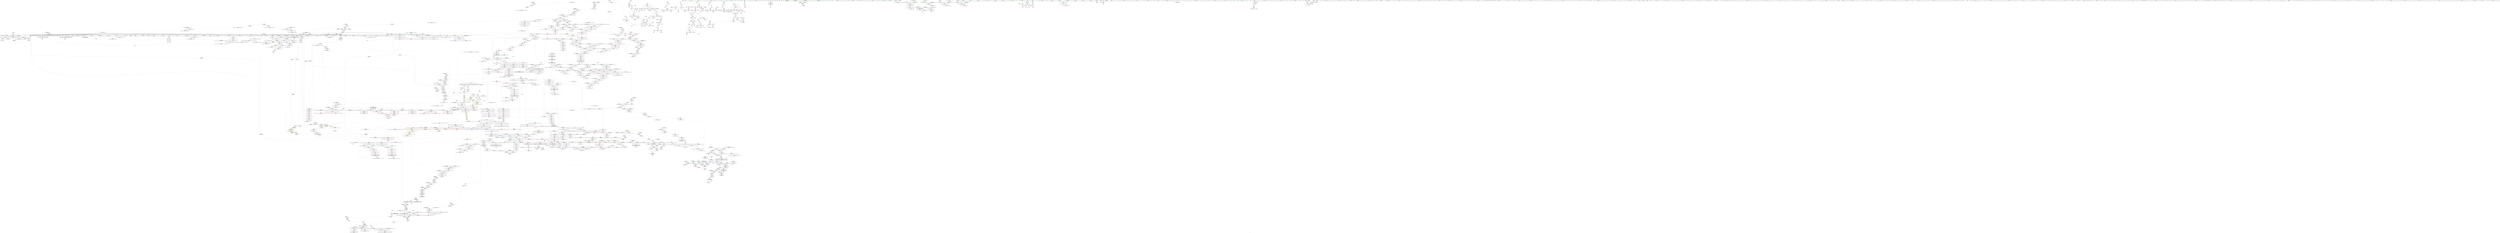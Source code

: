 digraph "SVFG" {
	label="SVFG";

	Node0x55b5dfab3390 [shape=record,color=grey,label="{NodeID: 0\nNullPtr|{|<s60>172}}"];
	Node0x55b5dfab3390 -> Node0x55b5dfb0c3a0[style=solid];
	Node0x55b5dfab3390 -> Node0x55b5dfb0c4a0[style=solid];
	Node0x55b5dfab3390 -> Node0x55b5dfb0c570[style=solid];
	Node0x55b5dfab3390 -> Node0x55b5dfb0c640[style=solid];
	Node0x55b5dfab3390 -> Node0x55b5dfb0c710[style=solid];
	Node0x55b5dfab3390 -> Node0x55b5dfb0c7e0[style=solid];
	Node0x55b5dfab3390 -> Node0x55b5dfb0c8b0[style=solid];
	Node0x55b5dfab3390 -> Node0x55b5dfb0c980[style=solid];
	Node0x55b5dfab3390 -> Node0x55b5dfb0ca50[style=solid];
	Node0x55b5dfab3390 -> Node0x55b5dfb0cb20[style=solid];
	Node0x55b5dfab3390 -> Node0x55b5dfb0cbf0[style=solid];
	Node0x55b5dfab3390 -> Node0x55b5dfb0ccc0[style=solid];
	Node0x55b5dfab3390 -> Node0x55b5dfb00710[style=solid];
	Node0x55b5dfab3390 -> Node0x55b5dfb007e0[style=solid];
	Node0x55b5dfab3390 -> Node0x55b5dfb008b0[style=solid];
	Node0x55b5dfab3390 -> Node0x55b5dfb00980[style=solid];
	Node0x55b5dfab3390 -> Node0x55b5dfb00a50[style=solid];
	Node0x55b5dfab3390 -> Node0x55b5dfb00b20[style=solid];
	Node0x55b5dfab3390 -> Node0x55b5dfb00bf0[style=solid];
	Node0x55b5dfab3390 -> Node0x55b5dfb00cc0[style=solid];
	Node0x55b5dfab3390 -> Node0x55b5dfb00d90[style=solid];
	Node0x55b5dfab3390 -> Node0x55b5dfb00e60[style=solid];
	Node0x55b5dfab3390 -> Node0x55b5dfb00f30[style=solid];
	Node0x55b5dfab3390 -> Node0x55b5dfb01000[style=solid];
	Node0x55b5dfab3390 -> Node0x55b5dfb010d0[style=solid];
	Node0x55b5dfab3390 -> Node0x55b5dfb011a0[style=solid];
	Node0x55b5dfab3390 -> Node0x55b5dfb01270[style=solid];
	Node0x55b5dfab3390 -> Node0x55b5dfb01340[style=solid];
	Node0x55b5dfab3390 -> Node0x55b5dfb01410[style=solid];
	Node0x55b5dfab3390 -> Node0x55b5dfb014e0[style=solid];
	Node0x55b5dfab3390 -> Node0x55b5dfb015b0[style=solid];
	Node0x55b5dfab3390 -> Node0x55b5dfb01680[style=solid];
	Node0x55b5dfab3390 -> Node0x55b5dfb01750[style=solid];
	Node0x55b5dfab3390 -> Node0x55b5dfb01820[style=solid];
	Node0x55b5dfab3390 -> Node0x55b5dfb018f0[style=solid];
	Node0x55b5dfab3390 -> Node0x55b5dfb019c0[style=solid];
	Node0x55b5dfab3390 -> Node0x55b5dfb01a90[style=solid];
	Node0x55b5dfab3390 -> Node0x55b5dfb01b60[style=solid];
	Node0x55b5dfab3390 -> Node0x55b5dfb01c30[style=solid];
	Node0x55b5dfab3390 -> Node0x55b5dfb01d00[style=solid];
	Node0x55b5dfab3390 -> Node0x55b5dfb01dd0[style=solid];
	Node0x55b5dfab3390 -> Node0x55b5dfb01ea0[style=solid];
	Node0x55b5dfab3390 -> Node0x55b5dfb01f70[style=solid];
	Node0x55b5dfab3390 -> Node0x55b5dfb02040[style=solid];
	Node0x55b5dfab3390 -> Node0x55b5dfb02110[style=solid];
	Node0x55b5dfab3390 -> Node0x55b5dfb021e0[style=solid];
	Node0x55b5dfab3390 -> Node0x55b5dfb022b0[style=solid];
	Node0x55b5dfab3390 -> Node0x55b5dfb02380[style=solid];
	Node0x55b5dfab3390 -> Node0x55b5dfb02450[style=solid];
	Node0x55b5dfab3390 -> Node0x55b5dfb02520[style=solid];
	Node0x55b5dfab3390 -> Node0x55b5dfb025f0[style=solid];
	Node0x55b5dfab3390 -> Node0x55b5dfb026c0[style=solid];
	Node0x55b5dfab3390 -> Node0x55b5dfb3ba30[style=solid];
	Node0x55b5dfab3390 -> Node0x55b5dfb40790[style=solid];
	Node0x55b5dfab3390 -> Node0x55b5dfb45250[style=solid];
	Node0x55b5dfab3390 -> Node0x55b5dfb762d0[style=solid];
	Node0x55b5dfab3390 -> Node0x55b5dfb76750[style=solid];
	Node0x55b5dfab3390 -> Node0x55b5dfb76a50[style=solid];
	Node0x55b5dfab3390 -> Node0x55b5dfb771d0[style=solid];
	Node0x55b5dfab3390 -> Node0x55b5dfb777d0[style=solid];
	Node0x55b5dfab3390:s60 -> Node0x55b5dfb5cbf0[style=solid,color=red];
	Node0x55b5dfb03730 [shape=record,color=black,label="{NodeID: 443\n556\<--555\nidxprom104\<--\nmain\n}"];
	Node0x55b5dfb55d50 [shape=record,color=black,label="{NodeID: 3100\n1146 = PHI(1086, 2161, )\n0th arg _ZNSt13_Rb_tree_nodeIcE9_M_valptrEv }"];
	Node0x55b5dfb55d50 -> Node0x55b5dfb41b10[style=solid];
	Node0x55b5dfbc43a0 [shape=record,color=black,label="{NodeID: 1993\nMR_88V_2 = PHI(MR_88V_4, MR_88V_1, )\npts\{256 \}\n}"];
	Node0x55b5dfbc43a0 -> Node0x55b5dfb3f0d0[style=dashed];
	Node0x55b5dfb12d70 [shape=record,color=red,label="{NodeID: 886\n1041\<--1040\n\<--_M_right\n_ZNSt8_Rb_treeIccSt9_IdentityIcESt4lessIcESaIcEE8_S_rightEPSt18_Rb_tree_node_base\n}"];
	Node0x55b5dfb12d70 -> Node0x55b5dfb15130[style=solid];
	Node0x55b5dfafba00 [shape=record,color=green,label="{NodeID: 222\n1358\<--1359\n__x.addr\<--__x.addr_field_insensitive\n_ZNKSt8_Rb_treeIccSt9_IdentityIcESt4lessIcESaIcEE14_M_lower_boundEPKSt13_Rb_tree_nodeIcEPKSt18_Rb_tree_node_baseRKc\n}"];
	Node0x55b5dfafba00 -> Node0x55b5dfb14b80[style=solid];
	Node0x55b5dfafba00 -> Node0x55b5dfb14c50[style=solid];
	Node0x55b5dfafba00 -> Node0x55b5dfb14d20[style=solid];
	Node0x55b5dfafba00 -> Node0x55b5dfb346b0[style=solid];
	Node0x55b5dfafba00 -> Node0x55b5dfb34780[style=solid];
	Node0x55b5dfafba00 -> Node0x55b5dfb42dc0[style=solid];
	Node0x55b5dfafba00 -> Node0x55b5dfb43100[style=solid];
	Node0x55b5dfafba00 -> Node0x55b5dfb431d0[style=solid];
	Node0x55b5dfb1f2a0 [shape=record,color=purple,label="{NodeID: 665\n1326\<--1325\n_M_node2\<--\n_ZNKSt23_Rb_tree_const_iteratorIcEeqERKS0_\n}"];
	Node0x55b5dfb1f2a0 -> Node0x55b5dfb14840[style=solid];
	Node0x55b5dfb3dbb0 [shape=record,color=blue,label="{NodeID: 1108\n229\<--467\nl\<--\nmain\n}"];
	Node0x55b5dfb3dbb0 -> Node0x55b5dfb0ec70[style=dashed];
	Node0x55b5dfb3dbb0 -> Node0x55b5dfb0ed40[style=dashed];
	Node0x55b5dfb3dbb0 -> Node0x55b5dfb0ee10[style=dashed];
	Node0x55b5dfb3dbb0 -> Node0x55b5dfb0eee0[style=dashed];
	Node0x55b5dfb3dbb0 -> Node0x55b5dfb0efb0[style=dashed];
	Node0x55b5dfb3dbb0 -> Node0x55b5dfb0f080[style=dashed];
	Node0x55b5dfb3dbb0 -> Node0x55b5dfb3def0[style=dashed];
	Node0x55b5dfb3dbb0 -> Node0x55b5dfbd01a0[style=dashed];
	Node0x55b5dfaf3550 [shape=record,color=green,label="{NodeID: 1\n7\<--1\n__dso_handle\<--dummyObj\nGlob }"];
	Node0x55b5dfb03800 [shape=record,color=black,label="{NodeID: 444\n597\<--596\nidxprom129\<--\nmain\n}"];
	Node0x55b5dfb55ea0 [shape=record,color=black,label="{NodeID: 3101\n2346 = PHI(1683, )\n0th arg _ZSt7forwardIRbEOT_RNSt16remove_referenceIS1_E4typeE }"];
	Node0x55b5dfb55ea0 -> Node0x55b5dfb48e70[style=solid];
	Node0x55b5dfbc48a0 [shape=record,color=black,label="{NodeID: 1994\nMR_26V_2 = PHI(MR_26V_3, MR_26V_1, )\npts\{170000 \}\n}"];
	Node0x55b5dfbc48a0 -> Node0x55b5dfb11370[style=dashed];
	Node0x55b5dfbc48a0 -> Node0x55b5dfbc48a0[style=dashed];
	Node0x55b5dfbc48a0 -> Node0x55b5dfbd29a0[style=dashed];
	Node0x55b5dfb12e40 [shape=record,color=red,label="{NodeID: 887\n1049\<--1046\n\<--__x.addr\n_ZNSt8_Rb_treeIccSt9_IdentityIcESt4lessIcESaIcEE7_S_leftEPSt18_Rb_tree_node_base\n}"];
	Node0x55b5dfb12e40 -> Node0x55b5dfb1e740[style=solid];
	Node0x55b5dfafbad0 [shape=record,color=green,label="{NodeID: 223\n1360\<--1361\n__y.addr\<--__y.addr_field_insensitive\n_ZNKSt8_Rb_treeIccSt9_IdentityIcESt4lessIcESaIcEE14_M_lower_boundEPKSt13_Rb_tree_nodeIcEPKSt18_Rb_tree_node_baseRKc\n}"];
	Node0x55b5dfafbad0 -> Node0x55b5dfb34850[style=solid];
	Node0x55b5dfafbad0 -> Node0x55b5dfb42e90[style=solid];
	Node0x55b5dfafbad0 -> Node0x55b5dfb43030[style=solid];
	Node0x55b5dfb1f370 [shape=record,color=purple,label="{NodeID: 666\n1346\<--1332\ncoerce.dive\<--retval\n_ZNKSt8_Rb_treeIccSt9_IdentityIcESt4lessIcESaIcEE3endEv\n}"];
	Node0x55b5dfb1f370 -> Node0x55b5dfb149e0[style=solid];
	Node0x55b5dfc0bed0 [shape=record,color=black,label="{NodeID: 2216\nMR_93V_8 = PHI(MR_93V_4, MR_93V_5, MR_93V_6, MR_93V_6, MR_93V_6, MR_93V_4, MR_93V_6, MR_93V_6, )\npts\{2160001 \}\n|{<s0>35}}"];
	Node0x55b5dfc0bed0:s0 -> Node0x55b5dfc0e0b0[style=dashed,color=red];
	Node0x55b5dfb3dc80 [shape=record,color=blue,label="{NodeID: 1109\n231\<--469\nr\<--\nmain\n}"];
	Node0x55b5dfb3dc80 -> Node0x55b5dfb0f150[style=dashed];
	Node0x55b5dfb3dc80 -> Node0x55b5dfb0f220[style=dashed];
	Node0x55b5dfb3dc80 -> Node0x55b5dfb0f2f0[style=dashed];
	Node0x55b5dfb3dc80 -> Node0x55b5dfb0f3c0[style=dashed];
	Node0x55b5dfb3dc80 -> Node0x55b5dfb0f490[style=dashed];
	Node0x55b5dfb3dc80 -> Node0x55b5dfb0f560[style=dashed];
	Node0x55b5dfb3dc80 -> Node0x55b5dfb3e160[style=dashed];
	Node0x55b5dfb3dc80 -> Node0x55b5dfbd06a0[style=dashed];
	Node0x55b5dfaf3ca0 [shape=record,color=green,label="{NodeID: 2\n9\<--1\n\<--dummyObj\nCan only get source location for instruction, argument, global var or function.}"];
	Node0x55b5dfb038d0 [shape=record,color=black,label="{NodeID: 445\n600\<--599\nidxprom131\<--\nmain\n}"];
	Node0x55b5dfb55fb0 [shape=record,color=black,label="{NodeID: 3102\n1948 = PHI(1715, 1839, )\n0th arg _ZNSt8_Rb_treeIccSt9_IdentityIcESt4lessIcESaIcEE6_M_endEv }"];
	Node0x55b5dfb55fb0 -> Node0x55b5dfb465d0[style=solid];
	Node0x55b5dfbc4da0 [shape=record,color=black,label="{NodeID: 1995\nMR_91V_2 = PHI(MR_91V_3, MR_91V_1, )\npts\{2160000 \}\n|{<s0>31}}"];
	Node0x55b5dfbc4da0:s0 -> Node0x55b5dfbe4130[style=dashed,color=red];
	Node0x55b5dfb12f10 [shape=record,color=red,label="{NodeID: 888\n1051\<--1050\n\<--_M_left\n_ZNSt8_Rb_treeIccSt9_IdentityIcESt4lessIcESaIcEE7_S_leftEPSt18_Rb_tree_node_base\n}"];
	Node0x55b5dfb12f10 -> Node0x55b5dfb152d0[style=solid];
	Node0x55b5dfc1b9c0 [shape=record,color=yellow,style=double,label="{NodeID: 2438\n235V_1 = ENCHI(MR_235V_0)\npts\{1702 \}\nFun[_ZNSt4pairIPSt18_Rb_tree_node_baseS1_EC2IRPSt13_Rb_tree_nodeIcERS1_Lb1EEEOT_OT0_]}"];
	Node0x55b5dfc1b9c0 -> Node0x55b5dfb38c90[style=dashed];
	Node0x55b5dfafbba0 [shape=record,color=green,label="{NodeID: 224\n1362\<--1363\n__k.addr\<--__k.addr_field_insensitive\n_ZNKSt8_Rb_treeIccSt9_IdentityIcESt4lessIcESaIcEE14_M_lower_boundEPKSt13_Rb_tree_nodeIcEPKSt18_Rb_tree_node_baseRKc\n}"];
	Node0x55b5dfafbba0 -> Node0x55b5dfb34920[style=solid];
	Node0x55b5dfafbba0 -> Node0x55b5dfb42f60[style=solid];
	Node0x55b5dfb1f440 [shape=record,color=purple,label="{NodeID: 667\n1338\<--1337\n_M_impl\<--this1\n_ZNKSt8_Rb_treeIccSt9_IdentityIcESt4lessIcESaIcEE3endEv\n}"];
	Node0x55b5dfb1f440 -> Node0x55b5dfb160a0[style=solid];
	Node0x55b5dfb3dd50 [shape=record,color=blue,label="{NodeID: 1110\n233\<--471\nu\<--\nmain\n}"];
	Node0x55b5dfb3dd50 -> Node0x55b5dfb0f630[style=dashed];
	Node0x55b5dfb3dd50 -> Node0x55b5dfb0f700[style=dashed];
	Node0x55b5dfb3dd50 -> Node0x55b5dfb0f7d0[style=dashed];
	Node0x55b5dfb3dd50 -> Node0x55b5dfb0f8a0[style=dashed];
	Node0x55b5dfb3dd50 -> Node0x55b5dfb0f970[style=dashed];
	Node0x55b5dfb3dd50 -> Node0x55b5dfb0fa40[style=dashed];
	Node0x55b5dfb3dd50 -> Node0x55b5dfb3e230[style=dashed];
	Node0x55b5dfb3dd50 -> Node0x55b5dfbd0ba0[style=dashed];
	Node0x55b5dfaf3d60 [shape=record,color=green,label="{NodeID: 3\n12\<--1\n\<--dummyObj\nCan only get source location for instruction, argument, global var or function.}"];
	Node0x55b5dfb039a0 [shape=record,color=black,label="{NodeID: 446\n603\<--602\nconv133\<--\nmain\n}"];
	Node0x55b5dfb039a0 -> Node0x55b5dfb756d0[style=solid];
	Node0x55b5dfb56160 [shape=record,color=black,label="{NodeID: 3103\n1996 = PHI(1695, 1695, )\n0th arg _ZNSt4pairIPSt18_Rb_tree_node_baseS1_EC2IRPSt13_Rb_tree_nodeIcERS1_Lb1EEEOT_OT0_ }"];
	Node0x55b5dfb56160 -> Node0x55b5dfb46910[style=solid];
	Node0x55b5dfbc52a0 [shape=record,color=black,label="{NodeID: 1996\nMR_93V_2 = PHI(MR_93V_4, MR_93V_1, )\npts\{2160001 \}\n|{<s0>31}}"];
	Node0x55b5dfbc52a0:s0 -> Node0x55b5dfbe4130[style=dashed,color=red];
	Node0x55b5dfb12fe0 [shape=record,color=red,label="{NodeID: 889\n1063\<--1057\nthis1\<--this.addr\n_ZNSt8_Rb_treeIccSt9_IdentityIcESt4lessIcESaIcEE12_M_drop_nodeEPSt13_Rb_tree_nodeIcE\n|{<s0>76|<s1>77}}"];
	Node0x55b5dfb12fe0:s0 -> Node0x55b5dfb5d480[style=solid,color=red];
	Node0x55b5dfb12fe0:s1 -> Node0x55b5dfb5b7e0[style=solid,color=red];
	Node0x55b5dfafbc70 [shape=record,color=green,label="{NodeID: 225\n1378\<--1379\n_ZNSt8_Rb_treeIccSt9_IdentityIcESt4lessIcESaIcEE6_S_keyEPKSt13_Rb_tree_nodeIcE\<--_ZNSt8_Rb_treeIccSt9_IdentityIcESt4lessIcESaIcEE6_S_keyEPKSt13_Rb_tree_nodeIcE_field_insensitive\n}"];
	Node0x55b5dfb1f510 [shape=record,color=purple,label="{NodeID: 668\n1340\<--1339\nadd.ptr\<--\n_ZNKSt8_Rb_treeIccSt9_IdentityIcESt4lessIcESaIcEE3endEv\n}"];
	Node0x55b5dfb1f510 -> Node0x55b5dfb16170[style=solid];
	Node0x55b5dfb3de20 [shape=record,color=blue,label="{NodeID: 1111\n235\<--473\nd\<--\nmain\n}"];
	Node0x55b5dfb3de20 -> Node0x55b5dfb0fb10[style=dashed];
	Node0x55b5dfb3de20 -> Node0x55b5dfb0fbe0[style=dashed];
	Node0x55b5dfb3de20 -> Node0x55b5dfb0fcb0[style=dashed];
	Node0x55b5dfb3de20 -> Node0x55b5dfb0fd80[style=dashed];
	Node0x55b5dfb3de20 -> Node0x55b5dfb0fe50[style=dashed];
	Node0x55b5dfb3de20 -> Node0x55b5dfb0ff20[style=dashed];
	Node0x55b5dfb3de20 -> Node0x55b5dfb3e300[style=dashed];
	Node0x55b5dfb3de20 -> Node0x55b5dfbd10a0[style=dashed];
	Node0x55b5dfaf3e20 [shape=record,color=green,label="{NodeID: 4\n18\<--1\n.str\<--dummyObj\nGlob }"];
	Node0x55b5dfb03a70 [shape=record,color=black,label="{NodeID: 447\n629\<--628\nidxprom150\<--\nmain\n}"];
	Node0x55b5dfb562e0 [shape=record,color=black,label="{NodeID: 3104\n1997 = PHI(1701, 1701, )\n1st arg _ZNSt4pairIPSt18_Rb_tree_node_baseS1_EC2IRPSt13_Rb_tree_nodeIcERS1_Lb1EEEOT_OT0_ }"];
	Node0x55b5dfb562e0 -> Node0x55b5dfb469e0[style=solid];
	Node0x55b5dfbc57a0 [shape=record,color=black,label="{NodeID: 1997\nMR_95V_2 = PHI(MR_95V_4, MR_95V_1, )\npts\{2160004 \}\n|{<s0>31}}"];
	Node0x55b5dfbc57a0:s0 -> Node0x55b5dfbe4130[style=dashed,color=red];
	Node0x55b5dfb130b0 [shape=record,color=red,label="{NodeID: 890\n1064\<--1059\n\<--__p.addr\n_ZNSt8_Rb_treeIccSt9_IdentityIcESt4lessIcESaIcEE12_M_drop_nodeEPSt13_Rb_tree_nodeIcE\n|{<s0>76}}"];
	Node0x55b5dfb130b0:s0 -> Node0x55b5dfb5d590[style=solid,color=red];
	Node0x55b5dfafbd70 [shape=record,color=green,label="{NodeID: 226\n1389\<--1390\n_ZNSt8_Rb_treeIccSt9_IdentityIcESt4lessIcESaIcEE7_S_leftEPKSt18_Rb_tree_node_base\<--_ZNSt8_Rb_treeIccSt9_IdentityIcESt4lessIcESaIcEE7_S_leftEPKSt18_Rb_tree_node_base_field_insensitive\n}"];
	Node0x55b5dfb1f5e0 [shape=record,color=purple,label="{NodeID: 669\n1342\<--1341\n_M_header\<--\n_ZNKSt8_Rb_treeIccSt9_IdentityIcESt4lessIcESaIcEE3endEv\n|{<s0>100}}"];
	Node0x55b5dfb1f5e0:s0 -> Node0x55b5dfcd1ec0[style=solid,color=red];
	Node0x55b5dfb3def0 [shape=record,color=blue,label="{NodeID: 1112\n229\<--484\nl\<--dec\nmain\n}"];
	Node0x55b5dfb3def0 -> Node0x55b5dfb0ec70[style=dashed];
	Node0x55b5dfb3def0 -> Node0x55b5dfb0ed40[style=dashed];
	Node0x55b5dfb3def0 -> Node0x55b5dfb0ee10[style=dashed];
	Node0x55b5dfb3def0 -> Node0x55b5dfb0eee0[style=dashed];
	Node0x55b5dfb3def0 -> Node0x55b5dfb0efb0[style=dashed];
	Node0x55b5dfb3def0 -> Node0x55b5dfb0f080[style=dashed];
	Node0x55b5dfb3def0 -> Node0x55b5dfb3def0[style=dashed];
	Node0x55b5dfb3def0 -> Node0x55b5dfbd01a0[style=dashed];
	Node0x55b5dfaf3ee0 [shape=record,color=green,label="{NodeID: 5\n20\<--1\n.str.2\<--dummyObj\nGlob }"];
	Node0x55b5dfb03b40 [shape=record,color=black,label="{NodeID: 448\n180\<--651\nmain_ret\<--\nmain\n}"];
	Node0x55b5dfb56460 [shape=record,color=black,label="{NodeID: 3105\n1998 = PHI(1703, 1703, )\n2nd arg _ZNSt4pairIPSt18_Rb_tree_node_baseS1_EC2IRPSt13_Rb_tree_nodeIcERS1_Lb1EEEOT_OT0_ }"];
	Node0x55b5dfb56460 -> Node0x55b5dfb46ab0[style=solid];
	Node0x55b5dfbc5ca0 [shape=record,color=black,label="{NodeID: 1998\nMR_97V_2 = PHI(MR_97V_3, MR_97V_1, )\npts\{2280000 \}\n}"];
	Node0x55b5dfbc5ca0 -> Node0x55b5dfbc5ca0[style=dashed];
	Node0x55b5dfbc5ca0 -> Node0x55b5dfbd38a0[style=dashed];
	Node0x55b5dfb13180 [shape=record,color=red,label="{NodeID: 891\n1068\<--1059\n\<--__p.addr\n_ZNSt8_Rb_treeIccSt9_IdentityIcESt4lessIcESaIcEE12_M_drop_nodeEPSt13_Rb_tree_nodeIcE\n|{<s0>77}}"];
	Node0x55b5dfb13180:s0 -> Node0x55b5dfb5b930[style=solid,color=red];
	Node0x55b5dfafbe70 [shape=record,color=green,label="{NodeID: 227\n1396\<--1397\n_ZNSt8_Rb_treeIccSt9_IdentityIcESt4lessIcESaIcEE8_S_rightEPKSt18_Rb_tree_node_base\<--_ZNSt8_Rb_treeIccSt9_IdentityIcESt4lessIcESaIcEE8_S_rightEPKSt18_Rb_tree_node_base_field_insensitive\n}"];
	Node0x55b5dfb1f6b0 [shape=record,color=purple,label="{NodeID: 670\n1403\<--1354\ncoerce.dive\<--retval\n_ZNKSt8_Rb_treeIccSt9_IdentityIcESt4lessIcESaIcEE14_M_lower_boundEPKSt13_Rb_tree_nodeIcEPKSt18_Rb_tree_node_baseRKc\n}"];
	Node0x55b5dfb1f6b0 -> Node0x55b5dfb349f0[style=solid];
	Node0x55b5dfb3dfc0 [shape=record,color=blue,label="{NodeID: 1113\n193\<--489\nexn.slot\<--\nmain\n}"];
	Node0x55b5dfb3dfc0 -> Node0x55b5dfb0d270[style=dashed];
	Node0x55b5dfaf3fa0 [shape=record,color=green,label="{NodeID: 6\n22\<--1\n.str.3\<--dummyObj\nGlob }"];
	Node0x55b5dfb03c10 [shape=record,color=black,label="{NodeID: 449\n781\<--778\n\<--call6\n_ZNKSt3setIcSt4lessIcESaIcEE5countERKc\n}"];
	Node0x55b5dfb565e0 [shape=record,color=black,label="{NodeID: 3106\n1575 = PHI(1462, )\n0th arg _ZNSt8_Rb_treeIccSt9_IdentityIcESt4lessIcESaIcEE8_S_valueEPKSt18_Rb_tree_node_base }"];
	Node0x55b5dfb565e0 -> Node0x55b5dfb44140[style=solid];
	Node0x55b5dfbc61a0 [shape=record,color=black,label="{NodeID: 1999\nMR_99V_2 = PHI(MR_99V_3, MR_99V_1, )\npts\{2280001 \}\n}"];
	Node0x55b5dfbc61a0 -> Node0x55b5dfbc61a0[style=dashed];
	Node0x55b5dfbc61a0 -> Node0x55b5dfbd3da0[style=dashed];
	Node0x55b5dfb13250 [shape=record,color=red,label="{NodeID: 892\n1082\<--1076\nthis1\<--this.addr\n_ZNSt8_Rb_treeIccSt9_IdentityIcESt4lessIcESaIcEE15_M_destroy_nodeEPSt13_Rb_tree_nodeIcE\n|{<s0>78}}"];
	Node0x55b5dfb13250:s0 -> Node0x55b5dfb588d0[style=solid,color=red];
	Node0x55b5dfb04730 [shape=record,color=green,label="{NodeID: 228\n1408\<--1409\nthis.addr\<--this.addr_field_insensitive\n_ZNKSt8_Rb_treeIccSt9_IdentityIcESt4lessIcESaIcEE8_M_beginEv\n}"];
	Node0x55b5dfb04730 -> Node0x55b5dfb34ac0[style=solid];
	Node0x55b5dfb04730 -> Node0x55b5dfb432a0[style=solid];
	Node0x55b5dfb1f780 [shape=record,color=purple,label="{NodeID: 671\n1373\<--1368\n_M_impl\<--this1\n_ZNKSt8_Rb_treeIccSt9_IdentityIcESt4lessIcESaIcEE14_M_lower_boundEPKSt13_Rb_tree_nodeIcEPKSt18_Rb_tree_node_baseRKc\n}"];
	Node0x55b5dfb1f780 -> Node0x55b5dfb16310[style=solid];
	Node0x55b5dfb3e090 [shape=record,color=blue,label="{NodeID: 1114\n195\<--491\nehselector.slot\<--\nmain\n}"];
	Node0x55b5dfb3e090 -> Node0x55b5dfb0d340[style=dashed];
	Node0x55b5dfaf4060 [shape=record,color=green,label="{NodeID: 7\n24\<--1\n.str.4\<--dummyObj\nGlob }"];
	Node0x55b5dfb03ce0 [shape=record,color=black,label="{NodeID: 450\n783\<--782\nconv\<--cond\n_ZNKSt3setIcSt4lessIcESaIcEE5countERKc\n}"];
	Node0x55b5dfb03ce0 -> Node0x55b5dfb03db0[style=solid];
	Node0x55b5dfb566f0 [shape=record,color=black,label="{NodeID: 3107\n1434 = PHI(1288, 1375, 1732, 1778, 1849, )\n0th arg _ZNKSt4lessIcEclERKcS2_ }"];
	Node0x55b5dfb566f0 -> Node0x55b5dfb43440[style=solid];
	Node0x55b5dfbc66a0 [shape=record,color=black,label="{NodeID: 2000\nMR_101V_2 = PHI(MR_101V_3, MR_101V_1, )\npts\{22480004 \}\n}"];
	Node0x55b5dfbc66a0 -> Node0x55b5dfbc66a0[style=dashed];
	Node0x55b5dfbc66a0 -> Node0x55b5dfbd42a0[style=dashed];
	Node0x55b5dfb13320 [shape=record,color=red,label="{NodeID: 893\n1086\<--1078\n\<--__p.addr\n_ZNSt8_Rb_treeIccSt9_IdentityIcESt4lessIcESaIcEE15_M_destroy_nodeEPSt13_Rb_tree_nodeIcE\n|{<s0>79}}"];
	Node0x55b5dfb13320:s0 -> Node0x55b5dfb55d50[style=solid,color=red];
	Node0x55b5dfb047c0 [shape=record,color=green,label="{NodeID: 229\n1423\<--1424\nthis.addr\<--this.addr_field_insensitive\n_ZNKSt8_Rb_treeIccSt9_IdentityIcESt4lessIcESaIcEE6_M_endEv\n}"];
	Node0x55b5dfb047c0 -> Node0x55b5dfb34c60[style=solid];
	Node0x55b5dfb047c0 -> Node0x55b5dfb43370[style=solid];
	Node0x55b5dfb1f850 [shape=record,color=purple,label="{NodeID: 672\n1375\<--1374\n_M_key_compare\<--\n_ZNKSt8_Rb_treeIccSt9_IdentityIcESt4lessIcESaIcEE14_M_lower_boundEPKSt13_Rb_tree_nodeIcEPKSt18_Rb_tree_node_baseRKc\n|{<s0>102}}"];
	Node0x55b5dfb1f850:s0 -> Node0x55b5dfb566f0[style=solid,color=red];
	Node0x55b5dfb3e160 [shape=record,color=blue,label="{NodeID: 1115\n231\<--506\nr\<--inc79\nmain\n}"];
	Node0x55b5dfb3e160 -> Node0x55b5dfb0f220[style=dashed];
	Node0x55b5dfb3e160 -> Node0x55b5dfb0f2f0[style=dashed];
	Node0x55b5dfb3e160 -> Node0x55b5dfb0f3c0[style=dashed];
	Node0x55b5dfb3e160 -> Node0x55b5dfb0f490[style=dashed];
	Node0x55b5dfb3e160 -> Node0x55b5dfb0f560[style=dashed];
	Node0x55b5dfb3e160 -> Node0x55b5dfb3e160[style=dashed];
	Node0x55b5dfb3e160 -> Node0x55b5dfbd06a0[style=dashed];
	Node0x55b5dfaf4120 [shape=record,color=green,label="{NodeID: 8\n26\<--1\nstdin\<--dummyObj\nGlob }"];
	Node0x55b5dfb03db0 [shape=record,color=black,label="{NodeID: 451\n751\<--783\n_ZNKSt3setIcSt4lessIcESaIcEE5countERKc_ret\<--conv\n_ZNKSt3setIcSt4lessIcESaIcEE5countERKc\n|{<s0>32}}"];
	Node0x55b5dfb03db0:s0 -> Node0x55b5dfcc87b0[style=solid,color=blue];
	Node0x55b5dfb56b10 [shape=record,color=black,label="{NodeID: 3108\n1435 = PHI(1289, 1377, 1733, 1781, 1851, )\n1st arg _ZNKSt4lessIcEclERKcS2_ }"];
	Node0x55b5dfb56b10 -> Node0x55b5dfb43510[style=solid];
	Node0x55b5dfbc6ba0 [shape=record,color=black,label="{NodeID: 2001\nMR_103V_2 = PHI(MR_103V_4, MR_103V_1, )\npts\{2160002 2160003 \}\n|{<s0>31}}"];
	Node0x55b5dfbc6ba0:s0 -> Node0x55b5dfbe4130[style=dashed,color=red];
	Node0x55b5dfb133f0 [shape=record,color=red,label="{NodeID: 894\n1093\<--1078\n\<--__p.addr\n_ZNSt8_Rb_treeIccSt9_IdentityIcESt4lessIcESaIcEE15_M_destroy_nodeEPSt13_Rb_tree_nodeIcE\n}"];
	Node0x55b5dfc1bf30 [shape=record,color=yellow,style=double,label="{NodeID: 2444\n247V_1 = ENCHI(MR_247V_0)\npts\{1704 17080000 \}\nFun[_ZNSt4pairIPSt18_Rb_tree_node_baseS1_EC2IRPSt13_Rb_tree_nodeIcERS1_Lb1EEEOT_OT0_]}"];
	Node0x55b5dfc1bf30 -> Node0x55b5dfb38d60[style=dashed];
	Node0x55b5dfb04890 [shape=record,color=green,label="{NodeID: 230\n1437\<--1438\nthis.addr\<--this.addr_field_insensitive\n_ZNKSt4lessIcEclERKcS2_\n}"];
	Node0x55b5dfb04890 -> Node0x55b5dfb34d30[style=solid];
	Node0x55b5dfb04890 -> Node0x55b5dfb43440[style=solid];
	Node0x55b5dfb1f920 [shape=record,color=purple,label="{NodeID: 673\n1412\<--1411\n_M_impl\<--this1\n_ZNKSt8_Rb_treeIccSt9_IdentityIcESt4lessIcESaIcEE8_M_beginEv\n}"];
	Node0x55b5dfb1f920 -> Node0x55b5dfb16720[style=solid];
	Node0x55b5dfb3e230 [shape=record,color=blue,label="{NodeID: 1116\n233\<--518\nu\<--dec86\nmain\n}"];
	Node0x55b5dfb3e230 -> Node0x55b5dfb0f7d0[style=dashed];
	Node0x55b5dfb3e230 -> Node0x55b5dfb0f8a0[style=dashed];
	Node0x55b5dfb3e230 -> Node0x55b5dfb0f970[style=dashed];
	Node0x55b5dfb3e230 -> Node0x55b5dfb0fa40[style=dashed];
	Node0x55b5dfb3e230 -> Node0x55b5dfb3e230[style=dashed];
	Node0x55b5dfb3e230 -> Node0x55b5dfbd0ba0[style=dashed];
	Node0x55b5dfaf41e0 [shape=record,color=green,label="{NodeID: 9\n27\<--1\n.str.5\<--dummyObj\nGlob }"];
	Node0x55b5dfb03e80 [shape=record,color=black,label="{NodeID: 452\n816\<--788\n\<--retval\n_ZNSt3setIcSt4lessIcESaIcEE6insertERKc\n}"];
	Node0x55b5dfb03e80 -> Node0x55b5dfb11c60[style=solid];
	Node0x55b5dfb56d50 [shape=record,color=black,label="{NodeID: 3109\n88 = PHI(477, 498, 510, 522, )\n0th arg _Z5validiiii }"];
	Node0x55b5dfb56d50 -> Node0x55b5dfb3bc00[style=solid];
	Node0x55b5dfb134c0 [shape=record,color=red,label="{NodeID: 895\n1108\<--1102\nthis1\<--this.addr\n_ZNSt8_Rb_treeIccSt9_IdentityIcESt4lessIcESaIcEE11_M_put_nodeEPSt13_Rb_tree_nodeIcE\n|{<s0>82}}"];
	Node0x55b5dfb134c0:s0 -> Node0x55b5dfb588d0[style=solid,color=red];
	Node0x55b5dfb04960 [shape=record,color=green,label="{NodeID: 231\n1439\<--1440\n__x.addr\<--__x.addr_field_insensitive\n_ZNKSt4lessIcEclERKcS2_\n}"];
	Node0x55b5dfb04960 -> Node0x55b5dfb34e00[style=solid];
	Node0x55b5dfb04960 -> Node0x55b5dfb43510[style=solid];
	Node0x55b5dfb1f9f0 [shape=record,color=purple,label="{NodeID: 674\n1414\<--1413\nadd.ptr\<--\n_ZNKSt8_Rb_treeIccSt9_IdentityIcESt4lessIcESaIcEE8_M_beginEv\n}"];
	Node0x55b5dfb1f9f0 -> Node0x55b5dfb167f0[style=solid];
	Node0x55b5dfb3e300 [shape=record,color=blue,label="{NodeID: 1117\n235\<--530\nd\<--inc93\nmain\n}"];
	Node0x55b5dfb3e300 -> Node0x55b5dfb0fd80[style=dashed];
	Node0x55b5dfb3e300 -> Node0x55b5dfb0fe50[style=dashed];
	Node0x55b5dfb3e300 -> Node0x55b5dfb0ff20[style=dashed];
	Node0x55b5dfb3e300 -> Node0x55b5dfb3e300[style=dashed];
	Node0x55b5dfb3e300 -> Node0x55b5dfbd10a0[style=dashed];
	Node0x55b5dfaf42a0 [shape=record,color=green,label="{NodeID: 10\n29\<--1\n.str.6\<--dummyObj\nGlob }"];
	Node0x55b5dfb03f50 [shape=record,color=black,label="{NodeID: 453\n804\<--794\n\<--__p\n_ZNSt3setIcSt4lessIcESaIcEE6insertERKc\n}"];
	Node0x55b5dfb03f50 -> Node0x55b5dfb1d2f0[style=solid];
	Node0x55b5dfb03f50 -> Node0x55b5dfb1d3c0[style=solid];
	Node0x55b5dfb56f20 [shape=record,color=black,label="{NodeID: 3110\n89 = PHI(478, 500, 511, 523, )\n1st arg _Z5validiiii }"];
	Node0x55b5dfb56f20 -> Node0x55b5dfb3bcd0[style=solid];
	Node0x55b5dfb13590 [shape=record,color=red,label="{NodeID: 896\n1110\<--1104\n\<--__p.addr\n_ZNSt8_Rb_treeIccSt9_IdentityIcESt4lessIcESaIcEE11_M_put_nodeEPSt13_Rb_tree_nodeIcE\n|{<s0>83}}"];
	Node0x55b5dfb13590:s0 -> Node0x55b5dfb54c80[style=solid,color=red];
	Node0x55b5dfb04a30 [shape=record,color=green,label="{NodeID: 232\n1441\<--1442\n__y.addr\<--__y.addr_field_insensitive\n_ZNKSt4lessIcEclERKcS2_\n}"];
	Node0x55b5dfb04a30 -> Node0x55b5dfb34ed0[style=solid];
	Node0x55b5dfb04a30 -> Node0x55b5dfb435e0[style=solid];
	Node0x55b5dfb1fac0 [shape=record,color=purple,label="{NodeID: 675\n1416\<--1415\n_M_header\<--\n_ZNKSt8_Rb_treeIccSt9_IdentityIcESt4lessIcESaIcEE8_M_beginEv\n}"];
	Node0x55b5dfb3e3d0 [shape=record,color=blue,label="{NodeID: 1118\n237\<--533\n_b\<--\nmain\n}"];
	Node0x55b5dfb3e3d0 -> Node0x55b5dfb0fff0[style=dashed];
	Node0x55b5dfb3e3d0 -> Node0x55b5dfbd15a0[style=dashed];
	Node0x55b5dfaf43a0 [shape=record,color=green,label="{NodeID: 11\n31\<--1\nstdout\<--dummyObj\nGlob }"];
	Node0x55b5dfb04020 [shape=record,color=black,label="{NodeID: 454\n785\<--817\n_ZNSt3setIcSt4lessIcESaIcEE6insertERKc_ret\<--\n_ZNSt3setIcSt4lessIcESaIcEE6insertERKc\n|{<s0>33}}"];
	Node0x55b5dfb04020:s0 -> Node0x55b5dfcc89b0[style=solid,color=blue];
	Node0x55b5dfb570f0 [shape=record,color=black,label="{NodeID: 3111\n90 = PHI(479, 501, 513, 524, )\n2nd arg _Z5validiiii }"];
	Node0x55b5dfb570f0 -> Node0x55b5dfb3bda0[style=solid];
	Node0x55b5dfb13660 [shape=record,color=red,label="{NodeID: 897\n1129\<--1123\n\<--__a.addr\n_ZNSt16allocator_traitsISaISt13_Rb_tree_nodeIcEEE7destroyIcEEvRS2_PT_\n}"];
	Node0x55b5dfb13660 -> Node0x55b5dfb15470[style=solid];
	Node0x55b5dfb04b00 [shape=record,color=green,label="{NodeID: 233\n1457\<--1458\n__x.addr\<--__x.addr_field_insensitive\n_ZNSt8_Rb_treeIccSt9_IdentityIcESt4lessIcESaIcEE6_S_keyEPKSt18_Rb_tree_node_base\n}"];
	Node0x55b5dfb04b00 -> Node0x55b5dfb35140[style=solid];
	Node0x55b5dfb04b00 -> Node0x55b5dfb436b0[style=solid];
	Node0x55b5dfb1fb90 [shape=record,color=purple,label="{NodeID: 676\n1417\<--1415\n_M_parent\<--\n_ZNKSt8_Rb_treeIccSt9_IdentityIcESt4lessIcESaIcEE8_M_beginEv\n}"];
	Node0x55b5dfb1fb90 -> Node0x55b5dfb34b90[style=solid];
	Node0x55b5dfb3e4a0 [shape=record,color=blue,label="{NodeID: 1119\n239\<--535\nii\<--\nmain\n}"];
	Node0x55b5dfb3e4a0 -> Node0x55b5dfb100c0[style=dashed];
	Node0x55b5dfb3e4a0 -> Node0x55b5dfb10190[style=dashed];
	Node0x55b5dfb3e4a0 -> Node0x55b5dfb10260[style=dashed];
	Node0x55b5dfb3e4a0 -> Node0x55b5dfb3e8b0[style=dashed];
	Node0x55b5dfb3e4a0 -> Node0x55b5dfbd1aa0[style=dashed];
	Node0x55b5dfaf4480 [shape=record,color=green,label="{NodeID: 12\n32\<--1\nstderr\<--dummyObj\nGlob }"];
	Node0x55b5dfb040f0 [shape=record,color=black,label="{NodeID: 455\n847\<--846\n\<--this1\n_ZNSt8_Rb_treeIccSt9_IdentityIcESt4lessIcESaIcEE13_Rb_tree_implIS3_Lb1EEC2Ev\n|{<s0>58}}"];
	Node0x55b5dfb040f0:s0 -> Node0x55b5dfb5a9d0[style=solid,color=red];
	Node0x55b5dfb572c0 [shape=record,color=black,label="{NodeID: 3112\n91 = PHI(480, 502, 514, 526, )\n3rd arg _Z5validiiii }"];
	Node0x55b5dfb572c0 -> Node0x55b5dfb3be70[style=solid];
	Node0x55b5dfb13730 [shape=record,color=red,label="{NodeID: 898\n1131\<--1125\n\<--__p.addr\n_ZNSt16allocator_traitsISaISt13_Rb_tree_nodeIcEEE7destroyIcEEvRS2_PT_\n|{<s0>85}}"];
	Node0x55b5dfb13730:s0 -> Node0x55b5dfb53990[style=solid,color=red];
	Node0x55b5dfb04bd0 [shape=record,color=green,label="{NodeID: 234\n1459\<--1460\nref.tmp\<--ref.tmp_field_insensitive\n_ZNSt8_Rb_treeIccSt9_IdentityIcESt4lessIcESaIcEE6_S_keyEPKSt18_Rb_tree_node_base\n|{<s0>107}}"];
	Node0x55b5dfb04bd0:s0 -> Node0x55b5dfb5bec0[style=solid,color=red];
	Node0x55b5dfb1fc60 [shape=record,color=purple,label="{NodeID: 677\n1427\<--1426\n_M_impl\<--this1\n_ZNKSt8_Rb_treeIccSt9_IdentityIcESt4lessIcESaIcEE6_M_endEv\n}"];
	Node0x55b5dfb1fc60 -> Node0x55b5dfb16a60[style=solid];
	Node0x55b5dfc0e8e0 [shape=record,color=yellow,style=double,label="{NodeID: 2227\n151V_1 = ENCHI(MR_151V_0)\npts\{7950000 \}\nFun[_ZNSt23_Rb_tree_const_iteratorIcEC2ERKSt17_Rb_tree_iteratorIcE]}"];
	Node0x55b5dfc0e8e0 -> Node0x55b5dfb3b1f0[style=dashed];
	Node0x55b5dfb3e570 [shape=record,color=blue,label="{NodeID: 1120\n241\<--542\n_b98\<--\nmain\n}"];
	Node0x55b5dfb3e570 -> Node0x55b5dfb10330[style=dashed];
	Node0x55b5dfb3e570 -> Node0x55b5dfb3e570[style=dashed];
	Node0x55b5dfb3e570 -> Node0x55b5dfbd1fa0[style=dashed];
	Node0x55b5dfaf4510 [shape=record,color=green,label="{NodeID: 13\n33\<--1\n.str.7\<--dummyObj\nGlob }"];
	Node0x55b5dfb041c0 [shape=record,color=black,label="{NodeID: 456\n851\<--846\n\<--this1\n_ZNSt8_Rb_treeIccSt9_IdentityIcESt4lessIcESaIcEE13_Rb_tree_implIS3_Lb1EEC2Ev\n|{<s0>59}}"];
	Node0x55b5dfb041c0:s0 -> Node0x55b5dfb5c440[style=solid,color=red];
	Node0x55b5dfb574c0 [shape=record,color=black,label="{NodeID: 3113\n1045 = PHI(995, 1743, )\n0th arg _ZNSt8_Rb_treeIccSt9_IdentityIcESt4lessIcESaIcEE7_S_leftEPSt18_Rb_tree_node_base }"];
	Node0x55b5dfb574c0 -> Node0x55b5dfb412f0[style=solid];
	Node0x55b5dfb13800 [shape=record,color=red,label="{NodeID: 899\n1141\<--1138\nthis1\<--this.addr\n_ZNSt8_Rb_treeIccSt9_IdentityIcESt4lessIcESaIcEE21_M_get_Node_allocatorEv\n}"];
	Node0x55b5dfb13800 -> Node0x55b5dfb1e810[style=solid];
	Node0x55b5dfc1c420 [shape=record,color=yellow,style=double,label="{NodeID: 2449\n329V_1 = ENCHI(MR_329V_0)\npts\{226 170000 2160004 22480004 \}\nFun[_ZNKSt4lessIcEclERKcS2_]}"];
	Node0x55b5dfc1c420 -> Node0x55b5dfb34fa0[style=dashed];
	Node0x55b5dfc1c420 -> Node0x55b5dfb35070[style=dashed];
	Node0x55b5dfb04ca0 [shape=record,color=green,label="{NodeID: 235\n1464\<--1465\n_ZNSt8_Rb_treeIccSt9_IdentityIcESt4lessIcESaIcEE8_S_valueEPKSt18_Rb_tree_node_base\<--_ZNSt8_Rb_treeIccSt9_IdentityIcESt4lessIcESaIcEE8_S_valueEPKSt18_Rb_tree_node_base_field_insensitive\n}"];
	Node0x55b5dfb1fd30 [shape=record,color=purple,label="{NodeID: 678\n1429\<--1428\nadd.ptr\<--\n_ZNKSt8_Rb_treeIccSt9_IdentityIcESt4lessIcESaIcEE6_M_endEv\n}"];
	Node0x55b5dfb1fd30 -> Node0x55b5dfb16b30[style=solid];
	Node0x55b5dfb3e640 [shape=record,color=blue,label="{NodeID: 1121\n243\<--544\njj\<--\nmain\n}"];
	Node0x55b5dfb3e640 -> Node0x55b5dfb10400[style=dashed];
	Node0x55b5dfb3e640 -> Node0x55b5dfb104d0[style=dashed];
	Node0x55b5dfb3e640 -> Node0x55b5dfb105a0[style=dashed];
	Node0x55b5dfb3e640 -> Node0x55b5dfb3e640[style=dashed];
	Node0x55b5dfb3e640 -> Node0x55b5dfb3e7e0[style=dashed];
	Node0x55b5dfb3e640 -> Node0x55b5dfbd24a0[style=dashed];
	Node0x55b5dfaf4610 [shape=record,color=green,label="{NodeID: 14\n35\<--1\n.str.8\<--dummyObj\nGlob }"];
	Node0x55b5dfb04290 [shape=record,color=black,label="{NodeID: 457\n855\<--846\n\<--this1\n_ZNSt8_Rb_treeIccSt9_IdentityIcESt4lessIcESaIcEE13_Rb_tree_implIS3_Lb1EEC2Ev\n}"];
	Node0x55b5dfb04290 -> Node0x55b5dfb1d630[style=solid];
	Node0x55b5dfb57610 [shape=record,color=black,label="{NodeID: 3114\n1178 = PHI(1172, )\n0th arg _ZN9__gnu_cxx16__aligned_membufIcE7_M_addrEv }"];
	Node0x55b5dfb57610 -> Node0x55b5dfb41e50[style=solid];
	Node0x55b5dfb138d0 [shape=record,color=red,label="{NodeID: 900\n1150\<--1147\nthis1\<--this.addr\n_ZNSt13_Rb_tree_nodeIcE9_M_valptrEv\n}"];
	Node0x55b5dfb138d0 -> Node0x55b5dfb1e8e0[style=solid];
	Node0x55b5dfc1c590 [shape=record,color=yellow,style=double,label="{NodeID: 2450\n60V_1 = ENCHI(MR_60V_0)\npts\{226 \}\nFun[_ZNSt8_Rb_treeIccSt9_IdentityIcESt4lessIcESaIcEE10_M_insert_IRKcNS5_11_Alloc_nodeEEESt17_Rb_tree_iteratorIcEPSt18_Rb_tree_node_baseSD_OT_RT0_]|{<s0>143|<s1>145}}"];
	Node0x55b5dfc1c590:s0 -> Node0x55b5dfc1c420[style=dashed,color=red];
	Node0x55b5dfc1c590:s1 -> Node0x55b5dfc0ead0[style=dashed,color=red];
	Node0x55b5dfb04da0 [shape=record,color=green,label="{NodeID: 236\n1467\<--1468\n_ZNKSt9_IdentityIcEclERKc\<--_ZNKSt9_IdentityIcEclERKc_field_insensitive\n}"];
	Node0x55b5dfb1fe00 [shape=record,color=purple,label="{NodeID: 679\n1431\<--1430\n_M_header\<--\n_ZNKSt8_Rb_treeIccSt9_IdentityIcESt4lessIcESaIcEE6_M_endEv\n}"];
	Node0x55b5dfb1fe00 -> Node0x55b5dfb16c00[style=solid];
	Node0x55b5dfc0ead0 [shape=record,color=yellow,style=double,label="{NodeID: 2229\n60V_1 = ENCHI(MR_60V_0)\npts\{226 \}\nFun[_ZNKSt8_Rb_treeIccSt9_IdentityIcESt4lessIcESaIcEE11_Alloc_nodeclIRKcEEPSt13_Rb_tree_nodeIcEOT_]|{<s0>157}}"];
	Node0x55b5dfc0ead0:s0 -> Node0x55b5dfc15470[style=dashed,color=red];
	Node0x55b5dfb3e710 [shape=record,color=blue,label="{NodeID: 1122\n557\<--551\narrayidx105\<--\nmain\n}"];
	Node0x55b5dfb3e710 -> Node0x55b5dfb3e710[style=dashed];
	Node0x55b5dfb3e710 -> Node0x55b5dfbbb590[style=dashed];
	Node0x55b5dfaf4710 [shape=record,color=green,label="{NodeID: 15\n37\<--1\n.str.9\<--dummyObj\nGlob }"];
	Node0x55b5dfb04360 [shape=record,color=black,label="{NodeID: 458\n857\<--856\n\<--\n_ZNSt8_Rb_treeIccSt9_IdentityIcESt4lessIcESaIcEE13_Rb_tree_implIS3_Lb1EEC2Ev\n|{<s0>60}}"];
	Node0x55b5dfb04360:s0 -> Node0x55b5dfb5deb0[style=solid,color=red];
	Node0x55b5dfb57720 [shape=record,color=black,label="{NodeID: 3115\n842 = PHI(836, )\n0th arg _ZNSt8_Rb_treeIccSt9_IdentityIcESt4lessIcESaIcEE13_Rb_tree_implIS3_Lb1EEC2Ev }"];
	Node0x55b5dfb57720 -> Node0x55b5dfb401e0[style=solid];
	Node0x55b5dfb139a0 [shape=record,color=red,label="{NodeID: 901\n1165\<--1159\nthis1\<--this.addr\n_ZN9__gnu_cxx13new_allocatorISt13_Rb_tree_nodeIcEE7destroyIcEEvPT_\n}"];
	Node0x55b5dfb04ea0 [shape=record,color=green,label="{NodeID: 237\n1477\<--1478\n__x.addr\<--__x.addr_field_insensitive\n_ZNSt8_Rb_treeIccSt9_IdentityIcESt4lessIcESaIcEE6_S_keyEPKSt13_Rb_tree_nodeIcE\n}"];
	Node0x55b5dfb04ea0 -> Node0x55b5dfb35210[style=solid];
	Node0x55b5dfb04ea0 -> Node0x55b5dfb43780[style=solid];
	Node0x55b5dfb1fed0 [shape=record,color=purple,label="{NodeID: 680\n1494\<--1493\n_M_left\<--\n_ZNSt8_Rb_treeIccSt9_IdentityIcESt4lessIcESaIcEE7_S_leftEPKSt18_Rb_tree_node_base\n}"];
	Node0x55b5dfb1fed0 -> Node0x55b5dfb353b0[style=solid];
	Node0x55b5dfb3e7e0 [shape=record,color=blue,label="{NodeID: 1123\n243\<--561\njj\<--inc107\nmain\n}"];
	Node0x55b5dfb3e7e0 -> Node0x55b5dfb10400[style=dashed];
	Node0x55b5dfb3e7e0 -> Node0x55b5dfb104d0[style=dashed];
	Node0x55b5dfb3e7e0 -> Node0x55b5dfb105a0[style=dashed];
	Node0x55b5dfb3e7e0 -> Node0x55b5dfb3e640[style=dashed];
	Node0x55b5dfb3e7e0 -> Node0x55b5dfb3e7e0[style=dashed];
	Node0x55b5dfb3e7e0 -> Node0x55b5dfbd24a0[style=dashed];
	Node0x55b5dfaf4810 [shape=record,color=green,label="{NodeID: 16\n39\<--1\n.str.10\<--dummyObj\nGlob }"];
	Node0x55b5dfb04430 [shape=record,color=black,label="{NodeID: 459\n868\<--867\n\<--this1\n_ZNSaISt13_Rb_tree_nodeIcEEC2Ev\n|{<s0>61}}"];
	Node0x55b5dfb04430:s0 -> Node0x55b5dfccb9e0[style=solid,color=red];
	Node0x55b5dfb57830 [shape=record,color=black,label="{NodeID: 3116\n2129 = PHI(2115, )\n0th arg _ZNSt8_Rb_treeIccSt9_IdentityIcESt4lessIcESaIcEE11_M_get_nodeEv }"];
	Node0x55b5dfb57830 -> Node0x55b5dfb47880[style=solid];
	Node0x55b5dfb13a70 [shape=record,color=red,label="{NodeID: 902\n1172\<--1169\nthis1\<--this.addr\n_ZN9__gnu_cxx16__aligned_membufIcE6_M_ptrEv\n|{<s0>87}}"];
	Node0x55b5dfb13a70:s0 -> Node0x55b5dfb57610[style=solid,color=red];
	Node0x55b5dfb04f70 [shape=record,color=green,label="{NodeID: 238\n1479\<--1480\nref.tmp\<--ref.tmp_field_insensitive\n_ZNSt8_Rb_treeIccSt9_IdentityIcESt4lessIcESaIcEE6_S_keyEPKSt13_Rb_tree_nodeIcE\n|{<s0>109}}"];
	Node0x55b5dfb04f70:s0 -> Node0x55b5dfb5bec0[style=solid,color=red];
	Node0x55b5dfb1ffa0 [shape=record,color=purple,label="{NodeID: 681\n1504\<--1503\n_M_right\<--\n_ZNSt8_Rb_treeIccSt9_IdentityIcESt4lessIcESaIcEE8_S_rightEPKSt18_Rb_tree_node_base\n}"];
	Node0x55b5dfb1ffa0 -> Node0x55b5dfb35550[style=solid];
	Node0x55b5dfb3e8b0 [shape=record,color=blue,label="{NodeID: 1124\n239\<--566\nii\<--inc110\nmain\n}"];
	Node0x55b5dfb3e8b0 -> Node0x55b5dfb100c0[style=dashed];
	Node0x55b5dfb3e8b0 -> Node0x55b5dfb10190[style=dashed];
	Node0x55b5dfb3e8b0 -> Node0x55b5dfb10260[style=dashed];
	Node0x55b5dfb3e8b0 -> Node0x55b5dfb3e8b0[style=dashed];
	Node0x55b5dfb3e8b0 -> Node0x55b5dfbd1aa0[style=dashed];
	Node0x55b5dfaf4910 [shape=record,color=green,label="{NodeID: 17\n41\<--1\n.str.11\<--dummyObj\nGlob }"];
	Node0x55b5dfb04500 [shape=record,color=black,label="{NodeID: 460\n989\<--988\n\<--\n_ZNSt8_Rb_treeIccSt9_IdentityIcESt4lessIcESaIcEE8_M_eraseEPSt13_Rb_tree_nodeIcE\n|{<s0>71}}"];
	Node0x55b5dfb04500:s0 -> Node0x55b5dfccb5b0[style=solid,color=red];
	Node0x55b5dfb57940 [shape=record,color=black,label="{NodeID: 3117\n1168 = PHI(1151, )\n0th arg _ZN9__gnu_cxx16__aligned_membufIcE6_M_ptrEv }"];
	Node0x55b5dfb57940 -> Node0x55b5dfb41d80[style=solid];
	Node0x55b5dfb13b40 [shape=record,color=red,label="{NodeID: 903\n1182\<--1179\nthis1\<--this.addr\n_ZN9__gnu_cxx16__aligned_membufIcE7_M_addrEv\n}"];
	Node0x55b5dfb13b40 -> Node0x55b5dfb1e9b0[style=solid];
	Node0x55b5dfb05040 [shape=record,color=green,label="{NodeID: 239\n1484\<--1485\n_ZNSt8_Rb_treeIccSt9_IdentityIcESt4lessIcESaIcEE8_S_valueEPKSt13_Rb_tree_nodeIcE\<--_ZNSt8_Rb_treeIccSt9_IdentityIcESt4lessIcESaIcEE8_S_valueEPKSt13_Rb_tree_nodeIcE_field_insensitive\n}"];
	Node0x55b5dfb20070 [shape=record,color=purple,label="{NodeID: 682\n1518\<--1517\n_M_node\<--this1\n_ZNSt23_Rb_tree_const_iteratorIcEC2EPKSt18_Rb_tree_node_base\n}"];
	Node0x55b5dfb20070 -> Node0x55b5dfb43b90[style=solid];
	Node0x55b5dfc0eda0 [shape=record,color=yellow,style=double,label="{NodeID: 2232\n170V_1 = ENCHI(MR_170V_0)\npts\{15970000 \}\nFun[_ZNKSt8_Rb_treeIccSt9_IdentityIcESt4lessIcESaIcEE11_Alloc_nodeclIRKcEEPSt13_Rb_tree_nodeIcEOT_]}"];
	Node0x55b5dfc0eda0 -> Node0x55b5dfb39720[style=dashed];
	Node0x55b5dfb3e980 [shape=record,color=blue,label="{NodeID: 1125\n221\<--572\nj\<--inc114\nmain\n}"];
	Node0x55b5dfb3e980 -> Node0x55b5dfb0e450[style=dashed];
	Node0x55b5dfb3e980 -> Node0x55b5dfb0e520[style=dashed];
	Node0x55b5dfb3e980 -> Node0x55b5dfb0e5f0[style=dashed];
	Node0x55b5dfb3e980 -> Node0x55b5dfb0e6c0[style=dashed];
	Node0x55b5dfb3e980 -> Node0x55b5dfb0e790[style=dashed];
	Node0x55b5dfb3e980 -> Node0x55b5dfb0e860[style=dashed];
	Node0x55b5dfb3e980 -> Node0x55b5dfb0e930[style=dashed];
	Node0x55b5dfb3e980 -> Node0x55b5dfb0ea00[style=dashed];
	Node0x55b5dfb3e980 -> Node0x55b5dfb3d6d0[style=dashed];
	Node0x55b5dfb3e980 -> Node0x55b5dfb3e980[style=dashed];
	Node0x55b5dfb3e980 -> Node0x55b5dfbbf3d0[style=dashed];
	Node0x55b5dfaf4a10 [shape=record,color=green,label="{NodeID: 18\n43\<--1\n.str.12\<--dummyObj\nGlob }"];
	Node0x55b5dfb045d0 [shape=record,color=black,label="{NodeID: 461\n995\<--994\n\<--\n_ZNSt8_Rb_treeIccSt9_IdentityIcESt4lessIcESaIcEE8_M_eraseEPSt13_Rb_tree_nodeIcE\n|{<s0>73}}"];
	Node0x55b5dfb045d0:s0 -> Node0x55b5dfb574c0[style=solid,color=red];
	Node0x55b5dfb57a50 [shape=record,color=black,label="{NodeID: 3118\n1407 = PHI(1268, )\n0th arg _ZNKSt8_Rb_treeIccSt9_IdentityIcESt4lessIcESaIcEE8_M_beginEv }"];
	Node0x55b5dfb57a50 -> Node0x55b5dfb432a0[style=solid];
	Node0x55b5dfb13c10 [shape=record,color=red,label="{NodeID: 904\n1199\<--1190\n\<--__a.addr\n_ZNSt16allocator_traitsISaISt13_Rb_tree_nodeIcEEE10deallocateERS2_PS1_m\n}"];
	Node0x55b5dfb13c10 -> Node0x55b5dfb15a20[style=solid];
	Node0x55b5dfb05140 [shape=record,color=green,label="{NodeID: 240\n1490\<--1491\n__x.addr\<--__x.addr_field_insensitive\n_ZNSt8_Rb_treeIccSt9_IdentityIcESt4lessIcESaIcEE7_S_leftEPKSt18_Rb_tree_node_base\n}"];
	Node0x55b5dfb05140 -> Node0x55b5dfb352e0[style=solid];
	Node0x55b5dfb05140 -> Node0x55b5dfb43850[style=solid];
	Node0x55b5dfb20140 [shape=record,color=purple,label="{NodeID: 683\n1550\<--1549\n_M_storage\<--this1\n_ZNKSt13_Rb_tree_nodeIcE9_M_valptrEv\n|{<s0>111}}"];
	Node0x55b5dfb20140:s0 -> Node0x55b5dfb58bc0[style=solid,color=red];
	Node0x55b5dfc0ee80 [shape=record,color=yellow,style=double,label="{NodeID: 2233\n101V_1 = ENCHI(MR_101V_0)\npts\{22480004 \}\nFun[_ZNKSt8_Rb_treeIccSt9_IdentityIcESt4lessIcESaIcEE11_Alloc_nodeclIRKcEEPSt13_Rb_tree_nodeIcEOT_]|{<s0>157}}"];
	Node0x55b5dfc0ee80:s0 -> Node0x55b5dfc15820[style=dashed,color=red];
	Node0x55b5dfb3ea50 [shape=record,color=blue,label="{NodeID: 1126\n217\<--577\ni40\<--inc117\nmain\n}"];
	Node0x55b5dfb3ea50 -> Node0x55b5dfb0dd00[style=dashed];
	Node0x55b5dfb3ea50 -> Node0x55b5dfb0ddd0[style=dashed];
	Node0x55b5dfb3ea50 -> Node0x55b5dfb0dea0[style=dashed];
	Node0x55b5dfb3ea50 -> Node0x55b5dfb0df70[style=dashed];
	Node0x55b5dfb3ea50 -> Node0x55b5dfb0e040[style=dashed];
	Node0x55b5dfb3ea50 -> Node0x55b5dfb0e110[style=dashed];
	Node0x55b5dfb3ea50 -> Node0x55b5dfb0e1e0[style=dashed];
	Node0x55b5dfb3ea50 -> Node0x55b5dfb0e2b0[style=dashed];
	Node0x55b5dfb3ea50 -> Node0x55b5dfb3ea50[style=dashed];
	Node0x55b5dfb3ea50 -> Node0x55b5dfbbc170[style=dashed];
	Node0x55b5dfaf4b10 [shape=record,color=green,label="{NodeID: 19\n45\<--1\n.str.13\<--dummyObj\nGlob }"];
	Node0x55b5dfb046a0 [shape=record,color=black,label="{NodeID: 462\n1015\<--1014\n\<--_M_impl\n_ZNSt8_Rb_treeIccSt9_IdentityIcESt4lessIcESaIcEE8_M_beginEv\n}"];
	Node0x55b5dfb046a0 -> Node0x55b5dfb1e400[style=solid];
	Node0x55b5dfb57b60 [shape=record,color=black,label="{NodeID: 3119\n1499 = PHI(1394, )\n0th arg _ZNSt8_Rb_treeIccSt9_IdentityIcESt4lessIcESaIcEE8_S_rightEPKSt18_Rb_tree_node_base }"];
	Node0x55b5dfb57b60 -> Node0x55b5dfb43920[style=solid];
	Node0x55b5dfb13ce0 [shape=record,color=red,label="{NodeID: 905\n1201\<--1192\n\<--__p.addr\n_ZNSt16allocator_traitsISaISt13_Rb_tree_nodeIcEEE10deallocateERS2_PS1_m\n|{<s0>88}}"];
	Node0x55b5dfb13ce0:s0 -> Node0x55b5dfb5c660[style=solid,color=red];
	Node0x55b5dfb05210 [shape=record,color=green,label="{NodeID: 241\n1500\<--1501\n__x.addr\<--__x.addr_field_insensitive\n_ZNSt8_Rb_treeIccSt9_IdentityIcESt4lessIcESaIcEE8_S_rightEPKSt18_Rb_tree_node_base\n}"];
	Node0x55b5dfb05210 -> Node0x55b5dfb35480[style=solid];
	Node0x55b5dfb05210 -> Node0x55b5dfb43920[style=solid];
	Node0x55b5dfb20210 [shape=record,color=purple,label="{NodeID: 684\n1571\<--1570\n_M_storage\<--this1\n_ZNK9__gnu_cxx16__aligned_membufIcE7_M_addrEv\n}"];
	Node0x55b5dfb20210 -> Node0x55b5dfb17760[style=solid];
	Node0x55b5dfb3eb20 [shape=record,color=blue,label="{NodeID: 1127\n245\<--12\ni119\<--\nmain\n}"];
	Node0x55b5dfb3eb20 -> Node0x55b5dfb10670[style=dashed];
	Node0x55b5dfb3eb20 -> Node0x55b5dfb10740[style=dashed];
	Node0x55b5dfb3eb20 -> Node0x55b5dfb10810[style=dashed];
	Node0x55b5dfb3eb20 -> Node0x55b5dfb3ef30[style=dashed];
	Node0x55b5dfb3eb20 -> Node0x55b5dfbc2aa0[style=dashed];
	Node0x55b5dfaf4c10 [shape=record,color=green,label="{NodeID: 20\n48\<--1\n\<--dummyObj\nCan only get source location for instruction, argument, global var or function.}"];
	Node0x55b5dfb14df0 [shape=record,color=black,label="{NodeID: 463\n1017\<--1016\n\<--add.ptr\n_ZNSt8_Rb_treeIccSt9_IdentityIcESt4lessIcESaIcEE8_M_beginEv\n}"];
	Node0x55b5dfb14df0 -> Node0x55b5dfb1e4d0[style=solid];
	Node0x55b5dfb14df0 -> Node0x55b5dfb1e5a0[style=solid];
	Node0x55b5dfb57c70 [shape=record,color=black,label="{NodeID: 3120\n686 = PHI(203, 205, )\n0th arg _ZStplIcSt11char_traitsIcESaIcEENSt7__cxx1112basic_stringIT_T0_T1_EERKS8_PKS5_ }"];
	Node0x55b5dfb13db0 [shape=record,color=red,label="{NodeID: 906\n1202\<--1194\n\<--__n.addr\n_ZNSt16allocator_traitsISaISt13_Rb_tree_nodeIcEEE10deallocateERS2_PS1_m\n|{<s0>88}}"];
	Node0x55b5dfb13db0:s0 -> Node0x55b5dfb5c770[style=solid,color=red];
	Node0x55b5dfb052e0 [shape=record,color=green,label="{NodeID: 242\n1511\<--1512\nthis.addr\<--this.addr_field_insensitive\n_ZNSt23_Rb_tree_const_iteratorIcEC2EPKSt18_Rb_tree_node_base\n}"];
	Node0x55b5dfb052e0 -> Node0x55b5dfb35620[style=solid];
	Node0x55b5dfb052e0 -> Node0x55b5dfb439f0[style=solid];
	Node0x55b5dfb202e0 [shape=record,color=purple,label="{NodeID: 685\n1621\<--1592\nsecond\<--__res\n_ZNSt8_Rb_treeIccSt9_IdentityIcESt4lessIcESaIcEE16_M_insert_uniqueIRKcEESt4pairISt17_Rb_tree_iteratorIcEbEOT_\n}"];
	Node0x55b5dfb202e0 -> Node0x55b5dfb35fe0[style=solid];
	Node0x55b5dfb3ebf0 [shape=record,color=blue,label="{NodeID: 1128\n247\<--581\n_n120\<--\nmain\n}"];
	Node0x55b5dfb3ebf0 -> Node0x55b5dfb108e0[style=dashed];
	Node0x55b5dfb3ebf0 -> Node0x55b5dfbc2fa0[style=dashed];
	Node0x55b5dfaf4d10 [shape=record,color=green,label="{NodeID: 21\n78\<--1\n\<--dummyObj\nCan only get source location for instruction, argument, global var or function.}"];
	Node0x55b5dfb14ec0 [shape=record,color=black,label="{NodeID: 464\n1021\<--1020\n\<--\n_ZNSt8_Rb_treeIccSt9_IdentityIcESt4lessIcESaIcEE8_M_beginEv\n}"];
	Node0x55b5dfb14ec0 -> Node0x55b5dfb14f90[style=solid];
	Node0x55b5dfb57fd0 [shape=record,color=black,label="{NodeID: 3121\n687 = PHI(189, 189, )\n1st arg _ZStplIcSt11char_traitsIcESaIcEENSt7__cxx1112basic_stringIT_T0_T1_EERKS8_PKS5_ }"];
	Node0x55b5dfb57fd0 -> Node0x55b5dfb3f410[style=solid];
	Node0x55b5dfb13e80 [shape=record,color=red,label="{NodeID: 907\n1220\<--1211\nthis1\<--this.addr\n_ZN9__gnu_cxx13new_allocatorISt13_Rb_tree_nodeIcEE10deallocateEPS2_m\n}"];
	Node0x55b5dfb053b0 [shape=record,color=green,label="{NodeID: 243\n1513\<--1514\n__x.addr\<--__x.addr_field_insensitive\n_ZNSt23_Rb_tree_const_iteratorIcEC2EPKSt18_Rb_tree_node_base\n}"];
	Node0x55b5dfb053b0 -> Node0x55b5dfb356f0[style=solid];
	Node0x55b5dfb053b0 -> Node0x55b5dfb43ac0[style=solid];
	Node0x55b5dfb203b0 [shape=record,color=purple,label="{NodeID: 686\n1628\<--1592\nfirst\<--__res\n_ZNSt8_Rb_treeIccSt9_IdentityIcESt4lessIcESaIcEE16_M_insert_uniqueIRKcEESt4pairISt17_Rb_tree_iteratorIcEbEOT_\n}"];
	Node0x55b5dfb203b0 -> Node0x55b5dfb360b0[style=solid];
	Node0x55b5dfb3ecc0 [shape=record,color=blue,label="{NodeID: 1129\n249\<--12\nj124\<--\nmain\n}"];
	Node0x55b5dfb3ecc0 -> Node0x55b5dfb109b0[style=dashed];
	Node0x55b5dfb3ecc0 -> Node0x55b5dfb10a80[style=dashed];
	Node0x55b5dfb3ecc0 -> Node0x55b5dfb10b50[style=dashed];
	Node0x55b5dfb3ecc0 -> Node0x55b5dfb3ecc0[style=dashed];
	Node0x55b5dfb3ecc0 -> Node0x55b5dfb3ee60[style=dashed];
	Node0x55b5dfb3ecc0 -> Node0x55b5dfbc34a0[style=dashed];
	Node0x55b5dfaf4e10 [shape=record,color=green,label="{NodeID: 22\n129\<--1\n\<--dummyObj\nCan only get source location for instruction, argument, global var or function.}"];
	Node0x55b5dfb14f90 [shape=record,color=black,label="{NodeID: 465\n1008\<--1021\n_ZNSt8_Rb_treeIccSt9_IdentityIcESt4lessIcESaIcEE8_M_beginEv_ret\<--\n_ZNSt8_Rb_treeIccSt9_IdentityIcESt4lessIcESaIcEE8_M_beginEv\n|{<s0>66|<s1>125}}"];
	Node0x55b5dfb14f90:s0 -> Node0x55b5dfcca010[style=solid,color=blue];
	Node0x55b5dfb14f90:s1 -> Node0x55b5dfcccdf0[style=solid,color=blue];
	Node0x55b5dfb58120 [shape=record,color=black,label="{NodeID: 3122\n688 = PHI(313, 326, )\n2nd arg _ZStplIcSt11char_traitsIcESaIcEENSt7__cxx1112basic_stringIT_T0_T1_EERKS8_PKS5_ }"];
	Node0x55b5dfb58120 -> Node0x55b5dfb3f4e0[style=solid];
	Node0x55b5dfb13f50 [shape=record,color=red,label="{NodeID: 908\n1221\<--1213\n\<--__p.addr\n_ZN9__gnu_cxx13new_allocatorISt13_Rb_tree_nodeIcEE10deallocateEPS2_m\n}"];
	Node0x55b5dfb13f50 -> Node0x55b5dfb15af0[style=solid];
	Node0x55b5dfc1ccc0 [shape=record,color=yellow,style=double,label="{NodeID: 2458\n26V_1 = ENCHI(MR_26V_0)\npts\{170000 \}\nFun[_ZNSt8_Rb_treeIccSt9_IdentityIcESt4lessIcESaIcEE10_M_insert_IRKcNS5_11_Alloc_nodeEEESt17_Rb_tree_iteratorIcEPSt18_Rb_tree_node_baseSD_OT_RT0_]|{<s0>143}}"];
	Node0x55b5dfc1ccc0:s0 -> Node0x55b5dfc1c420[style=dashed,color=red];
	Node0x55b5dfb05480 [shape=record,color=green,label="{NodeID: 244\n1525\<--1526\nthis.addr\<--this.addr_field_insensitive\n_ZNKSt9_IdentityIcEclERKc\n}"];
	Node0x55b5dfb05480 -> Node0x55b5dfb357c0[style=solid];
	Node0x55b5dfb05480 -> Node0x55b5dfb43c60[style=solid];
	Node0x55b5dfb20480 [shape=record,color=purple,label="{NodeID: 687\n1630\<--1592\nsecond4\<--__res\n_ZNSt8_Rb_treeIccSt9_IdentityIcESt4lessIcESaIcEE16_M_insert_uniqueIRKcEESt4pairISt17_Rb_tree_iteratorIcEbEOT_\n}"];
	Node0x55b5dfb20480 -> Node0x55b5dfb36180[style=solid];
	Node0x55b5dfb3ed90 [shape=record,color=blue,label="{NodeID: 1130\n251\<--589\n_n125\<--\nmain\n}"];
	Node0x55b5dfb3ed90 -> Node0x55b5dfb10c20[style=dashed];
	Node0x55b5dfb3ed90 -> Node0x55b5dfb3ed90[style=dashed];
	Node0x55b5dfb3ed90 -> Node0x55b5dfbc39a0[style=dashed];
	Node0x55b5dfaf4f10 [shape=record,color=green,label="{NodeID: 23\n158\<--1\n\<--dummyObj\nCan only get source location for instruction, argument, global var or function.}"];
	Node0x55b5dfb15060 [shape=record,color=black,label="{NodeID: 466\n1029\<--1028\n\<--this1\n_ZNSt8_Rb_treeIccSt9_IdentityIcESt4lessIcESaIcEE13_Rb_tree_implIS3_Lb1EED2Ev\n|{<s0>75}}"];
	Node0x55b5dfb15060:s0 -> Node0x55b5dfcd2400[style=solid,color=red];
	Node0x55b5dfb58270 [shape=record,color=black,label="{NodeID: 3123\n1241 = PHI(1235, )\n0th arg _ZN9__gnu_cxx13new_allocatorISt13_Rb_tree_nodeIcEED2Ev }"];
	Node0x55b5dfb58270 -> Node0x55b5dfb424d0[style=solid];
	Node0x55b5dfb14020 [shape=record,color=red,label="{NodeID: 909\n1234\<--1231\nthis1\<--this.addr\n_ZNSaISt13_Rb_tree_nodeIcEED2Ev\n}"];
	Node0x55b5dfb14020 -> Node0x55b5dfb15bc0[style=solid];
	Node0x55b5dfb05550 [shape=record,color=green,label="{NodeID: 245\n1527\<--1528\n__x.addr\<--__x.addr_field_insensitive\n_ZNKSt9_IdentityIcEclERKc\n}"];
	Node0x55b5dfb05550 -> Node0x55b5dfb35890[style=solid];
	Node0x55b5dfb05550 -> Node0x55b5dfb43d30[style=solid];
	Node0x55b5dfb20550 [shape=record,color=purple,label="{NodeID: 688\n1647\<--1592\nfirst9\<--__res\n_ZNSt8_Rb_treeIccSt9_IdentityIcESt4lessIcESaIcEE16_M_insert_uniqueIRKcEESt4pairISt17_Rb_tree_iteratorIcEbEOT_\n}"];
	Node0x55b5dfb20550 -> Node0x55b5dfb36250[style=solid];
	Node0x55b5dfc0f370 [shape=record,color=yellow,style=double,label="{NodeID: 2238\n252V_1 = ENCHI(MR_252V_0)\npts\{1712 \}\nFun[_ZNSt4pairIPSt18_Rb_tree_node_baseS1_EC2IRS1_Lb1EEEOT_RKS1_]}"];
	Node0x55b5dfc0f370 -> Node0x55b5dfb39310[style=dashed];
	Node0x55b5dfb3ee60 [shape=record,color=blue,label="{NodeID: 1131\n249\<--612\nj124\<--inc140\nmain\n}"];
	Node0x55b5dfb3ee60 -> Node0x55b5dfb109b0[style=dashed];
	Node0x55b5dfb3ee60 -> Node0x55b5dfb10a80[style=dashed];
	Node0x55b5dfb3ee60 -> Node0x55b5dfb10b50[style=dashed];
	Node0x55b5dfb3ee60 -> Node0x55b5dfb3ecc0[style=dashed];
	Node0x55b5dfb3ee60 -> Node0x55b5dfb3ee60[style=dashed];
	Node0x55b5dfb3ee60 -> Node0x55b5dfbc34a0[style=dashed];
	Node0x55b5dfaf5010 [shape=record,color=green,label="{NodeID: 24\n165\<--1\n\<--dummyObj\nCan only get source location for instruction, argument, global var or function.}"];
	Node0x55b5dfb15130 [shape=record,color=black,label="{NodeID: 467\n1042\<--1041\n\<--\n_ZNSt8_Rb_treeIccSt9_IdentityIcESt4lessIcESaIcEE8_S_rightEPSt18_Rb_tree_node_base\n}"];
	Node0x55b5dfb15130 -> Node0x55b5dfb15200[style=solid];
	Node0x55b5dfb58380 [shape=record,color=black,label="{NodeID: 3124\n2265 = PHI(2160, )\n0th arg _ZNSt16allocator_traitsISaISt13_Rb_tree_nodeIcEEE9constructIcJRKcEEEvRS2_PT_DpOT0_ }"];
	Node0x55b5dfb58380 -> Node0x55b5dfb483e0[style=solid];
	Node0x55b5dfbcbba0 [shape=record,color=black,label="{NodeID: 2017\nMR_93V_4 = PHI(MR_93V_5, MR_93V_3, )\npts\{2160001 \}\n|{|<s3>41}}"];
	Node0x55b5dfbcbba0 -> Node0x55b5dfbc52a0[style=dashed];
	Node0x55b5dfbcbba0 -> Node0x55b5dfbd2ea0[style=dashed];
	Node0x55b5dfbcbba0 -> Node0x55b5dfc0bed0[style=dashed];
	Node0x55b5dfbcbba0:s3 -> Node0x55b5dfc0e0b0[style=dashed,color=red];
	Node0x55b5dfb140f0 [shape=record,color=red,label="{NodeID: 910\n1245\<--1242\nthis1\<--this.addr\n_ZN9__gnu_cxx13new_allocatorISt13_Rb_tree_nodeIcEED2Ev\n}"];
	Node0x55b5dfb05620 [shape=record,color=green,label="{NodeID: 246\n1536\<--1537\n__x.addr\<--__x.addr_field_insensitive\n_ZNSt8_Rb_treeIccSt9_IdentityIcESt4lessIcESaIcEE8_S_valueEPKSt13_Rb_tree_nodeIcE\n}"];
	Node0x55b5dfb05620 -> Node0x55b5dfb35960[style=solid];
	Node0x55b5dfb05620 -> Node0x55b5dfb43e00[style=solid];
	Node0x55b5dfb20620 [shape=record,color=purple,label="{NodeID: 689\n1639\<--1598\ncoerce.dive\<--ref.tmp3\n_ZNSt8_Rb_treeIccSt9_IdentityIcESt4lessIcESaIcEE16_M_insert_uniqueIRKcEESt4pairISt17_Rb_tree_iteratorIcEbEOT_\n}"];
	Node0x55b5dfb20620 -> Node0x55b5dfb44550[style=solid];
	Node0x55b5dfb3ef30 [shape=record,color=blue,label="{NodeID: 1132\n245\<--617\ni119\<--inc143\nmain\n}"];
	Node0x55b5dfb3ef30 -> Node0x55b5dfb10670[style=dashed];
	Node0x55b5dfb3ef30 -> Node0x55b5dfb10740[style=dashed];
	Node0x55b5dfb3ef30 -> Node0x55b5dfb10810[style=dashed];
	Node0x55b5dfb3ef30 -> Node0x55b5dfb3ef30[style=dashed];
	Node0x55b5dfb3ef30 -> Node0x55b5dfbc2aa0[style=dashed];
	Node0x55b5dfaf5110 [shape=record,color=green,label="{NodeID: 25\n174\<--1\n\<--dummyObj\nCan only get source location for instruction, argument, global var or function.}"];
	Node0x55b5dfb15200 [shape=record,color=black,label="{NodeID: 468\n1034\<--1042\n_ZNSt8_Rb_treeIccSt9_IdentityIcESt4lessIcESaIcEE8_S_rightEPSt18_Rb_tree_node_base_ret\<--\n_ZNSt8_Rb_treeIccSt9_IdentityIcESt4lessIcESaIcEE8_S_rightEPSt18_Rb_tree_node_base\n|{<s0>71|<s1>130}}"];
	Node0x55b5dfb15200:s0 -> Node0x55b5dfcca1b0[style=solid,color=blue];
	Node0x55b5dfb15200:s1 -> Node0x55b5dfccd430[style=solid,color=blue];
	Node0x55b5dfb58490 [shape=record,color=black,label="{NodeID: 3125\n2266 = PHI(2162, )\n1st arg _ZNSt16allocator_traitsISaISt13_Rb_tree_nodeIcEEE9constructIcJRKcEEEvRS2_PT_DpOT0_ }"];
	Node0x55b5dfb58490 -> Node0x55b5dfb484b0[style=solid];
	Node0x55b5dfb141c0 [shape=record,color=red,label="{NodeID: 911\n1268\<--1258\nthis1\<--this.addr\n_ZNKSt8_Rb_treeIccSt9_IdentityIcESt4lessIcESaIcEE4findERKc\n|{|<s1>91|<s2>92|<s3>93|<s4>94|<s5>98}}"];
	Node0x55b5dfb141c0 -> Node0x55b5dfb1ee90[style=solid];
	Node0x55b5dfb141c0:s1 -> Node0x55b5dfb57a50[style=solid,color=red];
	Node0x55b5dfb141c0:s2 -> Node0x55b5dfb53770[style=solid,color=red];
	Node0x55b5dfb141c0:s3 -> Node0x55b5dfb554d0[style=solid,color=red];
	Node0x55b5dfb141c0:s4 -> Node0x55b5dfb5a4d0[style=solid,color=red];
	Node0x55b5dfb141c0:s5 -> Node0x55b5dfb5a4d0[style=solid,color=red];
	Node0x55b5dfb056f0 [shape=record,color=green,label="{NodeID: 247\n1541\<--1542\n_ZNKSt13_Rb_tree_nodeIcE9_M_valptrEv\<--_ZNKSt13_Rb_tree_nodeIcE9_M_valptrEv_field_insensitive\n}"];
	Node0x55b5dfb206f0 [shape=record,color=purple,label="{NodeID: 690\n1615\<--1614\n\<--\n_ZNSt8_Rb_treeIccSt9_IdentityIcESt4lessIcESaIcEE16_M_insert_uniqueIRKcEESt4pairISt17_Rb_tree_iteratorIcEbEOT_\n}"];
	Node0x55b5dfb206f0 -> Node0x55b5dfb443b0[style=solid];
	Node0x55b5dfb3f000 [shape=record,color=blue,label="{NodeID: 1133\n253\<--12\ni145\<--\nmain\n}"];
	Node0x55b5dfb3f000 -> Node0x55b5dfb10cf0[style=dashed];
	Node0x55b5dfb3f000 -> Node0x55b5dfb10dc0[style=dashed];
	Node0x55b5dfb3f000 -> Node0x55b5dfb10e90[style=dashed];
	Node0x55b5dfb3f000 -> Node0x55b5dfb3f1a0[style=dashed];
	Node0x55b5dfb3f000 -> Node0x55b5dfbc3ea0[style=dashed];
	Node0x55b5dfaf5210 [shape=record,color=green,label="{NodeID: 26\n303\<--1\n\<--dummyObj\nCan only get source location for instruction, argument, global var or function.}"];
	Node0x55b5dfb152d0 [shape=record,color=black,label="{NodeID: 469\n1052\<--1051\n\<--\n_ZNSt8_Rb_treeIccSt9_IdentityIcESt4lessIcESaIcEE7_S_leftEPSt18_Rb_tree_node_base\n}"];
	Node0x55b5dfb152d0 -> Node0x55b5dfb153a0[style=solid];
	Node0x55b5dfb585a0 [shape=record,color=black,label="{NodeID: 3126\n2267 = PHI(2164, )\n2nd arg _ZNSt16allocator_traitsISaISt13_Rb_tree_nodeIcEEE9constructIcJRKcEEEvRS2_PT_DpOT0_ }"];
	Node0x55b5dfb585a0 -> Node0x55b5dfb48580[style=solid];
	Node0x55b5dfb14290 [shape=record,color=red,label="{NodeID: 912\n1275\<--1260\n\<--__k.addr\n_ZNKSt8_Rb_treeIccSt9_IdentityIcESt4lessIcESaIcEE4findERKc\n|{<s0>93}}"];
	Node0x55b5dfb14290:s0 -> Node0x55b5dfb55800[style=solid,color=red];
	Node0x55b5dfc1d040 [shape=record,color=yellow,style=double,label="{NodeID: 2462\n95V_1 = ENCHI(MR_95V_0)\npts\{2160004 \}\nFun[_ZNSt8_Rb_treeIccSt9_IdentityIcESt4lessIcESaIcEE10_M_insert_IRKcNS5_11_Alloc_nodeEEESt17_Rb_tree_iteratorIcEPSt18_Rb_tree_node_baseSD_OT_RT0_]|{|<s2>143}}"];
	Node0x55b5dfc1d040 -> Node0x55b5dfb37c50[style=dashed];
	Node0x55b5dfc1d040 -> Node0x55b5dfb45db0[style=dashed];
	Node0x55b5dfc1d040:s2 -> Node0x55b5dfc1c420[style=dashed,color=red];
	Node0x55b5dfb057f0 [shape=record,color=green,label="{NodeID: 248\n1546\<--1547\nthis.addr\<--this.addr_field_insensitive\n_ZNKSt13_Rb_tree_nodeIcE9_M_valptrEv\n}"];
	Node0x55b5dfb057f0 -> Node0x55b5dfb35a30[style=solid];
	Node0x55b5dfb057f0 -> Node0x55b5dfb43ed0[style=solid];
	Node0x55b5dfb207c0 [shape=record,color=purple,label="{NodeID: 691\n1618\<--1614\n\<--\n_ZNSt8_Rb_treeIccSt9_IdentityIcESt4lessIcESaIcEE16_M_insert_uniqueIRKcEESt4pairISt17_Rb_tree_iteratorIcEbEOT_\n}"];
	Node0x55b5dfb207c0 -> Node0x55b5dfb44480[style=solid];
	Node0x55b5dfb3f0d0 [shape=record,color=blue,label="{NodeID: 1134\n255\<--621\n_n146\<--\nmain\n}"];
	Node0x55b5dfb3f0d0 -> Node0x55b5dfb10f60[style=dashed];
	Node0x55b5dfb3f0d0 -> Node0x55b5dfbc43a0[style=dashed];
	Node0x55b5dfaf5310 [shape=record,color=green,label="{NodeID: 27\n439\<--1\n\<--dummyObj\nCan only get source location for instruction, argument, global var or function.}"];
	Node0x55b5dfb153a0 [shape=record,color=black,label="{NodeID: 470\n1044\<--1052\n_ZNSt8_Rb_treeIccSt9_IdentityIcESt4lessIcESaIcEE7_S_leftEPSt18_Rb_tree_node_base_ret\<--\n_ZNSt8_Rb_treeIccSt9_IdentityIcESt4lessIcESaIcEE7_S_leftEPSt18_Rb_tree_node_base\n|{<s0>73|<s1>129}}"];
	Node0x55b5dfb153a0:s0 -> Node0x55b5dfcca2f0[style=solid,color=blue];
	Node0x55b5dfb153a0:s1 -> Node0x55b5dfccd2f0[style=solid,color=blue];
	Node0x55b5dfb586b0 [shape=record,color=black,label="{NodeID: 3127\n1960 = PHI(1707, )\n0th arg _ZNKSt17_Rb_tree_iteratorIcEeqERKS0_ }"];
	Node0x55b5dfb586b0 -> Node0x55b5dfb466a0[style=solid];
	Node0x55b5dfb14360 [shape=record,color=red,label="{NodeID: 913\n1289\<--1260\n\<--__k.addr\n_ZNKSt8_Rb_treeIccSt9_IdentityIcESt4lessIcESaIcEE4findERKc\n|{<s0>97}}"];
	Node0x55b5dfb14360:s0 -> Node0x55b5dfb56b10[style=solid,color=red];
	Node0x55b5dfc1d120 [shape=record,color=yellow,style=double,label="{NodeID: 2463\n170V_1 = ENCHI(MR_170V_0)\npts\{15970000 \}\nFun[_ZNSt8_Rb_treeIccSt9_IdentityIcESt4lessIcESaIcEE10_M_insert_IRKcNS5_11_Alloc_nodeEEESt17_Rb_tree_iteratorIcEPSt18_Rb_tree_node_baseSD_OT_RT0_]|{<s0>145}}"];
	Node0x55b5dfc1d120:s0 -> Node0x55b5dfc0eda0[style=dashed,color=red];
	Node0x55b5dfb058c0 [shape=record,color=green,label="{NodeID: 249\n1552\<--1553\n_ZNK9__gnu_cxx16__aligned_membufIcE6_M_ptrEv\<--_ZNK9__gnu_cxx16__aligned_membufIcE6_M_ptrEv_field_insensitive\n}"];
	Node0x55b5dfb20890 [shape=record,color=purple,label="{NodeID: 692\n1674\<--1672\nfirst\<--this1\n_ZNSt4pairISt23_Rb_tree_const_iteratorIcEbEC2IRSt17_Rb_tree_iteratorIcERbLb1EEEOT_OT0_\n|{<s0>123}}"];
	Node0x55b5dfb20890:s0 -> Node0x55b5dfcb7040[style=solid,color=red];
	Node0x55b5dfb3f1a0 [shape=record,color=blue,label="{NodeID: 1135\n253\<--636\ni145\<--inc156\nmain\n}"];
	Node0x55b5dfb3f1a0 -> Node0x55b5dfb10cf0[style=dashed];
	Node0x55b5dfb3f1a0 -> Node0x55b5dfb10dc0[style=dashed];
	Node0x55b5dfb3f1a0 -> Node0x55b5dfb10e90[style=dashed];
	Node0x55b5dfb3f1a0 -> Node0x55b5dfb3f1a0[style=dashed];
	Node0x55b5dfb3f1a0 -> Node0x55b5dfbc3ea0[style=dashed];
	Node0x55b5dfaf5410 [shape=record,color=green,label="{NodeID: 28\n456\<--1\n\<--dummyObj\nCan only get source location for instruction, argument, global var or function.}"];
	Node0x55b5dfb15470 [shape=record,color=black,label="{NodeID: 471\n1130\<--1129\n\<--\n_ZNSt16allocator_traitsISaISt13_Rb_tree_nodeIcEEE7destroyIcEEvRS2_PT_\n|{<s0>85}}"];
	Node0x55b5dfb15470:s0 -> Node0x55b5dfb53880[style=solid,color=red];
	Node0x55b5dfb587c0 [shape=record,color=black,label="{NodeID: 3128\n1961 = PHI(1709, )\n1st arg _ZNKSt17_Rb_tree_iteratorIcEeqERKS0_ }"];
	Node0x55b5dfb587c0 -> Node0x55b5dfb46770[style=solid];
	Node0x55b5dfb14430 [shape=record,color=red,label="{NodeID: 914\n1291\<--1290\n\<--_M_node\n_ZNKSt8_Rb_treeIccSt9_IdentityIcESt4lessIcESaIcEE4findERKc\n|{<s0>96}}"];
	Node0x55b5dfb14430:s0 -> Node0x55b5dfb5d090[style=solid,color=red];
	Node0x55b5dfc1d200 [shape=record,color=yellow,style=double,label="{NodeID: 2464\n195V_1 = ENCHI(MR_195V_0)\npts\{18170000 \}\nFun[_ZNSt8_Rb_treeIccSt9_IdentityIcESt4lessIcESaIcEE10_M_insert_IRKcNS5_11_Alloc_nodeEEESt17_Rb_tree_iteratorIcEPSt18_Rb_tree_node_baseSD_OT_RT0_]|{<s0>147}}"];
	Node0x55b5dfc1d200:s0 -> Node0x55b5dfb46500[style=dashed,color=red];
	Node0x55b5dfb059c0 [shape=record,color=green,label="{NodeID: 250\n1557\<--1558\nthis.addr\<--this.addr_field_insensitive\n_ZNK9__gnu_cxx16__aligned_membufIcE6_M_ptrEv\n}"];
	Node0x55b5dfb059c0 -> Node0x55b5dfb35b00[style=solid];
	Node0x55b5dfb059c0 -> Node0x55b5dfb43fa0[style=solid];
	Node0x55b5dfb20960 [shape=record,color=purple,label="{NodeID: 693\n1682\<--1672\nsecond\<--this1\n_ZNSt4pairISt23_Rb_tree_const_iteratorIcEbEC2IRSt17_Rb_tree_iteratorIcERbLb1EEEOT_OT0_\n}"];
	Node0x55b5dfb20960 -> Node0x55b5dfb44a30[style=solid];
	Node0x55b5dfb3f270 [shape=record,color=blue,label="{NodeID: 1136\n209\<--642\ntest\<--inc159\nmain\n}"];
	Node0x55b5dfb3f270 -> Node0x55b5dfbbba90[style=dashed];
	Node0x55b5dfaf5510 [shape=record,color=green,label="{NodeID: 29\n485\<--1\n\<--dummyObj\nCan only get source location for instruction, argument, global var or function.}"];
	Node0x55b5dfb15540 [shape=record,color=black,label="{NodeID: 472\n1143\<--1142\n\<--_M_impl\n_ZNSt8_Rb_treeIccSt9_IdentityIcESt4lessIcESaIcEE21_M_get_Node_allocatorEv\n}"];
	Node0x55b5dfb15540 -> Node0x55b5dfb15610[style=solid];
	Node0x55b5dfb588d0 [shape=record,color=black,label="{NodeID: 3129\n1137 = PHI(1082, 1108, 2133, 2156, )\n0th arg _ZNSt8_Rb_treeIccSt9_IdentityIcESt4lessIcESaIcEE21_M_get_Node_allocatorEv }"];
	Node0x55b5dfb588d0 -> Node0x55b5dfb41a40[style=solid];
	Node0x55b5dfb14500 [shape=record,color=red,label="{NodeID: 915\n1311\<--1310\n\<--coerce.dive11\n_ZNKSt8_Rb_treeIccSt9_IdentityIcESt4lessIcESaIcEE4findERKc\n}"];
	Node0x55b5dfb14500 -> Node0x55b5dfb15f00[style=solid];
	Node0x55b5dfc1d2e0 [shape=record,color=yellow,style=double,label="{NodeID: 2465\n101V_1 = ENCHI(MR_101V_0)\npts\{22480004 \}\nFun[_ZNSt8_Rb_treeIccSt9_IdentityIcESt4lessIcESaIcEE10_M_insert_IRKcNS5_11_Alloc_nodeEEESt17_Rb_tree_iteratorIcEPSt18_Rb_tree_node_baseSD_OT_RT0_]|{<s0>143|<s1>145}}"];
	Node0x55b5dfc1d2e0:s0 -> Node0x55b5dfc1c420[style=dashed,color=red];
	Node0x55b5dfc1d2e0:s1 -> Node0x55b5dfc0ee80[style=dashed,color=red];
	Node0x55b5dfb05a90 [shape=record,color=green,label="{NodeID: 251\n1562\<--1563\n_ZNK9__gnu_cxx16__aligned_membufIcE7_M_addrEv\<--_ZNK9__gnu_cxx16__aligned_membufIcE7_M_addrEv_field_insensitive\n}"];
	Node0x55b5dfb20a30 [shape=record,color=purple,label="{NodeID: 694\n1779\<--1707\n_M_node\<--__j\n_ZNSt8_Rb_treeIccSt9_IdentityIcESt4lessIcESaIcEE24_M_get_insert_unique_posERKc\n}"];
	Node0x55b5dfb20a30 -> Node0x55b5dfb37020[style=solid];
	Node0x55b5dfc0f8e0 [shape=record,color=yellow,style=double,label="{NodeID: 2244\n247V_1 = ENCHI(MR_247V_0)\npts\{1704 17080000 \}\nFun[_ZNSt4pairIPSt18_Rb_tree_node_baseS1_EC2IRS1_Lb1EEEOT_RKS1_]}"];
	Node0x55b5dfc0f8e0 -> Node0x55b5dfb39240[style=dashed];
	Node0x55b5dfb3f340 [shape=record,color=blue,label="{NodeID: 1137\n183\<--12\nretval\<--\nmain\n}"];
	Node0x55b5dfb3f340 -> Node0x55b5dfb0ce60[style=dashed];
	Node0x55b5dfaf5610 [shape=record,color=green,label="{NodeID: 30\n1112\<--1\n\<--dummyObj\nCan only get source location for instruction, argument, global var or function.|{<s0>83|<s1>162}}"];
	Node0x55b5dfaf5610:s0 -> Node0x55b5dfb54d90[style=solid,color=red];
	Node0x55b5dfaf5610:s1 -> Node0x55b5dfb5bdb0[style=solid,color=red];
	Node0x55b5dfb15610 [shape=record,color=black,label="{NodeID: 473\n1136\<--1143\n_ZNSt8_Rb_treeIccSt9_IdentityIcESt4lessIcESaIcEE21_M_get_Node_allocatorEv_ret\<--\n_ZNSt8_Rb_treeIccSt9_IdentityIcESt4lessIcESaIcEE21_M_get_Node_allocatorEv\n|{<s0>78|<s1>82|<s2>161|<s3>163}}"];
	Node0x55b5dfb15610:s0 -> Node0x55b5dfcca430[style=solid,color=blue];
	Node0x55b5dfb15610:s1 -> Node0x55b5dfcca6b0[style=solid,color=blue];
	Node0x55b5dfb15610:s2 -> Node0x55b5dfcd1640[style=solid,color=blue];
	Node0x55b5dfb15610:s3 -> Node0x55b5dfcd18c0[style=solid,color=blue];
	Node0x55b5dfb58bc0 [shape=record,color=black,label="{NodeID: 3130\n1556 = PHI(1550, )\n0th arg _ZNK9__gnu_cxx16__aligned_membufIcE6_M_ptrEv }"];
	Node0x55b5dfb58bc0 -> Node0x55b5dfb43fa0[style=solid];
	Node0x55b5dfb145d0 [shape=record,color=red,label="{NodeID: 916\n1322\<--1316\nthis1\<--this.addr\n_ZNKSt23_Rb_tree_const_iteratorIcEeqERKS0_\n}"];
	Node0x55b5dfb145d0 -> Node0x55b5dfb1f1d0[style=solid];
	Node0x55b5dfb05b90 [shape=record,color=green,label="{NodeID: 252\n1567\<--1568\nthis.addr\<--this.addr_field_insensitive\n_ZNK9__gnu_cxx16__aligned_membufIcE7_M_addrEv\n}"];
	Node0x55b5dfb05b90 -> Node0x55b5dfb35bd0[style=solid];
	Node0x55b5dfb05b90 -> Node0x55b5dfb44070[style=solid];
	Node0x55b5dfb20b00 [shape=record,color=purple,label="{NodeID: 695\n1787\<--1707\n_M_node19\<--__j\n_ZNSt8_Rb_treeIccSt9_IdentityIcESt4lessIcESaIcEE24_M_get_insert_unique_posERKc\n|{<s0>139}}"];
	Node0x55b5dfb20b00:s0 -> Node0x55b5dfcd21e0[style=solid,color=red];
	Node0x55b5dfb3f410 [shape=record,color=blue,label="{NodeID: 1138\n689\<--687\n__lhs.addr\<--__lhs\n_ZStplIcSt11char_traitsIcESaIcEENSt7__cxx1112basic_stringIT_T0_T1_EERKS8_PKS5_\n}"];
	Node0x55b5dfb3f410 -> Node0x55b5dfb11440[style=dashed];
	Node0x55b5dfaf5710 [shape=record,color=green,label="{NodeID: 31\n1306\<--1\n\<--dummyObj\nCan only get source location for instruction, argument, global var or function.}"];
	Node0x55b5dfb156e0 [shape=record,color=black,label="{NodeID: 474\n1145\<--1152\n_ZNSt13_Rb_tree_nodeIcE9_M_valptrEv_ret\<--call\n_ZNSt13_Rb_tree_nodeIcE9_M_valptrEv\n|{<s0>79|<s1>164}}"];
	Node0x55b5dfb156e0:s0 -> Node0x55b5dfcca570[style=solid,color=blue];
	Node0x55b5dfb156e0:s1 -> Node0x55b5dfcd1a00[style=solid,color=blue];
	Node0x55b5dfb58cd0 [shape=record,color=black,label="{NodeID: 3131\n1121 = PHI(1083, )\n0th arg _ZNSt16allocator_traitsISaISt13_Rb_tree_nodeIcEEE7destroyIcEEvRS2_PT_ }"];
	Node0x55b5dfb58cd0 -> Node0x55b5dfb418a0[style=solid];
	Node0x55b5dfb146a0 [shape=record,color=red,label="{NodeID: 917\n1325\<--1318\n\<--__x.addr\n_ZNKSt23_Rb_tree_const_iteratorIcEeqERKS0_\n}"];
	Node0x55b5dfb146a0 -> Node0x55b5dfb1f2a0[style=solid];
	Node0x55b5dfb05c60 [shape=record,color=green,label="{NodeID: 253\n1576\<--1577\n__x.addr\<--__x.addr_field_insensitive\n_ZNSt8_Rb_treeIccSt9_IdentityIcESt4lessIcESaIcEE8_S_valueEPKSt18_Rb_tree_node_base\n}"];
	Node0x55b5dfb05c60 -> Node0x55b5dfb35ca0[style=solid];
	Node0x55b5dfb05c60 -> Node0x55b5dfb44140[style=solid];
	Node0x55b5dfb20bd0 [shape=record,color=purple,label="{NodeID: 696\n1761\<--1709\ncoerce.dive\<--ref.tmp\n_ZNSt8_Rb_treeIccSt9_IdentityIcESt4lessIcESaIcEE24_M_get_insert_unique_posERKc\n}"];
	Node0x55b5dfb20bd0 -> Node0x55b5dfb45180[style=solid];
	Node0x55b5dfb3f4e0 [shape=record,color=blue,label="{NodeID: 1139\n691\<--688\n__rhs.addr\<--__rhs\n_ZStplIcSt11char_traitsIcESaIcEENSt7__cxx1112basic_stringIT_T0_T1_EERKS8_PKS5_\n}"];
	Node0x55b5dfb3f4e0 -> Node0x55b5dfb11510[style=dashed];
	Node0x55b5dfaf5810 [shape=record,color=green,label="{NodeID: 32\n1642\<--1\n\<--dummyObj\nCan only get source location for instruction, argument, global var or function.}"];
	Node0x55b5dfb157b0 [shape=record,color=black,label="{NodeID: 475\n1167\<--1173\n_ZN9__gnu_cxx16__aligned_membufIcE6_M_ptrEv_ret\<--call\n_ZN9__gnu_cxx16__aligned_membufIcE6_M_ptrEv\n|{<s0>86}}"];
	Node0x55b5dfb157b0:s0 -> Node0x55b5dfcca7f0[style=solid,color=blue];
	Node0x55b5dfb58de0 [shape=record,color=black,label="{NodeID: 3132\n1122 = PHI(1087, )\n1st arg _ZNSt16allocator_traitsISaISt13_Rb_tree_nodeIcEEE7destroyIcEEvRS2_PT_ }"];
	Node0x55b5dfb58de0 -> Node0x55b5dfb41970[style=solid];
	Node0x55b5dfb14770 [shape=record,color=red,label="{NodeID: 918\n1324\<--1323\n\<--_M_node\n_ZNKSt23_Rb_tree_const_iteratorIcEeqERKS0_\n}"];
	Node0x55b5dfb14770 -> Node0x55b5dfb76d50[style=solid];
	Node0x55b5dfc1d5b0 [shape=record,color=yellow,style=double,label="{NodeID: 2468\n143V_1 = ENCHI(MR_143V_0)\npts\{170000 2160001 2160004 22480004 \}\nFun[_ZNKSt3setIcSt4lessIcESaIcEE5countERKc]|{<s0>51|<s1>51}}"];
	Node0x55b5dfc1d5b0:s0 -> Node0x55b5dfbe3b60[style=dashed,color=red];
	Node0x55b5dfc1d5b0:s1 -> Node0x55b5dfbe3ee0[style=dashed,color=red];
	Node0x55b5dfb05d30 [shape=record,color=green,label="{NodeID: 254\n1586\<--1587\nretval\<--retval_field_insensitive\n_ZNSt8_Rb_treeIccSt9_IdentityIcESt4lessIcESaIcEE16_M_insert_uniqueIRKcEESt4pairISt17_Rb_tree_iteratorIcEbEOT_\n|{|<s1>119|<s2>121}}"];
	Node0x55b5dfb05d30 -> Node0x55b5dfb17aa0[style=solid];
	Node0x55b5dfb05d30:s1 -> Node0x55b5dfcd2540[style=solid,color=red];
	Node0x55b5dfb05d30:s2 -> Node0x55b5dfcd2540[style=solid,color=red];
	Node0x55b5dfb20ca0 [shape=record,color=purple,label="{NodeID: 697\n1730\<--1715\n_M_impl\<--this1\n_ZNSt8_Rb_treeIccSt9_IdentityIcESt4lessIcESaIcEE24_M_get_insert_unique_posERKc\n}"];
	Node0x55b5dfb20ca0 -> Node0x55b5dfb18120[style=solid];
	Node0x55b5dfb3f5b0 [shape=record,color=blue,label="{NodeID: 1140\n693\<--129\nnrvo\<--\n_ZStplIcSt11char_traitsIcESaIcEENSt7__cxx1112basic_stringIT_T0_T1_EERKS8_PKS5_\n}"];
	Node0x55b5dfb3f5b0 -> Node0x55b5dfb3f680[style=dashed];
	Node0x55b5dfaf5910 [shape=record,color=green,label="{NodeID: 33\n1653\<--1\n\<--dummyObj\nCan only get source location for instruction, argument, global var or function.}"];
	Node0x55b5dfb15880 [shape=record,color=black,label="{NodeID: 476\n1184\<--1183\n\<--_M_storage\n_ZN9__gnu_cxx16__aligned_membufIcE7_M_addrEv\n}"];
	Node0x55b5dfb15880 -> Node0x55b5dfb15950[style=solid];
	Node0x55b5dfb58ef0 [shape=record,color=black,label="{NodeID: 3133\n1314 = PHI(758, 1262, )\n0th arg _ZNKSt23_Rb_tree_const_iteratorIcEeqERKS0_ }"];
	Node0x55b5dfb58ef0 -> Node0x55b5dfb42a80[style=solid];
	Node0x55b5dfb14840 [shape=record,color=red,label="{NodeID: 919\n1327\<--1326\n\<--_M_node2\n_ZNKSt23_Rb_tree_const_iteratorIcEeqERKS0_\n}"];
	Node0x55b5dfb14840 -> Node0x55b5dfb76d50[style=solid];
	Node0x55b5dfb05e00 [shape=record,color=green,label="{NodeID: 255\n1588\<--1589\nthis.addr\<--this.addr_field_insensitive\n_ZNSt8_Rb_treeIccSt9_IdentityIcESt4lessIcESaIcEE16_M_insert_uniqueIRKcEESt4pairISt17_Rb_tree_iteratorIcEbEOT_\n}"];
	Node0x55b5dfb05e00 -> Node0x55b5dfb35d70[style=solid];
	Node0x55b5dfb05e00 -> Node0x55b5dfb44210[style=solid];
	Node0x55b5dfb20d70 [shape=record,color=purple,label="{NodeID: 698\n1776\<--1715\n_M_impl13\<--this1\n_ZNSt8_Rb_treeIccSt9_IdentityIcESt4lessIcESaIcEE24_M_get_insert_unique_posERKc\n}"];
	Node0x55b5dfb20d70 -> Node0x55b5dfb18600[style=solid];
	Node0x55b5dfb3f680 [shape=record,color=blue,label="{NodeID: 1141\n693\<--174\nnrvo\<--\n_ZStplIcSt11char_traitsIcESaIcEENSt7__cxx1112basic_stringIT_T0_T1_EERKS8_PKS5_\n}"];
	Node0x55b5dfb3f680 -> Node0x55b5dfb115e0[style=dashed];
	Node0x55b5dfaf5a10 [shape=record,color=green,label="{NodeID: 34\n2246\<--1\n\<--dummyObj\nCan only get source location for instruction, argument, global var or function.}"];
	Node0x55b5dfb15950 [shape=record,color=black,label="{NodeID: 477\n1177\<--1184\n_ZN9__gnu_cxx16__aligned_membufIcE7_M_addrEv_ret\<--\n_ZN9__gnu_cxx16__aligned_membufIcE7_M_addrEv\n|{<s0>87}}"];
	Node0x55b5dfb15950:s0 -> Node0x55b5dfcca930[style=solid,color=blue];
	Node0x55b5dfb59040 [shape=record,color=black,label="{NodeID: 3134\n1315 = PHI(760, 1264, )\n1st arg _ZNKSt23_Rb_tree_const_iteratorIcEeqERKS0_ }"];
	Node0x55b5dfb59040 -> Node0x55b5dfb42b50[style=solid];
	Node0x55b5dfb14910 [shape=record,color=red,label="{NodeID: 920\n1337\<--1334\nthis1\<--this.addr\n_ZNKSt8_Rb_treeIccSt9_IdentityIcESt4lessIcESaIcEE3endEv\n}"];
	Node0x55b5dfb14910 -> Node0x55b5dfb1f440[style=solid];
	Node0x55b5dfb05ed0 [shape=record,color=green,label="{NodeID: 256\n1590\<--1591\n__v.addr\<--__v.addr_field_insensitive\n_ZNSt8_Rb_treeIccSt9_IdentityIcESt4lessIcESaIcEE16_M_insert_uniqueIRKcEESt4pairISt17_Rb_tree_iteratorIcEbEOT_\n}"];
	Node0x55b5dfb05ed0 -> Node0x55b5dfb35e40[style=solid];
	Node0x55b5dfb05ed0 -> Node0x55b5dfb35f10[style=solid];
	Node0x55b5dfb05ed0 -> Node0x55b5dfb442e0[style=solid];
	Node0x55b5dfb20e40 [shape=record,color=purple,label="{NodeID: 699\n1732\<--1731\n_M_key_compare\<--\n_ZNSt8_Rb_treeIccSt9_IdentityIcESt4lessIcESaIcEE24_M_get_insert_unique_posERKc\n|{<s0>128}}"];
	Node0x55b5dfb20e40:s0 -> Node0x55b5dfb566f0[style=solid,color=red];
	Node0x55b5dfb3f750 [shape=record,color=blue,label="{NodeID: 1142\n695\<--714\nexn.slot\<--\n_ZStplIcSt11char_traitsIcESaIcEENSt7__cxx1112basic_stringIT_T0_T1_EERKS8_PKS5_\n}"];
	Node0x55b5dfb3f750 -> Node0x55b5dfb116b0[style=dashed];
	Node0x55b5dfaf5b10 [shape=record,color=green,label="{NodeID: 35\n2260\<--1\n\<--dummyObj\nCan only get source location for instruction, argument, global var or function.}"];
	Node0x55b5dfb15a20 [shape=record,color=black,label="{NodeID: 478\n1200\<--1199\n\<--\n_ZNSt16allocator_traitsISaISt13_Rb_tree_nodeIcEEE10deallocateERS2_PS1_m\n|{<s0>88}}"];
	Node0x55b5dfb15a20:s0 -> Node0x55b5dfb5c550[style=solid,color=red];
	Node0x55b5dfb59190 [shape=record,color=black,label="{NodeID: 3135\n831 = PHI(746, )\n0th arg _ZNSt8_Rb_treeIccSt9_IdentityIcESt4lessIcESaIcEEC2Ev }"];
	Node0x55b5dfb59190 -> Node0x55b5dfb40110[style=solid];
	Node0x55b5dfb149e0 [shape=record,color=red,label="{NodeID: 921\n1347\<--1346\n\<--coerce.dive\n_ZNKSt8_Rb_treeIccSt9_IdentityIcESt4lessIcESaIcEE3endEv\n}"];
	Node0x55b5dfb149e0 -> Node0x55b5dfb16240[style=solid];
	Node0x55b5dfb05fa0 [shape=record,color=green,label="{NodeID: 257\n1592\<--1593\n__res\<--__res_field_insensitive\n_ZNSt8_Rb_treeIccSt9_IdentityIcESt4lessIcESaIcEE16_M_insert_uniqueIRKcEESt4pairISt17_Rb_tree_iteratorIcEbEOT_\n}"];
	Node0x55b5dfb05fa0 -> Node0x55b5dfb17b70[style=solid];
	Node0x55b5dfb05fa0 -> Node0x55b5dfb202e0[style=solid];
	Node0x55b5dfb05fa0 -> Node0x55b5dfb203b0[style=solid];
	Node0x55b5dfb05fa0 -> Node0x55b5dfb20480[style=solid];
	Node0x55b5dfb05fa0 -> Node0x55b5dfb20550[style=solid];
	Node0x55b5dfb20f10 [shape=record,color=purple,label="{NodeID: 700\n1778\<--1777\n_M_key_compare14\<--\n_ZNSt8_Rb_treeIccSt9_IdentityIcESt4lessIcESaIcEE24_M_get_insert_unique_posERKc\n|{<s0>137}}"];
	Node0x55b5dfb20f10:s0 -> Node0x55b5dfb566f0[style=solid,color=red];
	Node0x55b5dfb3f820 [shape=record,color=blue,label="{NodeID: 1143\n697\<--716\nehselector.slot\<--\n_ZStplIcSt11char_traitsIcESaIcEENSt7__cxx1112basic_stringIT_T0_T1_EERKS8_PKS5_\n}"];
	Node0x55b5dfb3f820 -> Node0x55b5dfb11780[style=dashed];
	Node0x55b5dfaf5c10 [shape=record,color=green,label="{NodeID: 36\n4\<--6\n_ZStL8__ioinit\<--_ZStL8__ioinit_field_insensitive\nGlob }"];
	Node0x55b5dfaf5c10 -> Node0x55b5dfb1ab60[style=solid];
	Node0x55b5dfb15af0 [shape=record,color=black,label="{NodeID: 479\n1222\<--1221\n\<--\n_ZN9__gnu_cxx13new_allocatorISt13_Rb_tree_nodeIcEE10deallocateEPS2_m\n}"];
	Node0x55b5dfb592a0 [shape=record,color=black,label="{NodeID: 3136\n2140 = PHI(2115, )\n0th arg _ZNSt8_Rb_treeIccSt9_IdentityIcESt4lessIcESaIcEE17_M_construct_nodeIJRKcEEEvPSt13_Rb_tree_nodeIcEDpOT_ }"];
	Node0x55b5dfb592a0 -> Node0x55b5dfb47950[style=solid];
	Node0x55b5dfb14ab0 [shape=record,color=red,label="{NodeID: 922\n1368\<--1356\nthis1\<--this.addr\n_ZNKSt8_Rb_treeIccSt9_IdentityIcESt4lessIcESaIcEE14_M_lower_boundEPKSt13_Rb_tree_nodeIcEPKSt18_Rb_tree_node_baseRKc\n}"];
	Node0x55b5dfb14ab0 -> Node0x55b5dfb1f780[style=solid];
	Node0x55b5dfb06070 [shape=record,color=green,label="{NodeID: 258\n1594\<--1595\nref.tmp\<--ref.tmp_field_insensitive\n_ZNSt8_Rb_treeIccSt9_IdentityIcESt4lessIcESaIcEE16_M_insert_uniqueIRKcEESt4pairISt17_Rb_tree_iteratorIcEbEOT_\n|{<s0>114}}"];
	Node0x55b5dfb06070:s0 -> Node0x55b5dfb5bec0[style=solid,color=red];
	Node0x55b5dfb20fe0 [shape=record,color=purple,label="{NodeID: 701\n1806\<--1805\n_M_t\<--this1\n_ZNSt8_Rb_treeIccSt9_IdentityIcESt4lessIcESaIcEE11_Alloc_nodeC2ERS5_\n}"];
	Node0x55b5dfb20fe0 -> Node0x55b5dfb454c0[style=solid];
	Node0x55b5dfc0ff90 [shape=record,color=yellow,style=double,label="{NodeID: 2251\n210V_1 = ENCHI(MR_210V_0)\npts\{1601 1605 \}\nFun[_ZNSt4pairISt17_Rb_tree_iteratorIcEbEC2IS1_bLb1EEEOT_OT0_]}"];
	Node0x55b5dfc0ff90 -> Node0x55b5dfb38130[style=dashed];
	Node0x55b5dfb3f8f0 [shape=record,color=blue,label="{NodeID: 1144\n742\<--741\nthis.addr\<--this\n_ZNSt3setIcSt4lessIcESaIcEEC2Ev\n}"];
	Node0x55b5dfb3f8f0 -> Node0x55b5dfb11850[style=dashed];
	Node0x55b5dfaf5d10 [shape=record,color=green,label="{NodeID: 37\n8\<--10\n_ZL2pi\<--_ZL2pi_field_insensitive\nGlob }"];
	Node0x55b5dfaf5d10 -> Node0x55b5dfb3b530[style=solid];
	Node0x55b5dfaf5d10 -> Node0x55b5dfb3bb30[style=solid];
	Node0x55b5dfb15bc0 [shape=record,color=black,label="{NodeID: 480\n1235\<--1234\n\<--this1\n_ZNSaISt13_Rb_tree_nodeIcEED2Ev\n|{<s0>90}}"];
	Node0x55b5dfb15bc0:s0 -> Node0x55b5dfb58270[style=solid,color=red];
	Node0x55b5dfb593b0 [shape=record,color=black,label="{NodeID: 3137\n2141 = PHI(2120, )\n1st arg _ZNSt8_Rb_treeIccSt9_IdentityIcESt4lessIcESaIcEE17_M_construct_nodeIJRKcEEEvPSt13_Rb_tree_nodeIcEDpOT_ }"];
	Node0x55b5dfb593b0 -> Node0x55b5dfb47a20[style=solid];
	Node0x55b5dfbcfca0 [shape=record,color=black,label="{NodeID: 2030\nMR_60V_4 = PHI(MR_60V_6, MR_60V_3, )\npts\{226 \}\n}"];
	Node0x55b5dfbcfca0 -> Node0x55b5dfb3d870[style=dashed];
	Node0x55b5dfbcfca0 -> Node0x55b5dfbbfda0[style=dashed];
	Node0x55b5dfbcfca0 -> Node0x55b5dfbcfca0[style=dashed];
	Node0x55b5dfb14b80 [shape=record,color=red,label="{NodeID: 923\n1370\<--1358\n\<--__x.addr\n_ZNKSt8_Rb_treeIccSt9_IdentityIcESt4lessIcESaIcEE14_M_lower_boundEPKSt13_Rb_tree_nodeIcEPKSt18_Rb_tree_node_baseRKc\n}"];
	Node0x55b5dfb14b80 -> Node0x55b5dfb771d0[style=solid];
	Node0x55b5dfb06140 [shape=record,color=green,label="{NodeID: 259\n1596\<--1597\n__an\<--__an_field_insensitive\n_ZNSt8_Rb_treeIccSt9_IdentityIcESt4lessIcESaIcEE16_M_insert_uniqueIRKcEESt4pairISt17_Rb_tree_iteratorIcEbEOT_\n|{<s0>116|<s1>118}}"];
	Node0x55b5dfb06140:s0 -> Node0x55b5dfb5a140[style=solid,color=red];
	Node0x55b5dfb06140:s1 -> Node0x55b5dfb5b6d0[style=solid,color=red];
	Node0x55b5dfb210b0 [shape=record,color=purple,label="{NodeID: 702\n1890\<--1816\ncoerce.dive\<--retval\n_ZNSt8_Rb_treeIccSt9_IdentityIcESt4lessIcESaIcEE10_M_insert_IRKcNS5_11_Alloc_nodeEEESt17_Rb_tree_iteratorIcEPSt18_Rb_tree_node_baseSD_OT_RT0_\n}"];
	Node0x55b5dfb210b0 -> Node0x55b5dfb37d20[style=solid];
	Node0x55b5dfc10070 [shape=record,color=yellow,style=double,label="{NodeID: 2252\n212V_1 = ENCHI(MR_212V_0)\npts\{15990000 16030000 \}\nFun[_ZNSt4pairISt17_Rb_tree_iteratorIcEbEC2IS1_bLb1EEEOT_OT0_]}"];
	Node0x55b5dfc10070 -> Node0x55b5dfb3b460[style=dashed];
	Node0x55b5dfb3f9c0 [shape=record,color=blue,label="{NodeID: 1145\n754\<--752\nthis.addr\<--this\n_ZNKSt3setIcSt4lessIcESaIcEE5countERKc\n}"];
	Node0x55b5dfb3f9c0 -> Node0x55b5dfb11920[style=dashed];
	Node0x55b5dfaf5e10 [shape=record,color=green,label="{NodeID: 38\n11\<--13\nn\<--n_field_insensitive\nGlob }"];
	Node0x55b5dfaf5e10 -> Node0x55b5dfb22df0[style=solid];
	Node0x55b5dfaf5e10 -> Node0x55b5dfb22ec0[style=solid];
	Node0x55b5dfaf5e10 -> Node0x55b5dfb22f90[style=solid];
	Node0x55b5dfaf5e10 -> Node0x55b5dfb23060[style=solid];
	Node0x55b5dfaf5e10 -> Node0x55b5dfb23130[style=solid];
	Node0x55b5dfaf5e10 -> Node0x55b5dfb23200[style=solid];
	Node0x55b5dfaf5e10 -> Node0x55b5dfb3b630[style=solid];
	Node0x55b5dfb15c90 [shape=record,color=black,label="{NodeID: 481\n1303\<--1256\n\<--retval\n_ZNKSt8_Rb_treeIccSt9_IdentityIcESt4lessIcESaIcEE4findERKc\n}"];
	Node0x55b5dfb15c90 -> Node0x55b5dfb1f030[style=solid];
	Node0x55b5dfb594c0 [shape=record,color=black,label="{NodeID: 3138\n2142 = PHI(2122, )\n2nd arg _ZNSt8_Rb_treeIccSt9_IdentityIcESt4lessIcESaIcEE17_M_construct_nodeIJRKcEEEvPSt13_Rb_tree_nodeIcEDpOT_ }"];
	Node0x55b5dfb594c0 -> Node0x55b5dfb47af0[style=solid];
	Node0x55b5dfbd01a0 [shape=record,color=black,label="{NodeID: 2031\nMR_62V_4 = PHI(MR_62V_8, MR_62V_3, )\npts\{230 \}\n}"];
	Node0x55b5dfbd01a0 -> Node0x55b5dfb3dbb0[style=dashed];
	Node0x55b5dfbd01a0 -> Node0x55b5dfbc02a0[style=dashed];
	Node0x55b5dfbd01a0 -> Node0x55b5dfbd01a0[style=dashed];
	Node0x55b5dfb14c50 [shape=record,color=red,label="{NodeID: 924\n1376\<--1358\n\<--__x.addr\n_ZNKSt8_Rb_treeIccSt9_IdentityIcESt4lessIcESaIcEE14_M_lower_boundEPKSt13_Rb_tree_nodeIcEPKSt18_Rb_tree_node_baseRKc\n|{<s0>101}}"];
	Node0x55b5dfb14c50:s0 -> Node0x55b5dfb59da0[style=solid,color=red];
	Node0x55b5dfb06210 [shape=record,color=green,label="{NodeID: 260\n1598\<--1599\nref.tmp3\<--ref.tmp3_field_insensitive\n_ZNSt8_Rb_treeIccSt9_IdentityIcESt4lessIcESaIcEE16_M_insert_uniqueIRKcEESt4pairISt17_Rb_tree_iteratorIcEbEOT_\n|{|<s1>119}}"];
	Node0x55b5dfb06210 -> Node0x55b5dfb20620[style=solid];
	Node0x55b5dfb06210:s1 -> Node0x55b5dfcd2750[style=solid,color=red];
	Node0x55b5dfb21180 [shape=record,color=purple,label="{NodeID: 703\n1847\<--1839\n_M_impl\<--this1\n_ZNSt8_Rb_treeIccSt9_IdentityIcESt4lessIcESaIcEE10_M_insert_IRKcNS5_11_Alloc_nodeEEESt17_Rb_tree_iteratorIcEPSt18_Rb_tree_node_baseSD_OT_RT0_\n}"];
	Node0x55b5dfb21180 -> Node0x55b5dfb187a0[style=solid];
	Node0x55b5dfb3fa90 [shape=record,color=blue,label="{NodeID: 1146\n756\<--753\n__x.addr\<--__x\n_ZNKSt3setIcSt4lessIcESaIcEE5countERKc\n}"];
	Node0x55b5dfb3fa90 -> Node0x55b5dfb119f0[style=dashed];
	Node0x55b5dfaf5f10 [shape=record,color=green,label="{NodeID: 39\n14\<--15\nm\<--m_field_insensitive\nGlob }"];
	Node0x55b5dfaf5f10 -> Node0x55b5dfb232d0[style=solid];
	Node0x55b5dfaf5f10 -> Node0x55b5dfb233a0[style=solid];
	Node0x55b5dfaf5f10 -> Node0x55b5dfb3b730[style=solid];
	Node0x55b5dfb15d60 [shape=record,color=black,label="{NodeID: 482\n1304\<--1262\n\<--__j\n_ZNKSt8_Rb_treeIccSt9_IdentityIcESt4lessIcESaIcEE4findERKc\n}"];
	Node0x55b5dfb15d60 -> Node0x55b5dfb1f100[style=solid];
	Node0x55b5dfb595d0 [shape=record,color=black,label="{NodeID: 3139\n973 = PHI(949, 983, )\n0th arg _ZNSt8_Rb_treeIccSt9_IdentityIcESt4lessIcESaIcEE8_M_eraseEPSt13_Rb_tree_nodeIcE }"];
	Node0x55b5dfb595d0 -> Node0x55b5dfb40d40[style=solid];
	Node0x55b5dfbd06a0 [shape=record,color=black,label="{NodeID: 2032\nMR_64V_4 = PHI(MR_64V_8, MR_64V_3, )\npts\{232 \}\n}"];
	Node0x55b5dfbd06a0 -> Node0x55b5dfb3dc80[style=dashed];
	Node0x55b5dfbd06a0 -> Node0x55b5dfbc07a0[style=dashed];
	Node0x55b5dfbd06a0 -> Node0x55b5dfbd06a0[style=dashed];
	Node0x55b5dfb14d20 [shape=record,color=red,label="{NodeID: 925\n1383\<--1358\n\<--__x.addr\n_ZNKSt8_Rb_treeIccSt9_IdentityIcESt4lessIcESaIcEE14_M_lower_boundEPKSt13_Rb_tree_nodeIcEPKSt18_Rb_tree_node_baseRKc\n}"];
	Node0x55b5dfb14d20 -> Node0x55b5dfb163e0[style=solid];
	Node0x55b5dfb062e0 [shape=record,color=green,label="{NodeID: 261\n1600\<--1601\nref.tmp7\<--ref.tmp7_field_insensitive\n_ZNSt8_Rb_treeIccSt9_IdentityIcESt4lessIcESaIcEE16_M_insert_uniqueIRKcEESt4pairISt17_Rb_tree_iteratorIcEbEOT_\n|{|<s1>119}}"];
	Node0x55b5dfb062e0 -> Node0x55b5dfb44620[style=solid];
	Node0x55b5dfb062e0:s1 -> Node0x55b5dfcd28d0[style=solid,color=red];
	Node0x55b5dfb21250 [shape=record,color=purple,label="{NodeID: 704\n1871\<--1839\n_M_impl8\<--this1\n_ZNSt8_Rb_treeIccSt9_IdentityIcESt4lessIcESaIcEE10_M_insert_IRKcNS5_11_Alloc_nodeEEESt17_Rb_tree_iteratorIcEPSt18_Rb_tree_node_baseSD_OT_RT0_\n}"];
	Node0x55b5dfb21250 -> Node0x55b5dfb18ae0[style=solid];
	Node0x55b5dfb3fb60 [shape=record,color=blue,label="{NodeID: 1147\n770\<--767\ncoerce.dive\<--call\n_ZNKSt3setIcSt4lessIcESaIcEE5countERKc\n|{<s0>53}}"];
	Node0x55b5dfb3fb60:s0 -> Node0x55b5dfc182e0[style=dashed,color=red];
	Node0x55b5dfaf6010 [shape=record,color=green,label="{NodeID: 40\n16\<--17\na\<--a_field_insensitive\nGlob }"];
	Node0x55b5dfaf6010 -> Node0x55b5dfb1ac30[style=solid];
	Node0x55b5dfaf6010 -> Node0x55b5dfb1ad00[style=solid];
	Node0x55b5dfaf6010 -> Node0x55b5dfb1add0[style=solid];
	Node0x55b5dfaf6010 -> Node0x55b5dfb1aea0[style=solid];
	Node0x55b5dfaf6010 -> Node0x55b5dfb1af70[style=solid];
	Node0x55b5dfaf6010 -> Node0x55b5dfb1b040[style=solid];
	Node0x55b5dfaf6010 -> Node0x55b5dfb1b110[style=solid];
	Node0x55b5dfaf6010 -> Node0x55b5dfb1b1e0[style=solid];
	Node0x55b5dfaf6010 -> Node0x55b5dfb1b2b0[style=solid];
	Node0x55b5dfaf6010 -> Node0x55b5dfb1b380[style=solid];
	Node0x55b5dfaf6010 -> Node0x55b5dfb1b450[style=solid];
	Node0x55b5dfaf6010 -> Node0x55b5dfb1b520[style=solid];
	Node0x55b5dfaf6010 -> Node0x55b5dfb1b5f0[style=solid];
	Node0x55b5dfaf6010 -> Node0x55b5dfb1b6c0[style=solid];
	Node0x55b5dfaf6010 -> Node0x55b5dfb1b790[style=solid];
	Node0x55b5dfaf6010 -> Node0x55b5dfb1b860[style=solid];
	Node0x55b5dfaf6010 -> Node0x55b5dfb1b930[style=solid];
	Node0x55b5dfaf6010 -> Node0x55b5dfb1ba00[style=solid];
	Node0x55b5dfb15e30 [shape=record,color=black,label="{NodeID: 483\n1287\<--1286\n\<--_M_impl\n_ZNKSt8_Rb_treeIccSt9_IdentityIcESt4lessIcESaIcEE4findERKc\n}"];
	Node0x55b5dfb15e30 -> Node0x55b5dfb1ef60[style=solid];
	Node0x55b5dfb597e0 [shape=record,color=black,label="{NodeID: 3140\n974 = PHI(950, 990, )\n1st arg _ZNSt8_Rb_treeIccSt9_IdentityIcESt4lessIcESaIcEE8_M_eraseEPSt13_Rb_tree_nodeIcE }"];
	Node0x55b5dfb597e0 -> Node0x55b5dfb40e10[style=solid];
	Node0x55b5dfbd0ba0 [shape=record,color=black,label="{NodeID: 2033\nMR_66V_4 = PHI(MR_66V_8, MR_66V_3, )\npts\{234 \}\n}"];
	Node0x55b5dfbd0ba0 -> Node0x55b5dfb3dd50[style=dashed];
	Node0x55b5dfbd0ba0 -> Node0x55b5dfbc0ca0[style=dashed];
	Node0x55b5dfbd0ba0 -> Node0x55b5dfbd0ba0[style=dashed];
	Node0x55b5dfb346b0 [shape=record,color=red,label="{NodeID: 926\n1386\<--1358\n\<--__x.addr\n_ZNKSt8_Rb_treeIccSt9_IdentityIcESt4lessIcESaIcEE14_M_lower_boundEPKSt13_Rb_tree_nodeIcEPKSt18_Rb_tree_node_baseRKc\n}"];
	Node0x55b5dfb346b0 -> Node0x55b5dfb164b0[style=solid];
	Node0x55b5dfb063b0 [shape=record,color=green,label="{NodeID: 262\n1602\<--1603\nref.tmp8\<--ref.tmp8_field_insensitive\n_ZNSt8_Rb_treeIccSt9_IdentityIcESt4lessIcESaIcEE16_M_insert_uniqueIRKcEESt4pairISt17_Rb_tree_iteratorIcEbEOT_\n|{<s0>120|<s1>121}}"];
	Node0x55b5dfb063b0:s0 -> Node0x55b5dfb53e90[style=solid,color=red];
	Node0x55b5dfb063b0:s1 -> Node0x55b5dfcd2750[style=solid,color=red];
	Node0x55b5dfb21320 [shape=record,color=purple,label="{NodeID: 705\n1879\<--1839\n_M_impl9\<--this1\n_ZNSt8_Rb_treeIccSt9_IdentityIcESt4lessIcESaIcEE10_M_insert_IRKcNS5_11_Alloc_nodeEEESt17_Rb_tree_iteratorIcEPSt18_Rb_tree_node_baseSD_OT_RT0_\n}"];
	Node0x55b5dfb21320 -> Node0x55b5dfb18c80[style=solid];
	Node0x55b5dfb3fc30 [shape=record,color=blue,label="{NodeID: 1148\n776\<--773\ncoerce.dive5\<--call4\n_ZNKSt3setIcSt4lessIcESaIcEE5countERKc\n|{<s0>53}}"];
	Node0x55b5dfb3fc30:s0 -> Node0x55b5dfc183f0[style=dashed,color=red];
	Node0x55b5dfaf6110 [shape=record,color=green,label="{NodeID: 41\n47\<--51\nllvm.global_ctors\<--llvm.global_ctors_field_insensitive\nGlob }"];
	Node0x55b5dfaf6110 -> Node0x55b5dfb1c630[style=solid];
	Node0x55b5dfaf6110 -> Node0x55b5dfb1c730[style=solid];
	Node0x55b5dfaf6110 -> Node0x55b5dfb1c830[style=solid];
	Node0x55b5dfb15f00 [shape=record,color=black,label="{NodeID: 484\n1253\<--1311\n_ZNKSt8_Rb_treeIccSt9_IdentityIcESt4lessIcESaIcEE4findERKc_ret\<--\n_ZNKSt8_Rb_treeIccSt9_IdentityIcESt4lessIcESaIcEE4findERKc\n|{<s0>51}}"];
	Node0x55b5dfb15f00:s0 -> Node0x55b5dfcc8ff0[style=solid,color=blue];
	Node0x55b5dfb59960 [shape=record,color=black,label="{NodeID: 3141\n2309 = PHI(1916, )\n0th arg _ZSt7forwardISt17_Rb_tree_iteratorIcEEOT_RNSt16remove_referenceIS2_E4typeE }"];
	Node0x55b5dfb59960 -> Node0x55b5dfb48990[style=solid];
	Node0x55b5dfbd10a0 [shape=record,color=black,label="{NodeID: 2034\nMR_68V_4 = PHI(MR_68V_8, MR_68V_3, )\npts\{236 \}\n}"];
	Node0x55b5dfbd10a0 -> Node0x55b5dfb3de20[style=dashed];
	Node0x55b5dfbd10a0 -> Node0x55b5dfbc11a0[style=dashed];
	Node0x55b5dfbd10a0 -> Node0x55b5dfbd10a0[style=dashed];
	Node0x55b5dfb34780 [shape=record,color=red,label="{NodeID: 927\n1393\<--1358\n\<--__x.addr\n_ZNKSt8_Rb_treeIccSt9_IdentityIcESt4lessIcESaIcEE14_M_lower_boundEPKSt13_Rb_tree_nodeIcEPKSt18_Rb_tree_node_baseRKc\n}"];
	Node0x55b5dfb34780 -> Node0x55b5dfb16580[style=solid];
	Node0x55b5dfb06480 [shape=record,color=green,label="{NodeID: 263\n1604\<--1605\nref.tmp10\<--ref.tmp10_field_insensitive\n_ZNSt8_Rb_treeIccSt9_IdentityIcESt4lessIcESaIcEE16_M_insert_uniqueIRKcEESt4pairISt17_Rb_tree_iteratorIcEbEOT_\n|{|<s1>121}}"];
	Node0x55b5dfb06480 -> Node0x55b5dfb446f0[style=solid];
	Node0x55b5dfb06480:s1 -> Node0x55b5dfcd28d0[style=solid,color=red];
	Node0x55b5dfb213f0 [shape=record,color=purple,label="{NodeID: 706\n1849\<--1848\n_M_key_compare\<--\n_ZNSt8_Rb_treeIccSt9_IdentityIcESt4lessIcESaIcEE10_M_insert_IRKcNS5_11_Alloc_nodeEEESt17_Rb_tree_iteratorIcEPSt18_Rb_tree_node_baseSD_OT_RT0_\n|{<s0>143}}"];
	Node0x55b5dfb213f0:s0 -> Node0x55b5dfb566f0[style=solid,color=red];
	Node0x55b5dfb3fd00 [shape=record,color=blue,label="{NodeID: 1149\n790\<--786\nthis.addr\<--this\n_ZNSt3setIcSt4lessIcESaIcEE6insertERKc\n}"];
	Node0x55b5dfb3fd00 -> Node0x55b5dfb11ac0[style=dashed];
	Node0x55b5dfaf6210 [shape=record,color=green,label="{NodeID: 42\n52\<--53\n__cxx_global_var_init\<--__cxx_global_var_init_field_insensitive\n}"];
	Node0x55b5dfb15fd0 [shape=record,color=black,label="{NodeID: 485\n1313\<--1328\n_ZNKSt23_Rb_tree_const_iteratorIcEeqERKS0__ret\<--cmp\n_ZNKSt23_Rb_tree_const_iteratorIcEeqERKS0_\n|{<s0>53|<s1>95}}"];
	Node0x55b5dfb15fd0:s0 -> Node0x55b5dfcc9330[style=solid,color=blue];
	Node0x55b5dfb15fd0:s1 -> Node0x55b5dfccaf70[style=solid,color=blue];
	Node0x55b5dfb59a70 [shape=record,color=black,label="{NodeID: 3142\n820 = PHI(215, 215, )\n0th arg _ZNSt3setIcSt4lessIcESaIcEED2Ev }"];
	Node0x55b5dfb59a70 -> Node0x55b5dfb40040[style=solid];
	Node0x55b5dfbd15a0 [shape=record,color=black,label="{NodeID: 2035\nMR_70V_4 = PHI(MR_70V_6, MR_70V_3, )\npts\{238 \}\n}"];
	Node0x55b5dfbd15a0 -> Node0x55b5dfb3e3d0[style=dashed];
	Node0x55b5dfbd15a0 -> Node0x55b5dfbc16a0[style=dashed];
	Node0x55b5dfbd15a0 -> Node0x55b5dfbd15a0[style=dashed];
	Node0x55b5dfb34850 [shape=record,color=red,label="{NodeID: 928\n1401\<--1360\n\<--__y.addr\n_ZNKSt8_Rb_treeIccSt9_IdentityIcESt4lessIcESaIcEE14_M_lower_boundEPKSt13_Rb_tree_nodeIcEPKSt18_Rb_tree_node_baseRKc\n|{<s0>105}}"];
	Node0x55b5dfb34850:s0 -> Node0x55b5dfcd1ec0[style=solid,color=red];
	Node0x55b5dfb06550 [shape=record,color=green,label="{NodeID: 264\n1612\<--1613\n_ZNSt8_Rb_treeIccSt9_IdentityIcESt4lessIcESaIcEE24_M_get_insert_unique_posERKc\<--_ZNSt8_Rb_treeIccSt9_IdentityIcESt4lessIcESaIcEE24_M_get_insert_unique_posERKc_field_insensitive\n}"];
	Node0x55b5dfb214c0 [shape=record,color=purple,label="{NodeID: 707\n1873\<--1872\nadd.ptr\<--\n_ZNSt8_Rb_treeIccSt9_IdentityIcESt4lessIcESaIcEE10_M_insert_IRKcNS5_11_Alloc_nodeEEESt17_Rb_tree_iteratorIcEPSt18_Rb_tree_node_baseSD_OT_RT0_\n}"];
	Node0x55b5dfb214c0 -> Node0x55b5dfb18bb0[style=solid];
	Node0x55b5dfb3fdd0 [shape=record,color=blue,label="{NodeID: 1150\n792\<--787\n__x.addr\<--__x\n_ZNSt3setIcSt4lessIcESaIcEE6insertERKc\n}"];
	Node0x55b5dfb3fdd0 -> Node0x55b5dfb11b90[style=dashed];
	Node0x55b5dfaf6310 [shape=record,color=green,label="{NodeID: 43\n56\<--57\n_ZNSt8ios_base4InitC1Ev\<--_ZNSt8ios_base4InitC1Ev_field_insensitive\n}"];
	Node0x55b5dfb160a0 [shape=record,color=black,label="{NodeID: 486\n1339\<--1338\n\<--_M_impl\n_ZNKSt8_Rb_treeIccSt9_IdentityIcESt4lessIcESaIcEE3endEv\n}"];
	Node0x55b5dfb160a0 -> Node0x55b5dfb1f510[style=solid];
	Node0x55b5dfb59c20 [shape=record,color=black,label="{NodeID: 3143\n1545 = PHI(1539, 1580, )\n0th arg _ZNKSt13_Rb_tree_nodeIcE9_M_valptrEv }"];
	Node0x55b5dfb59c20 -> Node0x55b5dfb43ed0[style=solid];
	Node0x55b5dfbd1aa0 [shape=record,color=black,label="{NodeID: 2036\nMR_72V_4 = PHI(MR_72V_8, MR_72V_3, )\npts\{240 \}\n}"];
	Node0x55b5dfbd1aa0 -> Node0x55b5dfb3e4a0[style=dashed];
	Node0x55b5dfbd1aa0 -> Node0x55b5dfbc1ba0[style=dashed];
	Node0x55b5dfbd1aa0 -> Node0x55b5dfbd1aa0[style=dashed];
	Node0x55b5dfb34920 [shape=record,color=red,label="{NodeID: 929\n1380\<--1362\n\<--__k.addr\n_ZNKSt8_Rb_treeIccSt9_IdentityIcESt4lessIcESaIcEE14_M_lower_boundEPKSt13_Rb_tree_nodeIcEPKSt18_Rb_tree_node_baseRKc\n|{<s0>102}}"];
	Node0x55b5dfb34920:s0 -> Node0x55b5dfb5ae10[style=solid,color=red];
	Node0x55b5dfb06650 [shape=record,color=green,label="{NodeID: 265\n1626\<--1627\n_ZNSt8_Rb_treeIccSt9_IdentityIcESt4lessIcESaIcEE11_Alloc_nodeC2ERS5_\<--_ZNSt8_Rb_treeIccSt9_IdentityIcESt4lessIcESaIcEE11_Alloc_nodeC2ERS5__field_insensitive\n}"];
	Node0x55b5dfb21590 [shape=record,color=purple,label="{NodeID: 708\n1875\<--1874\n_M_header\<--\n_ZNSt8_Rb_treeIccSt9_IdentityIcESt4lessIcESaIcEE10_M_insert_IRKcNS5_11_Alloc_nodeEEESt17_Rb_tree_iteratorIcEPSt18_Rb_tree_node_baseSD_OT_RT0_\n}"];
	Node0x55b5dfb3fea0 [shape=record,color=blue,label="{NodeID: 1151\n805\<--806\n\<--\n_ZNSt3setIcSt4lessIcESaIcEE6insertERKc\n|{<s0>55}}"];
	Node0x55b5dfb3fea0:s0 -> Node0x55b5dfc11430[style=dashed,color=red];
	Node0x55b5dfaf6410 [shape=record,color=green,label="{NodeID: 44\n62\<--63\n__cxa_atexit\<--__cxa_atexit_field_insensitive\n}"];
	Node0x55b5dfb16170 [shape=record,color=black,label="{NodeID: 487\n1341\<--1340\n\<--add.ptr\n_ZNKSt8_Rb_treeIccSt9_IdentityIcESt4lessIcESaIcEE3endEv\n}"];
	Node0x55b5dfb16170 -> Node0x55b5dfb1f5e0[style=solid];
	Node0x55b5dfb59da0 [shape=record,color=black,label="{NodeID: 3144\n1476 = PHI(1376, 1734, )\n0th arg _ZNSt8_Rb_treeIccSt9_IdentityIcESt4lessIcESaIcEE6_S_keyEPKSt13_Rb_tree_nodeIcE }"];
	Node0x55b5dfb59da0 -> Node0x55b5dfb43780[style=solid];
	Node0x55b5dfbd1fa0 [shape=record,color=black,label="{NodeID: 2037\nMR_74V_4 = PHI(MR_74V_7, MR_74V_3, )\npts\{242 \}\n}"];
	Node0x55b5dfbd1fa0 -> Node0x55b5dfb3e570[style=dashed];
	Node0x55b5dfbd1fa0 -> Node0x55b5dfbc20a0[style=dashed];
	Node0x55b5dfbd1fa0 -> Node0x55b5dfbd1fa0[style=dashed];
	Node0x55b5dfb349f0 [shape=record,color=red,label="{NodeID: 930\n1404\<--1403\n\<--coerce.dive\n_ZNKSt8_Rb_treeIccSt9_IdentityIcESt4lessIcESaIcEE14_M_lower_boundEPKSt13_Rb_tree_nodeIcEPKSt18_Rb_tree_node_baseRKc\n}"];
	Node0x55b5dfb349f0 -> Node0x55b5dfb16650[style=solid];
	Node0x55b5dfb06750 [shape=record,color=green,label="{NodeID: 266\n1634\<--1635\n_ZSt7forwardIRKcEOT_RNSt16remove_referenceIS2_E4typeE\<--_ZSt7forwardIRKcEOT_RNSt16remove_referenceIS2_E4typeE_field_insensitive\n}"];
	Node0x55b5dfb21660 [shape=record,color=purple,label="{NodeID: 709\n2363\<--1874\n_M_header_1\<--\n}"];
	Node0x55b5dfb21660 -> Node0x55b5dfb45b40[style=solid];
	Node0x55b5dfb3ff70 [shape=record,color=blue,label="{NodeID: 1152\n808\<--809\n\<--\n_ZNSt3setIcSt4lessIcESaIcEE6insertERKc\n|{<s0>55}}"];
	Node0x55b5dfb3ff70:s0 -> Node0x55b5dfc11510[style=dashed,color=red];
	Node0x55b5dfaf6510 [shape=record,color=green,label="{NodeID: 45\n61\<--67\n_ZNSt8ios_base4InitD1Ev\<--_ZNSt8ios_base4InitD1Ev_field_insensitive\n}"];
	Node0x55b5dfaf6510 -> Node0x55b5dfb02790[style=solid];
	Node0x55b5dfb16240 [shape=record,color=black,label="{NodeID: 488\n1330\<--1347\n_ZNKSt8_Rb_treeIccSt9_IdentityIcESt4lessIcESaIcEE3endEv_ret\<--\n_ZNKSt8_Rb_treeIccSt9_IdentityIcESt4lessIcESaIcEE3endEv\n|{<s0>52|<s1>94|<s2>98}}"];
	Node0x55b5dfb16240:s0 -> Node0x55b5dfcc91f0[style=solid,color=blue];
	Node0x55b5dfb16240:s1 -> Node0x55b5dfccae30[style=solid,color=blue];
	Node0x55b5dfb16240:s2 -> Node0x55b5dfccbf20[style=solid,color=blue];
	Node0x55b5dfb59f20 [shape=record,color=black,label="{NodeID: 3145\n1977 = PHI(1715, )\n0th arg _ZNSt8_Rb_treeIccSt9_IdentityIcESt4lessIcESaIcEE5beginEv }"];
	Node0x55b5dfb59f20 -> Node0x55b5dfb46840[style=solid];
	Node0x55b5dfbd24a0 [shape=record,color=black,label="{NodeID: 2038\nMR_76V_4 = PHI(MR_76V_9, MR_76V_3, )\npts\{244 \}\n}"];
	Node0x55b5dfbd24a0 -> Node0x55b5dfb3e640[style=dashed];
	Node0x55b5dfbd24a0 -> Node0x55b5dfbc25a0[style=dashed];
	Node0x55b5dfbd24a0 -> Node0x55b5dfbd24a0[style=dashed];
	Node0x55b5dfb34ac0 [shape=record,color=red,label="{NodeID: 931\n1411\<--1408\nthis1\<--this.addr\n_ZNKSt8_Rb_treeIccSt9_IdentityIcESt4lessIcESaIcEE8_M_beginEv\n}"];
	Node0x55b5dfb34ac0 -> Node0x55b5dfb1f920[style=solid];
	Node0x55b5dfb06850 [shape=record,color=green,label="{NodeID: 267\n1637\<--1638\n_ZNSt8_Rb_treeIccSt9_IdentityIcESt4lessIcESaIcEE10_M_insert_IRKcNS5_11_Alloc_nodeEEESt17_Rb_tree_iteratorIcEPSt18_Rb_tree_node_baseSD_OT_RT0_\<--_ZNSt8_Rb_treeIccSt9_IdentityIcESt4lessIcESaIcEE10_M_insert_IRKcNS5_11_Alloc_nodeEEESt17_Rb_tree_iteratorIcEPSt18_Rb_tree_node_baseSD_OT_RT0__field_insensitive\n}"];
	Node0x55b5dfb21730 [shape=record,color=purple,label="{NodeID: 710\n2364\<--1874\n_M_header_2\<--\n}"];
	Node0x55b5dfb21730 -> Node0x55b5dfb45c10[style=solid];
	Node0x55b5dfb40040 [shape=record,color=blue,label="{NodeID: 1153\n821\<--820\nthis.addr\<--this\n_ZNSt3setIcSt4lessIcESaIcEED2Ev\n}"];
	Node0x55b5dfb40040 -> Node0x55b5dfb11d30[style=dashed];
	Node0x55b5dfaf6610 [shape=record,color=green,label="{NodeID: 46\n74\<--75\n__cxx_global_var_init.1\<--__cxx_global_var_init.1_field_insensitive\n}"];
	Node0x55b5dfb16310 [shape=record,color=black,label="{NodeID: 489\n1374\<--1373\n\<--_M_impl\n_ZNKSt8_Rb_treeIccSt9_IdentityIcESt4lessIcESaIcEE14_M_lower_boundEPKSt13_Rb_tree_nodeIcEPKSt18_Rb_tree_node_baseRKc\n}"];
	Node0x55b5dfb16310 -> Node0x55b5dfb1f850[style=solid];
	Node0x55b5dfb5a030 [shape=record,color=black,label="{NodeID: 3146\n1566 = PHI(1560, )\n0th arg _ZNK9__gnu_cxx16__aligned_membufIcE7_M_addrEv }"];
	Node0x55b5dfb5a030 -> Node0x55b5dfb44070[style=solid];
	Node0x55b5dfbd29a0 [shape=record,color=black,label="{NodeID: 2039\nMR_26V_4 = PHI(MR_26V_9, MR_26V_3, )\npts\{170000 \}\n|{|<s6>32}}"];
	Node0x55b5dfbd29a0 -> Node0x55b5dfb111d0[style=dashed];
	Node0x55b5dfbd29a0 -> Node0x55b5dfb112a0[style=dashed];
	Node0x55b5dfbd29a0 -> Node0x55b5dfb11370[style=dashed];
	Node0x55b5dfbd29a0 -> Node0x55b5dfb3d940[style=dashed];
	Node0x55b5dfbd29a0 -> Node0x55b5dfbc48a0[style=dashed];
	Node0x55b5dfbd29a0 -> Node0x55b5dfbd29a0[style=dashed];
	Node0x55b5dfbd29a0:s6 -> Node0x55b5dfc1d5b0[style=dashed,color=red];
	Node0x55b5dfb34b90 [shape=record,color=red,label="{NodeID: 932\n1418\<--1417\n\<--_M_parent\n_ZNKSt8_Rb_treeIccSt9_IdentityIcESt4lessIcESaIcEE8_M_beginEv\n}"];
	Node0x55b5dfb34b90 -> Node0x55b5dfb168c0[style=solid];
	Node0x55b5dfb06950 [shape=record,color=green,label="{NodeID: 268\n1644\<--1645\n_ZNSt4pairISt17_Rb_tree_iteratorIcEbEC2IS1_bLb1EEEOT_OT0_\<--_ZNSt4pairISt17_Rb_tree_iteratorIcEbEC2IS1_bLb1EEEOT_OT0__field_insensitive\n}"];
	Node0x55b5dfb21800 [shape=record,color=purple,label="{NodeID: 711\n2365\<--1874\n_M_header_3\<--\n}"];
	Node0x55b5dfb21800 -> Node0x55b5dfb45ce0[style=solid];
	Node0x55b5dfb40110 [shape=record,color=blue,label="{NodeID: 1154\n832\<--831\nthis.addr\<--this\n_ZNSt8_Rb_treeIccSt9_IdentityIcESt4lessIcESaIcEEC2Ev\n}"];
	Node0x55b5dfb40110 -> Node0x55b5dfb11e00[style=dashed];
	Node0x55b5dfaf6710 [shape=record,color=green,label="{NodeID: 47\n79\<--80\nacos\<--acos_field_insensitive\n}"];
	Node0x55b5dfb163e0 [shape=record,color=black,label="{NodeID: 490\n1384\<--1383\n\<--\n_ZNKSt8_Rb_treeIccSt9_IdentityIcESt4lessIcESaIcEE14_M_lower_boundEPKSt13_Rb_tree_nodeIcEPKSt18_Rb_tree_node_baseRKc\n}"];
	Node0x55b5dfb163e0 -> Node0x55b5dfb43030[style=solid];
	Node0x55b5dfb5a140 [shape=record,color=black,label="{NodeID: 3147\n1797 = PHI(1596, )\n0th arg _ZNSt8_Rb_treeIccSt9_IdentityIcESt4lessIcESaIcEE11_Alloc_nodeC2ERS5_ }"];
	Node0x55b5dfb5a140 -> Node0x55b5dfb45320[style=solid];
	Node0x55b5dfbd2ea0 [shape=record,color=black,label="{NodeID: 2040\nMR_93V_5 = PHI(MR_93V_7, MR_93V_4, )\npts\{2160001 \}\n|{|<s3>32|<s4>33}}"];
	Node0x55b5dfbd2ea0 -> Node0x55b5dfbcbba0[style=dashed];
	Node0x55b5dfbd2ea0 -> Node0x55b5dfbd2ea0[style=dashed];
	Node0x55b5dfbd2ea0 -> Node0x55b5dfc0bed0[style=dashed];
	Node0x55b5dfbd2ea0:s3 -> Node0x55b5dfc1d5b0[style=dashed,color=red];
	Node0x55b5dfbd2ea0:s4 -> Node0x55b5dfc1b230[style=dashed,color=red];
	Node0x55b5dfb34c60 [shape=record,color=red,label="{NodeID: 933\n1426\<--1423\nthis1\<--this.addr\n_ZNKSt8_Rb_treeIccSt9_IdentityIcESt4lessIcESaIcEE6_M_endEv\n}"];
	Node0x55b5dfb34c60 -> Node0x55b5dfb1fc60[style=solid];
	Node0x55b5dfb06a50 [shape=record,color=green,label="{NodeID: 269\n1650\<--1651\n_ZNSt17_Rb_tree_iteratorIcEC2EPSt18_Rb_tree_node_base\<--_ZNSt17_Rb_tree_iteratorIcEC2EPSt18_Rb_tree_node_base_field_insensitive\n}"];
	Node0x55b5dfb218d0 [shape=record,color=purple,label="{NodeID: 712\n1881\<--1880\nadd.ptr10\<--\n_ZNSt8_Rb_treeIccSt9_IdentityIcESt4lessIcESaIcEE10_M_insert_IRKcNS5_11_Alloc_nodeEEESt17_Rb_tree_iteratorIcEPSt18_Rb_tree_node_baseSD_OT_RT0_\n}"];
	Node0x55b5dfb218d0 -> Node0x55b5dfb18d50[style=solid];
	Node0x55b5dfb401e0 [shape=record,color=blue,label="{NodeID: 1155\n843\<--842\nthis.addr\<--this\n_ZNSt8_Rb_treeIccSt9_IdentityIcESt4lessIcESaIcEE13_Rb_tree_implIS3_Lb1EEC2Ev\n}"];
	Node0x55b5dfb401e0 -> Node0x55b5dfb11ed0[style=dashed];
	Node0x55b5dfaf7830 [shape=record,color=green,label="{NodeID: 48\n85\<--86\n_Z5validiiii\<--_Z5validiiii_field_insensitive\n}"];
	Node0x55b5dfb164b0 [shape=record,color=black,label="{NodeID: 491\n1387\<--1386\n\<--\n_ZNKSt8_Rb_treeIccSt9_IdentityIcESt4lessIcESaIcEE14_M_lower_boundEPKSt13_Rb_tree_nodeIcEPKSt18_Rb_tree_node_baseRKc\n|{<s0>103}}"];
	Node0x55b5dfb164b0:s0 -> Node0x55b5dfb54840[style=solid,color=red];
	Node0x55b5dfb5a250 [shape=record,color=black,label="{NodeID: 3148\n1798 = PHI(1608, )\n1st arg _ZNSt8_Rb_treeIccSt9_IdentityIcESt4lessIcESaIcEE11_Alloc_nodeC2ERS5_ }"];
	Node0x55b5dfb5a250 -> Node0x55b5dfb453f0[style=solid];
	Node0x55b5dfbd33a0 [shape=record,color=black,label="{NodeID: 2041\nMR_95V_5 = PHI(MR_95V_7, MR_95V_4, )\npts\{2160004 \}\n|{|<s2>32|<s3>33}}"];
	Node0x55b5dfbd33a0 -> Node0x55b5dfbc57a0[style=dashed];
	Node0x55b5dfbd33a0 -> Node0x55b5dfbd33a0[style=dashed];
	Node0x55b5dfbd33a0:s2 -> Node0x55b5dfc1d5b0[style=dashed,color=red];
	Node0x55b5dfbd33a0:s3 -> Node0x55b5dfc1b230[style=dashed,color=red];
	Node0x55b5dfb34d30 [shape=record,color=red,label="{NodeID: 934\n1446\<--1437\nthis1\<--this.addr\n_ZNKSt4lessIcEclERKcS2_\n}"];
	Node0x55b5dfb06b50 [shape=record,color=green,label="{NodeID: 270\n1663\<--1664\nthis.addr\<--this.addr_field_insensitive\n_ZNSt4pairISt23_Rb_tree_const_iteratorIcEbEC2IRSt17_Rb_tree_iteratorIcERbLb1EEEOT_OT0_\n}"];
	Node0x55b5dfb06b50 -> Node0x55b5dfb363f0[style=solid];
	Node0x55b5dfb06b50 -> Node0x55b5dfb447c0[style=solid];
	Node0x55b5dfb219a0 [shape=record,color=purple,label="{NodeID: 713\n1883\<--1882\n_M_node_count\<--\n_ZNSt8_Rb_treeIccSt9_IdentityIcESt4lessIcESaIcEE10_M_insert_IRKcNS5_11_Alloc_nodeEEESt17_Rb_tree_iteratorIcEPSt18_Rb_tree_node_baseSD_OT_RT0_\n}"];
	Node0x55b5dfb219a0 -> Node0x55b5dfb37c50[style=solid];
	Node0x55b5dfb219a0 -> Node0x55b5dfb45db0[style=solid];
	Node0x55b5dfb402b0 [shape=record,color=blue,label="{NodeID: 1156\n864\<--863\nthis.addr\<--this\n_ZNSaISt13_Rb_tree_nodeIcEEC2Ev\n}"];
	Node0x55b5dfb402b0 -> Node0x55b5dfb11fa0[style=dashed];
	Node0x55b5dfaf7930 [shape=record,color=green,label="{NodeID: 49\n92\<--93\nretval\<--retval_field_insensitive\n_Z5validiiii\n}"];
	Node0x55b5dfaf7930 -> Node0x55b5dfb23880[style=solid];
	Node0x55b5dfaf7930 -> Node0x55b5dfb3bf40[style=solid];
	Node0x55b5dfaf7930 -> Node0x55b5dfb3c350[style=solid];
	Node0x55b5dfaf7930 -> Node0x55b5dfb3c5c0[style=solid];
	Node0x55b5dfb16580 [shape=record,color=black,label="{NodeID: 492\n1394\<--1393\n\<--\n_ZNKSt8_Rb_treeIccSt9_IdentityIcESt4lessIcESaIcEE14_M_lower_boundEPKSt13_Rb_tree_nodeIcEPKSt18_Rb_tree_node_baseRKc\n|{<s0>104}}"];
	Node0x55b5dfb16580:s0 -> Node0x55b5dfb57b60[style=solid,color=red];
	Node0x55b5dfb5a390 [shape=record,color=black,label="{NodeID: 3149\n941 = PHI(825, )\n0th arg _ZNSt8_Rb_treeIccSt9_IdentityIcESt4lessIcESaIcEED2Ev }"];
	Node0x55b5dfb5a390 -> Node0x55b5dfb40ad0[style=solid];
	Node0x55b5dfbd38a0 [shape=record,color=black,label="{NodeID: 2042\nMR_97V_4 = PHI(MR_97V_6, MR_97V_3, )\npts\{2280000 \}\n}"];
	Node0x55b5dfbd38a0 -> Node0x55b5dfb3da10[style=dashed];
	Node0x55b5dfbd38a0 -> Node0x55b5dfbc5ca0[style=dashed];
	Node0x55b5dfbd38a0 -> Node0x55b5dfbd38a0[style=dashed];
	Node0x55b5dfb34e00 [shape=record,color=red,label="{NodeID: 935\n1447\<--1439\n\<--__x.addr\n_ZNKSt4lessIcEclERKcS2_\n}"];
	Node0x55b5dfb34e00 -> Node0x55b5dfb34fa0[style=solid];
	Node0x55b5dfb06c20 [shape=record,color=green,label="{NodeID: 271\n1665\<--1666\n__x.addr\<--__x.addr_field_insensitive\n_ZNSt4pairISt23_Rb_tree_const_iteratorIcEbEC2IRSt17_Rb_tree_iteratorIcERbLb1EEEOT_OT0_\n}"];
	Node0x55b5dfb06c20 -> Node0x55b5dfb364c0[style=solid];
	Node0x55b5dfb06c20 -> Node0x55b5dfb44890[style=solid];
	Node0x55b5dfc3f480 [shape=record,color=yellow,style=double,label="{NodeID: 2928\n133V_2 = CSCHI(MR_133V_1)\npts\{2160000 2160001 2160002 2160003 2160004 \}\nCS[]|{<s0>31|<s1>31|<s2>31|<s3>31|<s4>31|<s5>31}}"];
	Node0x55b5dfc3f480:s0 -> Node0x55b5dfbc4da0[style=dashed,color=blue];
	Node0x55b5dfc3f480:s1 -> Node0x55b5dfbc57a0[style=dashed,color=blue];
	Node0x55b5dfc3f480:s2 -> Node0x55b5dfbc6ba0[style=dashed,color=blue];
	Node0x55b5dfc3f480:s3 -> Node0x55b5dfbcbba0[style=dashed,color=blue];
	Node0x55b5dfc3f480:s4 -> Node0x55b5dfbd33a0[style=dashed,color=blue];
	Node0x55b5dfc3f480:s5 -> Node0x55b5dfbd47a0[style=dashed,color=blue];
	Node0x55b5dfb21a70 [shape=record,color=purple,label="{NodeID: 714\n1915\<--1913\nfirst\<--this1\n_ZNSt4pairISt17_Rb_tree_iteratorIcEbEC2IS1_bLb1EEEOT_OT0_\n}"];
	Node0x55b5dfb21a70 -> Node0x55b5dfb19160[style=solid];
	Node0x55b5dfb40380 [shape=record,color=blue,label="{NodeID: 1157\n875\<--874\nthis.addr\<--this\n_ZNSt20_Rb_tree_key_compareISt4lessIcEEC2Ev\n}"];
	Node0x55b5dfb40380 -> Node0x55b5dfb12070[style=dashed];
	Node0x55b5dfaf7a00 [shape=record,color=green,label="{NodeID: 50\n94\<--95\nl.addr\<--l.addr_field_insensitive\n_Z5validiiii\n}"];
	Node0x55b5dfaf7a00 -> Node0x55b5dfb23950[style=solid];
	Node0x55b5dfaf7a00 -> Node0x55b5dfb23a20[style=solid];
	Node0x55b5dfaf7a00 -> Node0x55b5dfb3bc00[style=solid];
	Node0x55b5dfb16650 [shape=record,color=black,label="{NodeID: 493\n1349\<--1404\n_ZNKSt8_Rb_treeIccSt9_IdentityIcESt4lessIcESaIcEE14_M_lower_boundEPKSt13_Rb_tree_nodeIcEPKSt18_Rb_tree_node_baseRKc_ret\<--\n_ZNKSt8_Rb_treeIccSt9_IdentityIcESt4lessIcESaIcEE14_M_lower_boundEPKSt13_Rb_tree_nodeIcEPKSt18_Rb_tree_node_baseRKc\n|{<s0>93}}"];
	Node0x55b5dfb16650:s0 -> Node0x55b5dfccacf0[style=solid,color=blue];
	Node0x55b5dfb5a4d0 [shape=record,color=black,label="{NodeID: 3150\n1331 = PHI(772, 1268, 1268, )\n0th arg _ZNKSt8_Rb_treeIccSt9_IdentityIcESt4lessIcESaIcEE3endEv }"];
	Node0x55b5dfb5a4d0 -> Node0x55b5dfb42c20[style=solid];
	Node0x55b5dfbd3da0 [shape=record,color=black,label="{NodeID: 2043\nMR_99V_4 = PHI(MR_99V_6, MR_99V_3, )\npts\{2280001 \}\n}"];
	Node0x55b5dfbd3da0 -> Node0x55b5dfb3dae0[style=dashed];
	Node0x55b5dfbd3da0 -> Node0x55b5dfbc61a0[style=dashed];
	Node0x55b5dfbd3da0 -> Node0x55b5dfbd3da0[style=dashed];
	Node0x55b5dfb34ed0 [shape=record,color=red,label="{NodeID: 936\n1450\<--1441\n\<--__y.addr\n_ZNKSt4lessIcEclERKcS2_\n}"];
	Node0x55b5dfb34ed0 -> Node0x55b5dfb35070[style=solid];
	Node0x55b5dfbe3890 [shape=record,color=yellow,style=double,label="{NodeID: 2486\n60V_1 = ENCHI(MR_60V_0)\npts\{226 \}\nFun[_ZNKSt8_Rb_treeIccSt9_IdentityIcESt4lessIcESaIcEE4findERKc]|{<s0>97}}"];
	Node0x55b5dfbe3890:s0 -> Node0x55b5dfc1c420[style=dashed,color=red];
	Node0x55b5dfb06cf0 [shape=record,color=green,label="{NodeID: 272\n1667\<--1668\n__y.addr\<--__y.addr_field_insensitive\n_ZNSt4pairISt23_Rb_tree_const_iteratorIcEbEC2IRSt17_Rb_tree_iteratorIcERbLb1EEEOT_OT0_\n}"];
	Node0x55b5dfb06cf0 -> Node0x55b5dfb36590[style=solid];
	Node0x55b5dfb06cf0 -> Node0x55b5dfb44960[style=solid];
	Node0x55b5dfc3f5e0 [shape=record,color=yellow,style=double,label="{NodeID: 2929\n170V_2 = CSCHI(MR_170V_1)\npts\{15970000 \}\nCS[]|{|<s1>118}}"];
	Node0x55b5dfc3f5e0 -> Node0x55b5dfbd9ca0[style=dashed];
	Node0x55b5dfc3f5e0:s1 -> Node0x55b5dfc1d120[style=dashed,color=red];
	Node0x55b5dfb21b40 [shape=record,color=purple,label="{NodeID: 715\n1923\<--1913\nsecond\<--this1\n_ZNSt4pairISt17_Rb_tree_iteratorIcEbEC2IS1_bLb1EEEOT_OT0_\n}"];
	Node0x55b5dfb21b40 -> Node0x55b5dfb46290[style=solid];
	Node0x55b5dfb40450 [shape=record,color=blue,label="{NodeID: 1158\n883\<--882\nthis.addr\<--this\n_ZNSt15_Rb_tree_headerC2Ev\n}"];
	Node0x55b5dfb40450 -> Node0x55b5dfb12140[style=dashed];
	Node0x55b5dfaf7ad0 [shape=record,color=green,label="{NodeID: 51\n96\<--97\nr.addr\<--r.addr_field_insensitive\n_Z5validiiii\n}"];
	Node0x55b5dfaf7ad0 -> Node0x55b5dfb23af0[style=solid];
	Node0x55b5dfaf7ad0 -> Node0x55b5dfb23bc0[style=solid];
	Node0x55b5dfaf7ad0 -> Node0x55b5dfb3bcd0[style=solid];
	Node0x55b5dfb16720 [shape=record,color=black,label="{NodeID: 494\n1413\<--1412\n\<--_M_impl\n_ZNKSt8_Rb_treeIccSt9_IdentityIcESt4lessIcESaIcEE8_M_beginEv\n}"];
	Node0x55b5dfb16720 -> Node0x55b5dfb1f9f0[style=solid];
	Node0x55b5dfb5a7b0 [shape=record,color=black,label="{NodeID: 3151\n786 = PHI(215, )\n0th arg _ZNSt3setIcSt4lessIcESaIcEE6insertERKc }"];
	Node0x55b5dfb5a7b0 -> Node0x55b5dfb3fd00[style=solid];
	Node0x55b5dfbd42a0 [shape=record,color=black,label="{NodeID: 2044\nMR_101V_4 = PHI(MR_101V_6, MR_101V_3, )\npts\{22480004 \}\n|{|<s2>32|<s3>33}}"];
	Node0x55b5dfbd42a0 -> Node0x55b5dfbc66a0[style=dashed];
	Node0x55b5dfbd42a0 -> Node0x55b5dfbd42a0[style=dashed];
	Node0x55b5dfbd42a0:s2 -> Node0x55b5dfc1d5b0[style=dashed,color=red];
	Node0x55b5dfbd42a0:s3 -> Node0x55b5dfc1b230[style=dashed,color=red];
	Node0x55b5dfb34fa0 [shape=record,color=red,label="{NodeID: 937\n1448\<--1447\n\<--\n_ZNKSt4lessIcEclERKcS2_\n}"];
	Node0x55b5dfb34fa0 -> Node0x55b5dfb16cd0[style=solid];
	Node0x55b5dfb06dc0 [shape=record,color=green,label="{NodeID: 273\n1677\<--1678\n_ZSt7forwardIRSt17_Rb_tree_iteratorIcEEOT_RNSt16remove_referenceIS3_E4typeE\<--_ZSt7forwardIRSt17_Rb_tree_iteratorIcEEOT_RNSt16remove_referenceIS3_E4typeE_field_insensitive\n}"];
	Node0x55b5dfb21c10 [shape=record,color=purple,label="{NodeID: 716\n2366\<--1920\noffset_0\<--\n}"];
	Node0x55b5dfb21c10 -> Node0x55b5dfb461c0[style=solid];
	Node0x55b5dfb40520 [shape=record,color=blue,label="{NodeID: 1159\n889\<--12\n_M_color\<--\n_ZNSt15_Rb_tree_headerC2Ev\n|{<s0>60}}"];
	Node0x55b5dfb40520:s0 -> Node0x55b5dfc40270[style=dashed,color=blue];
	Node0x55b5dfaf7ba0 [shape=record,color=green,label="{NodeID: 52\n98\<--99\nu.addr\<--u.addr_field_insensitive\n_Z5validiiii\n}"];
	Node0x55b5dfaf7ba0 -> Node0x55b5dfb23c90[style=solid];
	Node0x55b5dfaf7ba0 -> Node0x55b5dfb23d60[style=solid];
	Node0x55b5dfaf7ba0 -> Node0x55b5dfb3bda0[style=solid];
	Node0x55b5dfb167f0 [shape=record,color=black,label="{NodeID: 495\n1415\<--1414\n\<--add.ptr\n_ZNKSt8_Rb_treeIccSt9_IdentityIcESt4lessIcESaIcEE8_M_beginEv\n}"];
	Node0x55b5dfb167f0 -> Node0x55b5dfb1fac0[style=solid];
	Node0x55b5dfb167f0 -> Node0x55b5dfb1fb90[style=solid];
	Node0x55b5dfb5a8c0 [shape=record,color=black,label="{NodeID: 3152\n787 = PHI(225, )\n1st arg _ZNSt3setIcSt4lessIcESaIcEE6insertERKc }"];
	Node0x55b5dfb5a8c0 -> Node0x55b5dfb3fdd0[style=solid];
	Node0x55b5dfbd47a0 [shape=record,color=black,label="{NodeID: 2045\nMR_103V_5 = PHI(MR_103V_7, MR_103V_4, )\npts\{2160002 2160003 \}\n|{|<s2>33}}"];
	Node0x55b5dfbd47a0 -> Node0x55b5dfbc6ba0[style=dashed];
	Node0x55b5dfbd47a0 -> Node0x55b5dfbd47a0[style=dashed];
	Node0x55b5dfbd47a0:s2 -> Node0x55b5dfc1b230[style=dashed,color=red];
	Node0x55b5dfb35070 [shape=record,color=red,label="{NodeID: 938\n1451\<--1450\n\<--\n_ZNKSt4lessIcEclERKcS2_\n}"];
	Node0x55b5dfb35070 -> Node0x55b5dfb16da0[style=solid];
	Node0x55b5dfb06ec0 [shape=record,color=green,label="{NodeID: 274\n1680\<--1681\n_ZNSt23_Rb_tree_const_iteratorIcEC2ERKSt17_Rb_tree_iteratorIcE\<--_ZNSt23_Rb_tree_const_iteratorIcEC2ERKSt17_Rb_tree_iteratorIcE_field_insensitive\n}"];
	Node0x55b5dfc3f8a0 [shape=record,color=yellow,style=double,label="{NodeID: 2931\n292V_3 = CSCHI(MR_292V_1)\npts\{16030000 \}\nCS[]|{|<s1>121}}"];
	Node0x55b5dfc3f8a0 -> Node0x55b5dfbda6a0[style=dashed];
	Node0x55b5dfc3f8a0:s1 -> Node0x55b5dfc10070[style=dashed,color=red];
	Node0x55b5dfb21ce0 [shape=record,color=purple,label="{NodeID: 717\n2367\<--1921\noffset_0\<--\n}"];
	Node0x55b5dfb21ce0 -> Node0x55b5dfb3b460[style=solid];
	Node0x55b5dfb405f0 [shape=record,color=blue,label="{NodeID: 1160\n903\<--902\nthis.addr\<--this\n_ZN9__gnu_cxx13new_allocatorISt13_Rb_tree_nodeIcEEC2Ev\n}"];
	Node0x55b5dfb405f0 -> Node0x55b5dfb12210[style=dashed];
	Node0x55b5dfaf7c70 [shape=record,color=green,label="{NodeID: 53\n100\<--101\nd.addr\<--d.addr_field_insensitive\n_Z5validiiii\n}"];
	Node0x55b5dfaf7c70 -> Node0x55b5dfb23e30[style=solid];
	Node0x55b5dfaf7c70 -> Node0x55b5dfb23f00[style=solid];
	Node0x55b5dfaf7c70 -> Node0x55b5dfb3be70[style=solid];
	Node0x55b5dfb168c0 [shape=record,color=black,label="{NodeID: 496\n1419\<--1418\n\<--\n_ZNKSt8_Rb_treeIccSt9_IdentityIcESt4lessIcESaIcEE8_M_beginEv\n}"];
	Node0x55b5dfb168c0 -> Node0x55b5dfb16990[style=solid];
	Node0x55b5dfb5a9d0 [shape=record,color=black,label="{NodeID: 3153\n863 = PHI(847, )\n0th arg _ZNSaISt13_Rb_tree_nodeIcEEC2Ev }"];
	Node0x55b5dfb5a9d0 -> Node0x55b5dfb402b0[style=solid];
	Node0x55b5dfbd4ca0 [shape=record,color=black,label="{NodeID: 2046\nMR_252V_2 = PHI(MR_252V_3, MR_252V_1, MR_252V_1, )\npts\{1712 \}\n}"];
	Node0x55b5dfb35140 [shape=record,color=red,label="{NodeID: 939\n1462\<--1457\n\<--__x.addr\n_ZNSt8_Rb_treeIccSt9_IdentityIcESt4lessIcESaIcEE6_S_keyEPKSt18_Rb_tree_node_base\n|{<s0>106}}"];
	Node0x55b5dfb35140:s0 -> Node0x55b5dfb565e0[style=solid,color=red];
	Node0x55b5dfbe3b60 [shape=record,color=yellow,style=double,label="{NodeID: 2489\n93V_1 = ENCHI(MR_93V_0)\npts\{2160001 \}\nFun[_ZNKSt8_Rb_treeIccSt9_IdentityIcESt4lessIcESaIcEE4findERKc]|{<s0>91}}"];
	Node0x55b5dfbe3b60:s0 -> Node0x55b5dfc16c00[style=dashed,color=red];
	Node0x55b5dfb06fc0 [shape=record,color=green,label="{NodeID: 275\n1685\<--1686\n_ZSt7forwardIRbEOT_RNSt16remove_referenceIS1_E4typeE\<--_ZSt7forwardIRbEOT_RNSt16remove_referenceIS1_E4typeE_field_insensitive\n}"];
	Node0x55b5dfb21db0 [shape=record,color=purple,label="{NodeID: 718\n1943\<--1942\n_M_node\<--this1\n_ZNSt17_Rb_tree_iteratorIcEC2EPSt18_Rb_tree_node_base\n}"];
	Node0x55b5dfb21db0 -> Node0x55b5dfb46500[style=solid];
	Node0x55b5dfb406c0 [shape=record,color=blue,label="{NodeID: 1161\n910\<--909\nthis.addr\<--this\n_ZNSt15_Rb_tree_header8_M_resetEv\n}"];
	Node0x55b5dfb406c0 -> Node0x55b5dfb122e0[style=dashed];
	Node0x55b5dfaf7d40 [shape=record,color=green,label="{NodeID: 54\n102\<--103\n_b\<--_b_field_insensitive\n_Z5validiiii\n}"];
	Node0x55b5dfaf7d40 -> Node0x55b5dfb23fd0[style=solid];
	Node0x55b5dfaf7d40 -> Node0x55b5dfb3c010[style=solid];
	Node0x55b5dfb16990 [shape=record,color=black,label="{NodeID: 497\n1406\<--1419\n_ZNKSt8_Rb_treeIccSt9_IdentityIcESt4lessIcESaIcEE8_M_beginEv_ret\<--\n_ZNKSt8_Rb_treeIccSt9_IdentityIcESt4lessIcESaIcEE8_M_beginEv\n|{<s0>91}}"];
	Node0x55b5dfb16990:s0 -> Node0x55b5dfccaa70[style=solid,color=blue];
	Node0x55b5dfb5aae0 [shape=record,color=black,label="{NodeID: 3154\n2289 = PHI(2278, )\n0th arg _ZN9__gnu_cxx13new_allocatorISt13_Rb_tree_nodeIcEE9constructIcJRKcEEEvPT_DpOT0_ }"];
	Node0x55b5dfb5aae0 -> Node0x55b5dfb48650[style=solid];
	Node0x55b5dfbd51a0 [shape=record,color=black,label="{NodeID: 2047\nMR_226V_4 = PHI(MR_226V_5, MR_226V_2, MR_226V_5, )\npts\{17080000 \}\n}"];
	Node0x55b5dfb35210 [shape=record,color=red,label="{NodeID: 940\n1482\<--1477\n\<--__x.addr\n_ZNSt8_Rb_treeIccSt9_IdentityIcESt4lessIcESaIcEE6_S_keyEPKSt13_Rb_tree_nodeIcE\n|{<s0>108}}"];
	Node0x55b5dfb35210:s0 -> Node0x55b5dfb5e110[style=solid,color=red];
	Node0x55b5dfb070c0 [shape=record,color=green,label="{NodeID: 276\n1695\<--1696\nretval\<--retval_field_insensitive\n_ZNSt8_Rb_treeIccSt9_IdentityIcESt4lessIcESaIcEE24_M_get_insert_unique_posERKc\n|{|<s1>134|<s2>138|<s3>139}}"];
	Node0x55b5dfb070c0 -> Node0x55b5dfb17f80[style=solid];
	Node0x55b5dfb070c0:s1 -> Node0x55b5dfb56160[style=solid,color=red];
	Node0x55b5dfb070c0:s2 -> Node0x55b5dfb56160[style=solid,color=red];
	Node0x55b5dfb070c0:s3 -> Node0x55b5dfcd20d0[style=solid,color=red];
	Node0x55b5dfc3fb60 [shape=record,color=yellow,style=double,label="{NodeID: 2933\n101V_2 = CSCHI(MR_101V_1)\npts\{22480004 \}\nCS[]|{<s0>160}}"];
	Node0x55b5dfc3fb60:s0 -> Node0x55b5dfc416c0[style=dashed,color=blue];
	Node0x55b5dfb21e80 [shape=record,color=purple,label="{NodeID: 719\n1953\<--1952\n_M_impl\<--this1\n_ZNSt8_Rb_treeIccSt9_IdentityIcESt4lessIcESaIcEE6_M_endEv\n}"];
	Node0x55b5dfb21e80 -> Node0x55b5dfb194a0[style=solid];
	Node0x55b5dfb40790 [shape=record,color=blue, style = dotted,label="{NodeID: 1162\n915\<--3\n_M_parent\<--dummyVal\n_ZNSt15_Rb_tree_header8_M_resetEv\n|{<s0>62}}"];
	Node0x55b5dfb40790:s0 -> Node0x55b5dfc403d0[style=dashed,color=blue];
	Node0x55b5dfaf7e10 [shape=record,color=green,label="{NodeID: 55\n104\<--105\ni\<--i_field_insensitive\n_Z5validiiii\n}"];
	Node0x55b5dfaf7e10 -> Node0x55b5dfb240a0[style=solid];
	Node0x55b5dfaf7e10 -> Node0x55b5dfb24170[style=solid];
	Node0x55b5dfaf7e10 -> Node0x55b5dfb24240[style=solid];
	Node0x55b5dfaf7e10 -> Node0x55b5dfb3c0e0[style=solid];
	Node0x55b5dfaf7e10 -> Node0x55b5dfb3c4f0[style=solid];
	Node0x55b5dfb16a60 [shape=record,color=black,label="{NodeID: 498\n1428\<--1427\n\<--_M_impl\n_ZNKSt8_Rb_treeIccSt9_IdentityIcESt4lessIcESaIcEE6_M_endEv\n}"];
	Node0x55b5dfb16a60 -> Node0x55b5dfb1fd30[style=solid];
	Node0x55b5dfb5abf0 [shape=record,color=black,label="{NodeID: 3155\n2290 = PHI(2279, )\n1st arg _ZN9__gnu_cxx13new_allocatorISt13_Rb_tree_nodeIcEE9constructIcJRKcEEEvPT_DpOT0_ }"];
	Node0x55b5dfb5abf0 -> Node0x55b5dfb48720[style=solid];
	Node0x55b5dfbd56a0 [shape=record,color=black,label="{NodeID: 2048\nMR_228V_3 = PHI(MR_228V_4, MR_228V_2, MR_228V_4, )\npts\{17100000 \}\n}"];
	Node0x55b5dfb352e0 [shape=record,color=red,label="{NodeID: 941\n1493\<--1490\n\<--__x.addr\n_ZNSt8_Rb_treeIccSt9_IdentityIcESt4lessIcESaIcEE7_S_leftEPKSt18_Rb_tree_node_base\n}"];
	Node0x55b5dfb352e0 -> Node0x55b5dfb1fed0[style=solid];
	Node0x55b5dfb07190 [shape=record,color=green,label="{NodeID: 277\n1697\<--1698\nthis.addr\<--this.addr_field_insensitive\n_ZNSt8_Rb_treeIccSt9_IdentityIcESt4lessIcESaIcEE24_M_get_insert_unique_posERKc\n}"];
	Node0x55b5dfb07190 -> Node0x55b5dfb36730[style=solid];
	Node0x55b5dfb07190 -> Node0x55b5dfb44b00[style=solid];
	Node0x55b5dfc3fcc0 [shape=record,color=yellow,style=double,label="{NodeID: 2934\n305V_2 = CSCHI(MR_305V_1)\npts\{7890000 \}\nCS[]|{<s0>55}}"];
	Node0x55b5dfc3fcc0:s0 -> Node0x55b5dfc3ffb0[style=dashed,color=blue];
	Node0x55b5dfb21f50 [shape=record,color=purple,label="{NodeID: 720\n1955\<--1954\nadd.ptr\<--\n_ZNSt8_Rb_treeIccSt9_IdentityIcESt4lessIcESaIcEE6_M_endEv\n}"];
	Node0x55b5dfb21f50 -> Node0x55b5dfb19570[style=solid];
	Node0x55b5dfc11270 [shape=record,color=yellow,style=double,label="{NodeID: 2270\n305V_1 = ENCHI(MR_305V_0)\npts\{7890000 \}\nFun[_ZNSt4pairISt23_Rb_tree_const_iteratorIcEbEC2IRSt17_Rb_tree_iteratorIcERbLb1EEEOT_OT0_]|{<s0>123}}"];
	Node0x55b5dfc11270:s0 -> Node0x55b5dfb48da0[style=dashed,color=red];
	Node0x55b5dfb40860 [shape=record,color=blue,label="{NodeID: 1163\n919\<--917\n_M_left\<--_M_header2\n_ZNSt15_Rb_tree_header8_M_resetEv\n|{<s0>62}}"];
	Node0x55b5dfb40860:s0 -> Node0x55b5dfc403d0[style=dashed,color=blue];
	Node0x55b5dfaf7ee0 [shape=record,color=green,label="{NodeID: 56\n106\<--107\n_b7\<--_b7_field_insensitive\n_Z5validiiii\n}"];
	Node0x55b5dfaf7ee0 -> Node0x55b5dfb24310[style=solid];
	Node0x55b5dfaf7ee0 -> Node0x55b5dfb3c1b0[style=solid];
	Node0x55b5dfb16b30 [shape=record,color=black,label="{NodeID: 499\n1430\<--1429\n\<--add.ptr\n_ZNKSt8_Rb_treeIccSt9_IdentityIcESt4lessIcESaIcEE6_M_endEv\n}"];
	Node0x55b5dfb16b30 -> Node0x55b5dfb1fe00[style=solid];
	Node0x55b5dfb5ad00 [shape=record,color=black,label="{NodeID: 3156\n2291 = PHI(2281, )\n2nd arg _ZN9__gnu_cxx13new_allocatorISt13_Rb_tree_nodeIcEE9constructIcJRKcEEEvPT_DpOT0_ }"];
	Node0x55b5dfb5ad00 -> Node0x55b5dfb487f0[style=solid];
	Node0x55b5dfbd5ba0 [shape=record,color=black,label="{NodeID: 2049\nMR_327V_3 = PHI(MR_327V_5, MR_327V_2, MR_327V_4, )\npts\{16960000 16960001 \}\n}"];
	Node0x55b5dfb353b0 [shape=record,color=red,label="{NodeID: 942\n1495\<--1494\n\<--_M_left\n_ZNSt8_Rb_treeIccSt9_IdentityIcESt4lessIcESaIcEE7_S_leftEPKSt18_Rb_tree_node_base\n}"];
	Node0x55b5dfb353b0 -> Node0x55b5dfb170e0[style=solid];
	Node0x55b5dfb07260 [shape=record,color=green,label="{NodeID: 278\n1699\<--1700\n__k.addr\<--__k.addr_field_insensitive\n_ZNSt8_Rb_treeIccSt9_IdentityIcESt4lessIcESaIcEE24_M_get_insert_unique_posERKc\n}"];
	Node0x55b5dfb07260 -> Node0x55b5dfb36800[style=solid];
	Node0x55b5dfb07260 -> Node0x55b5dfb368d0[style=solid];
	Node0x55b5dfb07260 -> Node0x55b5dfb44bd0[style=solid];
	Node0x55b5dfc3fe20 [shape=record,color=yellow,style=double,label="{NodeID: 2935\n159V_2 = CSCHI(MR_159V_1)\npts\{2160001 2160002 2160003 2160004 22480004 \}\nCS[]|{<s0>33|<s1>33|<s2>33|<s3>33|<s4>33}}"];
	Node0x55b5dfc3fe20:s0 -> Node0x55b5dfbd2ea0[style=dashed,color=blue];
	Node0x55b5dfc3fe20:s1 -> Node0x55b5dfbd33a0[style=dashed,color=blue];
	Node0x55b5dfc3fe20:s2 -> Node0x55b5dfbd42a0[style=dashed,color=blue];
	Node0x55b5dfc3fe20:s3 -> Node0x55b5dfbd47a0[style=dashed,color=blue];
	Node0x55b5dfc3fe20:s4 -> Node0x55b5dfc0bed0[style=dashed,color=blue];
	Node0x55b5dfb22020 [shape=record,color=purple,label="{NodeID: 721\n1957\<--1956\n_M_header\<--\n_ZNSt8_Rb_treeIccSt9_IdentityIcESt4lessIcESaIcEE6_M_endEv\n}"];
	Node0x55b5dfb22020 -> Node0x55b5dfb19640[style=solid];
	Node0x55b5dfb40930 [shape=record,color=blue,label="{NodeID: 1164\n923\<--921\n_M_right\<--_M_header4\n_ZNSt15_Rb_tree_header8_M_resetEv\n|{<s0>62}}"];
	Node0x55b5dfb40930:s0 -> Node0x55b5dfc403d0[style=dashed,color=blue];
	Node0x55b5dfaf7fb0 [shape=record,color=green,label="{NodeID: 57\n108\<--109\nj\<--j_field_insensitive\n_Z5validiiii\n}"];
	Node0x55b5dfaf7fb0 -> Node0x55b5dfb243e0[style=solid];
	Node0x55b5dfaf7fb0 -> Node0x55b5dfb244b0[style=solid];
	Node0x55b5dfaf7fb0 -> Node0x55b5dfb24580[style=solid];
	Node0x55b5dfaf7fb0 -> Node0x55b5dfb3c280[style=solid];
	Node0x55b5dfaf7fb0 -> Node0x55b5dfb3c420[style=solid];
	Node0x55b5dfb16c00 [shape=record,color=black,label="{NodeID: 500\n1421\<--1431\n_ZNKSt8_Rb_treeIccSt9_IdentityIcESt4lessIcESaIcEE6_M_endEv_ret\<--_M_header\n_ZNKSt8_Rb_treeIccSt9_IdentityIcESt4lessIcESaIcEE6_M_endEv\n|{<s0>92}}"];
	Node0x55b5dfb16c00:s0 -> Node0x55b5dfccabb0[style=solid,color=blue];
	Node0x55b5dfb5ae10 [shape=record,color=black,label="{NodeID: 3157\n1436 = PHI(1292, 1380, 1735, 1782, 1853, )\n2nd arg _ZNKSt4lessIcEclERKcS2_ }"];
	Node0x55b5dfb5ae10 -> Node0x55b5dfb435e0[style=solid];
	Node0x55b5dfb35480 [shape=record,color=red,label="{NodeID: 943\n1503\<--1500\n\<--__x.addr\n_ZNSt8_Rb_treeIccSt9_IdentityIcESt4lessIcESaIcEE8_S_rightEPKSt18_Rb_tree_node_base\n}"];
	Node0x55b5dfb35480 -> Node0x55b5dfb1ffa0[style=solid];
	Node0x55b5dfbe3ee0 [shape=record,color=yellow,style=double,label="{NodeID: 2493\n436V_1 = ENCHI(MR_436V_0)\npts\{170000 2160004 22480004 \}\nFun[_ZNKSt8_Rb_treeIccSt9_IdentityIcESt4lessIcESaIcEE4findERKc]|{<s0>93|<s1>97}}"];
	Node0x55b5dfbe3ee0:s0 -> Node0x55b5dfc14250[style=dashed,color=red];
	Node0x55b5dfbe3ee0:s1 -> Node0x55b5dfc1c420[style=dashed,color=red];
	Node0x55b5dfb07330 [shape=record,color=green,label="{NodeID: 279\n1701\<--1702\n__x\<--__x_field_insensitive\n_ZNSt8_Rb_treeIccSt9_IdentityIcESt4lessIcESaIcEE24_M_get_insert_unique_posERKc\n|{|<s7>134|<s8>138}}"];
	Node0x55b5dfb07330 -> Node0x55b5dfb369a0[style=solid];
	Node0x55b5dfb07330 -> Node0x55b5dfb36a70[style=solid];
	Node0x55b5dfb07330 -> Node0x55b5dfb36b40[style=solid];
	Node0x55b5dfb07330 -> Node0x55b5dfb36c10[style=solid];
	Node0x55b5dfb07330 -> Node0x55b5dfb36ce0[style=solid];
	Node0x55b5dfb07330 -> Node0x55b5dfb44ca0[style=solid];
	Node0x55b5dfb07330 -> Node0x55b5dfb450b0[style=solid];
	Node0x55b5dfb07330:s7 -> Node0x55b5dfb562e0[style=solid,color=red];
	Node0x55b5dfb07330:s8 -> Node0x55b5dfb562e0[style=solid,color=red];
	Node0x55b5dfc3ffb0 [shape=record,color=yellow,style=double,label="{NodeID: 2936\n157V_2 = CSCHI(MR_157V_1)\npts\{7890000 7890001 \}\nCS[]}"];
	Node0x55b5dfb220f0 [shape=record,color=purple,label="{NodeID: 722\n1969\<--1968\n_M_node\<--this1\n_ZNKSt17_Rb_tree_iteratorIcEeqERKS0_\n}"];
	Node0x55b5dfb220f0 -> Node0x55b5dfb38610[style=solid];
	Node0x55b5dfc11430 [shape=record,color=yellow,style=double,label="{NodeID: 2272\n151V_1 = ENCHI(MR_151V_0)\npts\{7950000 \}\nFun[_ZNSt4pairISt23_Rb_tree_const_iteratorIcEbEC2IRSt17_Rb_tree_iteratorIcERbLb1EEEOT_OT0_]|{<s0>123}}"];
	Node0x55b5dfc11430:s0 -> Node0x55b5dfc0e8e0[style=dashed,color=red];
	Node0x55b5dfb40a00 [shape=record,color=blue,label="{NodeID: 1165\n925\<--439\n_M_node_count\<--\n_ZNSt15_Rb_tree_header8_M_resetEv\n|{<s0>62}}"];
	Node0x55b5dfb40a00:s0 -> Node0x55b5dfc403d0[style=dashed,color=blue];
	Node0x55b5dfaf8080 [shape=record,color=green,label="{NodeID: 58\n178\<--179\nmain\<--main_field_insensitive\n}"];
	Node0x55b5dfb16cd0 [shape=record,color=black,label="{NodeID: 501\n1449\<--1448\nconv\<--\n_ZNKSt4lessIcEclERKcS2_\n}"];
	Node0x55b5dfb16cd0 -> Node0x55b5dfb76150[style=solid];
	Node0x55b5dfb5b290 [shape=record,color=black,label="{NodeID: 3158\n1811 = PHI(1608, )\n0th arg _ZNSt8_Rb_treeIccSt9_IdentityIcESt4lessIcESaIcEE10_M_insert_IRKcNS5_11_Alloc_nodeEEESt17_Rb_tree_iteratorIcEPSt18_Rb_tree_node_baseSD_OT_RT0_ }"];
	Node0x55b5dfb5b290 -> Node0x55b5dfb45590[style=solid];
	Node0x55b5dfb35550 [shape=record,color=red,label="{NodeID: 944\n1505\<--1504\n\<--_M_right\n_ZNSt8_Rb_treeIccSt9_IdentityIcESt4lessIcESaIcEE8_S_rightEPKSt18_Rb_tree_node_base\n}"];
	Node0x55b5dfb35550 -> Node0x55b5dfb17280[style=solid];
	Node0x55b5dfb07400 [shape=record,color=green,label="{NodeID: 280\n1703\<--1704\n__y\<--__y_field_insensitive\n_ZNSt8_Rb_treeIccSt9_IdentityIcESt4lessIcESaIcEE24_M_get_insert_unique_posERKc\n|{|<s3>134|<s4>138}}"];
	Node0x55b5dfb07400 -> Node0x55b5dfb36db0[style=solid];
	Node0x55b5dfb07400 -> Node0x55b5dfb44d70[style=solid];
	Node0x55b5dfb07400 -> Node0x55b5dfb44f10[style=solid];
	Node0x55b5dfb07400:s3 -> Node0x55b5dfb56460[style=solid,color=red];
	Node0x55b5dfb07400:s4 -> Node0x55b5dfb56460[style=solid,color=red];
	Node0x55b5dfc40110 [shape=record,color=yellow,style=double,label="{NodeID: 2937\n133V_2 = CSCHI(MR_133V_1)\npts\{2160000 2160001 2160002 2160003 2160004 \}\nCS[]|{<s0>50}}"];
	Node0x55b5dfc40110:s0 -> Node0x55b5dfc3f480[style=dashed,color=blue];
	Node0x55b5dfb221c0 [shape=record,color=purple,label="{NodeID: 723\n1972\<--1971\n_M_node2\<--\n_ZNKSt17_Rb_tree_iteratorIcEeqERKS0_\n}"];
	Node0x55b5dfb221c0 -> Node0x55b5dfb386e0[style=solid];
	Node0x55b5dfc11510 [shape=record,color=yellow,style=double,label="{NodeID: 2273\n153V_1 = ENCHI(MR_153V_0)\npts\{7950001 \}\nFun[_ZNSt4pairISt23_Rb_tree_const_iteratorIcEbEC2IRSt17_Rb_tree_iteratorIcERbLb1EEEOT_OT0_]}"];
	Node0x55b5dfc11510 -> Node0x55b5dfb36660[style=dashed];
	Node0x55b5dfb40ad0 [shape=record,color=blue,label="{NodeID: 1166\n942\<--941\nthis.addr\<--this\n_ZNSt8_Rb_treeIccSt9_IdentityIcESt4lessIcESaIcEED2Ev\n}"];
	Node0x55b5dfb40ad0 -> Node0x55b5dfb123b0[style=dashed];
	Node0x55b5dfaf8180 [shape=record,color=green,label="{NodeID: 59\n183\<--184\nretval\<--retval_field_insensitive\nmain\n}"];
	Node0x55b5dfaf8180 -> Node0x55b5dfb0ce60[style=solid];
	Node0x55b5dfaf8180 -> Node0x55b5dfb3c690[style=solid];
	Node0x55b5dfaf8180 -> Node0x55b5dfb3f340[style=solid];
	Node0x55b5dfb16da0 [shape=record,color=black,label="{NodeID: 502\n1452\<--1451\nconv2\<--\n_ZNKSt4lessIcEclERKcS2_\n}"];
	Node0x55b5dfb16da0 -> Node0x55b5dfb76150[style=solid];
	Node0x55b5dfb5b3a0 [shape=record,color=black,label="{NodeID: 3159\n1812 = PHI(1629, )\n1st arg _ZNSt8_Rb_treeIccSt9_IdentityIcESt4lessIcESaIcEE10_M_insert_IRKcNS5_11_Alloc_nodeEEESt17_Rb_tree_iteratorIcEPSt18_Rb_tree_node_baseSD_OT_RT0_ }"];
	Node0x55b5dfb5b3a0 -> Node0x55b5dfb45660[style=solid];
	Node0x55b5dfb35620 [shape=record,color=red,label="{NodeID: 945\n1517\<--1511\nthis1\<--this.addr\n_ZNSt23_Rb_tree_const_iteratorIcEC2EPKSt18_Rb_tree_node_base\n}"];
	Node0x55b5dfb35620 -> Node0x55b5dfb20070[style=solid];
	Node0x55b5dfbe4130 [shape=record,color=yellow,style=double,label="{NodeID: 2495\n133V_1 = ENCHI(MR_133V_0)\npts\{2160000 2160001 2160002 2160003 2160004 \}\nFun[_ZNSt3setIcSt4lessIcESaIcEEC2Ev]|{<s0>50}}"];
	Node0x55b5dfbe4130:s0 -> Node0x55b5dfc18610[style=dashed,color=red];
	Node0x55b5dfb074d0 [shape=record,color=green,label="{NodeID: 281\n1705\<--1706\n__comp\<--__comp_field_insensitive\n_ZNSt8_Rb_treeIccSt9_IdentityIcESt4lessIcESaIcEE24_M_get_insert_unique_posERKc\n}"];
	Node0x55b5dfb074d0 -> Node0x55b5dfb36e80[style=solid];
	Node0x55b5dfb074d0 -> Node0x55b5dfb36f50[style=solid];
	Node0x55b5dfb074d0 -> Node0x55b5dfb44e40[style=solid];
	Node0x55b5dfb074d0 -> Node0x55b5dfb44fe0[style=solid];
	Node0x55b5dfc40270 [shape=record,color=yellow,style=double,label="{NodeID: 2938\n133V_2 = CSCHI(MR_133V_1)\npts\{2160000 2160001 2160002 2160003 2160004 \}\nCS[]|{<s0>57}}"];
	Node0x55b5dfc40270:s0 -> Node0x55b5dfc40110[style=dashed,color=blue];
	Node0x55b5dfb22290 [shape=record,color=purple,label="{NodeID: 724\n1992\<--1978\ncoerce.dive\<--retval\n_ZNSt8_Rb_treeIccSt9_IdentityIcESt4lessIcESaIcEE5beginEv\n}"];
	Node0x55b5dfb22290 -> Node0x55b5dfb38950[style=solid];
	Node0x55b5dfb40ba0 [shape=record,color=blue,label="{NodeID: 1167\n944\<--962\nexn.slot\<--\n_ZNSt8_Rb_treeIccSt9_IdentityIcESt4lessIcESaIcEED2Ev\n}"];
	Node0x55b5dfb40ba0 -> Node0x55b5dfb12480[style=dashed];
	Node0x55b5dfaf8250 [shape=record,color=green,label="{NodeID: 60\n185\<--186\nargc.addr\<--argc.addr_field_insensitive\nmain\n}"];
	Node0x55b5dfaf8250 -> Node0x55b5dfb0cf30[style=solid];
	Node0x55b5dfaf8250 -> Node0x55b5dfb0d000[style=solid];
	Node0x55b5dfaf8250 -> Node0x55b5dfb3c760[style=solid];
	Node0x55b5dfb16e70 [shape=record,color=black,label="{NodeID: 503\n1433\<--1453\n_ZNKSt4lessIcEclERKcS2__ret\<--cmp\n_ZNKSt4lessIcEclERKcS2_\n|{<s0>97|<s1>102|<s2>128|<s3>137|<s4>143}}"];
	Node0x55b5dfb16e70:s0 -> Node0x55b5dfccbe10[style=solid,color=blue];
	Node0x55b5dfb16e70:s1 -> Node0x55b5dfccc170[style=solid,color=blue];
	Node0x55b5dfb16e70:s2 -> Node0x55b5dfccd1b0[style=solid,color=blue];
	Node0x55b5dfb16e70:s3 -> Node0x55b5dfccda70[style=solid,color=blue];
	Node0x55b5dfb16e70:s4 -> Node0x55b5dfccdf70[style=solid,color=blue];
	Node0x55b5dfb5b4b0 [shape=record,color=black,label="{NodeID: 3160\n1813 = PHI(1631, )\n2nd arg _ZNSt8_Rb_treeIccSt9_IdentityIcESt4lessIcESaIcEE10_M_insert_IRKcNS5_11_Alloc_nodeEEESt17_Rb_tree_iteratorIcEPSt18_Rb_tree_node_baseSD_OT_RT0_ }"];
	Node0x55b5dfb5b4b0 -> Node0x55b5dfb45730[style=solid];
	Node0x55b5dfb356f0 [shape=record,color=red,label="{NodeID: 946\n1519\<--1513\n\<--__x.addr\n_ZNSt23_Rb_tree_const_iteratorIcEC2EPKSt18_Rb_tree_node_base\n}"];
	Node0x55b5dfb356f0 -> Node0x55b5dfb43b90[style=solid];
	Node0x55b5dfb075a0 [shape=record,color=green,label="{NodeID: 282\n1707\<--1708\n__j\<--__j_field_insensitive\n_ZNSt8_Rb_treeIccSt9_IdentityIcESt4lessIcESaIcEE24_M_get_insert_unique_posERKc\n|{|<s2>131|<s3>133|<s4>135}}"];
	Node0x55b5dfb075a0 -> Node0x55b5dfb20a30[style=solid];
	Node0x55b5dfb075a0 -> Node0x55b5dfb20b00[style=solid];
	Node0x55b5dfb075a0:s2 -> Node0x55b5dfb53e90[style=solid,color=red];
	Node0x55b5dfb075a0:s3 -> Node0x55b5dfb586b0[style=solid,color=red];
	Node0x55b5dfb075a0:s4 -> Node0x55b5dfcb62b0[style=solid,color=red];
	Node0x55b5dfc403d0 [shape=record,color=yellow,style=double,label="{NodeID: 2939\n341V_2 = CSCHI(MR_341V_1)\npts\{2160001 2160002 2160003 2160004 \}\nCS[]|{<s0>60}}"];
	Node0x55b5dfc403d0:s0 -> Node0x55b5dfc40270[style=dashed,color=blue];
	Node0x55b5dfb22360 [shape=record,color=purple,label="{NodeID: 725\n1984\<--1983\n_M_impl\<--this1\n_ZNSt8_Rb_treeIccSt9_IdentityIcESt4lessIcESaIcEE5beginEv\n}"];
	Node0x55b5dfb22360 -> Node0x55b5dfb197e0[style=solid];
	Node0x55b5dfb40c70 [shape=record,color=blue,label="{NodeID: 1168\n946\<--964\nehselector.slot\<--\n_ZNSt8_Rb_treeIccSt9_IdentityIcESt4lessIcESaIcEED2Ev\n}"];
	Node0x55b5dfaf8320 [shape=record,color=green,label="{NodeID: 61\n187\<--188\nargv.addr\<--argv.addr_field_insensitive\nmain\n}"];
	Node0x55b5dfaf8320 -> Node0x55b5dfb0d0d0[style=solid];
	Node0x55b5dfaf8320 -> Node0x55b5dfb0d1a0[style=solid];
	Node0x55b5dfaf8320 -> Node0x55b5dfb3c830[style=solid];
	Node0x55b5dfb16f40 [shape=record,color=black,label="{NodeID: 504\n1455\<--1466\n_ZNSt8_Rb_treeIccSt9_IdentityIcESt4lessIcESaIcEE6_S_keyEPKSt18_Rb_tree_node_base_ret\<--call1\n_ZNSt8_Rb_treeIccSt9_IdentityIcESt4lessIcESaIcEE6_S_keyEPKSt18_Rb_tree_node_base\n|{<s0>96|<s1>136|<s2>142}}"];
	Node0x55b5dfb16f40:s0 -> Node0x55b5dfccbd00[style=solid,color=blue];
	Node0x55b5dfb16f40:s1 -> Node0x55b5dfccd8d0[style=solid,color=blue];
	Node0x55b5dfb16f40:s2 -> Node0x55b5dfccde30[style=solid,color=blue];
	Node0x55b5dfb5b5c0 [shape=record,color=black,label="{NodeID: 3161\n1814 = PHI(1633, )\n3rd arg _ZNSt8_Rb_treeIccSt9_IdentityIcESt4lessIcESaIcEE10_M_insert_IRKcNS5_11_Alloc_nodeEEESt17_Rb_tree_iteratorIcEPSt18_Rb_tree_node_baseSD_OT_RT0_ }"];
	Node0x55b5dfb5b5c0 -> Node0x55b5dfb45800[style=solid];
	Node0x55b5dfb357c0 [shape=record,color=red,label="{NodeID: 947\n1531\<--1525\nthis1\<--this.addr\n_ZNKSt9_IdentityIcEclERKc\n}"];
	Node0x55b5dfb07670 [shape=record,color=green,label="{NodeID: 283\n1709\<--1710\nref.tmp\<--ref.tmp_field_insensitive\n_ZNSt8_Rb_treeIccSt9_IdentityIcESt4lessIcESaIcEE24_M_get_insert_unique_posERKc\n|{|<s1>133}}"];
	Node0x55b5dfb07670 -> Node0x55b5dfb20bd0[style=solid];
	Node0x55b5dfb07670:s1 -> Node0x55b5dfb587c0[style=solid,color=red];
	Node0x55b5dfc40530 [shape=record,color=yellow,style=double,label="{NodeID: 2940\n448V_2 = CSCHI(MR_448V_1)\npts\{13330000 \}\nCS[]}"];
	Node0x55b5dfc40530 -> Node0x55b5dfb149e0[style=dashed];
	Node0x55b5dfb22430 [shape=record,color=purple,label="{NodeID: 726\n1986\<--1985\nadd.ptr\<--\n_ZNSt8_Rb_treeIccSt9_IdentityIcESt4lessIcESaIcEE5beginEv\n}"];
	Node0x55b5dfb22430 -> Node0x55b5dfb198b0[style=solid];
	Node0x55b5dfc117e0 [shape=record,color=yellow,style=double,label="{NodeID: 2276\n28V_1 = ENCHI(MR_28V_0)\npts\{1 \}\nFun[main]}"];
	Node0x55b5dfc117e0 -> Node0x55b5dfb23470[style=dashed];
	Node0x55b5dfc117e0 -> Node0x55b5dfb23540[style=dashed];
	Node0x55b5dfc117e0 -> Node0x55b5dfb23610[style=dashed];
	Node0x55b5dfc117e0 -> Node0x55b5dfb236e0[style=dashed];
	Node0x55b5dfc117e0 -> Node0x55b5dfb237b0[style=dashed];
	Node0x55b5dfb40d40 [shape=record,color=blue,label="{NodeID: 1169\n975\<--973\nthis.addr\<--this\n_ZNSt8_Rb_treeIccSt9_IdentityIcESt4lessIcESaIcEE8_M_eraseEPSt13_Rb_tree_nodeIcE\n}"];
	Node0x55b5dfb40d40 -> Node0x55b5dfb12550[style=dashed];
	Node0x55b5dfaf83f0 [shape=record,color=green,label="{NodeID: 62\n189\<--190\nFN\<--FN_field_insensitive\nmain\n|{<s0>15|<s1>19}}"];
	Node0x55b5dfaf83f0:s0 -> Node0x55b5dfb57fd0[style=solid,color=red];
	Node0x55b5dfaf83f0:s1 -> Node0x55b5dfb57fd0[style=solid,color=red];
	Node0x55b5dfb17010 [shape=record,color=black,label="{NodeID: 505\n1475\<--1486\n_ZNSt8_Rb_treeIccSt9_IdentityIcESt4lessIcESaIcEE6_S_keyEPKSt13_Rb_tree_nodeIcE_ret\<--call1\n_ZNSt8_Rb_treeIccSt9_IdentityIcESt4lessIcESaIcEE6_S_keyEPKSt13_Rb_tree_nodeIcE\n|{<s0>101|<s1>127}}"];
	Node0x55b5dfb17010:s0 -> Node0x55b5dfccc030[style=solid,color=blue];
	Node0x55b5dfb17010:s1 -> Node0x55b5dfccd070[style=solid,color=blue];
	Node0x55b5dfb5b6d0 [shape=record,color=black,label="{NodeID: 3162\n1815 = PHI(1596, )\n4th arg _ZNSt8_Rb_treeIccSt9_IdentityIcESt4lessIcESaIcEE10_M_insert_IRKcNS5_11_Alloc_nodeEEESt17_Rb_tree_iteratorIcEPSt18_Rb_tree_node_baseSD_OT_RT0_ }"];
	Node0x55b5dfb5b6d0 -> Node0x55b5dfb458d0[style=solid];
	Node0x55b5dfb35890 [shape=record,color=red,label="{NodeID: 948\n1532\<--1527\n\<--__x.addr\n_ZNKSt9_IdentityIcEclERKc\n}"];
	Node0x55b5dfb35890 -> Node0x55b5dfb17420[style=solid];
	Node0x55b5dfb07740 [shape=record,color=green,label="{NodeID: 284\n1711\<--1712\nref.tmp20\<--ref.tmp20_field_insensitive\n_ZNSt8_Rb_treeIccSt9_IdentityIcESt4lessIcESaIcEE24_M_get_insert_unique_posERKc\n|{|<s1>139}}"];
	Node0x55b5dfb07740 -> Node0x55b5dfb45250[style=solid];
	Node0x55b5dfb07740:s1 -> Node0x55b5dfcd22f0[style=solid,color=red];
	Node0x55b5dfc40690 [shape=record,color=yellow,style=double,label="{NodeID: 2941\n458V_2 = CSCHI(MR_458V_1)\npts\{13550000 \}\nCS[]}"];
	Node0x55b5dfc40690 -> Node0x55b5dfb349f0[style=dashed];
	Node0x55b5dfb22500 [shape=record,color=purple,label="{NodeID: 727\n1988\<--1987\n_M_header\<--\n_ZNSt8_Rb_treeIccSt9_IdentityIcESt4lessIcESaIcEE5beginEv\n}"];
	Node0x55b5dfb40e10 [shape=record,color=blue,label="{NodeID: 1170\n977\<--974\n__x.addr\<--__x\n_ZNSt8_Rb_treeIccSt9_IdentityIcESt4lessIcESaIcEE8_M_eraseEPSt13_Rb_tree_nodeIcE\n}"];
	Node0x55b5dfb40e10 -> Node0x55b5dfbf92d0[style=dashed];
	Node0x55b5dfaf84c0 [shape=record,color=green,label="{NodeID: 63\n191\<--192\nref.tmp\<--ref.tmp_field_insensitive\nmain\n}"];
	Node0x55b5dfb170e0 [shape=record,color=black,label="{NodeID: 506\n1496\<--1495\n\<--\n_ZNSt8_Rb_treeIccSt9_IdentityIcESt4lessIcESaIcEE7_S_leftEPKSt18_Rb_tree_node_base\n}"];
	Node0x55b5dfb170e0 -> Node0x55b5dfb171b0[style=solid];
	Node0x55b5dfb5b7e0 [shape=record,color=black,label="{NodeID: 3163\n1100 = PHI(1063, 2156, )\n0th arg _ZNSt8_Rb_treeIccSt9_IdentityIcESt4lessIcESaIcEE11_M_put_nodeEPSt13_Rb_tree_nodeIcE }"];
	Node0x55b5dfb5b7e0 -> Node0x55b5dfb41700[style=solid];
	Node0x55b5dfb35960 [shape=record,color=red,label="{NodeID: 949\n1539\<--1536\n\<--__x.addr\n_ZNSt8_Rb_treeIccSt9_IdentityIcESt4lessIcESaIcEE8_S_valueEPKSt13_Rb_tree_nodeIcE\n|{<s0>110}}"];
	Node0x55b5dfb35960:s0 -> Node0x55b5dfb59c20[style=solid,color=red];
	Node0x55b5dfbe4510 [shape=record,color=yellow,style=double,label="{NodeID: 2499\n274V_1 = ENCHI(MR_274V_0)\npts\{1587 \}\nFun[_ZNSt8_Rb_treeIccSt9_IdentityIcESt4lessIcESaIcEE16_M_insert_uniqueIRKcEESt4pairISt17_Rb_tree_iteratorIcEbEOT_]}"];
	Node0x55b5dfbe4510 -> Node0x55b5dfb36320[style=dashed];
	Node0x55b5dfb07810 [shape=record,color=green,label="{NodeID: 285\n1719\<--1720\n_ZNSt8_Rb_treeIccSt9_IdentityIcESt4lessIcESaIcEE6_M_endEv\<--_ZNSt8_Rb_treeIccSt9_IdentityIcESt4lessIcESaIcEE6_M_endEv_field_insensitive\n}"];
	Node0x55b5dfb225d0 [shape=record,color=purple,label="{NodeID: 728\n1989\<--1987\n_M_left\<--\n_ZNSt8_Rb_treeIccSt9_IdentityIcESt4lessIcESaIcEE5beginEv\n}"];
	Node0x55b5dfb225d0 -> Node0x55b5dfb38880[style=solid];
	Node0x55b5dfc119a0 [shape=record,color=yellow,style=double,label="{NodeID: 2278\n4V_1 = ENCHI(MR_4V_0)\npts\{13 \}\nFun[main]|{|<s5>34|<s6>36|<s7>37|<s8>38}}"];
	Node0x55b5dfc119a0 -> Node0x55b5dfb22ec0[style=dashed];
	Node0x55b5dfc119a0 -> Node0x55b5dfb22f90[style=dashed];
	Node0x55b5dfc119a0 -> Node0x55b5dfb23060[style=dashed];
	Node0x55b5dfc119a0 -> Node0x55b5dfb23130[style=dashed];
	Node0x55b5dfc119a0 -> Node0x55b5dfb23200[style=dashed];
	Node0x55b5dfc119a0:s5 -> Node0x55b5dfc15b20[style=dashed,color=red];
	Node0x55b5dfc119a0:s6 -> Node0x55b5dfc15b20[style=dashed,color=red];
	Node0x55b5dfc119a0:s7 -> Node0x55b5dfc15b20[style=dashed,color=red];
	Node0x55b5dfc119a0:s8 -> Node0x55b5dfc15b20[style=dashed,color=red];
	Node0x55b5dfb40ee0 [shape=record,color=blue,label="{NodeID: 1171\n979\<--996\n__y\<--call2\n_ZNSt8_Rb_treeIccSt9_IdentityIcESt4lessIcESaIcEE8_M_eraseEPSt13_Rb_tree_nodeIcE\n}"];
	Node0x55b5dfb40ee0 -> Node0x55b5dfb12960[style=dashed];
	Node0x55b5dfb40ee0 -> Node0x55b5dfbf97d0[style=dashed];
	Node0x55b5dfaf8590 [shape=record,color=green,label="{NodeID: 64\n193\<--194\nexn.slot\<--exn.slot_field_insensitive\nmain\n}"];
	Node0x55b5dfaf8590 -> Node0x55b5dfb0d270[style=solid];
	Node0x55b5dfaf8590 -> Node0x55b5dfb3c900[style=solid];
	Node0x55b5dfaf8590 -> Node0x55b5dfb3caa0[style=solid];
	Node0x55b5dfaf8590 -> Node0x55b5dfb3d050[style=solid];
	Node0x55b5dfaf8590 -> Node0x55b5dfb3d1f0[style=solid];
	Node0x55b5dfaf8590 -> Node0x55b5dfb3d390[style=solid];
	Node0x55b5dfaf8590 -> Node0x55b5dfb3dfc0[style=solid];
	Node0x55b5dfb171b0 [shape=record,color=black,label="{NodeID: 507\n1488\<--1496\n_ZNSt8_Rb_treeIccSt9_IdentityIcESt4lessIcESaIcEE7_S_leftEPKSt18_Rb_tree_node_base_ret\<--\n_ZNSt8_Rb_treeIccSt9_IdentityIcESt4lessIcESaIcEE7_S_leftEPKSt18_Rb_tree_node_base\n|{<s0>103}}"];
	Node0x55b5dfb171b0:s0 -> Node0x55b5dfccc280[style=solid,color=blue];
	Node0x55b5dfb5b930 [shape=record,color=black,label="{NodeID: 3164\n1101 = PHI(1068, 2178, )\n1st arg _ZNSt8_Rb_treeIccSt9_IdentityIcESt4lessIcESaIcEE11_M_put_nodeEPSt13_Rb_tree_nodeIcE }"];
	Node0x55b5dfb5b930 -> Node0x55b5dfb417d0[style=solid];
	Node0x55b5dfbd83a0 [shape=record,color=black,label="{NodeID: 2057\nMR_452V_3 = PHI(MR_452V_5, MR_452V_2, )\npts\{1359 \}\n}"];
	Node0x55b5dfbd83a0 -> Node0x55b5dfb14b80[style=dashed];
	Node0x55b5dfbd83a0 -> Node0x55b5dfb14c50[style=dashed];
	Node0x55b5dfbd83a0 -> Node0x55b5dfb14d20[style=dashed];
	Node0x55b5dfbd83a0 -> Node0x55b5dfb346b0[style=dashed];
	Node0x55b5dfbd83a0 -> Node0x55b5dfb34780[style=dashed];
	Node0x55b5dfbd83a0 -> Node0x55b5dfb43100[style=dashed];
	Node0x55b5dfbd83a0 -> Node0x55b5dfb431d0[style=dashed];
	Node0x55b5dfb35a30 [shape=record,color=red,label="{NodeID: 950\n1549\<--1546\nthis1\<--this.addr\n_ZNKSt13_Rb_tree_nodeIcE9_M_valptrEv\n}"];
	Node0x55b5dfb35a30 -> Node0x55b5dfb20140[style=solid];
	Node0x55b5dfb07910 [shape=record,color=green,label="{NodeID: 286\n1759\<--1760\n_ZNSt8_Rb_treeIccSt9_IdentityIcESt4lessIcESaIcEE5beginEv\<--_ZNSt8_Rb_treeIccSt9_IdentityIcESt4lessIcESaIcEE5beginEv_field_insensitive\n}"];
	Node0x55b5dfb226a0 [shape=record,color=purple,label="{NodeID: 729\n2010\<--2008\nfirst\<--this1\n_ZNSt4pairIPSt18_Rb_tree_node_baseS1_EC2IRPSt13_Rb_tree_nodeIcERS1_Lb1EEEOT_OT0_\n}"];
	Node0x55b5dfb226a0 -> Node0x55b5dfb46b80[style=solid];
	Node0x55b5dfc11a80 [shape=record,color=yellow,style=double,label="{NodeID: 2279\n6V_1 = ENCHI(MR_6V_0)\npts\{15 \}\nFun[main]|{|<s1>34|<s2>36|<s3>37|<s4>38}}"];
	Node0x55b5dfc11a80 -> Node0x55b5dfb233a0[style=dashed];
	Node0x55b5dfc11a80:s1 -> Node0x55b5dfc15c30[style=dashed,color=red];
	Node0x55b5dfc11a80:s2 -> Node0x55b5dfc15c30[style=dashed,color=red];
	Node0x55b5dfc11a80:s3 -> Node0x55b5dfc15c30[style=dashed,color=red];
	Node0x55b5dfc11a80:s4 -> Node0x55b5dfc15c30[style=dashed,color=red];
	Node0x55b5dfb40fb0 [shape=record,color=blue,label="{NodeID: 1172\n977\<--1004\n__x.addr\<--\n_ZNSt8_Rb_treeIccSt9_IdentityIcESt4lessIcESaIcEE8_M_eraseEPSt13_Rb_tree_nodeIcE\n}"];
	Node0x55b5dfb40fb0 -> Node0x55b5dfbf92d0[style=dashed];
	Node0x55b5dfaf8660 [shape=record,color=green,label="{NodeID: 65\n195\<--196\nehselector.slot\<--ehselector.slot_field_insensitive\nmain\n}"];
	Node0x55b5dfaf8660 -> Node0x55b5dfb0d340[style=solid];
	Node0x55b5dfaf8660 -> Node0x55b5dfb3c9d0[style=solid];
	Node0x55b5dfaf8660 -> Node0x55b5dfb3cb70[style=solid];
	Node0x55b5dfaf8660 -> Node0x55b5dfb3d120[style=solid];
	Node0x55b5dfaf8660 -> Node0x55b5dfb3d2c0[style=solid];
	Node0x55b5dfaf8660 -> Node0x55b5dfb3d460[style=solid];
	Node0x55b5dfaf8660 -> Node0x55b5dfb3e090[style=solid];
	Node0x55b5dfb17280 [shape=record,color=black,label="{NodeID: 508\n1506\<--1505\n\<--\n_ZNSt8_Rb_treeIccSt9_IdentityIcESt4lessIcESaIcEE8_S_rightEPKSt18_Rb_tree_node_base\n}"];
	Node0x55b5dfb17280 -> Node0x55b5dfb17350[style=solid];
	Node0x55b5dfb5ba80 [shape=record,color=black,label="{NodeID: 3165\n752 = PHI(215, )\n0th arg _ZNKSt3setIcSt4lessIcESaIcEE5countERKc }"];
	Node0x55b5dfb5ba80 -> Node0x55b5dfb3f9c0[style=solid];
	Node0x55b5dfbd88a0 [shape=record,color=black,label="{NodeID: 2058\nMR_454V_3 = PHI(MR_454V_4, MR_454V_2, )\npts\{1361 \}\n}"];
	Node0x55b5dfbd88a0 -> Node0x55b5dfb34850[style=dashed];
	Node0x55b5dfbd88a0 -> Node0x55b5dfb43030[style=dashed];
	Node0x55b5dfbd88a0 -> Node0x55b5dfbd88a0[style=dashed];
	Node0x55b5dfb35b00 [shape=record,color=red,label="{NodeID: 951\n1560\<--1557\nthis1\<--this.addr\n_ZNK9__gnu_cxx16__aligned_membufIcE6_M_ptrEv\n|{<s0>112}}"];
	Node0x55b5dfb35b00:s0 -> Node0x55b5dfb5a030[style=solid,color=red];
	Node0x55b5dfb07a10 [shape=record,color=green,label="{NodeID: 287\n1764\<--1765\n_ZNKSt17_Rb_tree_iteratorIcEeqERKS0_\<--_ZNKSt17_Rb_tree_iteratorIcEeqERKS0__field_insensitive\n}"];
	Node0x55b5dfc40a60 [shape=record,color=yellow,style=double,label="{NodeID: 2944\n226V_2 = CSCHI(MR_226V_1)\npts\{17080000 \}\nCS[]|{|<s2>133|<s3>135|<s4>135}}"];
	Node0x55b5dfc40a60 -> Node0x55b5dfbd51a0[style=dashed];
	Node0x55b5dfc40a60 -> Node0x55b5dfbf9cd0[style=dashed];
	Node0x55b5dfc40a60:s2 -> Node0x55b5dfc17b20[style=dashed,color=red];
	Node0x55b5dfc40a60:s3 -> Node0x55b5dfb38f00[style=dashed,color=red];
	Node0x55b5dfc40a60:s4 -> Node0x55b5dfb46df0[style=dashed,color=red];
	Node0x55b5dfb22770 [shape=record,color=purple,label="{NodeID: 730\n2018\<--2008\nsecond\<--this1\n_ZNSt4pairIPSt18_Rb_tree_node_baseS1_EC2IRPSt13_Rb_tree_nodeIcERS1_Lb1EEEOT_OT0_\n}"];
	Node0x55b5dfb22770 -> Node0x55b5dfb46c50[style=solid];
	Node0x55b5dfb41080 [shape=record,color=blue,label="{NodeID: 1173\n1010\<--1009\nthis.addr\<--this\n_ZNSt8_Rb_treeIccSt9_IdentityIcESt4lessIcESaIcEE8_M_beginEv\n}"];
	Node0x55b5dfb41080 -> Node0x55b5dfb12a30[style=dashed];
	Node0x55b5dfaf8730 [shape=record,color=green,label="{NodeID: 66\n197\<--198\nref.tmp1\<--ref.tmp1_field_insensitive\nmain\n}"];
	Node0x55b5dfb17350 [shape=record,color=black,label="{NodeID: 509\n1498\<--1506\n_ZNSt8_Rb_treeIccSt9_IdentityIcESt4lessIcESaIcEE8_S_rightEPKSt18_Rb_tree_node_base_ret\<--\n_ZNSt8_Rb_treeIccSt9_IdentityIcESt4lessIcESaIcEE8_S_rightEPKSt18_Rb_tree_node_base\n|{<s0>104}}"];
	Node0x55b5dfb17350:s0 -> Node0x55b5dfccc3f0[style=solid,color=blue];
	Node0x55b5dfb5bb90 [shape=record,color=black,label="{NodeID: 3166\n753 = PHI(434, )\n1st arg _ZNKSt3setIcSt4lessIcESaIcEE5countERKc }"];
	Node0x55b5dfb5bb90 -> Node0x55b5dfb3fa90[style=solid];
	Node0x55b5dfbd8da0 [shape=record,color=black,label="{NodeID: 2059\nMR_280V_3 = PHI(MR_280V_1, MR_280V_2, )\npts\{1601 \}\n}"];
	Node0x55b5dfb35bd0 [shape=record,color=red,label="{NodeID: 952\n1570\<--1567\nthis1\<--this.addr\n_ZNK9__gnu_cxx16__aligned_membufIcE7_M_addrEv\n}"];
	Node0x55b5dfb35bd0 -> Node0x55b5dfb20210[style=solid];
	Node0x55b5dfb07b10 [shape=record,color=green,label="{NodeID: 288\n1768\<--1769\n_ZNSt4pairIPSt18_Rb_tree_node_baseS1_EC2IRPSt13_Rb_tree_nodeIcERS1_Lb1EEEOT_OT0_\<--_ZNSt4pairIPSt18_Rb_tree_node_baseS1_EC2IRPSt13_Rb_tree_nodeIcERS1_Lb1EEEOT_OT0__field_insensitive\n}"];
	Node0x55b5dfb22840 [shape=record,color=purple,label="{NodeID: 731\n2032\<--2031\n_M_node\<--this1\n_ZNSt17_Rb_tree_iteratorIcEmmEv\n}"];
	Node0x55b5dfb22840 -> Node0x55b5dfb38f00[style=solid];
	Node0x55b5dfb41150 [shape=record,color=blue,label="{NodeID: 1174\n1025\<--1024\nthis.addr\<--this\n_ZNSt8_Rb_treeIccSt9_IdentityIcESt4lessIcESaIcEE13_Rb_tree_implIS3_Lb1EED2Ev\n}"];
	Node0x55b5dfb41150 -> Node0x55b5dfb12bd0[style=dashed];
	Node0x55b5dfaf8800 [shape=record,color=green,label="{NodeID: 67\n199\<--200\nref.tmp2\<--ref.tmp2_field_insensitive\nmain\n}"];
	Node0x55b5dfb17420 [shape=record,color=black,label="{NodeID: 510\n1522\<--1532\n_ZNKSt9_IdentityIcEclERKc_ret\<--\n_ZNKSt9_IdentityIcEclERKc\n|{<s0>107|<s1>109|<s2>114|<s3>141}}"];
	Node0x55b5dfb17420:s0 -> Node0x55b5dfccc7b0[style=solid,color=blue];
	Node0x55b5dfb17420:s1 -> Node0x55b5dfccca30[style=solid,color=blue];
	Node0x55b5dfb17420:s2 -> Node0x55b5dfcc97f0[style=solid,color=blue];
	Node0x55b5dfb17420:s3 -> Node0x55b5dfccdcf0[style=solid,color=blue];
	Node0x55b5dfb5bca0 [shape=record,color=black,label="{NodeID: 3167\n2205 = PHI(2134, )\n0th arg _ZNSt16allocator_traitsISaISt13_Rb_tree_nodeIcEEE8allocateERS2_m }"];
	Node0x55b5dfb5bca0 -> Node0x55b5dfb47f00[style=solid];
	Node0x55b5dfbd92a0 [shape=record,color=black,label="{NodeID: 2060\nMR_282V_2 = PHI(MR_282V_3, MR_282V_1, )\npts\{1605 \}\n}"];
	Node0x55b5dfb35ca0 [shape=record,color=red,label="{NodeID: 953\n1579\<--1576\n\<--__x.addr\n_ZNSt8_Rb_treeIccSt9_IdentityIcESt4lessIcESaIcEE8_S_valueEPKSt18_Rb_tree_node_base\n}"];
	Node0x55b5dfb35ca0 -> Node0x55b5dfb17900[style=solid];
	Node0x55b5dfb07c10 [shape=record,color=green,label="{NodeID: 289\n1772\<--1773\n_ZNSt17_Rb_tree_iteratorIcEmmEv\<--_ZNSt17_Rb_tree_iteratorIcEmmEv_field_insensitive\n}"];
	Node0x55b5dfb22910 [shape=record,color=purple,label="{NodeID: 732\n2037\<--2031\n_M_node2\<--this1\n_ZNSt17_Rb_tree_iteratorIcEmmEv\n}"];
	Node0x55b5dfb22910 -> Node0x55b5dfb46df0[style=solid];
	Node0x55b5dfb41220 [shape=record,color=blue,label="{NodeID: 1175\n1036\<--1035\n__x.addr\<--__x\n_ZNSt8_Rb_treeIccSt9_IdentityIcESt4lessIcESaIcEE8_S_rightEPSt18_Rb_tree_node_base\n}"];
	Node0x55b5dfb41220 -> Node0x55b5dfb12ca0[style=dashed];
	Node0x55b5dfaf88d0 [shape=record,color=green,label="{NodeID: 68\n201\<--202\nshift\<--shift_field_insensitive\nmain\n}"];
	Node0x55b5dfaf88d0 -> Node0x55b5dfb0d410[style=solid];
	Node0x55b5dfaf88d0 -> Node0x55b5dfb0d4e0[style=solid];
	Node0x55b5dfaf88d0 -> Node0x55b5dfb3cc40[style=solid];
	Node0x55b5dfb174f0 [shape=record,color=black,label="{NodeID: 511\n1534\<--1540\n_ZNSt8_Rb_treeIccSt9_IdentityIcESt4lessIcESaIcEE8_S_valueEPKSt13_Rb_tree_nodeIcE_ret\<--call\n_ZNSt8_Rb_treeIccSt9_IdentityIcESt4lessIcESaIcEE8_S_valueEPKSt13_Rb_tree_nodeIcE\n|{<s0>108}}"];
	Node0x55b5dfb174f0:s0 -> Node0x55b5dfccc8f0[style=solid,color=blue];
	Node0x55b5dfb5bdb0 [shape=record,color=black,label="{NodeID: 3168\n2206 = PHI(1112, )\n1st arg _ZNSt16allocator_traitsISaISt13_Rb_tree_nodeIcEEE8allocateERS2_m }"];
	Node0x55b5dfb5bdb0 -> Node0x55b5dfb47fd0[style=solid];
	Node0x55b5dfbd97a0 [shape=record,color=black,label="{NodeID: 2061\nMR_191V_3 = PHI(MR_191V_1, MR_191V_2, )\npts\{2160003 \}\n|{<s0>54}}"];
	Node0x55b5dfbd97a0:s0 -> Node0x55b5dfc3fe20[style=dashed,color=blue];
	Node0x55b5dfb35d70 [shape=record,color=red,label="{NodeID: 954\n1608\<--1588\nthis1\<--this.addr\n_ZNSt8_Rb_treeIccSt9_IdentityIcESt4lessIcESaIcEE16_M_insert_uniqueIRKcEESt4pairISt17_Rb_tree_iteratorIcEbEOT_\n|{<s0>115|<s1>116|<s2>118}}"];
	Node0x55b5dfb35d70:s0 -> Node0x55b5dfb55910[style=solid,color=red];
	Node0x55b5dfb35d70:s1 -> Node0x55b5dfb5a250[style=solid,color=red];
	Node0x55b5dfb35d70:s2 -> Node0x55b5dfb5b290[style=solid,color=red];
	Node0x55b5dfbe49a0 [shape=record,color=yellow,style=double,label="{NodeID: 2504\n191V_1 = ENCHI(MR_191V_0)\npts\{2160003 \}\nFun[_ZNSt8_Rb_treeIccSt9_IdentityIcESt4lessIcESaIcEE16_M_insert_uniqueIRKcEESt4pairISt17_Rb_tree_iteratorIcEbEOT_]|{|<s1>118}}"];
	Node0x55b5dfbe49a0 -> Node0x55b5dfbd97a0[style=dashed];
	Node0x55b5dfbe49a0:s1 -> Node0x55b5dfb45ce0[style=dashed,color=red];
	Node0x55b5dfb07d10 [shape=record,color=green,label="{NodeID: 290\n1790\<--1791\n_ZNSt4pairIPSt18_Rb_tree_node_baseS1_EC2IRS1_Lb1EEEOT_RKS1_\<--_ZNSt4pairIPSt18_Rb_tree_node_baseS1_EC2IRS1_Lb1EEEOT_RKS1__field_insensitive\n}"];
	Node0x55b5dfb229e0 [shape=record,color=purple,label="{NodeID: 733\n2055\<--2053\nfirst\<--this1\n_ZNSt4pairIPSt18_Rb_tree_node_baseS1_EC2IRS1_Lb1EEEOT_RKS1_\n}"];
	Node0x55b5dfb229e0 -> Node0x55b5dfb47130[style=solid];
	Node0x55b5dfc11e00 [shape=record,color=yellow,style=double,label="{NodeID: 2283\n38V_1 = ENCHI(MR_38V_0)\npts\{194 \}\nFun[main]}"];
	Node0x55b5dfc11e00 -> Node0x55b5dfb3c900[style=dashed];
	Node0x55b5dfc11e00 -> Node0x55b5dfb3caa0[style=dashed];
	Node0x55b5dfc11e00 -> Node0x55b5dfb3d050[style=dashed];
	Node0x55b5dfc11e00 -> Node0x55b5dfb3d1f0[style=dashed];
	Node0x55b5dfc11e00 -> Node0x55b5dfb3d390[style=dashed];
	Node0x55b5dfc11e00 -> Node0x55b5dfb3dfc0[style=dashed];
	Node0x55b5dfb412f0 [shape=record,color=blue,label="{NodeID: 1176\n1046\<--1045\n__x.addr\<--__x\n_ZNSt8_Rb_treeIccSt9_IdentityIcESt4lessIcESaIcEE7_S_leftEPSt18_Rb_tree_node_base\n}"];
	Node0x55b5dfb412f0 -> Node0x55b5dfb12e40[style=dashed];
	Node0x55b5dfaf89a0 [shape=record,color=green,label="{NodeID: 69\n203\<--204\nref.tmp10\<--ref.tmp10_field_insensitive\nmain\n|{<s0>15}}"];
	Node0x55b5dfaf89a0:s0 -> Node0x55b5dfb57c70[style=solid,color=red];
	Node0x55b5dfb175c0 [shape=record,color=black,label="{NodeID: 512\n1544\<--1551\n_ZNKSt13_Rb_tree_nodeIcE9_M_valptrEv_ret\<--call\n_ZNKSt13_Rb_tree_nodeIcE9_M_valptrEv\n|{<s0>110|<s1>113}}"];
	Node0x55b5dfb175c0:s0 -> Node0x55b5dfcccb70[style=solid,color=blue];
	Node0x55b5dfb175c0:s1 -> Node0x55b5dfcc96b0[style=solid,color=blue];
	Node0x55b5dfb5bec0 [shape=record,color=black,label="{NodeID: 3169\n1523 = PHI(1459, 1479, 1594, 1830, )\n0th arg _ZNKSt9_IdentityIcEclERKc }"];
	Node0x55b5dfb5bec0 -> Node0x55b5dfb43c60[style=solid];
	Node0x55b5dfbd9ca0 [shape=record,color=black,label="{NodeID: 2062\nMR_170V_3 = PHI(MR_170V_1, MR_170V_2, )\npts\{15970000 \}\n}"];
	Node0x55b5dfb35e40 [shape=record,color=red,label="{NodeID: 955\n1609\<--1590\n\<--__v.addr\n_ZNSt8_Rb_treeIccSt9_IdentityIcESt4lessIcESaIcEE16_M_insert_uniqueIRKcEESt4pairISt17_Rb_tree_iteratorIcEbEOT_\n|{<s0>114}}"];
	Node0x55b5dfb35e40:s0 -> Node0x55b5dfb5c240[style=solid,color=red];
	Node0x55b5dfb07e10 [shape=record,color=green,label="{NodeID: 291\n1799\<--1800\nthis.addr\<--this.addr_field_insensitive\n_ZNSt8_Rb_treeIccSt9_IdentityIcESt4lessIcESaIcEE11_Alloc_nodeC2ERS5_\n}"];
	Node0x55b5dfb07e10 -> Node0x55b5dfb371c0[style=solid];
	Node0x55b5dfb07e10 -> Node0x55b5dfb45320[style=solid];
	Node0x55b5dfb22ab0 [shape=record,color=purple,label="{NodeID: 734\n2060\<--2053\nsecond\<--this1\n_ZNSt4pairIPSt18_Rb_tree_node_baseS1_EC2IRS1_Lb1EEEOT_RKS1_\n}"];
	Node0x55b5dfb22ab0 -> Node0x55b5dfb47200[style=solid];
	Node0x55b5dfc11ee0 [shape=record,color=yellow,style=double,label="{NodeID: 2284\n40V_1 = ENCHI(MR_40V_0)\npts\{196 \}\nFun[main]}"];
	Node0x55b5dfc11ee0 -> Node0x55b5dfb3c9d0[style=dashed];
	Node0x55b5dfc11ee0 -> Node0x55b5dfb3cb70[style=dashed];
	Node0x55b5dfc11ee0 -> Node0x55b5dfb3d120[style=dashed];
	Node0x55b5dfc11ee0 -> Node0x55b5dfb3d2c0[style=dashed];
	Node0x55b5dfc11ee0 -> Node0x55b5dfb3d460[style=dashed];
	Node0x55b5dfc11ee0 -> Node0x55b5dfb3e090[style=dashed];
	Node0x55b5dfb413c0 [shape=record,color=blue,label="{NodeID: 1177\n1057\<--1055\nthis.addr\<--this\n_ZNSt8_Rb_treeIccSt9_IdentityIcESt4lessIcESaIcEE12_M_drop_nodeEPSt13_Rb_tree_nodeIcE\n}"];
	Node0x55b5dfb413c0 -> Node0x55b5dfb12fe0[style=dashed];
	Node0x55b5dfaf8a70 [shape=record,color=green,label="{NodeID: 70\n205\<--206\nref.tmp17\<--ref.tmp17_field_insensitive\nmain\n|{<s0>19}}"];
	Node0x55b5dfaf8a70:s0 -> Node0x55b5dfb57c70[style=solid,color=red];
	Node0x55b5dfb17690 [shape=record,color=black,label="{NodeID: 513\n1555\<--1561\n_ZNK9__gnu_cxx16__aligned_membufIcE6_M_ptrEv_ret\<--call\n_ZNK9__gnu_cxx16__aligned_membufIcE6_M_ptrEv\n|{<s0>111}}"];
	Node0x55b5dfb17690:s0 -> Node0x55b5dfccccb0[style=solid,color=blue];
	Node0x55b5dfb5c240 [shape=record,color=black,label="{NodeID: 3170\n1524 = PHI(1463, 1483, 1609, 1850, )\n1st arg _ZNKSt9_IdentityIcEclERKc }"];
	Node0x55b5dfb5c240 -> Node0x55b5dfb43d30[style=solid];
	Node0x55b5dfbda1a0 [shape=record,color=black,label="{NodeID: 2063\nMR_290V_3 = PHI(MR_290V_1, MR_290V_2, )\npts\{15990000 \}\n}"];
	Node0x55b5dfb35f10 [shape=record,color=red,label="{NodeID: 956\n1632\<--1590\n\<--__v.addr\n_ZNSt8_Rb_treeIccSt9_IdentityIcESt4lessIcESaIcEE16_M_insert_uniqueIRKcEESt4pairISt17_Rb_tree_iteratorIcEbEOT_\n|{<s0>117}}"];
	Node0x55b5dfb35f10:s0 -> Node0x55b5dfb5d8c0[style=solid,color=red];
	Node0x55b5dfb07ee0 [shape=record,color=green,label="{NodeID: 292\n1801\<--1802\n__t.addr\<--__t.addr_field_insensitive\n_ZNSt8_Rb_treeIccSt9_IdentityIcESt4lessIcESaIcEE11_Alloc_nodeC2ERS5_\n}"];
	Node0x55b5dfb07ee0 -> Node0x55b5dfb37290[style=solid];
	Node0x55b5dfb07ee0 -> Node0x55b5dfb453f0[style=solid];
	Node0x55b5dfc41140 [shape=record,color=yellow,style=double,label="{NodeID: 2949\n101V_2 = CSCHI(MR_101V_1)\npts\{22480004 \}\nCS[]|{<s0>118}}"];
	Node0x55b5dfc41140:s0 -> Node0x55b5dfbdb0a0[style=dashed,color=blue];
	Node0x55b5dfb22b80 [shape=record,color=purple,label="{NodeID: 735\n2091\<--2090\n_M_t\<--this1\n_ZNKSt8_Rb_treeIccSt9_IdentityIcESt4lessIcESaIcEE11_Alloc_nodeclIRKcEEPSt13_Rb_tree_nodeIcEOT_\n}"];
	Node0x55b5dfb22b80 -> Node0x55b5dfb39720[style=solid];
	Node0x55b5dfb41490 [shape=record,color=blue,label="{NodeID: 1178\n1059\<--1056\n__p.addr\<--__p\n_ZNSt8_Rb_treeIccSt9_IdentityIcESt4lessIcESaIcEE12_M_drop_nodeEPSt13_Rb_tree_nodeIcE\n}"];
	Node0x55b5dfb41490 -> Node0x55b5dfb130b0[style=dashed];
	Node0x55b5dfb41490 -> Node0x55b5dfb13180[style=dashed];
	Node0x55b5dfaf8b40 [shape=record,color=green,label="{NodeID: 71\n207\<--208\ntests\<--tests_field_insensitive\nmain\n}"];
	Node0x55b5dfaf8b40 -> Node0x55b5dfb0d5b0[style=solid];
	Node0x55b5dfb17760 [shape=record,color=black,label="{NodeID: 514\n1572\<--1571\n\<--_M_storage\n_ZNK9__gnu_cxx16__aligned_membufIcE7_M_addrEv\n}"];
	Node0x55b5dfb17760 -> Node0x55b5dfb17830[style=solid];
	Node0x55b5dfb5c440 [shape=record,color=black,label="{NodeID: 3171\n874 = PHI(851, )\n0th arg _ZNSt20_Rb_tree_key_compareISt4lessIcEEC2Ev }"];
	Node0x55b5dfb5c440 -> Node0x55b5dfb40380[style=solid];
	Node0x55b5dfbda6a0 [shape=record,color=black,label="{NodeID: 2064\nMR_292V_2 = PHI(MR_292V_3, MR_292V_1, )\npts\{16030000 \}\n}"];
	Node0x55b5dfb35fe0 [shape=record,color=red,label="{NodeID: 957\n1622\<--1621\n\<--second\n_ZNSt8_Rb_treeIccSt9_IdentityIcESt4lessIcESaIcEE16_M_insert_uniqueIRKcEESt4pairISt17_Rb_tree_iteratorIcEbEOT_\n}"];
	Node0x55b5dfb35fe0 -> Node0x55b5dfb777d0[style=solid];
	Node0x55b5dfbe4c40 [shape=record,color=yellow,style=double,label="{NodeID: 2507\n170V_1 = ENCHI(MR_170V_0)\npts\{15970000 \}\nFun[_ZNSt8_Rb_treeIccSt9_IdentityIcESt4lessIcESaIcEE16_M_insert_uniqueIRKcEESt4pairISt17_Rb_tree_iteratorIcEbEOT_]|{|<s1>116}}"];
	Node0x55b5dfbe4c40 -> Node0x55b5dfbd9ca0[style=dashed];
	Node0x55b5dfbe4c40:s1 -> Node0x55b5dfb454c0[style=dashed,color=red];
	Node0x55b5dfb07fb0 [shape=record,color=green,label="{NodeID: 293\n1816\<--1817\nretval\<--retval_field_insensitive\n_ZNSt8_Rb_treeIccSt9_IdentityIcESt4lessIcESaIcEE10_M_insert_IRKcNS5_11_Alloc_nodeEEESt17_Rb_tree_iteratorIcEPSt18_Rb_tree_node_baseSD_OT_RT0_\n|{|<s1>147}}"];
	Node0x55b5dfb07fb0 -> Node0x55b5dfb210b0[style=solid];
	Node0x55b5dfb07fb0:s1 -> Node0x55b5dfb53e90[style=solid,color=red];
	Node0x55b5dfc412a0 [shape=record,color=yellow,style=double,label="{NodeID: 2950\n195V_2 = CSCHI(MR_195V_1)\npts\{18170000 \}\nCS[]}"];
	Node0x55b5dfc412a0 -> Node0x55b5dfb37d20[style=dashed];
	Node0x55b5dfb22c50 [shape=record,color=purple,label="{NodeID: 736\n2339\<--2338\n_M_node\<--this1\n_ZNSt23_Rb_tree_const_iteratorIcEC2ERKSt17_Rb_tree_iteratorIcE\n}"];
	Node0x55b5dfb22c50 -> Node0x55b5dfb48da0[style=solid];
	Node0x55b5dfc120a0 [shape=record,color=yellow,style=double,label="{NodeID: 2286\n44V_1 = ENCHI(MR_44V_0)\npts\{208 \}\nFun[main]}"];
	Node0x55b5dfc120a0 -> Node0x55b5dfb0d5b0[style=dashed];
	Node0x55b5dfb41560 [shape=record,color=blue,label="{NodeID: 1179\n1076\<--1074\nthis.addr\<--this\n_ZNSt8_Rb_treeIccSt9_IdentityIcESt4lessIcESaIcEE15_M_destroy_nodeEPSt13_Rb_tree_nodeIcE\n}"];
	Node0x55b5dfb41560 -> Node0x55b5dfb13250[style=dashed];
	Node0x55b5dfaf8c10 [shape=record,color=green,label="{NodeID: 72\n209\<--210\ntest\<--test_field_insensitive\nmain\n}"];
	Node0x55b5dfaf8c10 -> Node0x55b5dfb0d680[style=solid];
	Node0x55b5dfaf8c10 -> Node0x55b5dfb0d750[style=solid];
	Node0x55b5dfaf8c10 -> Node0x55b5dfb0d820[style=solid];
	Node0x55b5dfaf8c10 -> Node0x55b5dfb0d8f0[style=solid];
	Node0x55b5dfaf8c10 -> Node0x55b5dfb3cd10[style=solid];
	Node0x55b5dfaf8c10 -> Node0x55b5dfb3f270[style=solid];
	Node0x55b5dfb17830 [shape=record,color=black,label="{NodeID: 515\n1565\<--1572\n_ZNK9__gnu_cxx16__aligned_membufIcE7_M_addrEv_ret\<--\n_ZNK9__gnu_cxx16__aligned_membufIcE7_M_addrEv\n|{<s0>112}}"];
	Node0x55b5dfb17830:s0 -> Node0x55b5dfcc9540[style=solid,color=blue];
	Node0x55b5dfb5c550 [shape=record,color=black,label="{NodeID: 3172\n1208 = PHI(1200, )\n0th arg _ZN9__gnu_cxx13new_allocatorISt13_Rb_tree_nodeIcEE10deallocateEPS2_m }"];
	Node0x55b5dfb5c550 -> Node0x55b5dfb42190[style=solid];
	Node0x55b5dfbdaba0 [shape=record,color=black,label="{NodeID: 2065\nMR_295V_3 = PHI(MR_295V_4, MR_295V_2, )\npts\{15870000 15870001 \}\n}"];
	Node0x55b5dfb360b0 [shape=record,color=red,label="{NodeID: 958\n1629\<--1628\n\<--first\n_ZNSt8_Rb_treeIccSt9_IdentityIcESt4lessIcESaIcEE16_M_insert_uniqueIRKcEESt4pairISt17_Rb_tree_iteratorIcEbEOT_\n|{<s0>118}}"];
	Node0x55b5dfb360b0:s0 -> Node0x55b5dfb5b3a0[style=solid,color=red];
	Node0x55b5dfb08080 [shape=record,color=green,label="{NodeID: 294\n1818\<--1819\nthis.addr\<--this.addr_field_insensitive\n_ZNSt8_Rb_treeIccSt9_IdentityIcESt4lessIcESaIcEE10_M_insert_IRKcNS5_11_Alloc_nodeEEESt17_Rb_tree_iteratorIcEPSt18_Rb_tree_node_baseSD_OT_RT0_\n}"];
	Node0x55b5dfb08080 -> Node0x55b5dfb37360[style=solid];
	Node0x55b5dfb08080 -> Node0x55b5dfb45590[style=solid];
	Node0x55b5dfc41400 [shape=record,color=yellow,style=double,label="{NodeID: 2951\n233V_2 = CSCHI(MR_233V_1)\npts\{19790000 \}\nCS[]}"];
	Node0x55b5dfc41400 -> Node0x55b5dfb38950[style=dashed];
	Node0x55b5dfb22d20 [shape=record,color=purple,label="{NodeID: 737\n2341\<--2340\n_M_node2\<--\n_ZNSt23_Rb_tree_const_iteratorIcEC2ERKSt17_Rb_tree_iteratorIcE\n}"];
	Node0x55b5dfb22d20 -> Node0x55b5dfb3b1f0[style=solid];
	Node0x55b5dfb41630 [shape=record,color=blue,label="{NodeID: 1180\n1078\<--1075\n__p.addr\<--__p\n_ZNSt8_Rb_treeIccSt9_IdentityIcESt4lessIcESaIcEE15_M_destroy_nodeEPSt13_Rb_tree_nodeIcE\n}"];
	Node0x55b5dfb41630 -> Node0x55b5dfb13320[style=dashed];
	Node0x55b5dfb41630 -> Node0x55b5dfb133f0[style=dashed];
	Node0x55b5dfaf8ce0 [shape=record,color=green,label="{NodeID: 73\n211\<--212\ni\<--i_field_insensitive\nmain\n}"];
	Node0x55b5dfaf8ce0 -> Node0x55b5dfb0d9c0[style=solid];
	Node0x55b5dfaf8ce0 -> Node0x55b5dfb0da90[style=solid];
	Node0x55b5dfaf8ce0 -> Node0x55b5dfb0db60[style=solid];
	Node0x55b5dfaf8ce0 -> Node0x55b5dfb3cde0[style=solid];
	Node0x55b5dfaf8ce0 -> Node0x55b5dfb3cf80[style=solid];
	Node0x55b5dfb17900 [shape=record,color=black,label="{NodeID: 516\n1580\<--1579\n\<--\n_ZNSt8_Rb_treeIccSt9_IdentityIcESt4lessIcESaIcEE8_S_valueEPKSt18_Rb_tree_node_base\n|{<s0>113}}"];
	Node0x55b5dfb17900:s0 -> Node0x55b5dfb59c20[style=solid,color=red];
	Node0x55b5dfb5c660 [shape=record,color=black,label="{NodeID: 3173\n1209 = PHI(1201, )\n1st arg _ZN9__gnu_cxx13new_allocatorISt13_Rb_tree_nodeIcEE10deallocateEPS2_m }"];
	Node0x55b5dfb5c660 -> Node0x55b5dfb42260[style=solid];
	Node0x55b5dfbdb0a0 [shape=record,color=black,label="{NodeID: 2066\nMR_297V_3 = PHI(MR_297V_1, MR_297V_2, )\npts\{2160001 2160002 2160004 22480004 \}\n|{<s0>54}}"];
	Node0x55b5dfbdb0a0:s0 -> Node0x55b5dfc3fe20[style=dashed,color=blue];
	Node0x55b5dfb36180 [shape=record,color=red,label="{NodeID: 959\n1631\<--1630\n\<--second4\n_ZNSt8_Rb_treeIccSt9_IdentityIcESt4lessIcESaIcEE16_M_insert_uniqueIRKcEESt4pairISt17_Rb_tree_iteratorIcEbEOT_\n|{<s0>118}}"];
	Node0x55b5dfb36180:s0 -> Node0x55b5dfb5b4b0[style=solid,color=red];
	Node0x55b5dfbe4e00 [shape=record,color=yellow,style=double,label="{NodeID: 2509\n292V_1 = ENCHI(MR_292V_0)\npts\{16030000 \}\nFun[_ZNSt8_Rb_treeIccSt9_IdentityIcESt4lessIcESaIcEE16_M_insert_uniqueIRKcEESt4pairISt17_Rb_tree_iteratorIcEbEOT_]|{|<s1>120}}"];
	Node0x55b5dfbe4e00 -> Node0x55b5dfbda6a0[style=dashed];
	Node0x55b5dfbe4e00:s1 -> Node0x55b5dfb46500[style=dashed,color=red];
	Node0x55b5dfb08150 [shape=record,color=green,label="{NodeID: 295\n1820\<--1821\n__x.addr\<--__x.addr_field_insensitive\n_ZNSt8_Rb_treeIccSt9_IdentityIcESt4lessIcESaIcEE10_M_insert_IRKcNS5_11_Alloc_nodeEEESt17_Rb_tree_iteratorIcEPSt18_Rb_tree_node_baseSD_OT_RT0_\n}"];
	Node0x55b5dfb08150 -> Node0x55b5dfb37430[style=solid];
	Node0x55b5dfb08150 -> Node0x55b5dfb45660[style=solid];
	Node0x55b5dfc41560 [shape=record,color=yellow,style=double,label="{NodeID: 2952\n101V_2 = CSCHI(MR_101V_1)\npts\{22480004 \}\nCS[]|{<s0>145}}"];
	Node0x55b5dfc41560:s0 -> Node0x55b5dfc41140[style=dashed,color=blue];
	Node0x55b5dfb22df0 [shape=record,color=red,label="{NodeID: 738\n125\<--11\n\<--n\n_Z5validiiii\n}"];
	Node0x55b5dfb22df0 -> Node0x55b5dfb753d0[style=solid];
	Node0x55b5dfb41700 [shape=record,color=blue,label="{NodeID: 1181\n1102\<--1100\nthis.addr\<--this\n_ZNSt8_Rb_treeIccSt9_IdentityIcESt4lessIcESaIcEE11_M_put_nodeEPSt13_Rb_tree_nodeIcE\n}"];
	Node0x55b5dfb41700 -> Node0x55b5dfb134c0[style=dashed];
	Node0x55b5dfaf8db0 [shape=record,color=green,label="{NodeID: 74\n213\<--214\n_n\<--_n_field_insensitive\nmain\n}"];
	Node0x55b5dfaf8db0 -> Node0x55b5dfb0dc30[style=solid];
	Node0x55b5dfaf8db0 -> Node0x55b5dfb3ceb0[style=solid];
	Node0x55b5dfb179d0 [shape=record,color=black,label="{NodeID: 517\n1574\<--1581\n_ZNSt8_Rb_treeIccSt9_IdentityIcESt4lessIcESaIcEE8_S_valueEPKSt18_Rb_tree_node_base_ret\<--call\n_ZNSt8_Rb_treeIccSt9_IdentityIcESt4lessIcESaIcEE8_S_valueEPKSt18_Rb_tree_node_base\n|{<s0>106}}"];
	Node0x55b5dfb179d0:s0 -> Node0x55b5dfccc670[style=solid,color=blue];
	Node0x55b5dfb5c770 [shape=record,color=black,label="{NodeID: 3174\n1210 = PHI(1202, )\n2nd arg _ZN9__gnu_cxx13new_allocatorISt13_Rb_tree_nodeIcEE10deallocateEPS2_m }"];
	Node0x55b5dfb5c770 -> Node0x55b5dfb42330[style=solid];
	Node0x55b5dfb36250 [shape=record,color=red,label="{NodeID: 960\n1648\<--1647\n\<--first9\n_ZNSt8_Rb_treeIccSt9_IdentityIcESt4lessIcESaIcEE16_M_insert_uniqueIRKcEESt4pairISt17_Rb_tree_iteratorIcEbEOT_\n|{<s0>120}}"];
	Node0x55b5dfb36250:s0 -> Node0x55b5dfb54240[style=solid,color=red];
	Node0x55b5dfbe4ee0 [shape=record,color=yellow,style=double,label="{NodeID: 2510\n155V_1 = ENCHI(MR_155V_0)\npts\{226 170000 \}\nFun[_ZNSt8_Rb_treeIccSt9_IdentityIcESt4lessIcESaIcEE16_M_insert_uniqueIRKcEESt4pairISt17_Rb_tree_iteratorIcEbEOT_]|{<s0>115|<s1>118|<s2>118}}"];
	Node0x55b5dfbe4ee0:s0 -> Node0x55b5dfc151f0[style=dashed,color=red];
	Node0x55b5dfbe4ee0:s1 -> Node0x55b5dfc1c590[style=dashed,color=red];
	Node0x55b5dfbe4ee0:s2 -> Node0x55b5dfc1ccc0[style=dashed,color=red];
	Node0x55b5dfb08220 [shape=record,color=green,label="{NodeID: 296\n1822\<--1823\n__p.addr\<--__p.addr_field_insensitive\n_ZNSt8_Rb_treeIccSt9_IdentityIcESt4lessIcESaIcEE10_M_insert_IRKcNS5_11_Alloc_nodeEEESt17_Rb_tree_iteratorIcEPSt18_Rb_tree_node_baseSD_OT_RT0_\n}"];
	Node0x55b5dfb08220 -> Node0x55b5dfb37500[style=solid];
	Node0x55b5dfb08220 -> Node0x55b5dfb375d0[style=solid];
	Node0x55b5dfb08220 -> Node0x55b5dfb376a0[style=solid];
	Node0x55b5dfb08220 -> Node0x55b5dfb45730[style=solid];
	Node0x55b5dfc416c0 [shape=record,color=yellow,style=double,label="{NodeID: 2953\n101V_2 = CSCHI(MR_101V_1)\npts\{22480004 \}\nCS[]|{<s0>157}}"];
	Node0x55b5dfc416c0:s0 -> Node0x55b5dfc41560[style=dashed,color=blue];
	Node0x55b5dfb22ec0 [shape=record,color=red,label="{NodeID: 739\n362\<--11\n\<--n\nmain\n}"];
	Node0x55b5dfb22ec0 -> Node0x55b5dfb3ceb0[style=solid];
	Node0x55b5dfb417d0 [shape=record,color=blue,label="{NodeID: 1182\n1104\<--1101\n__p.addr\<--__p\n_ZNSt8_Rb_treeIccSt9_IdentityIcESt4lessIcESaIcEE11_M_put_nodeEPSt13_Rb_tree_nodeIcE\n}"];
	Node0x55b5dfb417d0 -> Node0x55b5dfb13590[style=dashed];
	Node0x55b5dfaf8e80 [shape=record,color=green,label="{NodeID: 75\n215\<--216\ns\<--s_field_insensitive\nmain\n|{<s0>31|<s1>32|<s2>33|<s3>35|<s4>41}}"];
	Node0x55b5dfaf8e80:s0 -> Node0x55b5dfb5d370[style=solid,color=red];
	Node0x55b5dfaf8e80:s1 -> Node0x55b5dfb5ba80[style=solid,color=red];
	Node0x55b5dfaf8e80:s2 -> Node0x55b5dfb5a7b0[style=solid,color=red];
	Node0x55b5dfaf8e80:s3 -> Node0x55b5dfb59a70[style=solid,color=red];
	Node0x55b5dfaf8e80:s4 -> Node0x55b5dfb59a70[style=solid,color=red];
	Node0x55b5dfb17aa0 [shape=record,color=black,label="{NodeID: 518\n1656\<--1586\n\<--retval\n_ZNSt8_Rb_treeIccSt9_IdentityIcESt4lessIcESaIcEE16_M_insert_uniqueIRKcEESt4pairISt17_Rb_tree_iteratorIcEbEOT_\n}"];
	Node0x55b5dfb17aa0 -> Node0x55b5dfb36320[style=solid];
	Node0x55b5dfb5c880 [shape=record,color=black,label="{NodeID: 3175\n1024 = PHI(956, 966, )\n0th arg _ZNSt8_Rb_treeIccSt9_IdentityIcESt4lessIcESaIcEE13_Rb_tree_implIS3_Lb1EED2Ev }"];
	Node0x55b5dfb5c880 -> Node0x55b5dfb41150[style=solid];
	Node0x55b5dfb36320 [shape=record,color=red,label="{NodeID: 961\n1657\<--1656\n\<--\n_ZNSt8_Rb_treeIccSt9_IdentityIcESt4lessIcESaIcEE16_M_insert_uniqueIRKcEESt4pairISt17_Rb_tree_iteratorIcEbEOT_\n}"];
	Node0x55b5dfb36320 -> Node0x55b5dfb17c40[style=solid];
	Node0x55b5dfbe4ff0 [shape=record,color=yellow,style=double,label="{NodeID: 2511\n295V_1 = ENCHI(MR_295V_0)\npts\{15870000 15870001 \}\nFun[_ZNSt8_Rb_treeIccSt9_IdentityIcESt4lessIcESaIcEE16_M_insert_uniqueIRKcEESt4pairISt17_Rb_tree_iteratorIcEbEOT_]|{<s0>119|<s1>119|<s2>121|<s3>121}}"];
	Node0x55b5dfbe4ff0:s0 -> Node0x55b5dfb461c0[style=dashed,color=red];
	Node0x55b5dfbe4ff0:s1 -> Node0x55b5dfb46290[style=dashed,color=red];
	Node0x55b5dfbe4ff0:s2 -> Node0x55b5dfb461c0[style=dashed,color=red];
	Node0x55b5dfbe4ff0:s3 -> Node0x55b5dfb46290[style=dashed,color=red];
	Node0x55b5dfb082f0 [shape=record,color=green,label="{NodeID: 297\n1824\<--1825\n__v.addr\<--__v.addr_field_insensitive\n_ZNSt8_Rb_treeIccSt9_IdentityIcESt4lessIcESaIcEE10_M_insert_IRKcNS5_11_Alloc_nodeEEESt17_Rb_tree_iteratorIcEPSt18_Rb_tree_node_baseSD_OT_RT0_\n}"];
	Node0x55b5dfb082f0 -> Node0x55b5dfb37770[style=solid];
	Node0x55b5dfb082f0 -> Node0x55b5dfb37840[style=solid];
	Node0x55b5dfb082f0 -> Node0x55b5dfb45800[style=solid];
	Node0x55b5dfc41820 [shape=record,color=yellow,style=double,label="{NodeID: 2954\n101V_2 = CSCHI(MR_101V_1)\npts\{22480004 \}\nCS[]|{<s0>166}}"];
	Node0x55b5dfc41820:s0 -> Node0x55b5dfc3fb60[style=dashed,color=blue];
	Node0x55b5dfb22f90 [shape=record,color=red,label="{NodeID: 740\n404\<--11\n\<--n\nmain\n}"];
	Node0x55b5dfb22f90 -> Node0x55b5dfb3d600[style=solid];
	Node0x55b5dfb418a0 [shape=record,color=blue,label="{NodeID: 1183\n1123\<--1121\n__a.addr\<--__a\n_ZNSt16allocator_traitsISaISt13_Rb_tree_nodeIcEEE7destroyIcEEvRS2_PT_\n}"];
	Node0x55b5dfb418a0 -> Node0x55b5dfb13660[style=dashed];
	Node0x55b5dfaf8f50 [shape=record,color=green,label="{NodeID: 76\n217\<--218\ni40\<--i40_field_insensitive\nmain\n}"];
	Node0x55b5dfaf8f50 -> Node0x55b5dfb0dd00[style=solid];
	Node0x55b5dfaf8f50 -> Node0x55b5dfb0ddd0[style=solid];
	Node0x55b5dfaf8f50 -> Node0x55b5dfb0dea0[style=solid];
	Node0x55b5dfaf8f50 -> Node0x55b5dfb0df70[style=solid];
	Node0x55b5dfaf8f50 -> Node0x55b5dfb0e040[style=solid];
	Node0x55b5dfaf8f50 -> Node0x55b5dfb0e110[style=solid];
	Node0x55b5dfaf8f50 -> Node0x55b5dfb0e1e0[style=solid];
	Node0x55b5dfaf8f50 -> Node0x55b5dfb0e2b0[style=solid];
	Node0x55b5dfaf8f50 -> Node0x55b5dfb3d530[style=solid];
	Node0x55b5dfaf8f50 -> Node0x55b5dfb3ea50[style=solid];
	Node0x55b5dfb17b70 [shape=record,color=black,label="{NodeID: 519\n1614\<--1592\n\<--__res\n_ZNSt8_Rb_treeIccSt9_IdentityIcESt4lessIcESaIcEE16_M_insert_uniqueIRKcEESt4pairISt17_Rb_tree_iteratorIcEbEOT_\n}"];
	Node0x55b5dfb17b70 -> Node0x55b5dfb206f0[style=solid];
	Node0x55b5dfb17b70 -> Node0x55b5dfb207c0[style=solid];
	Node0x55b5dfb5c9d0 [shape=record,color=black,label="{NodeID: 3176\n2221 = PHI(2214, )\n0th arg _ZN9__gnu_cxx13new_allocatorISt13_Rb_tree_nodeIcEE8allocateEmPKv }"];
	Node0x55b5dfb5c9d0 -> Node0x55b5dfb480a0[style=solid];
	Node0x55b5dfb363f0 [shape=record,color=red,label="{NodeID: 962\n1672\<--1663\nthis1\<--this.addr\n_ZNSt4pairISt23_Rb_tree_const_iteratorIcEbEC2IRSt17_Rb_tree_iteratorIcERbLb1EEEOT_OT0_\n}"];
	Node0x55b5dfb363f0 -> Node0x55b5dfb17d10[style=solid];
	Node0x55b5dfb363f0 -> Node0x55b5dfb20890[style=solid];
	Node0x55b5dfb363f0 -> Node0x55b5dfb20960[style=solid];
	Node0x55b5dfbe50d0 [shape=record,color=yellow,style=double,label="{NodeID: 2512\n297V_1 = ENCHI(MR_297V_0)\npts\{2160001 2160002 2160004 22480004 \}\nFun[_ZNSt8_Rb_treeIccSt9_IdentityIcESt4lessIcESaIcEE16_M_insert_uniqueIRKcEESt4pairISt17_Rb_tree_iteratorIcEbEOT_]|{|<s1>115|<s2>115|<s3>115|<s4>118|<s5>118|<s6>118|<s7>118}}"];
	Node0x55b5dfbe50d0 -> Node0x55b5dfbdb0a0[style=dashed];
	Node0x55b5dfbe50d0:s1 -> Node0x55b5dfc14d90[style=dashed,color=red];
	Node0x55b5dfbe50d0:s2 -> Node0x55b5dfc14e70[style=dashed,color=red];
	Node0x55b5dfbe50d0:s3 -> Node0x55b5dfc151f0[style=dashed,color=red];
	Node0x55b5dfbe50d0:s4 -> Node0x55b5dfb45b40[style=dashed,color=red];
	Node0x55b5dfbe50d0:s5 -> Node0x55b5dfb45c10[style=dashed,color=red];
	Node0x55b5dfbe50d0:s6 -> Node0x55b5dfc1d040[style=dashed,color=red];
	Node0x55b5dfbe50d0:s7 -> Node0x55b5dfc1d2e0[style=dashed,color=red];
	Node0x55b5dfb083c0 [shape=record,color=green,label="{NodeID: 298\n1826\<--1827\n__node_gen.addr\<--__node_gen.addr_field_insensitive\n_ZNSt8_Rb_treeIccSt9_IdentityIcESt4lessIcESaIcEE10_M_insert_IRKcNS5_11_Alloc_nodeEEESt17_Rb_tree_iteratorIcEPSt18_Rb_tree_node_baseSD_OT_RT0_\n}"];
	Node0x55b5dfb083c0 -> Node0x55b5dfb37910[style=solid];
	Node0x55b5dfb083c0 -> Node0x55b5dfb458d0[style=solid];
	Node0x55b5dfc41980 [shape=record,color=yellow,style=double,label="{NodeID: 2955\n2V_2 = CSCHI(MR_2V_1)\npts\{10 \}\nCS[]}"];
	Node0x55b5dfb23060 [shape=record,color=red,label="{NodeID: 741\n581\<--11\n\<--n\nmain\n}"];
	Node0x55b5dfb23060 -> Node0x55b5dfb3ebf0[style=solid];
	Node0x55b5dfb41970 [shape=record,color=blue,label="{NodeID: 1184\n1125\<--1122\n__p.addr\<--__p\n_ZNSt16allocator_traitsISaISt13_Rb_tree_nodeIcEEE7destroyIcEEvRS2_PT_\n}"];
	Node0x55b5dfb41970 -> Node0x55b5dfb13730[style=dashed];
	Node0x55b5dfaf9020 [shape=record,color=green,label="{NodeID: 77\n219\<--220\n_n41\<--_n41_field_insensitive\nmain\n}"];
	Node0x55b5dfaf9020 -> Node0x55b5dfb0e380[style=solid];
	Node0x55b5dfaf9020 -> Node0x55b5dfb3d600[style=solid];
	Node0x55b5dfb17c40 [shape=record,color=black,label="{NodeID: 520\n1583\<--1657\n_ZNSt8_Rb_treeIccSt9_IdentityIcESt4lessIcESaIcEE16_M_insert_uniqueIRKcEESt4pairISt17_Rb_tree_iteratorIcEbEOT__ret\<--\n_ZNSt8_Rb_treeIccSt9_IdentityIcESt4lessIcESaIcEE16_M_insert_uniqueIRKcEESt4pairISt17_Rb_tree_iteratorIcEbEOT_\n|{<s0>54}}"];
	Node0x55b5dfb17c40:s0 -> Node0x55b5dfcc9e30[style=solid,color=blue];
	Node0x55b5dfb5cae0 [shape=record,color=black,label="{NodeID: 3177\n2222 = PHI(2215, )\n1st arg _ZN9__gnu_cxx13new_allocatorISt13_Rb_tree_nodeIcEE8allocateEmPKv }"];
	Node0x55b5dfb5cae0 -> Node0x55b5dfb48170[style=solid];
	Node0x55b5dfb364c0 [shape=record,color=red,label="{NodeID: 963\n1675\<--1665\n\<--__x.addr\n_ZNSt4pairISt23_Rb_tree_const_iteratorIcEbEC2IRSt17_Rb_tree_iteratorIcERbLb1EEEOT_OT0_\n|{<s0>122}}"];
	Node0x55b5dfb364c0:s0 -> Node0x55b5dfb53ad0[style=solid,color=red];
	Node0x55b5dfb08490 [shape=record,color=green,label="{NodeID: 299\n1828\<--1829\n__insert_left\<--__insert_left_field_insensitive\n_ZNSt8_Rb_treeIccSt9_IdentityIcESt4lessIcESaIcEE10_M_insert_IRKcNS5_11_Alloc_nodeEEESt17_Rb_tree_iteratorIcEPSt18_Rb_tree_node_baseSD_OT_RT0_\n}"];
	Node0x55b5dfb08490 -> Node0x55b5dfb379e0[style=solid];
	Node0x55b5dfb08490 -> Node0x55b5dfb459a0[style=solid];
	Node0x55b5dfcb62b0 [shape=record,color=black,label="{NodeID: 2956\n2027 = PHI(1707, )\n0th arg _ZNSt17_Rb_tree_iteratorIcEmmEv }"];
	Node0x55b5dfcb62b0 -> Node0x55b5dfb46d20[style=solid];
	Node0x55b5dfb23130 [shape=record,color=red,label="{NodeID: 742\n589\<--11\n\<--n\nmain\n}"];
	Node0x55b5dfb23130 -> Node0x55b5dfb3ed90[style=solid];
	Node0x55b5dfb41a40 [shape=record,color=blue,label="{NodeID: 1185\n1138\<--1137\nthis.addr\<--this\n_ZNSt8_Rb_treeIccSt9_IdentityIcESt4lessIcESaIcEE21_M_get_Node_allocatorEv\n}"];
	Node0x55b5dfb41a40 -> Node0x55b5dfb13800[style=dashed];
	Node0x55b5dfaf90f0 [shape=record,color=green,label="{NodeID: 78\n221\<--222\nj\<--j_field_insensitive\nmain\n}"];
	Node0x55b5dfaf90f0 -> Node0x55b5dfb0e450[style=solid];
	Node0x55b5dfaf90f0 -> Node0x55b5dfb0e520[style=solid];
	Node0x55b5dfaf90f0 -> Node0x55b5dfb0e5f0[style=solid];
	Node0x55b5dfaf90f0 -> Node0x55b5dfb0e6c0[style=solid];
	Node0x55b5dfaf90f0 -> Node0x55b5dfb0e790[style=solid];
	Node0x55b5dfaf90f0 -> Node0x55b5dfb0e860[style=solid];
	Node0x55b5dfaf90f0 -> Node0x55b5dfb0e930[style=solid];
	Node0x55b5dfaf90f0 -> Node0x55b5dfb0ea00[style=solid];
	Node0x55b5dfaf90f0 -> Node0x55b5dfb3d6d0[style=solid];
	Node0x55b5dfaf90f0 -> Node0x55b5dfb3e980[style=solid];
	Node0x55b5dfb17d10 [shape=record,color=black,label="{NodeID: 521\n1673\<--1672\n\<--this1\n_ZNSt4pairISt23_Rb_tree_const_iteratorIcEbEC2IRSt17_Rb_tree_iteratorIcERbLb1EEEOT_OT0_\n}"];
	Node0x55b5dfb5cbf0 [shape=record,color=black,label="{NodeID: 3178\n2223 = PHI(3, )\n2nd arg _ZN9__gnu_cxx13new_allocatorISt13_Rb_tree_nodeIcEE8allocateEmPKv }"];
	Node0x55b5dfb5cbf0 -> Node0x55b5dfb48240[style=solid];
	Node0x55b5dfb36590 [shape=record,color=red,label="{NodeID: 964\n1683\<--1667\n\<--__y.addr\n_ZNSt4pairISt23_Rb_tree_const_iteratorIcEbEC2IRSt17_Rb_tree_iteratorIcERbLb1EEEOT_OT0_\n|{<s0>124}}"];
	Node0x55b5dfb36590:s0 -> Node0x55b5dfb55ea0[style=solid,color=red];
	Node0x55b5dfb08560 [shape=record,color=green,label="{NodeID: 300\n1830\<--1831\nref.tmp\<--ref.tmp_field_insensitive\n_ZNSt8_Rb_treeIccSt9_IdentityIcESt4lessIcESaIcEE10_M_insert_IRKcNS5_11_Alloc_nodeEEESt17_Rb_tree_iteratorIcEPSt18_Rb_tree_node_baseSD_OT_RT0_\n|{<s0>141}}"];
	Node0x55b5dfb08560:s0 -> Node0x55b5dfb5bec0[style=solid,color=red];
	Node0x55b5dfcb7040 [shape=record,color=black,label="{NodeID: 2957\n2330 = PHI(1674, )\n0th arg _ZNSt23_Rb_tree_const_iteratorIcEC2ERKSt17_Rb_tree_iteratorIcE }"];
	Node0x55b5dfcb7040 -> Node0x55b5dfb48c00[style=solid];
	Node0x55b5dfb23200 [shape=record,color=red,label="{NodeID: 743\n621\<--11\n\<--n\nmain\n}"];
	Node0x55b5dfb23200 -> Node0x55b5dfb3f0d0[style=solid];
	Node0x55b5dfb41b10 [shape=record,color=blue,label="{NodeID: 1186\n1147\<--1146\nthis.addr\<--this\n_ZNSt13_Rb_tree_nodeIcE9_M_valptrEv\n}"];
	Node0x55b5dfb41b10 -> Node0x55b5dfb138d0[style=dashed];
	Node0x55b5dfaf91c0 [shape=record,color=green,label="{NodeID: 79\n223\<--224\n_n45\<--_n45_field_insensitive\nmain\n}"];
	Node0x55b5dfaf91c0 -> Node0x55b5dfb0ead0[style=solid];
	Node0x55b5dfaf91c0 -> Node0x55b5dfb3d7a0[style=solid];
	Node0x55b5dfb17de0 [shape=record,color=black,label="{NodeID: 522\n1688\<--1687\ntobool\<--\n_ZNSt4pairISt23_Rb_tree_const_iteratorIcEbEC2IRSt17_Rb_tree_iteratorIcERbLb1EEEOT_OT0_\n}"];
	Node0x55b5dfb5cd00 [shape=record,color=black,label="{NodeID: 3179\n2316 = PHI(1924, )\n0th arg _ZSt7forwardIbEOT_RNSt16remove_referenceIS0_E4typeE }"];
	Node0x55b5dfb5cd00 -> Node0x55b5dfb48a60[style=solid];
	Node0x55b5dfb36660 [shape=record,color=red,label="{NodeID: 965\n1687\<--1684\n\<--call2\n_ZNSt4pairISt23_Rb_tree_const_iteratorIcEbEC2IRSt17_Rb_tree_iteratorIcERbLb1EEEOT_OT0_\n}"];
	Node0x55b5dfb36660 -> Node0x55b5dfb17de0[style=solid];
	Node0x55b5dfb36660 -> Node0x55b5dfb17eb0[style=solid];
	Node0x55b5dfb08630 [shape=record,color=green,label="{NodeID: 301\n1832\<--1833\n__z\<--__z_field_insensitive\n_ZNSt8_Rb_treeIccSt9_IdentityIcESt4lessIcESaIcEE10_M_insert_IRKcNS5_11_Alloc_nodeEEESt17_Rb_tree_iteratorIcEPSt18_Rb_tree_node_baseSD_OT_RT0_\n}"];
	Node0x55b5dfb08630 -> Node0x55b5dfb37ab0[style=solid];
	Node0x55b5dfb08630 -> Node0x55b5dfb37b80[style=solid];
	Node0x55b5dfb08630 -> Node0x55b5dfb45a70[style=solid];
	Node0x55b5dfcc7840 [shape=record,color=black,label="{NodeID: 2958\n360 = PHI()\n}"];
	Node0x55b5dfb232d0 [shape=record,color=red,label="{NodeID: 744\n118\<--14\n\<--m\n_Z5validiiii\n}"];
	Node0x55b5dfb232d0 -> Node0x55b5dfb750d0[style=solid];
	Node0x55b5dfb41be0 [shape=record,color=blue,label="{NodeID: 1187\n1159\<--1157\nthis.addr\<--this\n_ZN9__gnu_cxx13new_allocatorISt13_Rb_tree_nodeIcEE7destroyIcEEvPT_\n}"];
	Node0x55b5dfb41be0 -> Node0x55b5dfb139a0[style=dashed];
	Node0x55b5dfaf9290 [shape=record,color=green,label="{NodeID: 80\n225\<--226\nc\<--c_field_insensitive\nmain\n|{|<s2>33}}"];
	Node0x55b5dfaf9290 -> Node0x55b5dfb0eba0[style=solid];
	Node0x55b5dfaf9290 -> Node0x55b5dfb3d870[style=solid];
	Node0x55b5dfaf9290:s2 -> Node0x55b5dfb5a8c0[style=solid,color=red];
	Node0x55b5dfb17eb0 [shape=record,color=black,label="{NodeID: 523\n1689\<--1687\nfrombool\<--\n_ZNSt4pairISt23_Rb_tree_const_iteratorIcEbEC2IRSt17_Rb_tree_iteratorIcERbLb1EEEOT_OT0_\n}"];
	Node0x55b5dfb17eb0 -> Node0x55b5dfb44a30[style=solid];
	Node0x55b5dfb5ce10 [shape=record,color=black,label="{NodeID: 3180\n1254 = PHI(765, )\n0th arg _ZNKSt8_Rb_treeIccSt9_IdentityIcESt4lessIcESaIcEE4findERKc }"];
	Node0x55b5dfb5ce10 -> Node0x55b5dfb425a0[style=solid];
	Node0x55b5dfb36730 [shape=record,color=red,label="{NodeID: 966\n1715\<--1697\nthis1\<--this.addr\n_ZNSt8_Rb_treeIccSt9_IdentityIcESt4lessIcESaIcEE24_M_get_insert_unique_posERKc\n|{|<s2>125|<s3>126|<s4>132}}"];
	Node0x55b5dfb36730 -> Node0x55b5dfb20ca0[style=solid];
	Node0x55b5dfb36730 -> Node0x55b5dfb20d70[style=solid];
	Node0x55b5dfb36730:s2 -> Node0x55b5dfb5dfc0[style=solid,color=red];
	Node0x55b5dfb36730:s3 -> Node0x55b5dfb55fb0[style=solid,color=red];
	Node0x55b5dfb36730:s4 -> Node0x55b5dfb59f20[style=solid,color=red];
	Node0x55b5dfbe54e0 [shape=record,color=yellow,style=double,label="{NodeID: 2516\n341V_1 = ENCHI(MR_341V_0)\npts\{2160001 2160002 2160003 2160004 \}\nFun[_ZNSt15_Rb_tree_headerC2Ev]|{<s0>62|<s1>62|<s2>62|<s3>62}}"];
	Node0x55b5dfbe54e0:s0 -> Node0x55b5dfb40790[style=dashed,color=red];
	Node0x55b5dfbe54e0:s1 -> Node0x55b5dfb40860[style=dashed,color=red];
	Node0x55b5dfbe54e0:s2 -> Node0x55b5dfb40930[style=dashed,color=red];
	Node0x55b5dfbe54e0:s3 -> Node0x55b5dfb40a00[style=dashed,color=red];
	Node0x55b5dfb08700 [shape=record,color=green,label="{NodeID: 302\n1863\<--1864\n_ZNKSt8_Rb_treeIccSt9_IdentityIcESt4lessIcESaIcEE11_Alloc_nodeclIRKcEEPSt13_Rb_tree_nodeIcEOT_\<--_ZNKSt8_Rb_treeIccSt9_IdentityIcESt4lessIcESaIcEE11_Alloc_nodeclIRKcEEPSt13_Rb_tree_nodeIcEOT__field_insensitive\n}"];
	Node0x55b5dfcc7940 [shape=record,color=black,label="{NodeID: 2959\n334 = PHI()\n}"];
	Node0x55b5dfb233a0 [shape=record,color=red,label="{NodeID: 745\n412\<--14\n\<--m\nmain\n}"];
	Node0x55b5dfb233a0 -> Node0x55b5dfb3d7a0[style=solid];
	Node0x55b5dfb41cb0 [shape=record,color=blue,label="{NodeID: 1188\n1161\<--1158\n__p.addr\<--__p\n_ZN9__gnu_cxx13new_allocatorISt13_Rb_tree_nodeIcEE7destroyIcEEvPT_\n}"];
	Node0x55b5dfaf9360 [shape=record,color=green,label="{NodeID: 81\n227\<--228\ncoerce\<--coerce_field_insensitive\nmain\n}"];
	Node0x55b5dfaf9360 -> Node0x55b5dfb02bd0[style=solid];
	Node0x55b5dfb17f80 [shape=record,color=black,label="{NodeID: 524\n1793\<--1695\n\<--retval\n_ZNSt8_Rb_treeIccSt9_IdentityIcESt4lessIcESaIcEE24_M_get_insert_unique_posERKc\n}"];
	Node0x55b5dfb17f80 -> Node0x55b5dfb370f0[style=solid];
	Node0x55b5dfb5cf50 [shape=record,color=black,label="{NodeID: 3181\n1255 = PHI(766, )\n1st arg _ZNKSt8_Rb_treeIccSt9_IdentityIcESt4lessIcESaIcEE4findERKc }"];
	Node0x55b5dfb5cf50 -> Node0x55b5dfb42670[style=solid];
	Node0x55b5dfb36800 [shape=record,color=red,label="{NodeID: 967\n1733\<--1699\n\<--__k.addr\n_ZNSt8_Rb_treeIccSt9_IdentityIcESt4lessIcESaIcEE24_M_get_insert_unique_posERKc\n|{<s0>128}}"];
	Node0x55b5dfb36800:s0 -> Node0x55b5dfb56b10[style=solid,color=red];
	Node0x55b5dfb08800 [shape=record,color=green,label="{NodeID: 303\n1877\<--1878\n_ZSt29_Rb_tree_insert_and_rebalancebPSt18_Rb_tree_node_baseS0_RS_\<--_ZSt29_Rb_tree_insert_and_rebalancebPSt18_Rb_tree_node_baseS0_RS__field_insensitive\n}"];
	Node0x55b5dfcc7a40 [shape=record,color=black,label="{NodeID: 2960\n356 = PHI()\n}"];
	Node0x55b5dfb23470 [shape=record,color=red,label="{NodeID: 746\n320\<--26\n\<--stdin\nmain\n}"];
	Node0x55b5dfb23470 -> Node0x55b5dfb02ca0[style=solid];
	Node0x55b5dfb41d80 [shape=record,color=blue,label="{NodeID: 1189\n1169\<--1168\nthis.addr\<--this\n_ZN9__gnu_cxx16__aligned_membufIcE6_M_ptrEv\n}"];
	Node0x55b5dfb41d80 -> Node0x55b5dfb13a70[style=dashed];
	Node0x55b5dfaf9430 [shape=record,color=green,label="{NodeID: 82\n229\<--230\nl\<--l_field_insensitive\nmain\n}"];
	Node0x55b5dfaf9430 -> Node0x55b5dfb0ec70[style=solid];
	Node0x55b5dfaf9430 -> Node0x55b5dfb0ed40[style=solid];
	Node0x55b5dfaf9430 -> Node0x55b5dfb0ee10[style=solid];
	Node0x55b5dfaf9430 -> Node0x55b5dfb0eee0[style=solid];
	Node0x55b5dfaf9430 -> Node0x55b5dfb0efb0[style=solid];
	Node0x55b5dfaf9430 -> Node0x55b5dfb0f080[style=solid];
	Node0x55b5dfaf9430 -> Node0x55b5dfb3dbb0[style=solid];
	Node0x55b5dfaf9430 -> Node0x55b5dfb3def0[style=solid];
	Node0x55b5dfb18050 [shape=record,color=black,label="{NodeID: 525\n1728\<--1727\n\<--\n_ZNSt8_Rb_treeIccSt9_IdentityIcESt4lessIcESaIcEE24_M_get_insert_unique_posERKc\n}"];
	Node0x55b5dfb18050 -> Node0x55b5dfb44f10[style=solid];
	Node0x55b5dfb5d090 [shape=record,color=black,label="{NodeID: 3182\n1456 = PHI(1291, 1780, 1852, )\n0th arg _ZNSt8_Rb_treeIccSt9_IdentityIcESt4lessIcESaIcEE6_S_keyEPKSt18_Rb_tree_node_base }"];
	Node0x55b5dfb5d090 -> Node0x55b5dfb436b0[style=solid];
	Node0x55b5dfb368d0 [shape=record,color=red,label="{NodeID: 968\n1782\<--1699\n\<--__k.addr\n_ZNSt8_Rb_treeIccSt9_IdentityIcESt4lessIcESaIcEE24_M_get_insert_unique_posERKc\n|{<s0>137}}"];
	Node0x55b5dfb368d0:s0 -> Node0x55b5dfb5ae10[style=solid,color=red];
	Node0x55b5dfbe56d0 [shape=record,color=yellow,style=double,label="{NodeID: 2518\n93V_1 = ENCHI(MR_93V_0)\npts\{2160001 \}\nFun[_ZNSt8_Rb_treeIccSt9_IdentityIcESt4lessIcESaIcEE8_M_beginEv]}"];
	Node0x55b5dfbe56d0 -> Node0x55b5dfb12b00[style=dashed];
	Node0x55b5dfb08900 [shape=record,color=green,label="{NodeID: 304\n1895\<--1896\n__t.addr\<--__t.addr_field_insensitive\n_ZSt7forwardIRKcEOT_RNSt16remove_referenceIS2_E4typeE\n}"];
	Node0x55b5dfb08900 -> Node0x55b5dfb37df0[style=solid];
	Node0x55b5dfb08900 -> Node0x55b5dfb45e80[style=solid];
	Node0x55b5dfcc7b40 [shape=record,color=black,label="{NodeID: 2961\n374 = PHI()\n}"];
	Node0x55b5dfb23540 [shape=record,color=red,label="{NodeID: 747\n329\<--31\n\<--stdout\nmain\n}"];
	Node0x55b5dfb23540 -> Node0x55b5dfb02d70[style=solid];
	Node0x55b5dfb41e50 [shape=record,color=blue,label="{NodeID: 1190\n1179\<--1178\nthis.addr\<--this\n_ZN9__gnu_cxx16__aligned_membufIcE7_M_addrEv\n}"];
	Node0x55b5dfb41e50 -> Node0x55b5dfb13b40[style=dashed];
	Node0x55b5dfaf9500 [shape=record,color=green,label="{NodeID: 83\n231\<--232\nr\<--r_field_insensitive\nmain\n}"];
	Node0x55b5dfaf9500 -> Node0x55b5dfb0f150[style=solid];
	Node0x55b5dfaf9500 -> Node0x55b5dfb0f220[style=solid];
	Node0x55b5dfaf9500 -> Node0x55b5dfb0f2f0[style=solid];
	Node0x55b5dfaf9500 -> Node0x55b5dfb0f3c0[style=solid];
	Node0x55b5dfaf9500 -> Node0x55b5dfb0f490[style=solid];
	Node0x55b5dfaf9500 -> Node0x55b5dfb0f560[style=solid];
	Node0x55b5dfaf9500 -> Node0x55b5dfb3dc80[style=solid];
	Node0x55b5dfaf9500 -> Node0x55b5dfb3e160[style=solid];
	Node0x55b5dfb18120 [shape=record,color=black,label="{NodeID: 526\n1731\<--1730\n\<--_M_impl\n_ZNSt8_Rb_treeIccSt9_IdentityIcESt4lessIcESaIcEE24_M_get_insert_unique_posERKc\n}"];
	Node0x55b5dfb18120 -> Node0x55b5dfb20e40[style=solid];
	Node0x55b5dfb5d370 [shape=record,color=black,label="{NodeID: 3183\n741 = PHI(215, )\n0th arg _ZNSt3setIcSt4lessIcESaIcEEC2Ev }"];
	Node0x55b5dfb5d370 -> Node0x55b5dfb3f8f0[style=solid];
	Node0x55b5dfb369a0 [shape=record,color=red,label="{NodeID: 969\n1724\<--1701\n\<--__x\n_ZNSt8_Rb_treeIccSt9_IdentityIcESt4lessIcESaIcEE24_M_get_insert_unique_posERKc\n}"];
	Node0x55b5dfb369a0 -> Node0x55b5dfb76a50[style=solid];
	Node0x55b5dfb089d0 [shape=record,color=green,label="{NodeID: 305\n1904\<--1905\nthis.addr\<--this.addr_field_insensitive\n_ZNSt4pairISt17_Rb_tree_iteratorIcEbEC2IS1_bLb1EEEOT_OT0_\n}"];
	Node0x55b5dfb089d0 -> Node0x55b5dfb37ec0[style=solid];
	Node0x55b5dfb089d0 -> Node0x55b5dfb45f50[style=solid];
	Node0x55b5dfcc7c40 [shape=record,color=black,label="{NodeID: 2962\n527 = PHI(87, )\n}"];
	Node0x55b5dfb23610 [shape=record,color=red,label="{NodeID: 748\n343\<--32\n\<--stderr\nmain\n}"];
	Node0x55b5dfb41f20 [shape=record,color=blue,label="{NodeID: 1191\n1190\<--1187\n__a.addr\<--__a\n_ZNSt16allocator_traitsISaISt13_Rb_tree_nodeIcEEE10deallocateERS2_PS1_m\n}"];
	Node0x55b5dfb41f20 -> Node0x55b5dfb13c10[style=dashed];
	Node0x55b5dfaf95d0 [shape=record,color=green,label="{NodeID: 84\n233\<--234\nu\<--u_field_insensitive\nmain\n}"];
	Node0x55b5dfaf95d0 -> Node0x55b5dfb0f630[style=solid];
	Node0x55b5dfaf95d0 -> Node0x55b5dfb0f700[style=solid];
	Node0x55b5dfaf95d0 -> Node0x55b5dfb0f7d0[style=solid];
	Node0x55b5dfaf95d0 -> Node0x55b5dfb0f8a0[style=solid];
	Node0x55b5dfaf95d0 -> Node0x55b5dfb0f970[style=solid];
	Node0x55b5dfaf95d0 -> Node0x55b5dfb0fa40[style=solid];
	Node0x55b5dfaf95d0 -> Node0x55b5dfb3dd50[style=solid];
	Node0x55b5dfaf95d0 -> Node0x55b5dfb3e230[style=solid];
	Node0x55b5dfb181f0 [shape=record,color=black,label="{NodeID: 527\n1737\<--1736\nfrombool\<--call4\n_ZNSt8_Rb_treeIccSt9_IdentityIcESt4lessIcESaIcEE24_M_get_insert_unique_posERKc\n}"];
	Node0x55b5dfb181f0 -> Node0x55b5dfb44fe0[style=solid];
	Node0x55b5dfb5d480 [shape=record,color=black,label="{NodeID: 3184\n1074 = PHI(1063, )\n0th arg _ZNSt8_Rb_treeIccSt9_IdentityIcESt4lessIcESaIcEE15_M_destroy_nodeEPSt13_Rb_tree_nodeIcE }"];
	Node0x55b5dfb5d480 -> Node0x55b5dfb41560[style=solid];
	Node0x55b5dfb36a70 [shape=record,color=red,label="{NodeID: 970\n1727\<--1701\n\<--__x\n_ZNSt8_Rb_treeIccSt9_IdentityIcESt4lessIcESaIcEE24_M_get_insert_unique_posERKc\n}"];
	Node0x55b5dfb36a70 -> Node0x55b5dfb18050[style=solid];
	Node0x55b5dfb08aa0 [shape=record,color=green,label="{NodeID: 306\n1906\<--1907\n__x.addr\<--__x.addr_field_insensitive\n_ZNSt4pairISt17_Rb_tree_iteratorIcEbEC2IS1_bLb1EEEOT_OT0_\n}"];
	Node0x55b5dfb08aa0 -> Node0x55b5dfb37f90[style=solid];
	Node0x55b5dfb08aa0 -> Node0x55b5dfb46020[style=solid];
	Node0x55b5dfcc7de0 [shape=record,color=black,label="{NodeID: 2963\n59 = PHI()\n}"];
	Node0x55b5dfb236e0 [shape=record,color=red,label="{NodeID: 749\n606\<--32\n\<--stderr\nmain\n}"];
	Node0x55b5dfb41ff0 [shape=record,color=blue,label="{NodeID: 1192\n1192\<--1188\n__p.addr\<--__p\n_ZNSt16allocator_traitsISaISt13_Rb_tree_nodeIcEEE10deallocateERS2_PS1_m\n}"];
	Node0x55b5dfb41ff0 -> Node0x55b5dfb13ce0[style=dashed];
	Node0x55b5dfaf96a0 [shape=record,color=green,label="{NodeID: 85\n235\<--236\nd\<--d_field_insensitive\nmain\n}"];
	Node0x55b5dfaf96a0 -> Node0x55b5dfb0fb10[style=solid];
	Node0x55b5dfaf96a0 -> Node0x55b5dfb0fbe0[style=solid];
	Node0x55b5dfaf96a0 -> Node0x55b5dfb0fcb0[style=solid];
	Node0x55b5dfaf96a0 -> Node0x55b5dfb0fd80[style=solid];
	Node0x55b5dfaf96a0 -> Node0x55b5dfb0fe50[style=solid];
	Node0x55b5dfaf96a0 -> Node0x55b5dfb0ff20[style=solid];
	Node0x55b5dfaf96a0 -> Node0x55b5dfb3de20[style=solid];
	Node0x55b5dfaf96a0 -> Node0x55b5dfb3e300[style=solid];
	Node0x55b5dfb182c0 [shape=record,color=black,label="{NodeID: 528\n1740\<--1739\ntobool\<--\n_ZNSt8_Rb_treeIccSt9_IdentityIcESt4lessIcESaIcEE24_M_get_insert_unique_posERKc\n}"];
	Node0x55b5dfb5d590 [shape=record,color=black,label="{NodeID: 3185\n1075 = PHI(1064, )\n1st arg _ZNSt8_Rb_treeIccSt9_IdentityIcESt4lessIcESaIcEE15_M_destroy_nodeEPSt13_Rb_tree_nodeIcE }"];
	Node0x55b5dfb5d590 -> Node0x55b5dfb41630[style=solid];
	Node0x55b5dfb36b40 [shape=record,color=red,label="{NodeID: 971\n1734\<--1701\n\<--__x\n_ZNSt8_Rb_treeIccSt9_IdentityIcESt4lessIcESaIcEE24_M_get_insert_unique_posERKc\n|{<s0>127}}"];
	Node0x55b5dfb36b40:s0 -> Node0x55b5dfb59da0[style=solid,color=red];
	Node0x55b5dfb08b70 [shape=record,color=green,label="{NodeID: 307\n1908\<--1909\n__y.addr\<--__y.addr_field_insensitive\n_ZNSt4pairISt17_Rb_tree_iteratorIcEbEC2IS1_bLb1EEEOT_OT0_\n}"];
	Node0x55b5dfb08b70 -> Node0x55b5dfb38060[style=solid];
	Node0x55b5dfb08b70 -> Node0x55b5dfb460f0[style=solid];
	Node0x55b5dfcc7eb0 [shape=record,color=black,label="{NodeID: 2964\n77 = PHI()\n}"];
	Node0x55b5dfcc7eb0 -> Node0x55b5dfb3bb30[style=solid];
	Node0x55b5dfb237b0 [shape=record,color=red,label="{NodeID: 750\n645\<--32\n\<--stderr\nmain\n}"];
	Node0x55b5dfb420c0 [shape=record,color=blue,label="{NodeID: 1193\n1194\<--1189\n__n.addr\<--__n\n_ZNSt16allocator_traitsISaISt13_Rb_tree_nodeIcEEE10deallocateERS2_PS1_m\n}"];
	Node0x55b5dfb420c0 -> Node0x55b5dfb13db0[style=dashed];
	Node0x55b5dfaf9770 [shape=record,color=green,label="{NodeID: 86\n237\<--238\n_b\<--_b_field_insensitive\nmain\n}"];
	Node0x55b5dfaf9770 -> Node0x55b5dfb0fff0[style=solid];
	Node0x55b5dfaf9770 -> Node0x55b5dfb3e3d0[style=solid];
	Node0x55b5dfb18390 [shape=record,color=black,label="{NodeID: 529\n1743\<--1742\n\<--\n_ZNSt8_Rb_treeIccSt9_IdentityIcESt4lessIcESaIcEE24_M_get_insert_unique_posERKc\n|{<s0>129}}"];
	Node0x55b5dfb18390:s0 -> Node0x55b5dfb574c0[style=solid,color=red];
	Node0x55b5dfb5d6a0 [shape=record,color=black,label="{NodeID: 3186\n1584 = PHI(799, )\n0th arg _ZNSt8_Rb_treeIccSt9_IdentityIcESt4lessIcESaIcEE16_M_insert_uniqueIRKcEESt4pairISt17_Rb_tree_iteratorIcEbEOT_ }"];
	Node0x55b5dfb5d6a0 -> Node0x55b5dfb44210[style=solid];
	Node0x55b5dfb36c10 [shape=record,color=red,label="{NodeID: 972\n1742\<--1701\n\<--__x\n_ZNSt8_Rb_treeIccSt9_IdentityIcESt4lessIcESaIcEE24_M_get_insert_unique_posERKc\n}"];
	Node0x55b5dfb36c10 -> Node0x55b5dfb18390[style=solid];
	Node0x55b5dfb08c40 [shape=record,color=green,label="{NodeID: 308\n1918\<--1919\n_ZSt7forwardISt17_Rb_tree_iteratorIcEEOT_RNSt16remove_referenceIS2_E4typeE\<--_ZSt7forwardISt17_Rb_tree_iteratorIcEEOT_RNSt16remove_referenceIS2_E4typeE_field_insensitive\n}"];
	Node0x55b5dfcc7fe0 [shape=record,color=black,label="{NodeID: 2965\n608 = PHI()\n}"];
	Node0x55b5dfb23880 [shape=record,color=red,label="{NodeID: 751\n176\<--92\n\<--retval\n_Z5validiiii\n}"];
	Node0x55b5dfb23880 -> Node0x55b5dfb02b00[style=solid];
	Node0x55b5dfb42190 [shape=record,color=blue,label="{NodeID: 1194\n1211\<--1208\nthis.addr\<--this\n_ZN9__gnu_cxx13new_allocatorISt13_Rb_tree_nodeIcEE10deallocateEPS2_m\n}"];
	Node0x55b5dfb42190 -> Node0x55b5dfb13e80[style=dashed];
	Node0x55b5dfaf9840 [shape=record,color=green,label="{NodeID: 87\n239\<--240\nii\<--ii_field_insensitive\nmain\n}"];
	Node0x55b5dfaf9840 -> Node0x55b5dfb100c0[style=solid];
	Node0x55b5dfaf9840 -> Node0x55b5dfb10190[style=solid];
	Node0x55b5dfaf9840 -> Node0x55b5dfb10260[style=solid];
	Node0x55b5dfaf9840 -> Node0x55b5dfb3e4a0[style=solid];
	Node0x55b5dfaf9840 -> Node0x55b5dfb3e8b0[style=solid];
	Node0x55b5dfb18460 [shape=record,color=black,label="{NodeID: 530\n1747\<--1746\n\<--\n_ZNSt8_Rb_treeIccSt9_IdentityIcESt4lessIcESaIcEE24_M_get_insert_unique_posERKc\n|{<s0>130}}"];
	Node0x55b5dfb18460:s0 -> Node0x55b5dfccb5b0[style=solid,color=red];
	Node0x55b5dfb5d7b0 [shape=record,color=black,label="{NodeID: 3187\n1585 = PHI(800, )\n1st arg _ZNSt8_Rb_treeIccSt9_IdentityIcESt4lessIcESaIcEE16_M_insert_uniqueIRKcEESt4pairISt17_Rb_tree_iteratorIcEbEOT_ }"];
	Node0x55b5dfb5d7b0 -> Node0x55b5dfb442e0[style=solid];
	Node0x55b5dfb36ce0 [shape=record,color=red,label="{NodeID: 973\n1746\<--1701\n\<--__x\n_ZNSt8_Rb_treeIccSt9_IdentityIcESt4lessIcESaIcEE24_M_get_insert_unique_posERKc\n}"];
	Node0x55b5dfb36ce0 -> Node0x55b5dfb18460[style=solid];
	Node0x55b5dfb08d40 [shape=record,color=green,label="{NodeID: 309\n1926\<--1927\n_ZSt7forwardIbEOT_RNSt16remove_referenceIS0_E4typeE\<--_ZSt7forwardIbEOT_RNSt16remove_referenceIS0_E4typeE_field_insensitive\n}"];
	Node0x55b5dfcc80b0 [shape=record,color=black,label="{NodeID: 2966\n633 = PHI()\n}"];
	Node0x55b5dfb23950 [shape=record,color=red,label="{NodeID: 752\n114\<--94\n\<--l.addr\n_Z5validiiii\n}"];
	Node0x55b5dfb23950 -> Node0x55b5dfb75550[style=solid];
	Node0x55b5dfb42260 [shape=record,color=blue,label="{NodeID: 1195\n1213\<--1209\n__p.addr\<--__p\n_ZN9__gnu_cxx13new_allocatorISt13_Rb_tree_nodeIcEE10deallocateEPS2_m\n}"];
	Node0x55b5dfb42260 -> Node0x55b5dfb13f50[style=dashed];
	Node0x55b5dfaf9910 [shape=record,color=green,label="{NodeID: 88\n241\<--242\n_b98\<--_b98_field_insensitive\nmain\n}"];
	Node0x55b5dfaf9910 -> Node0x55b5dfb10330[style=solid];
	Node0x55b5dfaf9910 -> Node0x55b5dfb3e570[style=solid];
	Node0x55b5dfb18530 [shape=record,color=black,label="{NodeID: 531\n1756\<--1755\ntobool7\<--\n_ZNSt8_Rb_treeIccSt9_IdentityIcESt4lessIcESaIcEE24_M_get_insert_unique_posERKc\n}"];
	Node0x55b5dfb5d8c0 [shape=record,color=black,label="{NodeID: 3188\n1894 = PHI(1632, 1860, 2093, 2121, 2163, 2280, 2303, )\n0th arg _ZSt7forwardIRKcEOT_RNSt16remove_referenceIS2_E4typeE }"];
	Node0x55b5dfb5d8c0 -> Node0x55b5dfb45e80[style=solid];
	Node0x55b5dfb36db0 [shape=record,color=red,label="{NodeID: 974\n1753\<--1703\n\<--__y\n_ZNSt8_Rb_treeIccSt9_IdentityIcESt4lessIcESaIcEE24_M_get_insert_unique_posERKc\n|{<s0>131}}"];
	Node0x55b5dfb36db0:s0 -> Node0x55b5dfb54240[style=solid,color=red];
	Node0x55b5dfb08e40 [shape=record,color=green,label="{NodeID: 310\n1936\<--1937\nthis.addr\<--this.addr_field_insensitive\n_ZNSt17_Rb_tree_iteratorIcEC2EPSt18_Rb_tree_node_base\n}"];
	Node0x55b5dfb08e40 -> Node0x55b5dfb38200[style=solid];
	Node0x55b5dfb08e40 -> Node0x55b5dfb46360[style=solid];
	Node0x55b5dfcc8180 [shape=record,color=black,label="{NodeID: 2967\n278 = PHI()\n}"];
	Node0x55b5dfb23a20 [shape=record,color=red,label="{NodeID: 753\n142\<--94\n\<--l.addr\n_Z5validiiii\n}"];
	Node0x55b5dfb23a20 -> Node0x55b5dfb3c280[style=solid];
	Node0x55b5dfb42330 [shape=record,color=blue,label="{NodeID: 1196\n1215\<--1210\n.addr\<--\n_ZN9__gnu_cxx13new_allocatorISt13_Rb_tree_nodeIcEE10deallocateEPS2_m\n}"];
	Node0x55b5dfaf99e0 [shape=record,color=green,label="{NodeID: 89\n243\<--244\njj\<--jj_field_insensitive\nmain\n}"];
	Node0x55b5dfaf99e0 -> Node0x55b5dfb10400[style=solid];
	Node0x55b5dfaf99e0 -> Node0x55b5dfb104d0[style=solid];
	Node0x55b5dfaf99e0 -> Node0x55b5dfb105a0[style=solid];
	Node0x55b5dfaf99e0 -> Node0x55b5dfb3e640[style=solid];
	Node0x55b5dfaf99e0 -> Node0x55b5dfb3e7e0[style=solid];
	Node0x55b5dfb18600 [shape=record,color=black,label="{NodeID: 532\n1777\<--1776\n\<--_M_impl13\n_ZNSt8_Rb_treeIccSt9_IdentityIcESt4lessIcESaIcEE24_M_get_insert_unique_posERKc\n}"];
	Node0x55b5dfb18600 -> Node0x55b5dfb20f10[style=solid];
	Node0x55b5dfb5deb0 [shape=record,color=black,label="{NodeID: 3189\n882 = PHI(857, )\n0th arg _ZNSt15_Rb_tree_headerC2Ev }"];
	Node0x55b5dfb5deb0 -> Node0x55b5dfb40450[style=solid];
	Node0x55b5dfb36e80 [shape=record,color=red,label="{NodeID: 975\n1739\<--1705\n\<--__comp\n_ZNSt8_Rb_treeIccSt9_IdentityIcESt4lessIcESaIcEE24_M_get_insert_unique_posERKc\n}"];
	Node0x55b5dfb36e80 -> Node0x55b5dfb182c0[style=solid];
	Node0x55b5dfb08f10 [shape=record,color=green,label="{NodeID: 311\n1938\<--1939\n__x.addr\<--__x.addr_field_insensitive\n_ZNSt17_Rb_tree_iteratorIcEC2EPSt18_Rb_tree_node_base\n}"];
	Node0x55b5dfb08f10 -> Node0x55b5dfb382d0[style=solid];
	Node0x55b5dfb08f10 -> Node0x55b5dfb46430[style=solid];
	Node0x55b5dfcc8280 [shape=record,color=black,label="{NodeID: 2968\n309 = PHI()\n}"];
	Node0x55b5dfb23af0 [shape=record,color=red,label="{NodeID: 754\n117\<--96\n\<--r.addr\n_Z5validiiii\n}"];
	Node0x55b5dfb23af0 -> Node0x55b5dfb750d0[style=solid];
	Node0x55b5dfb42400 [shape=record,color=blue,label="{NodeID: 1197\n1231\<--1230\nthis.addr\<--this\n_ZNSaISt13_Rb_tree_nodeIcEED2Ev\n}"];
	Node0x55b5dfb42400 -> Node0x55b5dfb14020[style=dashed];
	Node0x55b5dfaf9ab0 [shape=record,color=green,label="{NodeID: 90\n245\<--246\ni119\<--i119_field_insensitive\nmain\n}"];
	Node0x55b5dfaf9ab0 -> Node0x55b5dfb10670[style=solid];
	Node0x55b5dfaf9ab0 -> Node0x55b5dfb10740[style=solid];
	Node0x55b5dfaf9ab0 -> Node0x55b5dfb10810[style=solid];
	Node0x55b5dfaf9ab0 -> Node0x55b5dfb3eb20[style=solid];
	Node0x55b5dfaf9ab0 -> Node0x55b5dfb3ef30[style=solid];
	Node0x55b5dfb186d0 [shape=record,color=black,label="{NodeID: 533\n1692\<--1794\n_ZNSt8_Rb_treeIccSt9_IdentityIcESt4lessIcESaIcEE24_M_get_insert_unique_posERKc_ret\<--\n_ZNSt8_Rb_treeIccSt9_IdentityIcESt4lessIcESaIcEE24_M_get_insert_unique_posERKc\n|{<s0>115}}"];
	Node0x55b5dfb186d0:s0 -> Node0x55b5dfcc9930[style=solid,color=blue];
	Node0x55b5dfb5dfc0 [shape=record,color=black,label="{NodeID: 3190\n1009 = PHI(949, 1715, )\n0th arg _ZNSt8_Rb_treeIccSt9_IdentityIcESt4lessIcESaIcEE8_M_beginEv }"];
	Node0x55b5dfb5dfc0 -> Node0x55b5dfb41080[style=solid];
	Node0x55b5dfb36f50 [shape=record,color=red,label="{NodeID: 976\n1755\<--1705\n\<--__comp\n_ZNSt8_Rb_treeIccSt9_IdentityIcESt4lessIcESaIcEE24_M_get_insert_unique_posERKc\n}"];
	Node0x55b5dfb36f50 -> Node0x55b5dfb18530[style=solid];
	Node0x55b5dfb08fe0 [shape=record,color=green,label="{NodeID: 312\n1949\<--1950\nthis.addr\<--this.addr_field_insensitive\n_ZNSt8_Rb_treeIccSt9_IdentityIcESt4lessIcESaIcEE6_M_endEv\n}"];
	Node0x55b5dfb08fe0 -> Node0x55b5dfb383a0[style=solid];
	Node0x55b5dfb08fe0 -> Node0x55b5dfb465d0[style=solid];
	Node0x55b5dfcc8380 [shape=record,color=black,label="{NodeID: 2969\n317 = PHI()\n}"];
	Node0x55b5dfb23bc0 [shape=record,color=red,label="{NodeID: 755\n140\<--96\n\<--r.addr\n_Z5validiiii\n}"];
	Node0x55b5dfb23bc0 -> Node0x55b5dfb3c1b0[style=solid];
	Node0x55b5dfb424d0 [shape=record,color=blue,label="{NodeID: 1198\n1242\<--1241\nthis.addr\<--this\n_ZN9__gnu_cxx13new_allocatorISt13_Rb_tree_nodeIcEED2Ev\n}"];
	Node0x55b5dfb424d0 -> Node0x55b5dfb140f0[style=dashed];
	Node0x55b5dfaf9b80 [shape=record,color=green,label="{NodeID: 91\n247\<--248\n_n120\<--_n120_field_insensitive\nmain\n}"];
	Node0x55b5dfaf9b80 -> Node0x55b5dfb108e0[style=solid];
	Node0x55b5dfaf9b80 -> Node0x55b5dfb3ebf0[style=solid];
	Node0x55b5dfb187a0 [shape=record,color=black,label="{NodeID: 534\n1848\<--1847\n\<--_M_impl\n_ZNSt8_Rb_treeIccSt9_IdentityIcESt4lessIcESaIcEE10_M_insert_IRKcNS5_11_Alloc_nodeEEESt17_Rb_tree_iteratorIcEPSt18_Rb_tree_node_baseSD_OT_RT0_\n}"];
	Node0x55b5dfb187a0 -> Node0x55b5dfb213f0[style=solid];
	Node0x55b5dfb5e110 [shape=record,color=black,label="{NodeID: 3191\n1535 = PHI(1482, )\n0th arg _ZNSt8_Rb_treeIccSt9_IdentityIcESt4lessIcESaIcEE8_S_valueEPKSt13_Rb_tree_nodeIcE }"];
	Node0x55b5dfb5e110 -> Node0x55b5dfb43e00[style=solid];
	Node0x55b5dfb37020 [shape=record,color=red,label="{NodeID: 977\n1780\<--1779\n\<--_M_node\n_ZNSt8_Rb_treeIccSt9_IdentityIcESt4lessIcESaIcEE24_M_get_insert_unique_posERKc\n|{<s0>136}}"];
	Node0x55b5dfb37020:s0 -> Node0x55b5dfb5d090[style=solid,color=red];
	Node0x55b5dfb090b0 [shape=record,color=green,label="{NodeID: 313\n1962\<--1963\nthis.addr\<--this.addr_field_insensitive\n_ZNKSt17_Rb_tree_iteratorIcEeqERKS0_\n}"];
	Node0x55b5dfb090b0 -> Node0x55b5dfb38470[style=solid];
	Node0x55b5dfb090b0 -> Node0x55b5dfb466a0[style=solid];
	Node0x55b5dfcc84e0 [shape=record,color=black,label="{NodeID: 2970\n328 = PHI()\n}"];
	Node0x55b5dfb23c90 [shape=record,color=red,label="{NodeID: 756\n121\<--98\n\<--u.addr\n_Z5validiiii\n}"];
	Node0x55b5dfb23c90 -> Node0x55b5dfb75250[style=solid];
	Node0x55b5dfb425a0 [shape=record,color=blue,label="{NodeID: 1199\n1258\<--1254\nthis.addr\<--this\n_ZNKSt8_Rb_treeIccSt9_IdentityIcESt4lessIcESaIcEE4findERKc\n}"];
	Node0x55b5dfb425a0 -> Node0x55b5dfb141c0[style=dashed];
	Node0x55b5dfaf9c50 [shape=record,color=green,label="{NodeID: 92\n249\<--250\nj124\<--j124_field_insensitive\nmain\n}"];
	Node0x55b5dfaf9c50 -> Node0x55b5dfb109b0[style=solid];
	Node0x55b5dfaf9c50 -> Node0x55b5dfb10a80[style=solid];
	Node0x55b5dfaf9c50 -> Node0x55b5dfb10b50[style=solid];
	Node0x55b5dfaf9c50 -> Node0x55b5dfb3ecc0[style=solid];
	Node0x55b5dfaf9c50 -> Node0x55b5dfb3ee60[style=solid];
	Node0x55b5dfb18870 [shape=record,color=black,label="{NodeID: 535\n1857\<--1856\nfrombool\<--\n_ZNSt8_Rb_treeIccSt9_IdentityIcESt4lessIcESaIcEE10_M_insert_IRKcNS5_11_Alloc_nodeEEESt17_Rb_tree_iteratorIcEPSt18_Rb_tree_node_baseSD_OT_RT0_\n}"];
	Node0x55b5dfb18870 -> Node0x55b5dfb459a0[style=solid];
	Node0x55b5dfb370f0 [shape=record,color=red,label="{NodeID: 978\n1794\<--1793\n\<--\n_ZNSt8_Rb_treeIccSt9_IdentityIcESt4lessIcESaIcEE24_M_get_insert_unique_posERKc\n}"];
	Node0x55b5dfb370f0 -> Node0x55b5dfb186d0[style=solid];
	Node0x55b5dfb09180 [shape=record,color=green,label="{NodeID: 314\n1964\<--1965\n__x.addr\<--__x.addr_field_insensitive\n_ZNKSt17_Rb_tree_iteratorIcEeqERKS0_\n}"];
	Node0x55b5dfb09180 -> Node0x55b5dfb38540[style=solid];
	Node0x55b5dfb09180 -> Node0x55b5dfb46770[style=solid];
	Node0x55b5dfcc85e0 [shape=record,color=black,label="{NodeID: 2971\n344 = PHI()\n}"];
	Node0x55b5dfb23d60 [shape=record,color=red,label="{NodeID: 757\n133\<--98\n\<--u.addr\n_Z5validiiii\n}"];
	Node0x55b5dfb23d60 -> Node0x55b5dfb3c0e0[style=solid];
	Node0x55b5dfb42670 [shape=record,color=blue,label="{NodeID: 1200\n1260\<--1255\n__k.addr\<--__k\n_ZNKSt8_Rb_treeIccSt9_IdentityIcESt4lessIcESaIcEE4findERKc\n}"];
	Node0x55b5dfb42670 -> Node0x55b5dfb14290[style=dashed];
	Node0x55b5dfb42670 -> Node0x55b5dfb14360[style=dashed];
	Node0x55b5dfaf9d20 [shape=record,color=green,label="{NodeID: 93\n251\<--252\n_n125\<--_n125_field_insensitive\nmain\n}"];
	Node0x55b5dfaf9d20 -> Node0x55b5dfb10c20[style=solid];
	Node0x55b5dfaf9d20 -> Node0x55b5dfb3ed90[style=solid];
	Node0x55b5dfb18940 [shape=record,color=black,label="{NodeID: 536\n1867\<--1866\ntobool\<--\n_ZNSt8_Rb_treeIccSt9_IdentityIcESt4lessIcESaIcEE10_M_insert_IRKcNS5_11_Alloc_nodeEEESt17_Rb_tree_iteratorIcEPSt18_Rb_tree_node_baseSD_OT_RT0_\n}"];
	Node0x55b5dfb371c0 [shape=record,color=red,label="{NodeID: 979\n1805\<--1799\nthis1\<--this.addr\n_ZNSt8_Rb_treeIccSt9_IdentityIcESt4lessIcESaIcEE11_Alloc_nodeC2ERS5_\n}"];
	Node0x55b5dfb371c0 -> Node0x55b5dfb20fe0[style=solid];
	Node0x55b5dfb09250 [shape=record,color=green,label="{NodeID: 315\n1978\<--1979\nretval\<--retval_field_insensitive\n_ZNSt8_Rb_treeIccSt9_IdentityIcESt4lessIcESaIcEE5beginEv\n|{|<s1>151}}"];
	Node0x55b5dfb09250 -> Node0x55b5dfb22290[style=solid];
	Node0x55b5dfb09250:s1 -> Node0x55b5dfb53e90[style=solid,color=red];
	Node0x55b5dfcc86e0 [shape=record,color=black,label="{NodeID: 2972\n349 = PHI()\n}"];
	Node0x55b5dfb23e30 [shape=record,color=red,label="{NodeID: 758\n124\<--100\n\<--d.addr\n_Z5validiiii\n}"];
	Node0x55b5dfb23e30 -> Node0x55b5dfb753d0[style=solid];
	Node0x55b5dfb42740 [shape=record,color=blue,label="{NodeID: 1201\n1279\<--1276\ncoerce.dive\<--call3\n_ZNKSt8_Rb_treeIccSt9_IdentityIcESt4lessIcESaIcEE4findERKc\n|{|<s2>95}}"];
	Node0x55b5dfb42740 -> Node0x55b5dfb14430[style=dashed];
	Node0x55b5dfb42740 -> Node0x55b5dfb3b390[style=dashed];
	Node0x55b5dfb42740:s2 -> Node0x55b5dfc182e0[style=dashed,color=red];
	Node0x55b5dfaf9df0 [shape=record,color=green,label="{NodeID: 94\n253\<--254\ni145\<--i145_field_insensitive\nmain\n}"];
	Node0x55b5dfaf9df0 -> Node0x55b5dfb10cf0[style=solid];
	Node0x55b5dfaf9df0 -> Node0x55b5dfb10dc0[style=solid];
	Node0x55b5dfaf9df0 -> Node0x55b5dfb10e90[style=solid];
	Node0x55b5dfaf9df0 -> Node0x55b5dfb3f000[style=solid];
	Node0x55b5dfaf9df0 -> Node0x55b5dfb3f1a0[style=solid];
	Node0x55b5dfb18a10 [shape=record,color=black,label="{NodeID: 537\n1869\<--1868\n\<--\n_ZNSt8_Rb_treeIccSt9_IdentityIcESt4lessIcESaIcEE10_M_insert_IRKcNS5_11_Alloc_nodeEEESt17_Rb_tree_iteratorIcEPSt18_Rb_tree_node_baseSD_OT_RT0_\n}"];
	Node0x55b5dfb18a10 -> Node0x55b5dfb45b40[style=solid];
	Node0x55b5dfb18a10 -> Node0x55b5dfb45c10[style=solid];
	Node0x55b5dfb18a10 -> Node0x55b5dfb45ce0[style=solid];
	Node0x55b5dfb37290 [shape=record,color=red,label="{NodeID: 980\n1807\<--1801\n\<--__t.addr\n_ZNSt8_Rb_treeIccSt9_IdentityIcESt4lessIcESaIcEE11_Alloc_nodeC2ERS5_\n}"];
	Node0x55b5dfb37290 -> Node0x55b5dfb454c0[style=solid];
	Node0x55b5dfb09320 [shape=record,color=green,label="{NodeID: 316\n1980\<--1981\nthis.addr\<--this.addr_field_insensitive\n_ZNSt8_Rb_treeIccSt9_IdentityIcESt4lessIcESaIcEE5beginEv\n}"];
	Node0x55b5dfb09320 -> Node0x55b5dfb387b0[style=solid];
	Node0x55b5dfb09320 -> Node0x55b5dfb46840[style=solid];
	Node0x55b5dfcc87b0 [shape=record,color=black,label="{NodeID: 2973\n435 = PHI(751, )\n}"];
	Node0x55b5dfcc87b0 -> Node0x55b5dfb765d0[style=solid];
	Node0x55b5dfb23f00 [shape=record,color=red,label="{NodeID: 759\n131\<--100\n\<--d.addr\n_Z5validiiii\n}"];
	Node0x55b5dfb23f00 -> Node0x55b5dfb3c010[style=solid];
	Node0x55b5dfb42810 [shape=record,color=blue,label="{NodeID: 1202\n1282\<--1281\ncoerce.dive5\<--call4\n_ZNKSt8_Rb_treeIccSt9_IdentityIcESt4lessIcESaIcEE4findERKc\n|{<s0>95}}"];
	Node0x55b5dfb42810:s0 -> Node0x55b5dfc183f0[style=dashed,color=red];
	Node0x55b5dfaf9ec0 [shape=record,color=green,label="{NodeID: 95\n255\<--256\n_n146\<--_n146_field_insensitive\nmain\n}"];
	Node0x55b5dfaf9ec0 -> Node0x55b5dfb10f60[style=solid];
	Node0x55b5dfaf9ec0 -> Node0x55b5dfb3f0d0[style=solid];
	Node0x55b5dfb18ae0 [shape=record,color=black,label="{NodeID: 538\n1872\<--1871\n\<--_M_impl8\n_ZNSt8_Rb_treeIccSt9_IdentityIcESt4lessIcESaIcEE10_M_insert_IRKcNS5_11_Alloc_nodeEEESt17_Rb_tree_iteratorIcEPSt18_Rb_tree_node_baseSD_OT_RT0_\n}"];
	Node0x55b5dfb18ae0 -> Node0x55b5dfb214c0[style=solid];
	Node0x55b5dfb37360 [shape=record,color=red,label="{NodeID: 981\n1839\<--1818\nthis1\<--this.addr\n_ZNSt8_Rb_treeIccSt9_IdentityIcESt4lessIcESaIcEE10_M_insert_IRKcNS5_11_Alloc_nodeEEESt17_Rb_tree_iteratorIcEPSt18_Rb_tree_node_baseSD_OT_RT0_\n|{|<s3>140}}"];
	Node0x55b5dfb37360 -> Node0x55b5dfb21180[style=solid];
	Node0x55b5dfb37360 -> Node0x55b5dfb21250[style=solid];
	Node0x55b5dfb37360 -> Node0x55b5dfb21320[style=solid];
	Node0x55b5dfb37360:s3 -> Node0x55b5dfb55fb0[style=solid,color=red];
	Node0x55b5dfb093f0 [shape=record,color=green,label="{NodeID: 317\n1999\<--2000\nthis.addr\<--this.addr_field_insensitive\n_ZNSt4pairIPSt18_Rb_tree_node_baseS1_EC2IRPSt13_Rb_tree_nodeIcERS1_Lb1EEEOT_OT0_\n}"];
	Node0x55b5dfb093f0 -> Node0x55b5dfb38a20[style=solid];
	Node0x55b5dfb093f0 -> Node0x55b5dfb46910[style=solid];
	Node0x55b5dfcc89b0 [shape=record,color=black,label="{NodeID: 2974\n457 = PHI(785, )\n}"];
	Node0x55b5dfb23fd0 [shape=record,color=red,label="{NodeID: 760\n137\<--102\n\<--_b\n_Z5validiiii\n}"];
	Node0x55b5dfb23fd0 -> Node0x55b5dfb75cd0[style=solid];
	Node0x55b5dfb428e0 [shape=record,color=blue,label="{NodeID: 1203\n1300\<--1299\ncoerce.dive10\<--call9\n_ZNKSt8_Rb_treeIccSt9_IdentityIcESt4lessIcESaIcEE4findERKc\n}"];
	Node0x55b5dfb428e0 -> Node0x55b5dfbf7ed0[style=dashed];
	Node0x55b5dfaf7020 [shape=record,color=green,label="{NodeID: 96\n261\<--262\n_ZNSaIcEC1Ev\<--_ZNSaIcEC1Ev_field_insensitive\n}"];
	Node0x55b5dfb18bb0 [shape=record,color=black,label="{NodeID: 539\n1874\<--1873\n\<--add.ptr\n_ZNSt8_Rb_treeIccSt9_IdentityIcESt4lessIcESaIcEE10_M_insert_IRKcNS5_11_Alloc_nodeEEESt17_Rb_tree_iteratorIcEPSt18_Rb_tree_node_baseSD_OT_RT0_\n}"];
	Node0x55b5dfb18bb0 -> Node0x55b5dfb21590[style=solid];
	Node0x55b5dfb18bb0 -> Node0x55b5dfb21660[style=solid];
	Node0x55b5dfb18bb0 -> Node0x55b5dfb21730[style=solid];
	Node0x55b5dfb18bb0 -> Node0x55b5dfb21800[style=solid];
	Node0x55b5dfb37430 [shape=record,color=red,label="{NodeID: 982\n1840\<--1820\n\<--__x.addr\n_ZNSt8_Rb_treeIccSt9_IdentityIcESt4lessIcESaIcEE10_M_insert_IRKcNS5_11_Alloc_nodeEEESt17_Rb_tree_iteratorIcEPSt18_Rb_tree_node_baseSD_OT_RT0_\n}"];
	Node0x55b5dfb37430 -> Node0x55b5dfb762d0[style=solid];
	Node0x55b5dfb094c0 [shape=record,color=green,label="{NodeID: 318\n2001\<--2002\n__x.addr\<--__x.addr_field_insensitive\n_ZNSt4pairIPSt18_Rb_tree_node_baseS1_EC2IRPSt13_Rb_tree_nodeIcERS1_Lb1EEEOT_OT0_\n}"];
	Node0x55b5dfb094c0 -> Node0x55b5dfb38af0[style=solid];
	Node0x55b5dfb094c0 -> Node0x55b5dfb469e0[style=solid];
	Node0x55b5dfcc8ac0 [shape=record,color=black,label="{NodeID: 2975\n481 = PHI(87, )\n}"];
	Node0x55b5dfb240a0 [shape=record,color=red,label="{NodeID: 761\n136\<--104\n\<--i\n_Z5validiiii\n}"];
	Node0x55b5dfb240a0 -> Node0x55b5dfb75cd0[style=solid];
	Node0x55b5dfb429b0 [shape=record,color=blue, style = dotted,label="{NodeID: 1204\n2360\<--2362\noffset_0\<--dummyVal\n_ZNKSt8_Rb_treeIccSt9_IdentityIcESt4lessIcESaIcEE4findERKc\n}"];
	Node0x55b5dfb429b0 -> Node0x55b5dfbf7ed0[style=dashed];
	Node0x55b5dfaf7120 [shape=record,color=green,label="{NodeID: 97\n265\<--266\n_ZNSt7__cxx1112basic_stringIcSt11char_traitsIcESaIcEEC1EPKcRKS3_\<--_ZNSt7__cxx1112basic_stringIcSt11char_traitsIcESaIcEEC1EPKcRKS3__field_insensitive\n}"];
	Node0x55b5dfb18c80 [shape=record,color=black,label="{NodeID: 540\n1880\<--1879\n\<--_M_impl9\n_ZNSt8_Rb_treeIccSt9_IdentityIcESt4lessIcESaIcEE10_M_insert_IRKcNS5_11_Alloc_nodeEEESt17_Rb_tree_iteratorIcEPSt18_Rb_tree_node_baseSD_OT_RT0_\n}"];
	Node0x55b5dfb18c80 -> Node0x55b5dfb218d0[style=solid];
	Node0x55b5dfb37500 [shape=record,color=red,label="{NodeID: 983\n1843\<--1822\n\<--__p.addr\n_ZNSt8_Rb_treeIccSt9_IdentityIcESt4lessIcESaIcEE10_M_insert_IRKcNS5_11_Alloc_nodeEEESt17_Rb_tree_iteratorIcEPSt18_Rb_tree_node_baseSD_OT_RT0_\n}"];
	Node0x55b5dfb37500 -> Node0x55b5dfb76450[style=solid];
	Node0x55b5dfb09590 [shape=record,color=green,label="{NodeID: 319\n2003\<--2004\n__y.addr\<--__y.addr_field_insensitive\n_ZNSt4pairIPSt18_Rb_tree_node_baseS1_EC2IRPSt13_Rb_tree_nodeIcERS1_Lb1EEEOT_OT0_\n}"];
	Node0x55b5dfb09590 -> Node0x55b5dfb38bc0[style=solid];
	Node0x55b5dfb09590 -> Node0x55b5dfb46ab0[style=solid];
	Node0x55b5dfcc8bd0 [shape=record,color=black,label="{NodeID: 2976\n503 = PHI(87, )\n}"];
	Node0x55b5dfb24170 [shape=record,color=red,label="{NodeID: 762\n149\<--104\n\<--i\n_Z5validiiii\n}"];
	Node0x55b5dfb24170 -> Node0x55b5dfb02890[style=solid];
	Node0x55b5dfb42a80 [shape=record,color=blue,label="{NodeID: 1205\n1316\<--1314\nthis.addr\<--this\n_ZNKSt23_Rb_tree_const_iteratorIcEeqERKS0_\n}"];
	Node0x55b5dfb42a80 -> Node0x55b5dfb145d0[style=dashed];
	Node0x55b5dfaf7220 [shape=record,color=green,label="{NodeID: 98\n268\<--269\n_ZNSaIcED1Ev\<--_ZNSaIcED1Ev_field_insensitive\n}"];
	Node0x55b5dfb18d50 [shape=record,color=black,label="{NodeID: 541\n1882\<--1881\n\<--add.ptr10\n_ZNSt8_Rb_treeIccSt9_IdentityIcESt4lessIcESaIcEE10_M_insert_IRKcNS5_11_Alloc_nodeEEESt17_Rb_tree_iteratorIcEPSt18_Rb_tree_node_baseSD_OT_RT0_\n}"];
	Node0x55b5dfb18d50 -> Node0x55b5dfb219a0[style=solid];
	Node0x55b5dfb375d0 [shape=record,color=red,label="{NodeID: 984\n1852\<--1822\n\<--__p.addr\n_ZNSt8_Rb_treeIccSt9_IdentityIcESt4lessIcESaIcEE10_M_insert_IRKcNS5_11_Alloc_nodeEEESt17_Rb_tree_iteratorIcEPSt18_Rb_tree_node_baseSD_OT_RT0_\n|{<s0>142}}"];
	Node0x55b5dfb375d0:s0 -> Node0x55b5dfb5d090[style=solid,color=red];
	Node0x55b5dfb09660 [shape=record,color=green,label="{NodeID: 320\n2013\<--2014\n_ZSt7forwardIRPSt13_Rb_tree_nodeIcEEOT_RNSt16remove_referenceIS4_E4typeE\<--_ZSt7forwardIRPSt13_Rb_tree_nodeIcEEOT_RNSt16remove_referenceIS4_E4typeE_field_insensitive\n}"];
	Node0x55b5dfcc8ce0 [shape=record,color=black,label="{NodeID: 2977\n515 = PHI(87, )\n}"];
	Node0x55b5dfb24240 [shape=record,color=red,label="{NodeID: 763\n169\<--104\n\<--i\n_Z5validiiii\n}"];
	Node0x55b5dfb24240 -> Node0x55b5dfb73750[style=solid];
	Node0x55b5dfb42b50 [shape=record,color=blue,label="{NodeID: 1206\n1318\<--1315\n__x.addr\<--__x\n_ZNKSt23_Rb_tree_const_iteratorIcEeqERKS0_\n}"];
	Node0x55b5dfb42b50 -> Node0x55b5dfb146a0[style=dashed];
	Node0x55b5dfaf7320 [shape=record,color=green,label="{NodeID: 99\n279\<--280\n_ZNSt7__cxx1112basic_stringIcSt11char_traitsIcESaIcEEaSEOS4_\<--_ZNSt7__cxx1112basic_stringIcSt11char_traitsIcESaIcEEaSEOS4__field_insensitive\n}"];
	Node0x55b5dfb18e20 [shape=record,color=black,label="{NodeID: 542\n1888\<--1887\n\<--\n_ZNSt8_Rb_treeIccSt9_IdentityIcESt4lessIcESaIcEE10_M_insert_IRKcNS5_11_Alloc_nodeEEESt17_Rb_tree_iteratorIcEPSt18_Rb_tree_node_baseSD_OT_RT0_\n|{<s0>147}}"];
	Node0x55b5dfb18e20:s0 -> Node0x55b5dfb54240[style=solid,color=red];
	Node0x55b5dfb376a0 [shape=record,color=red,label="{NodeID: 985\n1870\<--1822\n\<--__p.addr\n_ZNSt8_Rb_treeIccSt9_IdentityIcESt4lessIcESaIcEE10_M_insert_IRKcNS5_11_Alloc_nodeEEESt17_Rb_tree_iteratorIcEPSt18_Rb_tree_node_baseSD_OT_RT0_\n}"];
	Node0x55b5dfb09760 [shape=record,color=green,label="{NodeID: 321\n2021\<--2022\n_ZSt7forwardIRPSt18_Rb_tree_node_baseEOT_RNSt16remove_referenceIS3_E4typeE\<--_ZSt7forwardIRPSt18_Rb_tree_node_baseEOT_RNSt16remove_referenceIS3_E4typeE_field_insensitive\n}"];
	Node0x55b5dfcc8e20 [shape=record,color=black,label="{NodeID: 2978\n646 = PHI()\n}"];
	Node0x55b5dfb24310 [shape=record,color=red,label="{NodeID: 764\n146\<--106\n\<--_b7\n_Z5validiiii\n}"];
	Node0x55b5dfb24310 -> Node0x55b5dfb75b50[style=solid];
	Node0x55b5dfb42c20 [shape=record,color=blue,label="{NodeID: 1207\n1334\<--1331\nthis.addr\<--this\n_ZNKSt8_Rb_treeIccSt9_IdentityIcESt4lessIcESaIcEE3endEv\n}"];
	Node0x55b5dfb42c20 -> Node0x55b5dfb14910[style=dashed];
	Node0x55b5dfaf7420 [shape=record,color=green,label="{NodeID: 100\n282\<--283\n_ZNSt7__cxx1112basic_stringIcSt11char_traitsIcESaIcEED1Ev\<--_ZNSt7__cxx1112basic_stringIcSt11char_traitsIcESaIcEED1Ev_field_insensitive\n}"];
	Node0x55b5dfb18ef0 [shape=record,color=black,label="{NodeID: 543\n1810\<--1891\n_ZNSt8_Rb_treeIccSt9_IdentityIcESt4lessIcESaIcEE10_M_insert_IRKcNS5_11_Alloc_nodeEEESt17_Rb_tree_iteratorIcEPSt18_Rb_tree_node_baseSD_OT_RT0__ret\<--\n_ZNSt8_Rb_treeIccSt9_IdentityIcESt4lessIcESaIcEE10_M_insert_IRKcNS5_11_Alloc_nodeEEESt17_Rb_tree_iteratorIcEPSt18_Rb_tree_node_baseSD_OT_RT0_\n|{<s0>118}}"];
	Node0x55b5dfb18ef0:s0 -> Node0x55b5dfccc530[style=solid,color=blue];
	Node0x55b5dfb37770 [shape=record,color=red,label="{NodeID: 986\n1850\<--1824\n\<--__v.addr\n_ZNSt8_Rb_treeIccSt9_IdentityIcESt4lessIcESaIcEE10_M_insert_IRKcNS5_11_Alloc_nodeEEESt17_Rb_tree_iteratorIcEPSt18_Rb_tree_node_baseSD_OT_RT0_\n|{<s0>141}}"];
	Node0x55b5dfb37770:s0 -> Node0x55b5dfb5c240[style=solid,color=red];
	Node0x55b5dfb09860 [shape=record,color=green,label="{NodeID: 322\n2028\<--2029\nthis.addr\<--this.addr_field_insensitive\n_ZNSt17_Rb_tree_iteratorIcEmmEv\n}"];
	Node0x55b5dfb09860 -> Node0x55b5dfb38e30[style=solid];
	Node0x55b5dfb09860 -> Node0x55b5dfb46d20[style=solid];
	Node0x55b5dfcc8f20 [shape=record,color=black,label="{NodeID: 2979\n648 = PHI()\n}"];
	Node0x55b5dfb243e0 [shape=record,color=red,label="{NodeID: 765\n145\<--108\n\<--j\n_Z5validiiii\n}"];
	Node0x55b5dfb243e0 -> Node0x55b5dfb75b50[style=solid];
	Node0x55b5dfc13a60 [shape=record,color=yellow,style=double,label="{NodeID: 2315\n2V_1 = ENCHI(MR_2V_0)\npts\{10 \}\nFun[_GLOBAL__sub_I_dzhulgakov_0_0.cpp]|{<s0>180}}"];
	Node0x55b5dfc13a60:s0 -> Node0x55b5dfb3bb30[style=dashed,color=red];
	Node0x55b5dfb42cf0 [shape=record,color=blue,label="{NodeID: 1208\n1356\<--1350\nthis.addr\<--this\n_ZNKSt8_Rb_treeIccSt9_IdentityIcESt4lessIcESaIcEE14_M_lower_boundEPKSt13_Rb_tree_nodeIcEPKSt18_Rb_tree_node_baseRKc\n}"];
	Node0x55b5dfb42cf0 -> Node0x55b5dfb14ab0[style=dashed];
	Node0x55b5dfaf7520 [shape=record,color=green,label="{NodeID: 101\n310\<--311\nsscanf\<--sscanf_field_insensitive\n}"];
	Node0x55b5dfb18fc0 [shape=record,color=black,label="{NodeID: 544\n1893\<--1898\n_ZSt7forwardIRKcEOT_RNSt16remove_referenceIS2_E4typeE_ret\<--\n_ZSt7forwardIRKcEOT_RNSt16remove_referenceIS2_E4typeE\n|{<s0>117|<s1>144|<s2>156|<s3>159|<s4>165|<s5>176|<s6>178}}"];
	Node0x55b5dfb18fc0:s0 -> Node0x55b5dfcc9a40[style=solid,color=blue];
	Node0x55b5dfb18fc0:s1 -> Node0x55b5dfcce0b0[style=solid,color=blue];
	Node0x55b5dfb18fc0:s2 -> Node0x55b5dfcd1140[style=solid,color=blue];
	Node0x55b5dfb18fc0:s3 -> Node0x55b5dfcd1500[style=solid,color=blue];
	Node0x55b5dfb18fc0:s4 -> Node0x55b5dfcd1b40[style=solid,color=blue];
	Node0x55b5dfb18fc0:s5 -> Node0x55b5dfccb1f0[style=solid,color=blue];
	Node0x55b5dfb18fc0:s6 -> Node0x55b5dfccb330[style=solid,color=blue];
	Node0x55b5dfb37840 [shape=record,color=red,label="{NodeID: 987\n1860\<--1824\n\<--__v.addr\n_ZNSt8_Rb_treeIccSt9_IdentityIcESt4lessIcESaIcEE10_M_insert_IRKcNS5_11_Alloc_nodeEEESt17_Rb_tree_iteratorIcEPSt18_Rb_tree_node_baseSD_OT_RT0_\n|{<s0>144}}"];
	Node0x55b5dfb37840:s0 -> Node0x55b5dfb5d8c0[style=solid,color=red];
	Node0x55b5dfb09930 [shape=record,color=green,label="{NodeID: 323\n2035\<--2036\n_ZSt18_Rb_tree_decrementPSt18_Rb_tree_node_base\<--_ZSt18_Rb_tree_decrementPSt18_Rb_tree_node_base_field_insensitive\n}"];
	Node0x55b5dfcc8ff0 [shape=record,color=black,label="{NodeID: 2980\n767 = PHI(1253, )\n}"];
	Node0x55b5dfcc8ff0 -> Node0x55b5dfb3fb60[style=solid];
	Node0x55b5dfb244b0 [shape=record,color=red,label="{NodeID: 766\n152\<--108\n\<--j\n_Z5validiiii\n}"];
	Node0x55b5dfb244b0 -> Node0x55b5dfb02960[style=solid];
	Node0x55b5dfb42dc0 [shape=record,color=blue,label="{NodeID: 1209\n1358\<--1351\n__x.addr\<--__x\n_ZNKSt8_Rb_treeIccSt9_IdentityIcESt4lessIcESaIcEE14_M_lower_boundEPKSt13_Rb_tree_nodeIcEPKSt18_Rb_tree_node_baseRKc\n}"];
	Node0x55b5dfb42dc0 -> Node0x55b5dfbd83a0[style=dashed];
	Node0x55b5dfaf7620 [shape=record,color=green,label="{NodeID: 102\n315\<--316\n_ZStplIcSt11char_traitsIcESaIcEENSt7__cxx1112basic_stringIT_T0_T1_EERKS8_PKS5_\<--_ZStplIcSt11char_traitsIcESaIcEENSt7__cxx1112basic_stringIT_T0_T1_EERKS8_PKS5__field_insensitive\n}"];
	Node0x55b5dfb19090 [shape=record,color=black,label="{NodeID: 545\n1914\<--1913\n\<--this1\n_ZNSt4pairISt17_Rb_tree_iteratorIcEbEC2IS1_bLb1EEEOT_OT0_\n}"];
	Node0x55b5dfb37910 [shape=record,color=red,label="{NodeID: 988\n1859\<--1826\n\<--__node_gen.addr\n_ZNSt8_Rb_treeIccSt9_IdentityIcESt4lessIcESaIcEE10_M_insert_IRKcNS5_11_Alloc_nodeEEESt17_Rb_tree_iteratorIcEPSt18_Rb_tree_node_baseSD_OT_RT0_\n|{<s0>145}}"];
	Node0x55b5dfb37910:s0 -> Node0x55b5dfccb7c0[style=solid,color=red];
	Node0x55b5dfb09a30 [shape=record,color=green,label="{NodeID: 324\n2044\<--2045\nthis.addr\<--this.addr_field_insensitive\n_ZNSt4pairIPSt18_Rb_tree_node_baseS1_EC2IRS1_Lb1EEEOT_RKS1_\n}"];
	Node0x55b5dfb09a30 -> Node0x55b5dfb38fd0[style=solid];
	Node0x55b5dfb09a30 -> Node0x55b5dfb46ec0[style=solid];
	Node0x55b5dfcc91f0 [shape=record,color=black,label="{NodeID: 2981\n773 = PHI(1330, )\n}"];
	Node0x55b5dfcc91f0 -> Node0x55b5dfb3fc30[style=solid];
	Node0x55b5dfb24580 [shape=record,color=red,label="{NodeID: 767\n163\<--108\n\<--j\n_Z5validiiii\n}"];
	Node0x55b5dfb24580 -> Node0x55b5dfb735d0[style=solid];
	Node0x55b5dfb42e90 [shape=record,color=blue,label="{NodeID: 1210\n1360\<--1352\n__y.addr\<--__y\n_ZNKSt8_Rb_treeIccSt9_IdentityIcESt4lessIcESaIcEE14_M_lower_boundEPKSt13_Rb_tree_nodeIcEPKSt18_Rb_tree_node_baseRKc\n}"];
	Node0x55b5dfb42e90 -> Node0x55b5dfbd88a0[style=dashed];
	Node0x55b5dfaf7720 [shape=record,color=green,label="{NodeID: 103\n318\<--319\n_ZNKSt7__cxx1112basic_stringIcSt11char_traitsIcESaIcEE5c_strEv\<--_ZNKSt7__cxx1112basic_stringIcSt11char_traitsIcESaIcEE5c_strEv_field_insensitive\n}"];
	Node0x55b5dfb19160 [shape=record,color=black,label="{NodeID: 546\n1920\<--1915\n\<--first\n_ZNSt4pairISt17_Rb_tree_iteratorIcEbEC2IS1_bLb1EEEOT_OT0_\n}"];
	Node0x55b5dfb19160 -> Node0x55b5dfb21c10[style=solid];
	Node0x55b5dfb379e0 [shape=record,color=red,label="{NodeID: 989\n1866\<--1828\n\<--__insert_left\n_ZNSt8_Rb_treeIccSt9_IdentityIcESt4lessIcESaIcEE10_M_insert_IRKcNS5_11_Alloc_nodeEEESt17_Rb_tree_iteratorIcEPSt18_Rb_tree_node_baseSD_OT_RT0_\n}"];
	Node0x55b5dfb379e0 -> Node0x55b5dfb18940[style=solid];
	Node0x55b5dfb09b00 [shape=record,color=green,label="{NodeID: 325\n2046\<--2047\n__x.addr\<--__x.addr_field_insensitive\n_ZNSt4pairIPSt18_Rb_tree_node_baseS1_EC2IRS1_Lb1EEEOT_RKS1_\n}"];
	Node0x55b5dfb09b00 -> Node0x55b5dfb390a0[style=solid];
	Node0x55b5dfb09b00 -> Node0x55b5dfb46f90[style=solid];
	Node0x55b5dfcc9330 [shape=record,color=black,label="{NodeID: 2982\n778 = PHI(1313, )\n}"];
	Node0x55b5dfcc9330 -> Node0x55b5dfb03c10[style=solid];
	Node0x55b5dfb0cd90 [shape=record,color=red,label="{NodeID: 768\n155\<--154\n\<--arrayidx12\n_Z5validiiii\n}"];
	Node0x55b5dfb0cd90 -> Node0x55b5dfb02a30[style=solid];
	Node0x55b5dfb42f60 [shape=record,color=blue,label="{NodeID: 1211\n1362\<--1353\n__k.addr\<--__k\n_ZNKSt8_Rb_treeIccSt9_IdentityIcESt4lessIcESaIcEE14_M_lower_boundEPKSt13_Rb_tree_nodeIcEPKSt18_Rb_tree_node_baseRKc\n}"];
	Node0x55b5dfb42f60 -> Node0x55b5dfb34920[style=dashed];
	Node0x55b5dfaf67e0 [shape=record,color=green,label="{NodeID: 104\n323\<--324\nfreopen\<--freopen_field_insensitive\n}"];
	Node0x55b5dfb19230 [shape=record,color=black,label="{NodeID: 547\n1921\<--1917\n\<--call\n_ZNSt4pairISt17_Rb_tree_iteratorIcEbEC2IS1_bLb1EEEOT_OT0_\n}"];
	Node0x55b5dfb19230 -> Node0x55b5dfb21ce0[style=solid];
	Node0x55b5dfb37ab0 [shape=record,color=red,label="{NodeID: 990\n1868\<--1832\n\<--__z\n_ZNSt8_Rb_treeIccSt9_IdentityIcESt4lessIcESaIcEE10_M_insert_IRKcNS5_11_Alloc_nodeEEESt17_Rb_tree_iteratorIcEPSt18_Rb_tree_node_baseSD_OT_RT0_\n}"];
	Node0x55b5dfb37ab0 -> Node0x55b5dfb18a10[style=solid];
	Node0x55b5dfb09bd0 [shape=record,color=green,label="{NodeID: 326\n2048\<--2049\n__y.addr\<--__y.addr_field_insensitive\n_ZNSt4pairIPSt18_Rb_tree_node_baseS1_EC2IRS1_Lb1EEEOT_RKS1_\n}"];
	Node0x55b5dfb09bd0 -> Node0x55b5dfb39170[style=solid];
	Node0x55b5dfb09bd0 -> Node0x55b5dfb47060[style=solid];
	Node0x55b5dfcc9470 [shape=record,color=black,label="{NodeID: 2983\n707 = PHI()\n}"];
	Node0x55b5dfb0ce60 [shape=record,color=red,label="{NodeID: 769\n651\<--183\n\<--retval\nmain\n}"];
	Node0x55b5dfb0ce60 -> Node0x55b5dfb03b40[style=solid];
	Node0x55b5dfb43030 [shape=record,color=blue,label="{NodeID: 1212\n1360\<--1384\n__y.addr\<--\n_ZNKSt8_Rb_treeIccSt9_IdentityIcESt4lessIcESaIcEE14_M_lower_boundEPKSt13_Rb_tree_nodeIcEPKSt18_Rb_tree_node_baseRKc\n}"];
	Node0x55b5dfb43030 -> Node0x55b5dfbd88a0[style=dashed];
	Node0x55b5dfaf68e0 [shape=record,color=green,label="{NodeID: 105\n335\<--336\nscanf\<--scanf_field_insensitive\n}"];
	Node0x55b5dfb19300 [shape=record,color=black,label="{NodeID: 548\n1929\<--1928\ntobool\<--\n_ZNSt4pairISt17_Rb_tree_iteratorIcEbEC2IS1_bLb1EEEOT_OT0_\n}"];
	Node0x55b5dfb37b80 [shape=record,color=red,label="{NodeID: 991\n1887\<--1832\n\<--__z\n_ZNSt8_Rb_treeIccSt9_IdentityIcESt4lessIcESaIcEE10_M_insert_IRKcNS5_11_Alloc_nodeEEESt17_Rb_tree_iteratorIcEPSt18_Rb_tree_node_baseSD_OT_RT0_\n}"];
	Node0x55b5dfb37b80 -> Node0x55b5dfb18e20[style=solid];
	Node0x55b5dfb09ca0 [shape=record,color=green,label="{NodeID: 327\n2067\<--2068\n__t.addr\<--__t.addr_field_insensitive\n_ZSt7forwardIRPSt13_Rb_tree_nodeIcEEOT_RNSt16remove_referenceIS4_E4typeE\n}"];
	Node0x55b5dfb09ca0 -> Node0x55b5dfb393e0[style=solid];
	Node0x55b5dfb09ca0 -> Node0x55b5dfb472d0[style=solid];
	Node0x55b5dfcc9540 [shape=record,color=black,label="{NodeID: 2984\n1561 = PHI(1565, )\n}"];
	Node0x55b5dfcc9540 -> Node0x55b5dfb17690[style=solid];
	Node0x55b5dfb0cf30 [shape=record,color=red,label="{NodeID: 770\n270\<--185\n\<--argc.addr\nmain\n}"];
	Node0x55b5dfb0cf30 -> Node0x55b5dfb75fd0[style=solid];
	Node0x55b5dfb43100 [shape=record,color=blue,label="{NodeID: 1213\n1358\<--1388\n__x.addr\<--call3\n_ZNKSt8_Rb_treeIccSt9_IdentityIcESt4lessIcESaIcEE14_M_lower_boundEPKSt13_Rb_tree_nodeIcEPKSt18_Rb_tree_node_baseRKc\n}"];
	Node0x55b5dfb43100 -> Node0x55b5dfbd83a0[style=dashed];
	Node0x55b5dfaf69e0 [shape=record,color=green,label="{NodeID: 106\n350\<--351\nfprintf\<--fprintf_field_insensitive\n}"];
	Node0x55b5dfb193d0 [shape=record,color=black,label="{NodeID: 549\n1930\<--1928\nfrombool\<--\n_ZNSt4pairISt17_Rb_tree_iteratorIcEbEC2IS1_bLb1EEEOT_OT0_\n}"];
	Node0x55b5dfb193d0 -> Node0x55b5dfb46290[style=solid];
	Node0x55b5dfb37c50 [shape=record,color=red,label="{NodeID: 992\n1884\<--1883\n\<--_M_node_count\n_ZNSt8_Rb_treeIccSt9_IdentityIcESt4lessIcESaIcEE10_M_insert_IRKcNS5_11_Alloc_nodeEEESt17_Rb_tree_iteratorIcEPSt18_Rb_tree_node_baseSD_OT_RT0_\n}"];
	Node0x55b5dfb37c50 -> Node0x55b5dfb73450[style=solid];
	Node0x55b5dfb09d70 [shape=record,color=green,label="{NodeID: 328\n2074\<--2075\n__t.addr\<--__t.addr_field_insensitive\n_ZSt7forwardIRPSt18_Rb_tree_node_baseEOT_RNSt16remove_referenceIS3_E4typeE\n}"];
	Node0x55b5dfb09d70 -> Node0x55b5dfb394b0[style=solid];
	Node0x55b5dfb09d70 -> Node0x55b5dfb473a0[style=solid];
	Node0x55b5dfcc96b0 [shape=record,color=black,label="{NodeID: 2985\n1581 = PHI(1544, )\n}"];
	Node0x55b5dfcc96b0 -> Node0x55b5dfb179d0[style=solid];
	Node0x55b5dfb0d000 [shape=record,color=red,label="{NodeID: 771\n301\<--185\n\<--argc.addr\nmain\n}"];
	Node0x55b5dfb0d000 -> Node0x55b5dfb76ed0[style=solid];
	Node0x55b5dfb431d0 [shape=record,color=blue,label="{NodeID: 1214\n1358\<--1395\n__x.addr\<--call4\n_ZNKSt8_Rb_treeIccSt9_IdentityIcESt4lessIcESaIcEE14_M_lower_boundEPKSt13_Rb_tree_nodeIcEPKSt18_Rb_tree_node_baseRKc\n}"];
	Node0x55b5dfb431d0 -> Node0x55b5dfbd83a0[style=dashed];
	Node0x55b5dfaf6ae0 [shape=record,color=green,label="{NodeID: 107\n357\<--358\nprintf\<--printf_field_insensitive\n}"];
	Node0x55b5dfb194a0 [shape=record,color=black,label="{NodeID: 550\n1954\<--1953\n\<--_M_impl\n_ZNSt8_Rb_treeIccSt9_IdentityIcESt4lessIcESaIcEE6_M_endEv\n}"];
	Node0x55b5dfb194a0 -> Node0x55b5dfb21f50[style=solid];
	Node0x55b5dfb37d20 [shape=record,color=red,label="{NodeID: 993\n1891\<--1890\n\<--coerce.dive\n_ZNSt8_Rb_treeIccSt9_IdentityIcESt4lessIcESaIcEE10_M_insert_IRKcNS5_11_Alloc_nodeEEESt17_Rb_tree_iteratorIcEPSt18_Rb_tree_node_baseSD_OT_RT0_\n}"];
	Node0x55b5dfb37d20 -> Node0x55b5dfb18ef0[style=solid];
	Node0x55b5dfb09e40 [shape=record,color=green,label="{NodeID: 329\n2084\<--2085\nthis.addr\<--this.addr_field_insensitive\n_ZNKSt8_Rb_treeIccSt9_IdentityIcESt4lessIcESaIcEE11_Alloc_nodeclIRKcEEPSt13_Rb_tree_nodeIcEOT_\n}"];
	Node0x55b5dfb09e40 -> Node0x55b5dfb39580[style=solid];
	Node0x55b5dfb09e40 -> Node0x55b5dfb47470[style=solid];
	Node0x55b5dfcc97f0 [shape=record,color=black,label="{NodeID: 2986\n1610 = PHI(1522, )\n|{<s0>115}}"];
	Node0x55b5dfcc97f0:s0 -> Node0x55b5dfb55a20[style=solid,color=red];
	Node0x55b5dfb0d0d0 [shape=record,color=red,label="{NodeID: 772\n273\<--187\n\<--argv.addr\nmain\n}"];
	Node0x55b5dfb0d0d0 -> Node0x55b5dfb1c930[style=solid];
	Node0x55b5dfc14140 [shape=record,color=yellow,style=double,label="{NodeID: 2322\n458V_1 = ENCHI(MR_458V_0)\npts\{13550000 \}\nFun[_ZNKSt8_Rb_treeIccSt9_IdentityIcESt4lessIcESaIcEE14_M_lower_boundEPKSt13_Rb_tree_nodeIcEPKSt18_Rb_tree_node_baseRKc]|{<s0>105}}"];
	Node0x55b5dfc14140:s0 -> Node0x55b5dfb43b90[style=dashed,color=red];
	Node0x55b5dfb432a0 [shape=record,color=blue,label="{NodeID: 1215\n1408\<--1407\nthis.addr\<--this\n_ZNKSt8_Rb_treeIccSt9_IdentityIcESt4lessIcESaIcEE8_M_beginEv\n}"];
	Node0x55b5dfb432a0 -> Node0x55b5dfb34ac0[style=dashed];
	Node0x55b5dfaf6be0 [shape=record,color=green,label="{NodeID: 108\n401\<--402\n_ZNSt3setIcSt4lessIcESaIcEEC2Ev\<--_ZNSt3setIcSt4lessIcESaIcEEC2Ev_field_insensitive\n}"];
	Node0x55b5dfb19570 [shape=record,color=black,label="{NodeID: 551\n1956\<--1955\n\<--add.ptr\n_ZNSt8_Rb_treeIccSt9_IdentityIcESt4lessIcESaIcEE6_M_endEv\n}"];
	Node0x55b5dfb19570 -> Node0x55b5dfb22020[style=solid];
	Node0x55b5dfb37df0 [shape=record,color=red,label="{NodeID: 994\n1898\<--1895\n\<--__t.addr\n_ZSt7forwardIRKcEOT_RNSt16remove_referenceIS2_E4typeE\n}"];
	Node0x55b5dfb37df0 -> Node0x55b5dfb18fc0[style=solid];
	Node0x55b5dfb09f10 [shape=record,color=green,label="{NodeID: 330\n2086\<--2087\n__arg.addr\<--__arg.addr_field_insensitive\n_ZNKSt8_Rb_treeIccSt9_IdentityIcESt4lessIcESaIcEE11_Alloc_nodeclIRKcEEPSt13_Rb_tree_nodeIcEOT_\n}"];
	Node0x55b5dfb09f10 -> Node0x55b5dfb39650[style=solid];
	Node0x55b5dfb09f10 -> Node0x55b5dfb47540[style=solid];
	Node0x55b5dfcc9930 [shape=record,color=black,label="{NodeID: 2987\n1611 = PHI(1692, )\n}"];
	Node0x55b5dfb0d1a0 [shape=record,color=red,label="{NodeID: 773\n305\<--187\n\<--argv.addr\nmain\n}"];
	Node0x55b5dfb0d1a0 -> Node0x55b5dfb1ca00[style=solid];
	Node0x55b5dfc14250 [shape=record,color=yellow,style=double,label="{NodeID: 2323\n329V_1 = ENCHI(MR_329V_0)\npts\{226 170000 2160004 22480004 \}\nFun[_ZNKSt8_Rb_treeIccSt9_IdentityIcESt4lessIcESaIcEE14_M_lower_boundEPKSt13_Rb_tree_nodeIcEPKSt18_Rb_tree_node_baseRKc]|{<s0>102}}"];
	Node0x55b5dfc14250:s0 -> Node0x55b5dfc1c420[style=dashed,color=red];
	Node0x55b5dfb43370 [shape=record,color=blue,label="{NodeID: 1216\n1423\<--1422\nthis.addr\<--this\n_ZNKSt8_Rb_treeIccSt9_IdentityIcESt4lessIcESaIcEE6_M_endEv\n}"];
	Node0x55b5dfb43370 -> Node0x55b5dfb34c60[style=dashed];
	Node0x55b5dfaf6ce0 [shape=record,color=green,label="{NodeID: 109\n436\<--437\n_ZNKSt3setIcSt4lessIcESaIcEE5countERKc\<--_ZNKSt3setIcSt4lessIcESaIcEE5countERKc_field_insensitive\n}"];
	Node0x55b5dfb19640 [shape=record,color=black,label="{NodeID: 552\n1947\<--1957\n_ZNSt8_Rb_treeIccSt9_IdentityIcESt4lessIcESaIcEE6_M_endEv_ret\<--_M_header\n_ZNSt8_Rb_treeIccSt9_IdentityIcESt4lessIcESaIcEE6_M_endEv\n|{<s0>126|<s1>140}}"];
	Node0x55b5dfb19640:s0 -> Node0x55b5dfcccf30[style=solid,color=blue];
	Node0x55b5dfb19640:s1 -> Node0x55b5dfccdb80[style=solid,color=blue];
	Node0x55b5dfb37ec0 [shape=record,color=red,label="{NodeID: 995\n1913\<--1904\nthis1\<--this.addr\n_ZNSt4pairISt17_Rb_tree_iteratorIcEbEC2IS1_bLb1EEEOT_OT0_\n}"];
	Node0x55b5dfb37ec0 -> Node0x55b5dfb19090[style=solid];
	Node0x55b5dfb37ec0 -> Node0x55b5dfb21a70[style=solid];
	Node0x55b5dfb37ec0 -> Node0x55b5dfb21b40[style=solid];
	Node0x55b5dfb09fe0 [shape=record,color=green,label="{NodeID: 331\n2096\<--2097\n_ZNSt8_Rb_treeIccSt9_IdentityIcESt4lessIcESaIcEE14_M_create_nodeIJRKcEEEPSt13_Rb_tree_nodeIcEDpOT_\<--_ZNSt8_Rb_treeIccSt9_IdentityIcESt4lessIcESaIcEE14_M_create_nodeIJRKcEEEPSt13_Rb_tree_nodeIcEDpOT__field_insensitive\n}"];
	Node0x55b5dfcc9a40 [shape=record,color=black,label="{NodeID: 2988\n1633 = PHI(1893, )\n|{<s0>118}}"];
	Node0x55b5dfcc9a40:s0 -> Node0x55b5dfb5b5c0[style=solid,color=red];
	Node0x55b5dfb0d270 [shape=record,color=red,label="{NodeID: 774\n655\<--193\nexn\<--exn.slot\nmain\n}"];
	Node0x55b5dfb43440 [shape=record,color=blue,label="{NodeID: 1217\n1437\<--1434\nthis.addr\<--this\n_ZNKSt4lessIcEclERKcS2_\n}"];
	Node0x55b5dfb43440 -> Node0x55b5dfb34d30[style=dashed];
	Node0x55b5dfaf6de0 [shape=record,color=green,label="{NodeID: 110\n458\<--459\n_ZNSt3setIcSt4lessIcESaIcEE6insertERKc\<--_ZNSt3setIcSt4lessIcESaIcEE6insertERKc_field_insensitive\n}"];
	Node0x55b5dfb19710 [shape=record,color=black,label="{NodeID: 553\n1959\<--1974\n_ZNKSt17_Rb_tree_iteratorIcEeqERKS0__ret\<--cmp\n_ZNKSt17_Rb_tree_iteratorIcEeqERKS0_\n|{<s0>133}}"];
	Node0x55b5dfb19710:s0 -> Node0x55b5dfccd6b0[style=solid,color=blue];
	Node0x55b5dfb37f90 [shape=record,color=red,label="{NodeID: 996\n1916\<--1906\n\<--__x.addr\n_ZNSt4pairISt17_Rb_tree_iteratorIcEbEC2IS1_bLb1EEEOT_OT0_\n|{<s0>148}}"];
	Node0x55b5dfb37f90:s0 -> Node0x55b5dfb59960[style=solid,color=red];
	Node0x55b5dfb0a0e0 [shape=record,color=green,label="{NodeID: 332\n2107\<--2108\nthis.addr\<--this.addr_field_insensitive\n_ZNSt8_Rb_treeIccSt9_IdentityIcESt4lessIcESaIcEE14_M_create_nodeIJRKcEEEPSt13_Rb_tree_nodeIcEDpOT_\n}"];
	Node0x55b5dfb0a0e0 -> Node0x55b5dfb397f0[style=solid];
	Node0x55b5dfb0a0e0 -> Node0x55b5dfb47610[style=solid];
	Node0x55b5dfcc9bb0 [shape=record,color=black,label="{NodeID: 2989\n1676 = PHI(2322, )\n|{<s0>123}}"];
	Node0x55b5dfcc9bb0:s0 -> Node0x55b5dfccb470[style=solid,color=red];
	Node0x55b5dfb0d340 [shape=record,color=red,label="{NodeID: 775\n656\<--195\nsel\<--ehselector.slot\nmain\n}"];
	Node0x55b5dfb43510 [shape=record,color=blue,label="{NodeID: 1218\n1439\<--1435\n__x.addr\<--__x\n_ZNKSt4lessIcEclERKcS2_\n}"];
	Node0x55b5dfb43510 -> Node0x55b5dfb34e00[style=dashed];
	Node0x55b5dfaf6ee0 [shape=record,color=green,label="{NodeID: 111\n494\<--495\n_ZNSt3setIcSt4lessIcESaIcEED2Ev\<--_ZNSt3setIcSt4lessIcESaIcEED2Ev_field_insensitive\n}"];
	Node0x55b5dfb197e0 [shape=record,color=black,label="{NodeID: 554\n1985\<--1984\n\<--_M_impl\n_ZNSt8_Rb_treeIccSt9_IdentityIcESt4lessIcESaIcEE5beginEv\n}"];
	Node0x55b5dfb197e0 -> Node0x55b5dfb22430[style=solid];
	Node0x55b5dfb38060 [shape=record,color=red,label="{NodeID: 997\n1924\<--1908\n\<--__y.addr\n_ZNSt4pairISt17_Rb_tree_iteratorIcEbEC2IS1_bLb1EEEOT_OT0_\n|{<s0>150}}"];
	Node0x55b5dfb38060:s0 -> Node0x55b5dfb5cd00[style=solid,color=red];
	Node0x55b5dfb0a1b0 [shape=record,color=green,label="{NodeID: 333\n2109\<--2110\n__args.addr\<--__args.addr_field_insensitive\n_ZNSt8_Rb_treeIccSt9_IdentityIcESt4lessIcESaIcEE14_M_create_nodeIJRKcEEEPSt13_Rb_tree_nodeIcEDpOT_\n}"];
	Node0x55b5dfb0a1b0 -> Node0x55b5dfb398c0[style=solid];
	Node0x55b5dfb0a1b0 -> Node0x55b5dfb476e0[style=solid];
	Node0x55b5dfcc9cf0 [shape=record,color=black,label="{NodeID: 2990\n1684 = PHI(2345, )\n}"];
	Node0x55b5dfcc9cf0 -> Node0x55b5dfb36660[style=solid];
	Node0x55b5dfb0d410 [shape=record,color=red,label="{NodeID: 776\n346\<--201\n\<--shift\nmain\n}"];
	Node0x55b5dfb0d410 -> Node0x55b5dfb74350[style=solid];
	Node0x55b5dfb435e0 [shape=record,color=blue,label="{NodeID: 1219\n1441\<--1436\n__y.addr\<--__y\n_ZNKSt4lessIcEclERKcS2_\n}"];
	Node0x55b5dfb435e0 -> Node0x55b5dfb34ed0[style=dashed];
	Node0x55b5dfafbfb0 [shape=record,color=green,label="{NodeID: 112\n666\<--667\n__gxx_personality_v0\<--__gxx_personality_v0_field_insensitive\n}"];
	Node0x55b5dfb198b0 [shape=record,color=black,label="{NodeID: 555\n1987\<--1986\n\<--add.ptr\n_ZNSt8_Rb_treeIccSt9_IdentityIcESt4lessIcESaIcEE5beginEv\n}"];
	Node0x55b5dfb198b0 -> Node0x55b5dfb22500[style=solid];
	Node0x55b5dfb198b0 -> Node0x55b5dfb225d0[style=solid];
	Node0x55b5dfb38130 [shape=record,color=red,label="{NodeID: 998\n1928\<--1925\n\<--call2\n_ZNSt4pairISt17_Rb_tree_iteratorIcEbEC2IS1_bLb1EEEOT_OT0_\n}"];
	Node0x55b5dfb38130 -> Node0x55b5dfb19300[style=solid];
	Node0x55b5dfb38130 -> Node0x55b5dfb193d0[style=solid];
	Node0x55b5dfb0a280 [shape=record,color=green,label="{NodeID: 334\n2111\<--2112\n__tmp\<--__tmp_field_insensitive\n_ZNSt8_Rb_treeIccSt9_IdentityIcESt4lessIcESaIcEE14_M_create_nodeIJRKcEEEPSt13_Rb_tree_nodeIcEDpOT_\n}"];
	Node0x55b5dfb0a280 -> Node0x55b5dfb39990[style=solid];
	Node0x55b5dfb0a280 -> Node0x55b5dfb39a60[style=solid];
	Node0x55b5dfb0a280 -> Node0x55b5dfb477b0[style=solid];
	Node0x55b5dfcc9e30 [shape=record,color=black,label="{NodeID: 2991\n801 = PHI(1583, )\n}"];
	Node0x55b5dfb0d4e0 [shape=record,color=red,label="{NodeID: 777\n353\<--201\n\<--shift\nmain\n}"];
	Node0x55b5dfb0d4e0 -> Node0x55b5dfb744d0[style=solid];
	Node0x55b5dfb436b0 [shape=record,color=blue,label="{NodeID: 1220\n1457\<--1456\n__x.addr\<--__x\n_ZNSt8_Rb_treeIccSt9_IdentityIcESt4lessIcESaIcEE6_S_keyEPKSt18_Rb_tree_node_base\n}"];
	Node0x55b5dfb436b0 -> Node0x55b5dfb35140[style=dashed];
	Node0x55b5dfafc0b0 [shape=record,color=green,label="{NodeID: 113\n689\<--690\n__lhs.addr\<--__lhs.addr_field_insensitive\n_ZStplIcSt11char_traitsIcESaIcEENSt7__cxx1112basic_stringIT_T0_T1_EERKS8_PKS5_\n}"];
	Node0x55b5dfafc0b0 -> Node0x55b5dfb11440[style=solid];
	Node0x55b5dfafc0b0 -> Node0x55b5dfb3f410[style=solid];
	Node0x55b5dfb19980 [shape=record,color=black,label="{NodeID: 556\n1976\<--1993\n_ZNSt8_Rb_treeIccSt9_IdentityIcESt4lessIcESaIcEE5beginEv_ret\<--\n_ZNSt8_Rb_treeIccSt9_IdentityIcESt4lessIcESaIcEE5beginEv\n|{<s0>132}}"];
	Node0x55b5dfb19980:s0 -> Node0x55b5dfccd570[style=solid,color=blue];
	Node0x55b5dfb38200 [shape=record,color=red,label="{NodeID: 999\n1942\<--1936\nthis1\<--this.addr\n_ZNSt17_Rb_tree_iteratorIcEC2EPSt18_Rb_tree_node_base\n}"];
	Node0x55b5dfb38200 -> Node0x55b5dfb21db0[style=solid];
	Node0x55b5dfb0a350 [shape=record,color=green,label="{NodeID: 335\n2117\<--2118\n_ZNSt8_Rb_treeIccSt9_IdentityIcESt4lessIcESaIcEE11_M_get_nodeEv\<--_ZNSt8_Rb_treeIccSt9_IdentityIcESt4lessIcESaIcEE11_M_get_nodeEv_field_insensitive\n}"];
	Node0x55b5dfcc9f40 [shape=record,color=black,label="{NodeID: 2992\n930 = PHI()\n}"];
	Node0x55b5dfb0d5b0 [shape=record,color=red,label="{NodeID: 778\n340\<--207\n\<--tests\nmain\n}"];
	Node0x55b5dfb0d5b0 -> Node0x55b5dfb77350[style=solid];
	Node0x55b5dfc14740 [shape=record,color=yellow,style=double,label="{NodeID: 2328\n311V_1 = ENCHI(MR_311V_0)\npts\{1696 \}\nFun[_ZNSt8_Rb_treeIccSt9_IdentityIcESt4lessIcESaIcEE24_M_get_insert_unique_posERKc]}"];
	Node0x55b5dfc14740 -> Node0x55b5dfb370f0[style=dashed];
	Node0x55b5dfb43780 [shape=record,color=blue,label="{NodeID: 1221\n1477\<--1476\n__x.addr\<--__x\n_ZNSt8_Rb_treeIccSt9_IdentityIcESt4lessIcESaIcEE6_S_keyEPKSt13_Rb_tree_nodeIcE\n}"];
	Node0x55b5dfb43780 -> Node0x55b5dfb35210[style=dashed];
	Node0x55b5dfafc180 [shape=record,color=green,label="{NodeID: 114\n691\<--692\n__rhs.addr\<--__rhs.addr_field_insensitive\n_ZStplIcSt11char_traitsIcESaIcEENSt7__cxx1112basic_stringIT_T0_T1_EERKS8_PKS5_\n}"];
	Node0x55b5dfafc180 -> Node0x55b5dfb11510[style=solid];
	Node0x55b5dfafc180 -> Node0x55b5dfb3f4e0[style=solid];
	Node0x55b5dfb19a50 [shape=record,color=black,label="{NodeID: 557\n2009\<--2008\n\<--this1\n_ZNSt4pairIPSt18_Rb_tree_node_baseS1_EC2IRPSt13_Rb_tree_nodeIcERS1_Lb1EEEOT_OT0_\n}"];
	Node0x55b5dfb382d0 [shape=record,color=red,label="{NodeID: 1000\n1944\<--1938\n\<--__x.addr\n_ZNSt17_Rb_tree_iteratorIcEC2EPSt18_Rb_tree_node_base\n}"];
	Node0x55b5dfb382d0 -> Node0x55b5dfb46500[style=solid];
	Node0x55b5dfb0a450 [shape=record,color=green,label="{NodeID: 336\n2124\<--2125\n_ZNSt8_Rb_treeIccSt9_IdentityIcESt4lessIcESaIcEE17_M_construct_nodeIJRKcEEEvPSt13_Rb_tree_nodeIcEDpOT_\<--_ZNSt8_Rb_treeIccSt9_IdentityIcESt4lessIcESaIcEE17_M_construct_nodeIJRKcEEEvPSt13_Rb_tree_nodeIcEDpOT__field_insensitive\n}"];
	Node0x55b5dfcca010 [shape=record,color=black,label="{NodeID: 2993\n950 = PHI(1008, )\n|{<s0>67}}"];
	Node0x55b5dfcca010:s0 -> Node0x55b5dfb597e0[style=solid,color=red];
	Node0x55b5dfb0d680 [shape=record,color=red,label="{NodeID: 779\n339\<--209\n\<--test\nmain\n}"];
	Node0x55b5dfb0d680 -> Node0x55b5dfb77350[style=solid];
	Node0x55b5dfb43850 [shape=record,color=blue,label="{NodeID: 1222\n1490\<--1489\n__x.addr\<--__x\n_ZNSt8_Rb_treeIccSt9_IdentityIcESt4lessIcESaIcEE7_S_leftEPKSt18_Rb_tree_node_base\n}"];
	Node0x55b5dfb43850 -> Node0x55b5dfb352e0[style=dashed];
	Node0x55b5dfafc250 [shape=record,color=green,label="{NodeID: 115\n693\<--694\nnrvo\<--nrvo_field_insensitive\n_ZStplIcSt11char_traitsIcESaIcEENSt7__cxx1112basic_stringIT_T0_T1_EERKS8_PKS5_\n}"];
	Node0x55b5dfafc250 -> Node0x55b5dfb115e0[style=solid];
	Node0x55b5dfafc250 -> Node0x55b5dfb3f5b0[style=solid];
	Node0x55b5dfafc250 -> Node0x55b5dfb3f680[style=solid];
	Node0x55b5dfb19b20 [shape=record,color=black,label="{NodeID: 558\n2016\<--2015\n\<--\n_ZNSt4pairIPSt18_Rb_tree_node_baseS1_EC2IRPSt13_Rb_tree_nodeIcERS1_Lb1EEEOT_OT0_\n}"];
	Node0x55b5dfb19b20 -> Node0x55b5dfb46b80[style=solid];
	Node0x55b5dfb383a0 [shape=record,color=red,label="{NodeID: 1001\n1952\<--1949\nthis1\<--this.addr\n_ZNSt8_Rb_treeIccSt9_IdentityIcESt4lessIcESaIcEE6_M_endEv\n}"];
	Node0x55b5dfb383a0 -> Node0x55b5dfb21e80[style=solid];
	Node0x55b5dfb0a550 [shape=record,color=green,label="{NodeID: 337\n2130\<--2131\nthis.addr\<--this.addr_field_insensitive\n_ZNSt8_Rb_treeIccSt9_IdentityIcESt4lessIcESaIcEE11_M_get_nodeEv\n}"];
	Node0x55b5dfb0a550 -> Node0x55b5dfb39b30[style=solid];
	Node0x55b5dfb0a550 -> Node0x55b5dfb47880[style=solid];
	Node0x55b5dfcca1b0 [shape=record,color=black,label="{NodeID: 2994\n990 = PHI(1034, )\n|{<s0>72}}"];
	Node0x55b5dfcca1b0:s0 -> Node0x55b5dfb597e0[style=solid,color=red];
	Node0x55b5dfb0d750 [shape=record,color=red,label="{NodeID: 780\n345\<--209\n\<--test\nmain\n}"];
	Node0x55b5dfb0d750 -> Node0x55b5dfb74350[style=solid];
	Node0x55b5dfb43920 [shape=record,color=blue,label="{NodeID: 1223\n1500\<--1499\n__x.addr\<--__x\n_ZNSt8_Rb_treeIccSt9_IdentityIcESt4lessIcESaIcEE8_S_rightEPKSt18_Rb_tree_node_base\n}"];
	Node0x55b5dfb43920 -> Node0x55b5dfb35480[style=dashed];
	Node0x55b5dfafc320 [shape=record,color=green,label="{NodeID: 116\n695\<--696\nexn.slot\<--exn.slot_field_insensitive\n_ZStplIcSt11char_traitsIcESaIcEENSt7__cxx1112basic_stringIT_T0_T1_EERKS8_PKS5_\n}"];
	Node0x55b5dfafc320 -> Node0x55b5dfb116b0[style=solid];
	Node0x55b5dfafc320 -> Node0x55b5dfb3f750[style=solid];
	Node0x55b5dfb19bf0 [shape=record,color=black,label="{NodeID: 559\n2026\<--2031\n_ZNSt17_Rb_tree_iteratorIcEmmEv_ret\<--this1\n_ZNSt17_Rb_tree_iteratorIcEmmEv\n|{<s0>135}}"];
	Node0x55b5dfb19bf0:s0 -> Node0x55b5dfccd7c0[style=solid,color=blue];
	Node0x55b5dfb38470 [shape=record,color=red,label="{NodeID: 1002\n1968\<--1962\nthis1\<--this.addr\n_ZNKSt17_Rb_tree_iteratorIcEeqERKS0_\n}"];
	Node0x55b5dfb38470 -> Node0x55b5dfb220f0[style=solid];
	Node0x55b5dfb0a620 [shape=record,color=green,label="{NodeID: 338\n2136\<--2137\n_ZNSt16allocator_traitsISaISt13_Rb_tree_nodeIcEEE8allocateERS2_m\<--_ZNSt16allocator_traitsISaISt13_Rb_tree_nodeIcEEE8allocateERS2_m_field_insensitive\n}"];
	Node0x55b5dfcca2f0 [shape=record,color=black,label="{NodeID: 2995\n996 = PHI(1044, )\n}"];
	Node0x55b5dfcca2f0 -> Node0x55b5dfb40ee0[style=solid];
	Node0x55b5dfb0d820 [shape=record,color=red,label="{NodeID: 781\n352\<--209\n\<--test\nmain\n}"];
	Node0x55b5dfb0d820 -> Node0x55b5dfb744d0[style=solid];
	Node0x55b5dfb439f0 [shape=record,color=blue,label="{NodeID: 1224\n1511\<--1509\nthis.addr\<--this\n_ZNSt23_Rb_tree_const_iteratorIcEC2EPKSt18_Rb_tree_node_base\n}"];
	Node0x55b5dfb439f0 -> Node0x55b5dfb35620[style=dashed];
	Node0x55b5dfafc3f0 [shape=record,color=green,label="{NodeID: 117\n697\<--698\nehselector.slot\<--ehselector.slot_field_insensitive\n_ZStplIcSt11char_traitsIcESaIcEENSt7__cxx1112basic_stringIT_T0_T1_EERKS8_PKS5_\n}"];
	Node0x55b5dfafc3f0 -> Node0x55b5dfb11780[style=solid];
	Node0x55b5dfafc3f0 -> Node0x55b5dfb3f820[style=solid];
	Node0x55b5dfb19cc0 [shape=record,color=black,label="{NodeID: 560\n2054\<--2053\n\<--this1\n_ZNSt4pairIPSt18_Rb_tree_node_baseS1_EC2IRS1_Lb1EEEOT_RKS1_\n}"];
	Node0x55b5dfb38540 [shape=record,color=red,label="{NodeID: 1003\n1971\<--1964\n\<--__x.addr\n_ZNKSt17_Rb_tree_iteratorIcEeqERKS0_\n}"];
	Node0x55b5dfb38540 -> Node0x55b5dfb221c0[style=solid];
	Node0x55b5dfb0a720 [shape=record,color=green,label="{NodeID: 339\n2143\<--2144\nthis.addr\<--this.addr_field_insensitive\n_ZNSt8_Rb_treeIccSt9_IdentityIcESt4lessIcESaIcEE17_M_construct_nodeIJRKcEEEvPSt13_Rb_tree_nodeIcEDpOT_\n}"];
	Node0x55b5dfb0a720 -> Node0x55b5dfb39c00[style=solid];
	Node0x55b5dfb0a720 -> Node0x55b5dfb47950[style=solid];
	Node0x55b5dfcca430 [shape=record,color=black,label="{NodeID: 2996\n1083 = PHI(1136, )\n|{<s0>80}}"];
	Node0x55b5dfcca430:s0 -> Node0x55b5dfb58cd0[style=solid,color=red];
	Node0x55b5dfb0d8f0 [shape=record,color=red,label="{NodeID: 782\n641\<--209\n\<--test\nmain\n}"];
	Node0x55b5dfb0d8f0 -> Node0x55b5dfb738d0[style=solid];
	Node0x55b5dfb43ac0 [shape=record,color=blue,label="{NodeID: 1225\n1513\<--1510\n__x.addr\<--__x\n_ZNSt23_Rb_tree_const_iteratorIcEC2EPKSt18_Rb_tree_node_base\n}"];
	Node0x55b5dfb43ac0 -> Node0x55b5dfb356f0[style=dashed];
	Node0x55b5dfafc4c0 [shape=record,color=green,label="{NodeID: 118\n704\<--705\n_ZNSt7__cxx1112basic_stringIcSt11char_traitsIcESaIcEEC1ERKS4_\<--_ZNSt7__cxx1112basic_stringIcSt11char_traitsIcESaIcEEC1ERKS4__field_insensitive\n}"];
	Node0x55b5dfb19d90 [shape=record,color=black,label="{NodeID: 561\n2065\<--2070\n_ZSt7forwardIRPSt13_Rb_tree_nodeIcEEOT_RNSt16remove_referenceIS4_E4typeE_ret\<--\n_ZSt7forwardIRPSt13_Rb_tree_nodeIcEEOT_RNSt16remove_referenceIS4_E4typeE\n|{<s0>152}}"];
	Node0x55b5dfb19d90:s0 -> Node0x55b5dfcd0b90[style=solid,color=blue];
	Node0x55b5dfb38610 [shape=record,color=red,label="{NodeID: 1004\n1970\<--1969\n\<--_M_node\n_ZNKSt17_Rb_tree_iteratorIcEeqERKS0_\n}"];
	Node0x55b5dfb38610 -> Node0x55b5dfb74dd0[style=solid];
	Node0x55b5dfb0a7f0 [shape=record,color=green,label="{NodeID: 340\n2145\<--2146\n__node.addr\<--__node.addr_field_insensitive\n_ZNSt8_Rb_treeIccSt9_IdentityIcESt4lessIcESaIcEE17_M_construct_nodeIJRKcEEEvPSt13_Rb_tree_nodeIcEDpOT_\n}"];
	Node0x55b5dfb0a7f0 -> Node0x55b5dfb39cd0[style=solid];
	Node0x55b5dfb0a7f0 -> Node0x55b5dfb39da0[style=solid];
	Node0x55b5dfb0a7f0 -> Node0x55b5dfb39e70[style=solid];
	Node0x55b5dfb0a7f0 -> Node0x55b5dfb39f40[style=solid];
	Node0x55b5dfb0a7f0 -> Node0x55b5dfb47a20[style=solid];
	Node0x55b5dfcca570 [shape=record,color=black,label="{NodeID: 2997\n1087 = PHI(1145, )\n|{<s0>80}}"];
	Node0x55b5dfcca570:s0 -> Node0x55b5dfb58de0[style=solid,color=red];
	Node0x55b5dfb0d9c0 [shape=record,color=red,label="{NodeID: 783\n365\<--211\n\<--i\nmain\n}"];
	Node0x55b5dfb0d9c0 -> Node0x55b5dfb77050[style=solid];
	Node0x55b5dfb43b90 [shape=record,color=blue,label="{NodeID: 1226\n1518\<--1519\n_M_node\<--\n_ZNSt23_Rb_tree_const_iteratorIcEC2EPKSt18_Rb_tree_node_base\n|{<s0>100|<s1>105}}"];
	Node0x55b5dfb43b90:s0 -> Node0x55b5dfc40530[style=dashed,color=blue];
	Node0x55b5dfb43b90:s1 -> Node0x55b5dfc40690[style=dashed,color=blue];
	Node0x55b5dfafc5c0 [shape=record,color=green,label="{NodeID: 119\n708\<--709\n_ZNSt7__cxx1112basic_stringIcSt11char_traitsIcESaIcEE6appendEPKc\<--_ZNSt7__cxx1112basic_stringIcSt11char_traitsIcESaIcEE6appendEPKc_field_insensitive\n}"];
	Node0x55b5dfb19e60 [shape=record,color=black,label="{NodeID: 562\n2072\<--2077\n_ZSt7forwardIRPSt18_Rb_tree_node_baseEOT_RNSt16remove_referenceIS3_E4typeE_ret\<--\n_ZSt7forwardIRPSt18_Rb_tree_node_baseEOT_RNSt16remove_referenceIS3_E4typeE\n|{<s0>153|<s1>155}}"];
	Node0x55b5dfb19e60:s0 -> Node0x55b5dfcd0dc0[style=solid,color=blue];
	Node0x55b5dfb19e60:s1 -> Node0x55b5dfcd0fd0[style=solid,color=blue];
	Node0x55b5dfb386e0 [shape=record,color=red,label="{NodeID: 1005\n1973\<--1972\n\<--_M_node2\n_ZNKSt17_Rb_tree_iteratorIcEeqERKS0_\n}"];
	Node0x55b5dfb386e0 -> Node0x55b5dfb74dd0[style=solid];
	Node0x55b5dfb0a8c0 [shape=record,color=green,label="{NodeID: 341\n2147\<--2148\n__args.addr\<--__args.addr_field_insensitive\n_ZNSt8_Rb_treeIccSt9_IdentityIcESt4lessIcESaIcEE17_M_construct_nodeIJRKcEEEvPSt13_Rb_tree_nodeIcEDpOT_\n}"];
	Node0x55b5dfb0a8c0 -> Node0x55b5dfb3a010[style=solid];
	Node0x55b5dfb0a8c0 -> Node0x55b5dfb47af0[style=solid];
	Node0x55b5dfcca6b0 [shape=record,color=black,label="{NodeID: 2998\n1109 = PHI(1136, )\n|{<s0>83}}"];
	Node0x55b5dfcca6b0:s0 -> Node0x55b5dfb54b70[style=solid,color=red];
	Node0x55b5dfb0da90 [shape=record,color=red,label="{NodeID: 784\n369\<--211\n\<--i\nmain\n}"];
	Node0x55b5dfb0da90 -> Node0x55b5dfb02e40[style=solid];
	Node0x55b5dfb43c60 [shape=record,color=blue,label="{NodeID: 1227\n1525\<--1523\nthis.addr\<--this\n_ZNKSt9_IdentityIcEclERKc\n}"];
	Node0x55b5dfb43c60 -> Node0x55b5dfb357c0[style=dashed];
	Node0x55b5dfafc6c0 [shape=record,color=green,label="{NodeID: 120\n742\<--743\nthis.addr\<--this.addr_field_insensitive\n_ZNSt3setIcSt4lessIcESaIcEEC2Ev\n}"];
	Node0x55b5dfafc6c0 -> Node0x55b5dfb11850[style=solid];
	Node0x55b5dfafc6c0 -> Node0x55b5dfb3f8f0[style=solid];
	Node0x55b5dfb19f30 [shape=record,color=black,label="{NodeID: 563\n2081\<--2095\n_ZNKSt8_Rb_treeIccSt9_IdentityIcESt4lessIcESaIcEE11_Alloc_nodeclIRKcEEPSt13_Rb_tree_nodeIcEOT__ret\<--call2\n_ZNKSt8_Rb_treeIccSt9_IdentityIcESt4lessIcESaIcEE11_Alloc_nodeclIRKcEEPSt13_Rb_tree_nodeIcEOT_\n|{<s0>145}}"];
	Node0x55b5dfb19f30:s0 -> Node0x55b5dfcce280[style=solid,color=blue];
	Node0x55b5dfb387b0 [shape=record,color=red,label="{NodeID: 1006\n1983\<--1980\nthis1\<--this.addr\n_ZNSt8_Rb_treeIccSt9_IdentityIcESt4lessIcESaIcEE5beginEv\n}"];
	Node0x55b5dfb387b0 -> Node0x55b5dfb22360[style=solid];
	Node0x55b5dfb0a990 [shape=record,color=green,label="{NodeID: 342\n2149\<--2150\nexn.slot\<--exn.slot_field_insensitive\n_ZNSt8_Rb_treeIccSt9_IdentityIcESt4lessIcESaIcEE17_M_construct_nodeIJRKcEEEvPSt13_Rb_tree_nodeIcEDpOT_\n}"];
	Node0x55b5dfb0a990 -> Node0x55b5dfb3a0e0[style=solid];
	Node0x55b5dfb0a990 -> Node0x55b5dfb3a1b0[style=solid];
	Node0x55b5dfb0a990 -> Node0x55b5dfb47bc0[style=solid];
	Node0x55b5dfb0a990 -> Node0x55b5dfb47d60[style=solid];
	Node0x55b5dfcca7f0 [shape=record,color=black,label="{NodeID: 2999\n1152 = PHI(1167, )\n}"];
	Node0x55b5dfcca7f0 -> Node0x55b5dfb156e0[style=solid];
	Node0x55b5dfb0db60 [shape=record,color=red,label="{NodeID: 785\n376\<--211\n\<--i\nmain\n}"];
	Node0x55b5dfb0db60 -> Node0x55b5dfb741d0[style=solid];
	Node0x55b5dfc14d90 [shape=record,color=yellow,style=double,label="{NodeID: 2335\n93V_1 = ENCHI(MR_93V_0)\npts\{2160001 \}\nFun[_ZNSt8_Rb_treeIccSt9_IdentityIcESt4lessIcESaIcEE24_M_get_insert_unique_posERKc]|{<s0>125}}"];
	Node0x55b5dfc14d90:s0 -> Node0x55b5dfbe56d0[style=dashed,color=red];
	Node0x55b5dfb43d30 [shape=record,color=blue,label="{NodeID: 1228\n1527\<--1524\n__x.addr\<--__x\n_ZNKSt9_IdentityIcEclERKc\n}"];
	Node0x55b5dfb43d30 -> Node0x55b5dfb35890[style=dashed];
	Node0x55b5dfafc790 [shape=record,color=green,label="{NodeID: 121\n748\<--749\n_ZNSt8_Rb_treeIccSt9_IdentityIcESt4lessIcESaIcEEC2Ev\<--_ZNSt8_Rb_treeIccSt9_IdentityIcESt4lessIcESaIcEEC2Ev_field_insensitive\n}"];
	Node0x55b5dfb1a000 [shape=record,color=black,label="{NodeID: 564\n2104\<--2126\n_ZNSt8_Rb_treeIccSt9_IdentityIcESt4lessIcESaIcEE14_M_create_nodeIJRKcEEEPSt13_Rb_tree_nodeIcEDpOT__ret\<--\n_ZNSt8_Rb_treeIccSt9_IdentityIcESt4lessIcESaIcEE14_M_create_nodeIJRKcEEEPSt13_Rb_tree_nodeIcEDpOT_\n|{<s0>157}}"];
	Node0x55b5dfb1a000:s0 -> Node0x55b5dfcd1280[style=solid,color=blue];
	Node0x55b5dfb38880 [shape=record,color=red,label="{NodeID: 1007\n1990\<--1989\n\<--_M_left\n_ZNSt8_Rb_treeIccSt9_IdentityIcESt4lessIcESaIcEE5beginEv\n|{<s0>151}}"];
	Node0x55b5dfb38880:s0 -> Node0x55b5dfb54240[style=solid,color=red];
	Node0x55b5dfb0aa60 [shape=record,color=green,label="{NodeID: 343\n2151\<--2152\nehselector.slot\<--ehselector.slot_field_insensitive\n_ZNSt8_Rb_treeIccSt9_IdentityIcESt4lessIcESaIcEE17_M_construct_nodeIJRKcEEEvPSt13_Rb_tree_nodeIcEDpOT_\n}"];
	Node0x55b5dfb0aa60 -> Node0x55b5dfb3a280[style=solid];
	Node0x55b5dfb0aa60 -> Node0x55b5dfb47c90[style=solid];
	Node0x55b5dfb0aa60 -> Node0x55b5dfb47e30[style=solid];
	Node0x55b5dfcca930 [shape=record,color=black,label="{NodeID: 3000\n1173 = PHI(1177, )\n}"];
	Node0x55b5dfcca930 -> Node0x55b5dfb157b0[style=solid];
	Node0x55b5dfb0dc30 [shape=record,color=red,label="{NodeID: 786\n366\<--213\n\<--_n\nmain\n}"];
	Node0x55b5dfb0dc30 -> Node0x55b5dfb77050[style=solid];
	Node0x55b5dfc14e70 [shape=record,color=yellow,style=double,label="{NodeID: 2336\n189V_1 = ENCHI(MR_189V_0)\npts\{2160002 \}\nFun[_ZNSt8_Rb_treeIccSt9_IdentityIcESt4lessIcESaIcEE24_M_get_insert_unique_posERKc]|{<s0>132}}"];
	Node0x55b5dfc14e70:s0 -> Node0x55b5dfc0e4c0[style=dashed,color=red];
	Node0x55b5dfb43e00 [shape=record,color=blue,label="{NodeID: 1229\n1536\<--1535\n__x.addr\<--__x\n_ZNSt8_Rb_treeIccSt9_IdentityIcESt4lessIcESaIcEE8_S_valueEPKSt13_Rb_tree_nodeIcE\n}"];
	Node0x55b5dfb43e00 -> Node0x55b5dfb35960[style=dashed];
	Node0x55b5dfafc890 [shape=record,color=green,label="{NodeID: 122\n754\<--755\nthis.addr\<--this.addr_field_insensitive\n_ZNKSt3setIcSt4lessIcESaIcEE5countERKc\n}"];
	Node0x55b5dfafc890 -> Node0x55b5dfb11920[style=solid];
	Node0x55b5dfafc890 -> Node0x55b5dfb3f9c0[style=solid];
	Node0x55b5dfb1a0d0 [shape=record,color=black,label="{NodeID: 565\n2128\<--2135\n_ZNSt8_Rb_treeIccSt9_IdentityIcESt4lessIcESaIcEE11_M_get_nodeEv_ret\<--call2\n_ZNSt8_Rb_treeIccSt9_IdentityIcESt4lessIcESaIcEE11_M_get_nodeEv\n|{<s0>158}}"];
	Node0x55b5dfb1a0d0:s0 -> Node0x55b5dfcd13c0[style=solid,color=blue];
	Node0x55b5dfb38950 [shape=record,color=red,label="{NodeID: 1008\n1993\<--1992\n\<--coerce.dive\n_ZNSt8_Rb_treeIccSt9_IdentityIcESt4lessIcESaIcEE5beginEv\n}"];
	Node0x55b5dfb38950 -> Node0x55b5dfb19980[style=solid];
	Node0x55b5dfb0ab30 [shape=record,color=green,label="{NodeID: 344\n2166\<--2167\n_ZNSt16allocator_traitsISaISt13_Rb_tree_nodeIcEEE9constructIcJRKcEEEvRS2_PT_DpOT0_\<--_ZNSt16allocator_traitsISaISt13_Rb_tree_nodeIcEEE9constructIcJRKcEEEvRS2_PT_DpOT0__field_insensitive\n}"];
	Node0x55b5dfccaa70 [shape=record,color=black,label="{NodeID: 3001\n1269 = PHI(1406, )\n|{<s0>93}}"];
	Node0x55b5dfccaa70:s0 -> Node0x55b5dfb555e0[style=solid,color=red];
	Node0x55b5dfb0dd00 [shape=record,color=red,label="{NodeID: 787\n407\<--217\n\<--i40\nmain\n}"];
	Node0x55b5dfb0dd00 -> Node0x55b5dfb774d0[style=solid];
	Node0x55b5dfc14f50 [shape=record,color=yellow,style=double,label="{NodeID: 2337\n226V_1 = ENCHI(MR_226V_0)\npts\{17080000 \}\nFun[_ZNSt8_Rb_treeIccSt9_IdentityIcESt4lessIcESaIcEE24_M_get_insert_unique_posERKc]|{<s0>131}}"];
	Node0x55b5dfc14f50:s0 -> Node0x55b5dfb46500[style=dashed,color=red];
	Node0x55b5dfb43ed0 [shape=record,color=blue,label="{NodeID: 1230\n1546\<--1545\nthis.addr\<--this\n_ZNKSt13_Rb_tree_nodeIcE9_M_valptrEv\n}"];
	Node0x55b5dfb43ed0 -> Node0x55b5dfb35a30[style=dashed];
	Node0x55b5dfafc960 [shape=record,color=green,label="{NodeID: 123\n756\<--757\n__x.addr\<--__x.addr_field_insensitive\n_ZNKSt3setIcSt4lessIcESaIcEE5countERKc\n}"];
	Node0x55b5dfafc960 -> Node0x55b5dfb119f0[style=solid];
	Node0x55b5dfafc960 -> Node0x55b5dfb3fa90[style=solid];
	Node0x55b5dfb1a1a0 [shape=record,color=black,label="{NodeID: 566\n2158\<--2157\n\<--\n_ZNSt8_Rb_treeIccSt9_IdentityIcESt4lessIcESaIcEE17_M_construct_nodeIJRKcEEEvPSt13_Rb_tree_nodeIcEDpOT_\n}"];
	Node0x55b5dfb1a1a0 -> Node0x55b5dfb1a270[style=solid];
	Node0x55b5dfb38a20 [shape=record,color=red,label="{NodeID: 1009\n2008\<--1999\nthis1\<--this.addr\n_ZNSt4pairIPSt18_Rb_tree_node_baseS1_EC2IRPSt13_Rb_tree_nodeIcERS1_Lb1EEEOT_OT0_\n}"];
	Node0x55b5dfb38a20 -> Node0x55b5dfb19a50[style=solid];
	Node0x55b5dfb38a20 -> Node0x55b5dfb226a0[style=solid];
	Node0x55b5dfb38a20 -> Node0x55b5dfb22770[style=solid];
	Node0x55b5dfb0ac30 [shape=record,color=green,label="{NodeID: 345\n2181\<--2182\n__cxa_rethrow\<--__cxa_rethrow_field_insensitive\n}"];
	Node0x55b5dfccabb0 [shape=record,color=black,label="{NodeID: 3002\n1272 = PHI(1421, )\n|{<s0>93}}"];
	Node0x55b5dfccabb0:s0 -> Node0x55b5dfb556f0[style=solid,color=red];
	Node0x55b5dfb0ddd0 [shape=record,color=red,label="{NodeID: 788\n419\<--217\n\<--i40\nmain\n}"];
	Node0x55b5dfb0ddd0 -> Node0x55b5dfb02f10[style=solid];
	Node0x55b5dfb43fa0 [shape=record,color=blue,label="{NodeID: 1231\n1557\<--1556\nthis.addr\<--this\n_ZNK9__gnu_cxx16__aligned_membufIcE6_M_ptrEv\n}"];
	Node0x55b5dfb43fa0 -> Node0x55b5dfb35b00[style=dashed];
	Node0x55b5dfafca30 [shape=record,color=green,label="{NodeID: 124\n758\<--759\nref.tmp\<--ref.tmp_field_insensitive\n_ZNKSt3setIcSt4lessIcESaIcEE5countERKc\n|{|<s1>53}}"];
	Node0x55b5dfafca30 -> Node0x55b5dfb1cd40[style=solid];
	Node0x55b5dfafca30:s1 -> Node0x55b5dfb58ef0[style=solid,color=red];
	Node0x55b5dfb1a270 [shape=record,color=black,label="{NodeID: 567\n2159\<--2158\n\<--\n_ZNSt8_Rb_treeIccSt9_IdentityIcESt4lessIcESaIcEE17_M_construct_nodeIJRKcEEEvPSt13_Rb_tree_nodeIcEDpOT_\n}"];
	Node0x55b5dfb38af0 [shape=record,color=red,label="{NodeID: 1010\n2011\<--2001\n\<--__x.addr\n_ZNSt4pairIPSt18_Rb_tree_node_baseS1_EC2IRPSt13_Rb_tree_nodeIcERS1_Lb1EEEOT_OT0_\n|{<s0>152}}"];
	Node0x55b5dfb38af0:s0 -> Node0x55b5dfb53d50[style=solid,color=red];
	Node0x55b5dfb0ad30 [shape=record,color=green,label="{NodeID: 346\n2189\<--2190\n__cxa_end_catch\<--__cxa_end_catch_field_insensitive\n}"];
	Node0x55b5dfccacf0 [shape=record,color=black,label="{NodeID: 3003\n1276 = PHI(1349, )\n}"];
	Node0x55b5dfccacf0 -> Node0x55b5dfb42740[style=solid];
	Node0x55b5dfb0dea0 [shape=record,color=red,label="{NodeID: 789\n429\<--217\n\<--i40\nmain\n}"];
	Node0x55b5dfb0dea0 -> Node0x55b5dfb03180[style=solid];
	Node0x55b5dfc15110 [shape=record,color=yellow,style=double,label="{NodeID: 2339\n327V_1 = ENCHI(MR_327V_0)\npts\{16960000 16960001 \}\nFun[_ZNSt8_Rb_treeIccSt9_IdentityIcESt4lessIcESaIcEE24_M_get_insert_unique_posERKc]|{<s0>134|<s1>134|<s2>138|<s3>138|<s4>139|<s5>139}}"];
	Node0x55b5dfc15110:s0 -> Node0x55b5dfb46b80[style=dashed,color=red];
	Node0x55b5dfc15110:s1 -> Node0x55b5dfb46c50[style=dashed,color=red];
	Node0x55b5dfc15110:s2 -> Node0x55b5dfb46b80[style=dashed,color=red];
	Node0x55b5dfc15110:s3 -> Node0x55b5dfb46c50[style=dashed,color=red];
	Node0x55b5dfc15110:s4 -> Node0x55b5dfb47130[style=dashed,color=red];
	Node0x55b5dfc15110:s5 -> Node0x55b5dfb47200[style=dashed,color=red];
	Node0x55b5dfb44070 [shape=record,color=blue,label="{NodeID: 1232\n1567\<--1566\nthis.addr\<--this\n_ZNK9__gnu_cxx16__aligned_membufIcE7_M_addrEv\n}"];
	Node0x55b5dfb44070 -> Node0x55b5dfb35bd0[style=dashed];
	Node0x55b5dfafcb00 [shape=record,color=green,label="{NodeID: 125\n760\<--761\nref.tmp2\<--ref.tmp2_field_insensitive\n_ZNKSt3setIcSt4lessIcESaIcEE5countERKc\n|{|<s1>53}}"];
	Node0x55b5dfafcb00 -> Node0x55b5dfb1ce10[style=solid];
	Node0x55b5dfafcb00:s1 -> Node0x55b5dfb59040[style=solid,color=red];
	Node0x55b5dfb1a340 [shape=record,color=black,label="{NodeID: 568\n2214\<--2213\n\<--\n_ZNSt16allocator_traitsISaISt13_Rb_tree_nodeIcEEE8allocateERS2_m\n|{<s0>172}}"];
	Node0x55b5dfb1a340:s0 -> Node0x55b5dfb5c9d0[style=solid,color=red];
	Node0x55b5dfb38bc0 [shape=record,color=red,label="{NodeID: 1011\n2019\<--2003\n\<--__y.addr\n_ZNSt4pairIPSt18_Rb_tree_node_baseS1_EC2IRPSt13_Rb_tree_nodeIcERS1_Lb1EEEOT_OT0_\n|{<s0>153}}"];
	Node0x55b5dfb38bc0:s0 -> Node0x55b5dfb54ed0[style=solid,color=red];
	Node0x55b5dfb0ae30 [shape=record,color=green,label="{NodeID: 347\n2207\<--2208\n__a.addr\<--__a.addr_field_insensitive\n_ZNSt16allocator_traitsISaISt13_Rb_tree_nodeIcEEE8allocateERS2_m\n}"];
	Node0x55b5dfb0ae30 -> Node0x55b5dfb3a350[style=solid];
	Node0x55b5dfb0ae30 -> Node0x55b5dfb47f00[style=solid];
	Node0x55b5dfccae30 [shape=record,color=black,label="{NodeID: 3004\n1281 = PHI(1330, )\n}"];
	Node0x55b5dfccae30 -> Node0x55b5dfb42810[style=solid];
	Node0x55b5dfb0df70 [shape=record,color=red,label="{NodeID: 790\n441\<--217\n\<--i40\nmain\n}"];
	Node0x55b5dfb0df70 -> Node0x55b5dfb03320[style=solid];
	Node0x55b5dfc151f0 [shape=record,color=yellow,style=double,label="{NodeID: 2340\n329V_1 = ENCHI(MR_329V_0)\npts\{226 170000 2160004 22480004 \}\nFun[_ZNSt8_Rb_treeIccSt9_IdentityIcESt4lessIcESaIcEE24_M_get_insert_unique_posERKc]|{<s0>128|<s1>137}}"];
	Node0x55b5dfc151f0:s0 -> Node0x55b5dfc1c420[style=dashed,color=red];
	Node0x55b5dfc151f0:s1 -> Node0x55b5dfc1c420[style=dashed,color=red];
	Node0x55b5dfb44140 [shape=record,color=blue,label="{NodeID: 1233\n1576\<--1575\n__x.addr\<--__x\n_ZNSt8_Rb_treeIccSt9_IdentityIcESt4lessIcESaIcEE8_S_valueEPKSt18_Rb_tree_node_base\n}"];
	Node0x55b5dfb44140 -> Node0x55b5dfb35ca0[style=dashed];
	Node0x55b5dfafcbd0 [shape=record,color=green,label="{NodeID: 126\n768\<--769\n_ZNKSt8_Rb_treeIccSt9_IdentityIcESt4lessIcESaIcEE4findERKc\<--_ZNKSt8_Rb_treeIccSt9_IdentityIcESt4lessIcESaIcEE4findERKc_field_insensitive\n}"];
	Node0x55b5dfb1a410 [shape=record,color=black,label="{NodeID: 569\n2204\<--2216\n_ZNSt16allocator_traitsISaISt13_Rb_tree_nodeIcEEE8allocateERS2_m_ret\<--call\n_ZNSt16allocator_traitsISaISt13_Rb_tree_nodeIcEEE8allocateERS2_m\n|{<s0>162}}"];
	Node0x55b5dfb1a410:s0 -> Node0x55b5dfcd1780[style=solid,color=blue];
	Node0x55b5dfb38c90 [shape=record,color=red,label="{NodeID: 1012\n2015\<--2012\n\<--call\n_ZNSt4pairIPSt18_Rb_tree_node_baseS1_EC2IRPSt13_Rb_tree_nodeIcERS1_Lb1EEEOT_OT0_\n}"];
	Node0x55b5dfb38c90 -> Node0x55b5dfb19b20[style=solid];
	Node0x55b5dfb0af00 [shape=record,color=green,label="{NodeID: 348\n2209\<--2210\n__n.addr\<--__n.addr_field_insensitive\n_ZNSt16allocator_traitsISaISt13_Rb_tree_nodeIcEEE8allocateERS2_m\n}"];
	Node0x55b5dfb0af00 -> Node0x55b5dfb3a420[style=solid];
	Node0x55b5dfb0af00 -> Node0x55b5dfb47fd0[style=solid];
	Node0x55b5dfccaf70 [shape=record,color=black,label="{NodeID: 3005\n1284 = PHI(1313, )\n}"];
	Node0x55b5dfb0e040 [shape=record,color=red,label="{NodeID: 791\n449\<--217\n\<--i40\nmain\n}"];
	Node0x55b5dfb0e040 -> Node0x55b5dfb034c0[style=solid];
	Node0x55b5dfb44210 [shape=record,color=blue,label="{NodeID: 1234\n1588\<--1584\nthis.addr\<--this\n_ZNSt8_Rb_treeIccSt9_IdentityIcESt4lessIcESaIcEE16_M_insert_uniqueIRKcEESt4pairISt17_Rb_tree_iteratorIcEbEOT_\n}"];
	Node0x55b5dfb44210 -> Node0x55b5dfb35d70[style=dashed];
	Node0x55b5dfafccd0 [shape=record,color=green,label="{NodeID: 127\n774\<--775\n_ZNKSt8_Rb_treeIccSt9_IdentityIcESt4lessIcESaIcEE3endEv\<--_ZNKSt8_Rb_treeIccSt9_IdentityIcESt4lessIcESaIcEE3endEv_field_insensitive\n}"];
	Node0x55b5dfb1a4e0 [shape=record,color=black,label="{NodeID: 570\n2251\<--2247\n\<--call2\n_ZN9__gnu_cxx13new_allocatorISt13_Rb_tree_nodeIcEE8allocateEmPKv\n}"];
	Node0x55b5dfb1a4e0 -> Node0x55b5dfb1a5b0[style=solid];
	Node0x55b5dfb38d60 [shape=record,color=red,label="{NodeID: 1013\n2023\<--2020\n\<--call2\n_ZNSt4pairIPSt18_Rb_tree_node_baseS1_EC2IRPSt13_Rb_tree_nodeIcERS1_Lb1EEEOT_OT0_\n}"];
	Node0x55b5dfb38d60 -> Node0x55b5dfb46c50[style=solid];
	Node0x55b5dfb0afd0 [shape=record,color=green,label="{NodeID: 349\n2217\<--2218\n_ZN9__gnu_cxx13new_allocatorISt13_Rb_tree_nodeIcEE8allocateEmPKv\<--_ZN9__gnu_cxx13new_allocatorISt13_Rb_tree_nodeIcEE8allocateEmPKv_field_insensitive\n}"];
	Node0x55b5dfccb080 [shape=record,color=black,label="{NodeID: 3006\n2235 = PHI(2253, )\n}"];
	Node0x55b5dfccb080 -> Node0x55b5dfb76bd0[style=solid];
	Node0x55b5dfb0e110 [shape=record,color=red,label="{NodeID: 792\n471\<--217\n\<--i40\nmain\n}"];
	Node0x55b5dfb0e110 -> Node0x55b5dfb3dd50[style=solid];
	Node0x55b5dfc15470 [shape=record,color=yellow,style=double,label="{NodeID: 2342\n60V_1 = ENCHI(MR_60V_0)\npts\{226 \}\nFun[_ZNSt8_Rb_treeIccSt9_IdentityIcESt4lessIcESaIcEE14_M_create_nodeIJRKcEEEPSt13_Rb_tree_nodeIcEDpOT_]|{<s0>160}}"];
	Node0x55b5dfc15470:s0 -> Node0x55b5dfc186f0[style=dashed,color=red];
	Node0x55b5dfb442e0 [shape=record,color=blue,label="{NodeID: 1235\n1590\<--1585\n__v.addr\<--__v\n_ZNSt8_Rb_treeIccSt9_IdentityIcESt4lessIcESaIcEE16_M_insert_uniqueIRKcEESt4pairISt17_Rb_tree_iteratorIcEbEOT_\n}"];
	Node0x55b5dfb442e0 -> Node0x55b5dfb35e40[style=dashed];
	Node0x55b5dfb442e0 -> Node0x55b5dfb35f10[style=dashed];
	Node0x55b5dfafcdd0 [shape=record,color=green,label="{NodeID: 128\n779\<--780\n_ZNKSt23_Rb_tree_const_iteratorIcEeqERKS0_\<--_ZNKSt23_Rb_tree_const_iteratorIcEeqERKS0__field_insensitive\n}"];
	Node0x55b5dfb1a5b0 [shape=record,color=black,label="{NodeID: 571\n2220\<--2251\n_ZN9__gnu_cxx13new_allocatorISt13_Rb_tree_nodeIcEE8allocateEmPKv_ret\<--\n_ZN9__gnu_cxx13new_allocatorISt13_Rb_tree_nodeIcEE8allocateEmPKv\n|{<s0>172}}"];
	Node0x55b5dfb1a5b0:s0 -> Node0x55b5dfcd1d50[style=solid,color=blue];
	Node0x55b5dfb38e30 [shape=record,color=red,label="{NodeID: 1014\n2031\<--2028\nthis1\<--this.addr\n_ZNSt17_Rb_tree_iteratorIcEmmEv\n}"];
	Node0x55b5dfb38e30 -> Node0x55b5dfb19bf0[style=solid];
	Node0x55b5dfb38e30 -> Node0x55b5dfb22840[style=solid];
	Node0x55b5dfb38e30 -> Node0x55b5dfb22910[style=solid];
	Node0x55b5dfb0b0d0 [shape=record,color=green,label="{NodeID: 350\n2224\<--2225\nthis.addr\<--this.addr_field_insensitive\n_ZN9__gnu_cxx13new_allocatorISt13_Rb_tree_nodeIcEE8allocateEmPKv\n}"];
	Node0x55b5dfb0b0d0 -> Node0x55b5dfb3a4f0[style=solid];
	Node0x55b5dfb0b0d0 -> Node0x55b5dfb480a0[style=solid];
	Node0x55b5dfccb1f0 [shape=record,color=black,label="{NodeID: 3007\n2281 = PHI(1893, )\n|{<s0>177}}"];
	Node0x55b5dfccb1f0:s0 -> Node0x55b5dfb5ad00[style=solid,color=red];
	Node0x55b5dfb0e1e0 [shape=record,color=red,label="{NodeID: 793\n473\<--217\n\<--i40\nmain\n}"];
	Node0x55b5dfb0e1e0 -> Node0x55b5dfb3de20[style=solid];
	Node0x55b5dfb443b0 [shape=record,color=blue,label="{NodeID: 1236\n1615\<--1616\n\<--\n_ZNSt8_Rb_treeIccSt9_IdentityIcESt4lessIcESaIcEE16_M_insert_uniqueIRKcEESt4pairISt17_Rb_tree_iteratorIcEbEOT_\n}"];
	Node0x55b5dfb443b0 -> Node0x55b5dfb360b0[style=dashed];
	Node0x55b5dfb443b0 -> Node0x55b5dfb36250[style=dashed];
	Node0x55b5dfafced0 [shape=record,color=green,label="{NodeID: 129\n788\<--789\nretval\<--retval_field_insensitive\n_ZNSt3setIcSt4lessIcESaIcEE6insertERKc\n|{|<s1>55}}"];
	Node0x55b5dfafced0 -> Node0x55b5dfb03e80[style=solid];
	Node0x55b5dfafced0:s1 -> Node0x55b5dfb54440[style=solid,color=red];
	Node0x55b5dfb1a680 [shape=record,color=black,label="{NodeID: 572\n2253\<--2260\n_ZNK9__gnu_cxx13new_allocatorISt13_Rb_tree_nodeIcEE8max_sizeEv_ret\<--\n_ZNK9__gnu_cxx13new_allocatorISt13_Rb_tree_nodeIcEE8max_sizeEv\n|{<s0>173}}"];
	Node0x55b5dfb1a680:s0 -> Node0x55b5dfccb080[style=solid,color=blue];
	Node0x55b5dfb38f00 [shape=record,color=red,label="{NodeID: 1015\n2033\<--2032\n\<--_M_node\n_ZNSt17_Rb_tree_iteratorIcEmmEv\n}"];
	Node0x55b5dfb0b1a0 [shape=record,color=green,label="{NodeID: 351\n2226\<--2227\n__n.addr\<--__n.addr_field_insensitive\n_ZN9__gnu_cxx13new_allocatorISt13_Rb_tree_nodeIcEE8allocateEmPKv\n}"];
	Node0x55b5dfb0b1a0 -> Node0x55b5dfb3a5c0[style=solid];
	Node0x55b5dfb0b1a0 -> Node0x55b5dfb3a690[style=solid];
	Node0x55b5dfb0b1a0 -> Node0x55b5dfb48170[style=solid];
	Node0x55b5dfccb330 [shape=record,color=black,label="{NodeID: 3008\n2304 = PHI(1893, )\n}"];
	Node0x55b5dfccb330 -> Node0x55b5dfb3ad10[style=solid];
	Node0x55b5dfb0e2b0 [shape=record,color=red,label="{NodeID: 794\n576\<--217\n\<--i40\nmain\n}"];
	Node0x55b5dfb0e2b0 -> Node0x55b5dfb732d0[style=solid];
	Node0x55b5dfb44480 [shape=record,color=blue,label="{NodeID: 1237\n1618\<--1619\n\<--\n_ZNSt8_Rb_treeIccSt9_IdentityIcESt4lessIcESaIcEE16_M_insert_uniqueIRKcEESt4pairISt17_Rb_tree_iteratorIcEbEOT_\n}"];
	Node0x55b5dfb44480 -> Node0x55b5dfb35fe0[style=dashed];
	Node0x55b5dfb44480 -> Node0x55b5dfb36180[style=dashed];
	Node0x55b5dfafcfa0 [shape=record,color=green,label="{NodeID: 130\n790\<--791\nthis.addr\<--this.addr_field_insensitive\n_ZNSt3setIcSt4lessIcESaIcEE6insertERKc\n}"];
	Node0x55b5dfafcfa0 -> Node0x55b5dfb11ac0[style=solid];
	Node0x55b5dfafcfa0 -> Node0x55b5dfb3fd00[style=solid];
	Node0x55b5dfb1a750 [shape=record,color=black,label="{NodeID: 573\n2278\<--2277\n\<--\n_ZNSt16allocator_traitsISaISt13_Rb_tree_nodeIcEEE9constructIcJRKcEEEvRS2_PT_DpOT0_\n|{<s0>177}}"];
	Node0x55b5dfb1a750:s0 -> Node0x55b5dfb5aae0[style=solid,color=red];
	Node0x55b5dfb38fd0 [shape=record,color=red,label="{NodeID: 1016\n2053\<--2044\nthis1\<--this.addr\n_ZNSt4pairIPSt18_Rb_tree_node_baseS1_EC2IRS1_Lb1EEEOT_RKS1_\n}"];
	Node0x55b5dfb38fd0 -> Node0x55b5dfb19cc0[style=solid];
	Node0x55b5dfb38fd0 -> Node0x55b5dfb229e0[style=solid];
	Node0x55b5dfb38fd0 -> Node0x55b5dfb22ab0[style=solid];
	Node0x55b5dfb0b270 [shape=record,color=green,label="{NodeID: 352\n2228\<--2229\n.addr\<--.addr_field_insensitive\n_ZN9__gnu_cxx13new_allocatorISt13_Rb_tree_nodeIcEE8allocateEmPKv\n}"];
	Node0x55b5dfb0b270 -> Node0x55b5dfb48240[style=solid];
	Node0x55b5dfccb470 [shape=record,color=black,label="{NodeID: 3009\n2331 = PHI(1676, )\n1st arg _ZNSt23_Rb_tree_const_iteratorIcEC2ERKSt17_Rb_tree_iteratorIcE }"];
	Node0x55b5dfccb470 -> Node0x55b5dfb48cd0[style=solid];
	Node0x55b5dfb0e380 [shape=record,color=red,label="{NodeID: 795\n408\<--219\n\<--_n41\nmain\n}"];
	Node0x55b5dfb0e380 -> Node0x55b5dfb774d0[style=solid];
	Node0x55b5dfb44550 [shape=record,color=blue,label="{NodeID: 1238\n1639\<--1636\ncoerce.dive\<--call6\n_ZNSt8_Rb_treeIccSt9_IdentityIcESt4lessIcESaIcEE16_M_insert_uniqueIRKcEESt4pairISt17_Rb_tree_iteratorIcEbEOT_\n|{|<s1>119}}"];
	Node0x55b5dfb44550 -> Node0x55b5dfbda1a0[style=dashed];
	Node0x55b5dfb44550:s1 -> Node0x55b5dfc10070[style=dashed,color=red];
	Node0x55b5dfafd070 [shape=record,color=green,label="{NodeID: 131\n792\<--793\n__x.addr\<--__x.addr_field_insensitive\n_ZNSt3setIcSt4lessIcESaIcEE6insertERKc\n}"];
	Node0x55b5dfafd070 -> Node0x55b5dfb11b90[style=solid];
	Node0x55b5dfafd070 -> Node0x55b5dfb3fdd0[style=solid];
	Node0x55b5dfb1a820 [shape=record,color=black,label="{NodeID: 574\n2308\<--2313\n_ZSt7forwardISt17_Rb_tree_iteratorIcEEOT_RNSt16remove_referenceIS2_E4typeE_ret\<--\n_ZSt7forwardISt17_Rb_tree_iteratorIcEEOT_RNSt16remove_referenceIS2_E4typeE\n|{<s0>148}}"];
	Node0x55b5dfb1a820:s0 -> Node0x55b5dfcce390[style=solid,color=blue];
	Node0x55b5dfb390a0 [shape=record,color=red,label="{NodeID: 1017\n2056\<--2046\n\<--__x.addr\n_ZNSt4pairIPSt18_Rb_tree_node_baseS1_EC2IRS1_Lb1EEEOT_RKS1_\n|{<s0>155}}"];
	Node0x55b5dfb390a0:s0 -> Node0x55b5dfb54ed0[style=solid,color=red];
	Node0x55b5dfb0b340 [shape=record,color=green,label="{NodeID: 353\n2236\<--2237\n_ZNK9__gnu_cxx13new_allocatorISt13_Rb_tree_nodeIcEE8max_sizeEv\<--_ZNK9__gnu_cxx13new_allocatorISt13_Rb_tree_nodeIcEE8max_sizeEv_field_insensitive\n}"];
	Node0x55b5dfccb5b0 [shape=record,color=black,label="{NodeID: 3010\n1035 = PHI(989, 1747, )\n0th arg _ZNSt8_Rb_treeIccSt9_IdentityIcESt4lessIcESaIcEE8_S_rightEPSt18_Rb_tree_node_base }"];
	Node0x55b5dfccb5b0 -> Node0x55b5dfb41220[style=solid];
	Node0x55b5dfb0e450 [shape=record,color=red,label="{NodeID: 796\n415\<--221\n\<--j\nmain\n}"];
	Node0x55b5dfb0e450 -> Node0x55b5dfb77650[style=solid];
	Node0x55b5dfc15820 [shape=record,color=yellow,style=double,label="{NodeID: 2346\n101V_1 = ENCHI(MR_101V_0)\npts\{22480004 \}\nFun[_ZNSt8_Rb_treeIccSt9_IdentityIcESt4lessIcESaIcEE14_M_create_nodeIJRKcEEEPSt13_Rb_tree_nodeIcEDpOT_]|{<s0>160}}"];
	Node0x55b5dfc15820:s0 -> Node0x55b5dfc18c60[style=dashed,color=red];
	Node0x55b5dfb44620 [shape=record,color=blue,label="{NodeID: 1239\n1600\<--1642\nref.tmp7\<--\n_ZNSt8_Rb_treeIccSt9_IdentityIcESt4lessIcESaIcEE16_M_insert_uniqueIRKcEESt4pairISt17_Rb_tree_iteratorIcEbEOT_\n|{|<s1>119}}"];
	Node0x55b5dfb44620 -> Node0x55b5dfbd8da0[style=dashed];
	Node0x55b5dfb44620:s1 -> Node0x55b5dfc0ff90[style=dashed,color=red];
	Node0x55b5dfafd140 [shape=record,color=green,label="{NodeID: 132\n794\<--795\n__p\<--__p_field_insensitive\n_ZNSt3setIcSt4lessIcESaIcEE6insertERKc\n}"];
	Node0x55b5dfafd140 -> Node0x55b5dfb03f50[style=solid];
	Node0x55b5dfafd140 -> Node0x55b5dfb1d080[style=solid];
	Node0x55b5dfafd140 -> Node0x55b5dfb1d150[style=solid];
	Node0x55b5dfb1a8f0 [shape=record,color=black,label="{NodeID: 575\n2315\<--2320\n_ZSt7forwardIbEOT_RNSt16remove_referenceIS0_E4typeE_ret\<--\n_ZSt7forwardIbEOT_RNSt16remove_referenceIS0_E4typeE\n|{<s0>150}}"];
	Node0x55b5dfb1a8f0:s0 -> Node0x55b5dfcce4a0[style=solid,color=blue];
	Node0x55b5dfb39170 [shape=record,color=red,label="{NodeID: 1018\n2061\<--2048\n\<--__y.addr\n_ZNSt4pairIPSt18_Rb_tree_node_baseS1_EC2IRS1_Lb1EEEOT_RKS1_\n}"];
	Node0x55b5dfb39170 -> Node0x55b5dfb39310[style=solid];
	Node0x55b5dfb0b440 [shape=record,color=green,label="{NodeID: 354\n2241\<--2242\n_ZSt17__throw_bad_allocv\<--_ZSt17__throw_bad_allocv_field_insensitive\n}"];
	Node0x55b5dfccb7c0 [shape=record,color=black,label="{NodeID: 3011\n2082 = PHI(1859, )\n0th arg _ZNKSt8_Rb_treeIccSt9_IdentityIcESt4lessIcESaIcEE11_Alloc_nodeclIRKcEEPSt13_Rb_tree_nodeIcEOT_ }"];
	Node0x55b5dfccb7c0 -> Node0x55b5dfb47470[style=solid];
	Node0x55b5dfb0e520 [shape=record,color=red,label="{NodeID: 797\n422\<--221\n\<--j\nmain\n}"];
	Node0x55b5dfb0e520 -> Node0x55b5dfb02fe0[style=solid];
	Node0x55b5dfb446f0 [shape=record,color=blue,label="{NodeID: 1240\n1604\<--1653\nref.tmp10\<--\n_ZNSt8_Rb_treeIccSt9_IdentityIcESt4lessIcESaIcEE16_M_insert_uniqueIRKcEESt4pairISt17_Rb_tree_iteratorIcEbEOT_\n|{|<s1>121}}"];
	Node0x55b5dfb446f0 -> Node0x55b5dfbd92a0[style=dashed];
	Node0x55b5dfb446f0:s1 -> Node0x55b5dfc0ff90[style=dashed,color=red];
	Node0x55b5dfafd210 [shape=record,color=green,label="{NodeID: 133\n802\<--803\n_ZNSt8_Rb_treeIccSt9_IdentityIcESt4lessIcESaIcEE16_M_insert_uniqueIRKcEESt4pairISt17_Rb_tree_iteratorIcEbEOT_\<--_ZNSt8_Rb_treeIccSt9_IdentityIcESt4lessIcESaIcEE16_M_insert_uniqueIRKcEESt4pairISt17_Rb_tree_iteratorIcEbEOT__field_insensitive\n}"];
	Node0x55b5dfb1a9c0 [shape=record,color=black,label="{NodeID: 576\n2322\<--2327\n_ZSt7forwardIRSt17_Rb_tree_iteratorIcEEOT_RNSt16remove_referenceIS3_E4typeE_ret\<--\n_ZSt7forwardIRSt17_Rb_tree_iteratorIcEEOT_RNSt16remove_referenceIS3_E4typeE\n|{<s0>122}}"];
	Node0x55b5dfb1a9c0:s0 -> Node0x55b5dfcc9bb0[style=solid,color=blue];
	Node0x55b5dfb39240 [shape=record,color=red,label="{NodeID: 1019\n2058\<--2057\n\<--call\n_ZNSt4pairIPSt18_Rb_tree_node_baseS1_EC2IRS1_Lb1EEEOT_RKS1_\n}"];
	Node0x55b5dfb39240 -> Node0x55b5dfb47130[style=solid];
	Node0x55b5dfb0b540 [shape=record,color=green,label="{NodeID: 355\n2247\<--2248\ncall2\<--call2_field_insensitive\n_ZN9__gnu_cxx13new_allocatorISt13_Rb_tree_nodeIcEE8allocateEmPKv\n}"];
	Node0x55b5dfb0b540 -> Node0x55b5dfb1a4e0[style=solid];
	Node0x55b5dfccb8d0 [shape=record,color=black,label="{NodeID: 3012\n2083 = PHI(1861, )\n1st arg _ZNKSt8_Rb_treeIccSt9_IdentityIcESt4lessIcESaIcEE11_Alloc_nodeclIRKcEEPSt13_Rb_tree_nodeIcEOT_ }"];
	Node0x55b5dfccb8d0 -> Node0x55b5dfb47540[style=solid];
	Node0x55b5dfb0e5f0 [shape=record,color=red,label="{NodeID: 798\n432\<--221\n\<--j\nmain\n}"];
	Node0x55b5dfb0e5f0 -> Node0x55b5dfb03250[style=solid];
	Node0x55b5dfb447c0 [shape=record,color=blue,label="{NodeID: 1241\n1663\<--1660\nthis.addr\<--this\n_ZNSt4pairISt23_Rb_tree_const_iteratorIcEbEC2IRSt17_Rb_tree_iteratorIcERbLb1EEEOT_OT0_\n}"];
	Node0x55b5dfb447c0 -> Node0x55b5dfb363f0[style=dashed];
	Node0x55b5dfafd310 [shape=record,color=green,label="{NodeID: 134\n814\<--815\n_ZNSt4pairISt23_Rb_tree_const_iteratorIcEbEC2IRSt17_Rb_tree_iteratorIcERbLb1EEEOT_OT0_\<--_ZNSt4pairISt23_Rb_tree_const_iteratorIcEbEC2IRSt17_Rb_tree_iteratorIcERbLb1EEEOT_OT0__field_insensitive\n}"];
	Node0x55b5dfb1aa90 [shape=record,color=black,label="{NodeID: 577\n2345\<--2350\n_ZSt7forwardIRbEOT_RNSt16remove_referenceIS1_E4typeE_ret\<--\n_ZSt7forwardIRbEOT_RNSt16remove_referenceIS1_E4typeE\n|{<s0>124}}"];
	Node0x55b5dfb1aa90:s0 -> Node0x55b5dfcc9cf0[style=solid,color=blue];
	Node0x55b5dfb39310 [shape=record,color=red,label="{NodeID: 1020\n2062\<--2061\n\<--\n_ZNSt4pairIPSt18_Rb_tree_node_baseS1_EC2IRS1_Lb1EEEOT_RKS1_\n}"];
	Node0x55b5dfb39310 -> Node0x55b5dfb47200[style=solid];
	Node0x55b5dfb0b610 [shape=record,color=green,label="{NodeID: 356\n2249\<--2250\n_Znwm\<--_Znwm_field_insensitive\n}"];
	Node0x55b5dfccb9e0 [shape=record,color=black,label="{NodeID: 3013\n902 = PHI(868, )\n0th arg _ZN9__gnu_cxx13new_allocatorISt13_Rb_tree_nodeIcEEC2Ev }"];
	Node0x55b5dfccb9e0 -> Node0x55b5dfb405f0[style=solid];
	Node0x55b5dfb0e6c0 [shape=record,color=red,label="{NodeID: 799\n444\<--221\n\<--j\nmain\n}"];
	Node0x55b5dfb0e6c0 -> Node0x55b5dfb033f0[style=solid];
	Node0x55b5dfc15b20 [shape=record,color=yellow,style=double,label="{NodeID: 2349\n4V_1 = ENCHI(MR_4V_0)\npts\{13 \}\nFun[_Z5validiiii]}"];
	Node0x55b5dfc15b20 -> Node0x55b5dfb22df0[style=dashed];
	Node0x55b5dfb44890 [shape=record,color=blue,label="{NodeID: 1242\n1665\<--1661\n__x.addr\<--__x\n_ZNSt4pairISt23_Rb_tree_const_iteratorIcEbEC2IRSt17_Rb_tree_iteratorIcERbLb1EEEOT_OT0_\n}"];
	Node0x55b5dfb44890 -> Node0x55b5dfb364c0[style=dashed];
	Node0x55b5dfafd410 [shape=record,color=green,label="{NodeID: 135\n821\<--822\nthis.addr\<--this.addr_field_insensitive\n_ZNSt3setIcSt4lessIcESaIcEED2Ev\n}"];
	Node0x55b5dfafd410 -> Node0x55b5dfb11d30[style=solid];
	Node0x55b5dfafd410 -> Node0x55b5dfb40040[style=solid];
	Node0x55b5dfb1ab60 [shape=record,color=purple,label="{NodeID: 578\n58\<--4\n\<--_ZStL8__ioinit\n__cxx_global_var_init\n}"];
	Node0x55b5dfb393e0 [shape=record,color=red,label="{NodeID: 1021\n2070\<--2067\n\<--__t.addr\n_ZSt7forwardIRPSt13_Rb_tree_nodeIcEEOT_RNSt16remove_referenceIS4_E4typeE\n}"];
	Node0x55b5dfb393e0 -> Node0x55b5dfb19d90[style=solid];
	Node0x55b5dfb0b710 [shape=record,color=green,label="{NodeID: 357\n2255\<--2256\nthis.addr\<--this.addr_field_insensitive\n_ZNK9__gnu_cxx13new_allocatorISt13_Rb_tree_nodeIcEE8max_sizeEv\n}"];
	Node0x55b5dfb0b710 -> Node0x55b5dfb3a760[style=solid];
	Node0x55b5dfb0b710 -> Node0x55b5dfb48310[style=solid];
	Node0x55b5dfccbaf0 [shape=record,color=black,label="{NodeID: 3014\n1509 = PHI(1332, 1354, )\n0th arg _ZNSt23_Rb_tree_const_iteratorIcEC2EPKSt18_Rb_tree_node_base }"];
	Node0x55b5dfccbaf0 -> Node0x55b5dfb439f0[style=solid];
	Node0x55b5dfb0e790 [shape=record,color=red,label="{NodeID: 800\n452\<--221\n\<--j\nmain\n}"];
	Node0x55b5dfb0e790 -> Node0x55b5dfb03590[style=solid];
	Node0x55b5dfc15c30 [shape=record,color=yellow,style=double,label="{NodeID: 2350\n6V_1 = ENCHI(MR_6V_0)\npts\{15 \}\nFun[_Z5validiiii]}"];
	Node0x55b5dfc15c30 -> Node0x55b5dfb232d0[style=dashed];
	Node0x55b5dfb44960 [shape=record,color=blue,label="{NodeID: 1243\n1667\<--1662\n__y.addr\<--__y\n_ZNSt4pairISt23_Rb_tree_const_iteratorIcEbEC2IRSt17_Rb_tree_iteratorIcERbLb1EEEOT_OT0_\n}"];
	Node0x55b5dfb44960 -> Node0x55b5dfb36590[style=dashed];
	Node0x55b5dfafd4e0 [shape=record,color=green,label="{NodeID: 136\n827\<--828\n_ZNSt8_Rb_treeIccSt9_IdentityIcESt4lessIcESaIcEED2Ev\<--_ZNSt8_Rb_treeIccSt9_IdentityIcESt4lessIcESaIcEED2Ev_field_insensitive\n}"];
	Node0x55b5dfb1ac30 [shape=record,color=purple,label="{NodeID: 579\n151\<--16\narrayidx\<--a\n_Z5validiiii\n}"];
	Node0x55b5dfb394b0 [shape=record,color=red,label="{NodeID: 1022\n2077\<--2074\n\<--__t.addr\n_ZSt7forwardIRPSt18_Rb_tree_node_baseEOT_RNSt16remove_referenceIS3_E4typeE\n}"];
	Node0x55b5dfb394b0 -> Node0x55b5dfb19e60[style=solid];
	Node0x55b5dfb0b7e0 [shape=record,color=green,label="{NodeID: 358\n2268\<--2269\n__a.addr\<--__a.addr_field_insensitive\n_ZNSt16allocator_traitsISaISt13_Rb_tree_nodeIcEEE9constructIcJRKcEEEvRS2_PT_DpOT0_\n}"];
	Node0x55b5dfb0b7e0 -> Node0x55b5dfb3a830[style=solid];
	Node0x55b5dfb0b7e0 -> Node0x55b5dfb483e0[style=solid];
	Node0x55b5dfccbd00 [shape=record,color=black,label="{NodeID: 3015\n1292 = PHI(1455, )\n|{<s0>97}}"];
	Node0x55b5dfccbd00:s0 -> Node0x55b5dfb5ae10[style=solid,color=red];
	Node0x55b5dfb0e860 [shape=record,color=red,label="{NodeID: 801\n467\<--221\n\<--j\nmain\n}"];
	Node0x55b5dfb0e860 -> Node0x55b5dfb3dbb0[style=solid];
	Node0x55b5dfb44a30 [shape=record,color=blue,label="{NodeID: 1244\n1682\<--1689\nsecond\<--frombool\n_ZNSt4pairISt23_Rb_tree_const_iteratorIcEbEC2IRSt17_Rb_tree_iteratorIcERbLb1EEEOT_OT0_\n|{<s0>55}}"];
	Node0x55b5dfb44a30:s0 -> Node0x55b5dfc3ffb0[style=dashed,color=blue];
	Node0x55b5dfafd5e0 [shape=record,color=green,label="{NodeID: 137\n832\<--833\nthis.addr\<--this.addr_field_insensitive\n_ZNSt8_Rb_treeIccSt9_IdentityIcESt4lessIcESaIcEEC2Ev\n}"];
	Node0x55b5dfafd5e0 -> Node0x55b5dfb11e00[style=solid];
	Node0x55b5dfafd5e0 -> Node0x55b5dfb40110[style=solid];
	Node0x55b5dfb1ad00 [shape=record,color=purple,label="{NodeID: 580\n154\<--16\narrayidx12\<--a\n_Z5validiiii\n}"];
	Node0x55b5dfb1ad00 -> Node0x55b5dfb0cd90[style=solid];
	Node0x55b5dfb39580 [shape=record,color=red,label="{NodeID: 1023\n2090\<--2084\nthis1\<--this.addr\n_ZNKSt8_Rb_treeIccSt9_IdentityIcESt4lessIcESaIcEE11_Alloc_nodeclIRKcEEPSt13_Rb_tree_nodeIcEOT_\n}"];
	Node0x55b5dfb39580 -> Node0x55b5dfb22b80[style=solid];
	Node0x55b5dfb0b8b0 [shape=record,color=green,label="{NodeID: 359\n2270\<--2271\n__p.addr\<--__p.addr_field_insensitive\n_ZNSt16allocator_traitsISaISt13_Rb_tree_nodeIcEEE9constructIcJRKcEEEvRS2_PT_DpOT0_\n}"];
	Node0x55b5dfb0b8b0 -> Node0x55b5dfb3a900[style=solid];
	Node0x55b5dfb0b8b0 -> Node0x55b5dfb484b0[style=solid];
	Node0x55b5dfccbe10 [shape=record,color=black,label="{NodeID: 3016\n1295 = PHI(1433, )\n}"];
	Node0x55b5dfb0e930 [shape=record,color=red,label="{NodeID: 802\n469\<--221\n\<--j\nmain\n}"];
	Node0x55b5dfb0e930 -> Node0x55b5dfb3dc80[style=solid];
	Node0x55b5dfb44b00 [shape=record,color=blue,label="{NodeID: 1245\n1697\<--1693\nthis.addr\<--this\n_ZNSt8_Rb_treeIccSt9_IdentityIcESt4lessIcESaIcEE24_M_get_insert_unique_posERKc\n}"];
	Node0x55b5dfb44b00 -> Node0x55b5dfb36730[style=dashed];
	Node0x55b5dfafd6b0 [shape=record,color=green,label="{NodeID: 138\n838\<--839\n_ZNSt8_Rb_treeIccSt9_IdentityIcESt4lessIcESaIcEE13_Rb_tree_implIS3_Lb1EEC2Ev\<--_ZNSt8_Rb_treeIccSt9_IdentityIcESt4lessIcESaIcEE13_Rb_tree_implIS3_Lb1EEC2Ev_field_insensitive\n}"];
	Node0x55b5dfb1add0 [shape=record,color=purple,label="{NodeID: 581\n371\<--16\narrayidx37\<--a\nmain\n}"];
	Node0x55b5dfb39650 [shape=record,color=red,label="{NodeID: 1024\n2093\<--2086\n\<--__arg.addr\n_ZNKSt8_Rb_treeIccSt9_IdentityIcESt4lessIcESaIcEE11_Alloc_nodeclIRKcEEPSt13_Rb_tree_nodeIcEOT_\n|{<s0>156}}"];
	Node0x55b5dfb39650:s0 -> Node0x55b5dfb5d8c0[style=solid,color=red];
	Node0x55b5dfb0b980 [shape=record,color=green,label="{NodeID: 360\n2272\<--2273\n__args.addr\<--__args.addr_field_insensitive\n_ZNSt16allocator_traitsISaISt13_Rb_tree_nodeIcEEE9constructIcJRKcEEEvRS2_PT_DpOT0_\n}"];
	Node0x55b5dfb0b980 -> Node0x55b5dfb3a9d0[style=solid];
	Node0x55b5dfb0b980 -> Node0x55b5dfb48580[style=solid];
	Node0x55b5dfccbf20 [shape=record,color=black,label="{NodeID: 3017\n1299 = PHI(1330, )\n}"];
	Node0x55b5dfccbf20 -> Node0x55b5dfb428e0[style=solid];
	Node0x55b5dfb0ea00 [shape=record,color=red,label="{NodeID: 803\n571\<--221\n\<--j\nmain\n}"];
	Node0x55b5dfb0ea00 -> Node0x55b5dfb72cd0[style=solid];
	Node0x55b5dfb44bd0 [shape=record,color=blue,label="{NodeID: 1246\n1699\<--1694\n__k.addr\<--__k\n_ZNSt8_Rb_treeIccSt9_IdentityIcESt4lessIcESaIcEE24_M_get_insert_unique_posERKc\n}"];
	Node0x55b5dfb44bd0 -> Node0x55b5dfb36800[style=dashed];
	Node0x55b5dfb44bd0 -> Node0x55b5dfb368d0[style=dashed];
	Node0x55b5dfafd7b0 [shape=record,color=green,label="{NodeID: 139\n843\<--844\nthis.addr\<--this.addr_field_insensitive\n_ZNSt8_Rb_treeIccSt9_IdentityIcESt4lessIcESaIcEE13_Rb_tree_implIS3_Lb1EEC2Ev\n}"];
	Node0x55b5dfafd7b0 -> Node0x55b5dfb11ed0[style=solid];
	Node0x55b5dfafd7b0 -> Node0x55b5dfb401e0[style=solid];
	Node0x55b5dfb1aea0 [shape=record,color=purple,label="{NodeID: 582\n372\<--16\narraydecay\<--a\nmain\n}"];
	Node0x55b5dfb39720 [shape=record,color=red,label="{NodeID: 1025\n2092\<--2091\n\<--_M_t\n_ZNKSt8_Rb_treeIccSt9_IdentityIcESt4lessIcESaIcEE11_Alloc_nodeclIRKcEEPSt13_Rb_tree_nodeIcEOT_\n|{<s0>157}}"];
	Node0x55b5dfb39720:s0 -> Node0x55b5dfb55b30[style=solid,color=red];
	Node0x55b5dfb0ba50 [shape=record,color=green,label="{NodeID: 361\n2283\<--2284\n_ZN9__gnu_cxx13new_allocatorISt13_Rb_tree_nodeIcEE9constructIcJRKcEEEvPT_DpOT0_\<--_ZN9__gnu_cxx13new_allocatorISt13_Rb_tree_nodeIcEE9constructIcJRKcEEEvPT_DpOT0__field_insensitive\n}"];
	Node0x55b5dfccc030 [shape=record,color=black,label="{NodeID: 3018\n1377 = PHI(1475, )\n|{<s0>102}}"];
	Node0x55b5dfccc030:s0 -> Node0x55b5dfb56b10[style=solid,color=red];
	Node0x55b5df288330 [shape=record,color=black,label="{NodeID: 1911\n782 = PHI(12, 165, )\n}"];
	Node0x55b5df288330 -> Node0x55b5dfb03ce0[style=solid];
	Node0x55b5dfb0ead0 [shape=record,color=red,label="{NodeID: 804\n416\<--223\n\<--_n45\nmain\n}"];
	Node0x55b5dfb0ead0 -> Node0x55b5dfb77650[style=solid];
	Node0x55b5dfb44ca0 [shape=record,color=blue,label="{NodeID: 1247\n1701\<--1716\n__x\<--call\n_ZNSt8_Rb_treeIccSt9_IdentityIcESt4lessIcESaIcEE24_M_get_insert_unique_posERKc\n}"];
	Node0x55b5dfb44ca0 -> Node0x55b5dfbf6fd0[style=dashed];
	Node0x55b5dfafd880 [shape=record,color=green,label="{NodeID: 140\n849\<--850\n_ZNSaISt13_Rb_tree_nodeIcEEC2Ev\<--_ZNSaISt13_Rb_tree_nodeIcEEC2Ev_field_insensitive\n}"];
	Node0x55b5dfb1af70 [shape=record,color=purple,label="{NodeID: 583\n421\<--16\narrayidx50\<--a\nmain\n}"];
	Node0x55b5dfb397f0 [shape=record,color=red,label="{NodeID: 1026\n2115\<--2107\nthis1\<--this.addr\n_ZNSt8_Rb_treeIccSt9_IdentityIcESt4lessIcESaIcEE14_M_create_nodeIJRKcEEEPSt13_Rb_tree_nodeIcEDpOT_\n|{<s0>158|<s1>160}}"];
	Node0x55b5dfb397f0:s0 -> Node0x55b5dfb57830[style=solid,color=red];
	Node0x55b5dfb397f0:s1 -> Node0x55b5dfb592a0[style=solid,color=red];
	Node0x55b5dfb0bb50 [shape=record,color=green,label="{NodeID: 362\n2292\<--2293\nthis.addr\<--this.addr_field_insensitive\n_ZN9__gnu_cxx13new_allocatorISt13_Rb_tree_nodeIcEE9constructIcJRKcEEEvPT_DpOT0_\n}"];
	Node0x55b5dfb0bb50 -> Node0x55b5dfb3aaa0[style=solid];
	Node0x55b5dfb0bb50 -> Node0x55b5dfb48650[style=solid];
	Node0x55b5dfccc170 [shape=record,color=black,label="{NodeID: 3019\n1381 = PHI(1433, )\n}"];
	Node0x55b5df288400 [shape=record,color=black,label="{NodeID: 1912\n1856 = PHI(174, 174, 1854, )\n}"];
	Node0x55b5df288400 -> Node0x55b5dfb18870[style=solid];
	Node0x55b5dfb0eba0 [shape=record,color=red,label="{NodeID: 805\n551\<--225\n\<--c\nmain\n}"];
	Node0x55b5dfb0eba0 -> Node0x55b5dfb3e710[style=solid];
	Node0x55b5dfb44d70 [shape=record,color=blue,label="{NodeID: 1248\n1703\<--1718\n__y\<--call2\n_ZNSt8_Rb_treeIccSt9_IdentityIcESt4lessIcESaIcEE24_M_get_insert_unique_posERKc\n}"];
	Node0x55b5dfb44d70 -> Node0x55b5dfbf74d0[style=dashed];
	Node0x55b5dfafd980 [shape=record,color=green,label="{NodeID: 141\n853\<--854\n_ZNSt20_Rb_tree_key_compareISt4lessIcEEC2Ev\<--_ZNSt20_Rb_tree_key_compareISt4lessIcEEC2Ev_field_insensitive\n}"];
	Node0x55b5dfb1b040 [shape=record,color=purple,label="{NodeID: 584\n424\<--16\narrayidx52\<--a\nmain\n}"];
	Node0x55b5dfb1b040 -> Node0x55b5dfb111d0[style=solid];
	Node0x55b5dfb398c0 [shape=record,color=red,label="{NodeID: 1027\n2121\<--2109\n\<--__args.addr\n_ZNSt8_Rb_treeIccSt9_IdentityIcESt4lessIcESaIcEE14_M_create_nodeIJRKcEEEPSt13_Rb_tree_nodeIcEDpOT_\n|{<s0>159}}"];
	Node0x55b5dfb398c0:s0 -> Node0x55b5dfb5d8c0[style=solid,color=red];
	Node0x55b5dfb0bc20 [shape=record,color=green,label="{NodeID: 363\n2294\<--2295\n__p.addr\<--__p.addr_field_insensitive\n_ZN9__gnu_cxx13new_allocatorISt13_Rb_tree_nodeIcEE9constructIcJRKcEEEvPT_DpOT0_\n}"];
	Node0x55b5dfb0bc20 -> Node0x55b5dfb3ab70[style=solid];
	Node0x55b5dfb0bc20 -> Node0x55b5dfb48720[style=solid];
	Node0x55b5dfccc280 [shape=record,color=black,label="{NodeID: 3020\n1388 = PHI(1488, )\n}"];
	Node0x55b5dfccc280 -> Node0x55b5dfb43100[style=solid];
	Node0x55b5dfb72430 [shape=record,color=black,label="{NodeID: 1913\n1750 = PHI(1744, 1748, )\n}"];
	Node0x55b5dfb72430 -> Node0x55b5dfb450b0[style=solid];
	Node0x55b5dfb0ec70 [shape=record,color=red,label="{NodeID: 806\n476\<--229\n\<--l\nmain\n}"];
	Node0x55b5dfb0ec70 -> Node0x55b5dfb74ad0[style=solid];
	Node0x55b5dfb44e40 [shape=record,color=blue,label="{NodeID: 1249\n1705\<--1642\n__comp\<--\n_ZNSt8_Rb_treeIccSt9_IdentityIcESt4lessIcESaIcEE24_M_get_insert_unique_posERKc\n}"];
	Node0x55b5dfb44e40 -> Node0x55b5dfbf79d0[style=dashed];
	Node0x55b5dfafda80 [shape=record,color=green,label="{NodeID: 142\n859\<--860\n_ZNSt15_Rb_tree_headerC2Ev\<--_ZNSt15_Rb_tree_headerC2Ev_field_insensitive\n}"];
	Node0x55b5dfb1b110 [shape=record,color=purple,label="{NodeID: 585\n431\<--16\narrayidx55\<--a\nmain\n}"];
	Node0x55b5dfb39990 [shape=record,color=red,label="{NodeID: 1028\n2120\<--2111\n\<--__tmp\n_ZNSt8_Rb_treeIccSt9_IdentityIcESt4lessIcESaIcEE14_M_create_nodeIJRKcEEEPSt13_Rb_tree_nodeIcEDpOT_\n|{<s0>160}}"];
	Node0x55b5dfb39990:s0 -> Node0x55b5dfb593b0[style=solid,color=red];
	Node0x55b5dfb0bcf0 [shape=record,color=green,label="{NodeID: 364\n2296\<--2297\n__args.addr\<--__args.addr_field_insensitive\n_ZN9__gnu_cxx13new_allocatorISt13_Rb_tree_nodeIcEE9constructIcJRKcEEEvPT_DpOT0_\n}"];
	Node0x55b5dfb0bcf0 -> Node0x55b5dfb3ac40[style=solid];
	Node0x55b5dfb0bcf0 -> Node0x55b5dfb487f0[style=solid];
	Node0x55b5dfccc3f0 [shape=record,color=black,label="{NodeID: 3021\n1395 = PHI(1498, )\n}"];
	Node0x55b5dfccc3f0 -> Node0x55b5dfb431d0[style=solid];
	Node0x55b5dfb729d0 [shape=record,color=grey,label="{NodeID: 1914\n636 = Binary(635, 165, )\n}"];
	Node0x55b5dfb729d0 -> Node0x55b5dfb3f1a0[style=solid];
	Node0x55b5dfb0ed40 [shape=record,color=red,label="{NodeID: 807\n483\<--229\n\<--l\nmain\n}"];
	Node0x55b5dfb0ed40 -> Node0x55b5dfb73a50[style=solid];
	Node0x55b5dfb44f10 [shape=record,color=blue,label="{NodeID: 1250\n1703\<--1728\n__y\<--\n_ZNSt8_Rb_treeIccSt9_IdentityIcESt4lessIcESaIcEE24_M_get_insert_unique_posERKc\n}"];
	Node0x55b5dfb44f10 -> Node0x55b5dfbf74d0[style=dashed];
	Node0x55b5dfafdb80 [shape=record,color=green,label="{NodeID: 143\n864\<--865\nthis.addr\<--this.addr_field_insensitive\n_ZNSaISt13_Rb_tree_nodeIcEEC2Ev\n}"];
	Node0x55b5dfafdb80 -> Node0x55b5dfb11fa0[style=solid];
	Node0x55b5dfafdb80 -> Node0x55b5dfb402b0[style=solid];
	Node0x55b5dfb1b1e0 [shape=record,color=purple,label="{NodeID: 586\n434\<--16\narrayidx57\<--a\nmain\n|{<s0>32}}"];
	Node0x55b5dfb1b1e0:s0 -> Node0x55b5dfb5bb90[style=solid,color=red];
	Node0x55b5dfb39a60 [shape=record,color=red,label="{NodeID: 1029\n2126\<--2111\n\<--__tmp\n_ZNSt8_Rb_treeIccSt9_IdentityIcESt4lessIcESaIcEE14_M_create_nodeIJRKcEEEPSt13_Rb_tree_nodeIcEDpOT_\n}"];
	Node0x55b5dfb39a60 -> Node0x55b5dfb1a000[style=solid];
	Node0x55b5dfb0bdc0 [shape=record,color=green,label="{NodeID: 365\n2310\<--2311\n__t.addr\<--__t.addr_field_insensitive\n_ZSt7forwardISt17_Rb_tree_iteratorIcEEOT_RNSt16remove_referenceIS2_E4typeE\n}"];
	Node0x55b5dfb0bdc0 -> Node0x55b5dfb3ade0[style=solid];
	Node0x55b5dfb0bdc0 -> Node0x55b5dfb48990[style=solid];
	Node0x55b5dfccc530 [shape=record,color=black,label="{NodeID: 3022\n1636 = PHI(1810, )\n}"];
	Node0x55b5dfccc530 -> Node0x55b5dfb44550[style=solid];
	Node0x55b5dfb72b50 [shape=record,color=grey,label="{NodeID: 1915\n617 = Binary(616, 165, )\n}"];
	Node0x55b5dfb72b50 -> Node0x55b5dfb3ef30[style=solid];
	Node0x55b5dfb0ee10 [shape=record,color=red,label="{NodeID: 808\n498\<--229\n\<--l\nmain\n|{<s0>36}}"];
	Node0x55b5dfb0ee10:s0 -> Node0x55b5dfb56d50[style=solid,color=red];
	Node0x55b5dfb44fe0 [shape=record,color=blue,label="{NodeID: 1251\n1705\<--1737\n__comp\<--frombool\n_ZNSt8_Rb_treeIccSt9_IdentityIcESt4lessIcESaIcEE24_M_get_insert_unique_posERKc\n}"];
	Node0x55b5dfb44fe0 -> Node0x55b5dfb36e80[style=dashed];
	Node0x55b5dfb44fe0 -> Node0x55b5dfbf79d0[style=dashed];
	Node0x55b5dfafdc50 [shape=record,color=green,label="{NodeID: 144\n870\<--871\n_ZN9__gnu_cxx13new_allocatorISt13_Rb_tree_nodeIcEEC2Ev\<--_ZN9__gnu_cxx13new_allocatorISt13_Rb_tree_nodeIcEEC2Ev_field_insensitive\n}"];
	Node0x55b5dfb1b2b0 [shape=record,color=purple,label="{NodeID: 587\n443\<--16\narrayidx63\<--a\nmain\n}"];
	Node0x55b5dfb39b30 [shape=record,color=red,label="{NodeID: 1030\n2133\<--2130\nthis1\<--this.addr\n_ZNSt8_Rb_treeIccSt9_IdentityIcESt4lessIcESaIcEE11_M_get_nodeEv\n|{<s0>161}}"];
	Node0x55b5dfb39b30:s0 -> Node0x55b5dfb588d0[style=solid,color=red];
	Node0x55b5dfb0be90 [shape=record,color=green,label="{NodeID: 366\n2317\<--2318\n__t.addr\<--__t.addr_field_insensitive\n_ZSt7forwardIbEOT_RNSt16remove_referenceIS0_E4typeE\n}"];
	Node0x55b5dfb0be90 -> Node0x55b5dfb3aeb0[style=solid];
	Node0x55b5dfb0be90 -> Node0x55b5dfb48a60[style=solid];
	Node0x55b5dfccc670 [shape=record,color=black,label="{NodeID: 3023\n1463 = PHI(1574, )\n|{<s0>107}}"];
	Node0x55b5dfccc670:s0 -> Node0x55b5dfb5c240[style=solid,color=red];
	Node0x55b5dfb72cd0 [shape=record,color=grey,label="{NodeID: 1916\n572 = Binary(571, 165, )\n}"];
	Node0x55b5dfb72cd0 -> Node0x55b5dfb3e980[style=solid];
	Node0x55b5dfb0eee0 [shape=record,color=red,label="{NodeID: 809\n510\<--229\n\<--l\nmain\n|{<s0>37}}"];
	Node0x55b5dfb0eee0:s0 -> Node0x55b5dfb56d50[style=solid,color=red];
	Node0x55b5dfb450b0 [shape=record,color=blue,label="{NodeID: 1252\n1701\<--1750\n__x\<--cond\n_ZNSt8_Rb_treeIccSt9_IdentityIcESt4lessIcESaIcEE24_M_get_insert_unique_posERKc\n}"];
	Node0x55b5dfb450b0 -> Node0x55b5dfbf6fd0[style=dashed];
	Node0x55b5dfafdd50 [shape=record,color=green,label="{NodeID: 145\n875\<--876\nthis.addr\<--this.addr_field_insensitive\n_ZNSt20_Rb_tree_key_compareISt4lessIcEEC2Ev\n}"];
	Node0x55b5dfafdd50 -> Node0x55b5dfb12070[style=solid];
	Node0x55b5dfafdd50 -> Node0x55b5dfb40380[style=solid];
	Node0x55b5dfb1b380 [shape=record,color=purple,label="{NodeID: 588\n446\<--16\narrayidx65\<--a\nmain\n}"];
	Node0x55b5dfb1b380 -> Node0x55b5dfb112a0[style=solid];
	Node0x55b5dfb39c00 [shape=record,color=red,label="{NodeID: 1031\n2156\<--2143\nthis1\<--this.addr\n_ZNSt8_Rb_treeIccSt9_IdentityIcESt4lessIcESaIcEE17_M_construct_nodeIJRKcEEEvPSt13_Rb_tree_nodeIcEDpOT_\n|{<s0>163|<s1>168}}"];
	Node0x55b5dfb39c00:s0 -> Node0x55b5dfb588d0[style=solid,color=red];
	Node0x55b5dfb39c00:s1 -> Node0x55b5dfb5b7e0[style=solid,color=red];
	Node0x55b5dfb0bf60 [shape=record,color=green,label="{NodeID: 367\n2324\<--2325\n__t.addr\<--__t.addr_field_insensitive\n_ZSt7forwardIRSt17_Rb_tree_iteratorIcEEOT_RNSt16remove_referenceIS3_E4typeE\n}"];
	Node0x55b5dfb0bf60 -> Node0x55b5dfb3af80[style=solid];
	Node0x55b5dfb0bf60 -> Node0x55b5dfb48b30[style=solid];
	Node0x55b5dfccc7b0 [shape=record,color=black,label="{NodeID: 3024\n1466 = PHI(1522, )\n}"];
	Node0x55b5dfccc7b0 -> Node0x55b5dfb16f40[style=solid];
	Node0x55b5dfb72e50 [shape=record,color=grey,label="{NodeID: 1917\n566 = Binary(565, 165, )\n}"];
	Node0x55b5dfb72e50 -> Node0x55b5dfb3e8b0[style=solid];
	Node0x55b5dfb0efb0 [shape=record,color=red,label="{NodeID: 810\n522\<--229\n\<--l\nmain\n|{<s0>38}}"];
	Node0x55b5dfb0efb0:s0 -> Node0x55b5dfb56d50[style=solid,color=red];
	Node0x55b5dfc164f0 [shape=record,color=yellow,style=double,label="{NodeID: 2360\n26V_1 = ENCHI(MR_26V_0)\npts\{170000 \}\nFun[_Z5validiiii]}"];
	Node0x55b5dfc164f0 -> Node0x55b5dfb0cd90[style=dashed];
	Node0x55b5dfb45180 [shape=record,color=blue,label="{NodeID: 1253\n1761\<--1758\ncoerce.dive\<--call8\n_ZNSt8_Rb_treeIccSt9_IdentityIcESt4lessIcESaIcEE24_M_get_insert_unique_posERKc\n|{|<s1>133}}"];
	Node0x55b5dfb45180 -> Node0x55b5dfbd56a0[style=dashed];
	Node0x55b5dfb45180:s1 -> Node0x55b5dfc17c00[style=dashed,color=red];
	Node0x55b5dfafde20 [shape=record,color=green,label="{NodeID: 146\n883\<--884\nthis.addr\<--this.addr_field_insensitive\n_ZNSt15_Rb_tree_headerC2Ev\n}"];
	Node0x55b5dfafde20 -> Node0x55b5dfb12140[style=solid];
	Node0x55b5dfafde20 -> Node0x55b5dfb40450[style=solid];
	Node0x55b5dfb1b450 [shape=record,color=purple,label="{NodeID: 589\n451\<--16\narrayidx67\<--a\nmain\n}"];
	Node0x55b5dfb39cd0 [shape=record,color=red,label="{NodeID: 1032\n2157\<--2145\n\<--__node.addr\n_ZNSt8_Rb_treeIccSt9_IdentityIcESt4lessIcESaIcEE17_M_construct_nodeIJRKcEEEvPSt13_Rb_tree_nodeIcEDpOT_\n}"];
	Node0x55b5dfb39cd0 -> Node0x55b5dfb1a1a0[style=solid];
	Node0x55b5dfb0c030 [shape=record,color=green,label="{NodeID: 368\n2332\<--2333\nthis.addr\<--this.addr_field_insensitive\n_ZNSt23_Rb_tree_const_iteratorIcEC2ERKSt17_Rb_tree_iteratorIcE\n}"];
	Node0x55b5dfb0c030 -> Node0x55b5dfb3b050[style=solid];
	Node0x55b5dfb0c030 -> Node0x55b5dfb48c00[style=solid];
	Node0x55b5dfccc8f0 [shape=record,color=black,label="{NodeID: 3025\n1483 = PHI(1534, )\n|{<s0>109}}"];
	Node0x55b5dfccc8f0:s0 -> Node0x55b5dfb5c240[style=solid,color=red];
	Node0x55b5dfb72fd0 [shape=record,color=grey,label="{NodeID: 1918\n612 = Binary(611, 165, )\n}"];
	Node0x55b5dfb72fd0 -> Node0x55b5dfb3ee60[style=solid];
	Node0x55b5dfb0f080 [shape=record,color=red,label="{NodeID: 811\n544\<--229\n\<--l\nmain\n}"];
	Node0x55b5dfb0f080 -> Node0x55b5dfb3e640[style=solid];
	Node0x55b5dfb45250 [shape=record,color=blue, style = dotted,label="{NodeID: 1254\n1711\<--3\nref.tmp20\<--dummyVal\n_ZNSt8_Rb_treeIccSt9_IdentityIcESt4lessIcESaIcEE24_M_get_insert_unique_posERKc\n|{|<s1>139}}"];
	Node0x55b5dfb45250 -> Node0x55b5dfbd4ca0[style=dashed];
	Node0x55b5dfb45250:s1 -> Node0x55b5dfc0f370[style=dashed,color=red];
	Node0x55b5dfafdef0 [shape=record,color=green,label="{NodeID: 147\n892\<--893\n_ZNSt15_Rb_tree_header8_M_resetEv\<--_ZNSt15_Rb_tree_header8_M_resetEv_field_insensitive\n}"];
	Node0x55b5dfb1b520 [shape=record,color=purple,label="{NodeID: 590\n454\<--16\narrayidx69\<--a\nmain\n}"];
	Node0x55b5dfb1b520 -> Node0x55b5dfb3d940[style=solid];
	Node0x55b5dfb39da0 [shape=record,color=red,label="{NodeID: 1033\n2161\<--2145\n\<--__node.addr\n_ZNSt8_Rb_treeIccSt9_IdentityIcESt4lessIcESaIcEE17_M_construct_nodeIJRKcEEEvPSt13_Rb_tree_nodeIcEDpOT_\n|{<s0>164}}"];
	Node0x55b5dfb39da0:s0 -> Node0x55b5dfb55d50[style=solid,color=red];
	Node0x55b5dfb0c100 [shape=record,color=green,label="{NodeID: 369\n2334\<--2335\n__it.addr\<--__it.addr_field_insensitive\n_ZNSt23_Rb_tree_const_iteratorIcEC2ERKSt17_Rb_tree_iteratorIcE\n}"];
	Node0x55b5dfb0c100 -> Node0x55b5dfb3b120[style=solid];
	Node0x55b5dfb0c100 -> Node0x55b5dfb48cd0[style=solid];
	Node0x55b5dfccca30 [shape=record,color=black,label="{NodeID: 3026\n1486 = PHI(1522, )\n}"];
	Node0x55b5dfccca30 -> Node0x55b5dfb17010[style=solid];
	Node0x55b5dfb73150 [shape=record,color=grey,label="{NodeID: 1919\n561 = Binary(560, 165, )\n}"];
	Node0x55b5dfb73150 -> Node0x55b5dfb3e7e0[style=solid];
	Node0x55b5dfb0f150 [shape=record,color=red,label="{NodeID: 812\n478\<--231\n\<--r\nmain\n|{<s0>34}}"];
	Node0x55b5dfb0f150:s0 -> Node0x55b5dfb56f20[style=solid,color=red];
	Node0x55b5dfb45320 [shape=record,color=blue,label="{NodeID: 1255\n1799\<--1797\nthis.addr\<--this\n_ZNSt8_Rb_treeIccSt9_IdentityIcESt4lessIcESaIcEE11_Alloc_nodeC2ERS5_\n}"];
	Node0x55b5dfb45320 -> Node0x55b5dfb371c0[style=dashed];
	Node0x55b5dfafdff0 [shape=record,color=green,label="{NodeID: 148\n898\<--899\n__clang_call_terminate\<--__clang_call_terminate_field_insensitive\n}"];
	Node0x55b5dfb1b5f0 [shape=record,color=purple,label="{NodeID: 591\n554\<--16\narrayidx103\<--a\nmain\n}"];
	Node0x55b5dfb39e70 [shape=record,color=red,label="{NodeID: 1034\n2177\<--2145\n\<--__node.addr\n_ZNSt8_Rb_treeIccSt9_IdentityIcESt4lessIcESaIcEE17_M_construct_nodeIJRKcEEEvPSt13_Rb_tree_nodeIcEDpOT_\n}"];
	Node0x55b5dfb0c1d0 [shape=record,color=green,label="{NodeID: 370\n2347\<--2348\n__t.addr\<--__t.addr_field_insensitive\n_ZSt7forwardIRbEOT_RNSt16remove_referenceIS1_E4typeE\n}"];
	Node0x55b5dfb0c1d0 -> Node0x55b5dfb3b2c0[style=solid];
	Node0x55b5dfb0c1d0 -> Node0x55b5dfb48e70[style=solid];
	Node0x55b5dfcccb70 [shape=record,color=black,label="{NodeID: 3027\n1540 = PHI(1544, )\n}"];
	Node0x55b5dfcccb70 -> Node0x55b5dfb174f0[style=solid];
	Node0x55b5dfb732d0 [shape=record,color=grey,label="{NodeID: 1920\n577 = Binary(576, 165, )\n}"];
	Node0x55b5dfb732d0 -> Node0x55b5dfb3ea50[style=solid];
	Node0x55b5dfb0f220 [shape=record,color=red,label="{NodeID: 813\n499\<--231\n\<--r\nmain\n}"];
	Node0x55b5dfb0f220 -> Node0x55b5dfb73bd0[style=solid];
	Node0x55b5dfb453f0 [shape=record,color=blue,label="{NodeID: 1256\n1801\<--1798\n__t.addr\<--__t\n_ZNSt8_Rb_treeIccSt9_IdentityIcESt4lessIcESaIcEE11_Alloc_nodeC2ERS5_\n}"];
	Node0x55b5dfb453f0 -> Node0x55b5dfb37290[style=dashed];
	Node0x55b5dfafe0f0 [shape=record,color=green,label="{NodeID: 149\n903\<--904\nthis.addr\<--this.addr_field_insensitive\n_ZN9__gnu_cxx13new_allocatorISt13_Rb_tree_nodeIcEEC2Ev\n}"];
	Node0x55b5dfafe0f0 -> Node0x55b5dfb12210[style=solid];
	Node0x55b5dfafe0f0 -> Node0x55b5dfb405f0[style=solid];
	Node0x55b5dfb1b6c0 [shape=record,color=purple,label="{NodeID: 592\n557\<--16\narrayidx105\<--a\nmain\n}"];
	Node0x55b5dfb1b6c0 -> Node0x55b5dfb3e710[style=solid];
	Node0x55b5dfb39f40 [shape=record,color=red,label="{NodeID: 1035\n2178\<--2145\n\<--__node.addr\n_ZNSt8_Rb_treeIccSt9_IdentityIcESt4lessIcESaIcEE17_M_construct_nodeIJRKcEEEvPSt13_Rb_tree_nodeIcEDpOT_\n|{<s0>168}}"];
	Node0x55b5dfb39f40:s0 -> Node0x55b5dfb5b930[style=solid,color=red];
	Node0x55b5dfb0c2a0 [shape=record,color=green,label="{NodeID: 371\n49\<--2352\n_GLOBAL__sub_I_dzhulgakov_0_0.cpp\<--_GLOBAL__sub_I_dzhulgakov_0_0.cpp_field_insensitive\n}"];
	Node0x55b5dfb0c2a0 -> Node0x55b5dfb3b930[style=solid];
	Node0x55b5dfccccb0 [shape=record,color=black,label="{NodeID: 3028\n1551 = PHI(1555, )\n}"];
	Node0x55b5dfccccb0 -> Node0x55b5dfb175c0[style=solid];
	Node0x55b5dfb73450 [shape=record,color=grey,label="{NodeID: 1921\n1885 = Binary(1884, 1112, )\n}"];
	Node0x55b5dfb73450 -> Node0x55b5dfb45db0[style=solid];
	Node0x55b5dfb0f2f0 [shape=record,color=red,label="{NodeID: 814\n505\<--231\n\<--r\nmain\n}"];
	Node0x55b5dfb0f2f0 -> Node0x55b5dfb73d50[style=solid];
	Node0x55b5dfc16900 [shape=record,color=yellow,style=double,label="{NodeID: 2364\n133V_1 = ENCHI(MR_133V_0)\npts\{2160000 2160001 2160002 2160003 2160004 \}\nFun[_ZNSt8_Rb_treeIccSt9_IdentityIcESt4lessIcESaIcEE13_Rb_tree_implIS3_Lb1EEC2Ev]|{<s0>60|<s1>60}}"];
	Node0x55b5dfc16900:s0 -> Node0x55b5dfb40520[style=dashed,color=red];
	Node0x55b5dfc16900:s1 -> Node0x55b5dfbe54e0[style=dashed,color=red];
	Node0x55b5dfb454c0 [shape=record,color=blue,label="{NodeID: 1257\n1806\<--1807\n_M_t\<--\n_ZNSt8_Rb_treeIccSt9_IdentityIcESt4lessIcESaIcEE11_Alloc_nodeC2ERS5_\n|{<s0>116}}"];
	Node0x55b5dfb454c0:s0 -> Node0x55b5dfc3f5e0[style=dashed,color=blue];
	Node0x55b5dfafe1c0 [shape=record,color=green,label="{NodeID: 150\n910\<--911\nthis.addr\<--this.addr_field_insensitive\n_ZNSt15_Rb_tree_header8_M_resetEv\n}"];
	Node0x55b5dfafe1c0 -> Node0x55b5dfb122e0[style=solid];
	Node0x55b5dfafe1c0 -> Node0x55b5dfb406c0[style=solid];
	Node0x55b5dfb1b790 [shape=record,color=purple,label="{NodeID: 593\n598\<--16\narrayidx130\<--a\nmain\n}"];
	Node0x55b5dfb3a010 [shape=record,color=red,label="{NodeID: 1036\n2163\<--2147\n\<--__args.addr\n_ZNSt8_Rb_treeIccSt9_IdentityIcESt4lessIcESaIcEE17_M_construct_nodeIJRKcEEEvPSt13_Rb_tree_nodeIcEDpOT_\n|{<s0>165}}"];
	Node0x55b5dfb3a010:s0 -> Node0x55b5dfb5d8c0[style=solid,color=red];
	Node0x55b5dfb0c3a0 [shape=record,color=black,label="{NodeID: 372\n2\<--3\ndummyVal\<--dummyVal\n}"];
	Node0x55b5dfcccdf0 [shape=record,color=black,label="{NodeID: 3029\n1716 = PHI(1008, )\n}"];
	Node0x55b5dfcccdf0 -> Node0x55b5dfb44ca0[style=solid];
	Node0x55b5dfb735d0 [shape=record,color=grey,label="{NodeID: 1922\n164 = Binary(163, 165, )\n}"];
	Node0x55b5dfb735d0 -> Node0x55b5dfb3c420[style=solid];
	Node0x55b5dfb0f3c0 [shape=record,color=red,label="{NodeID: 815\n511\<--231\n\<--r\nmain\n|{<s0>37}}"];
	Node0x55b5dfb0f3c0:s0 -> Node0x55b5dfb56f20[style=solid,color=red];
	Node0x55b5dfb45590 [shape=record,color=blue,label="{NodeID: 1258\n1818\<--1811\nthis.addr\<--this\n_ZNSt8_Rb_treeIccSt9_IdentityIcESt4lessIcESaIcEE10_M_insert_IRKcNS5_11_Alloc_nodeEEESt17_Rb_tree_iteratorIcEPSt18_Rb_tree_node_baseSD_OT_RT0_\n}"];
	Node0x55b5dfb45590 -> Node0x55b5dfb37360[style=dashed];
	Node0x55b5dfafe290 [shape=record,color=green,label="{NodeID: 151\n931\<--932\n__cxa_begin_catch\<--__cxa_begin_catch_field_insensitive\n}"];
	Node0x55b5dfb1b860 [shape=record,color=purple,label="{NodeID: 594\n601\<--16\narrayidx132\<--a\nmain\n}"];
	Node0x55b5dfb1b860 -> Node0x55b5dfb11370[style=solid];
	Node0x55b5dfb3a0e0 [shape=record,color=red,label="{NodeID: 1037\n2175\<--2149\nexn\<--exn.slot\n_ZNSt8_Rb_treeIccSt9_IdentityIcESt4lessIcESaIcEE17_M_construct_nodeIJRKcEEEvPSt13_Rb_tree_nodeIcEDpOT_\n}"];
	Node0x55b5dfb0c4a0 [shape=record,color=black,label="{NodeID: 373\n182\<--3\nargv\<--dummyVal\nmain\n1st arg main }"];
	Node0x55b5dfb0c4a0 -> Node0x55b5dfb3c830[style=solid];
	Node0x55b5dfcccf30 [shape=record,color=black,label="{NodeID: 3030\n1718 = PHI(1947, )\n}"];
	Node0x55b5dfcccf30 -> Node0x55b5dfb44d70[style=solid];
	Node0x55b5dfb73750 [shape=record,color=grey,label="{NodeID: 1923\n170 = Binary(169, 165, )\n}"];
	Node0x55b5dfb73750 -> Node0x55b5dfb3c4f0[style=solid];
	Node0x55b5dfb0f490 [shape=record,color=red,label="{NodeID: 816\n523\<--231\n\<--r\nmain\n|{<s0>38}}"];
	Node0x55b5dfb0f490:s0 -> Node0x55b5dfb56f20[style=solid,color=red];
	Node0x55b5dfb45660 [shape=record,color=blue,label="{NodeID: 1259\n1820\<--1812\n__x.addr\<--__x\n_ZNSt8_Rb_treeIccSt9_IdentityIcESt4lessIcESaIcEE10_M_insert_IRKcNS5_11_Alloc_nodeEEESt17_Rb_tree_iteratorIcEPSt18_Rb_tree_node_baseSD_OT_RT0_\n}"];
	Node0x55b5dfb45660 -> Node0x55b5dfb37430[style=dashed];
	Node0x55b5dfafe390 [shape=record,color=green,label="{NodeID: 152\n934\<--935\n_ZSt9terminatev\<--_ZSt9terminatev_field_insensitive\n}"];
	Node0x55b5dfb1b930 [shape=record,color=purple,label="{NodeID: 595\n630\<--16\narrayidx151\<--a\nmain\n}"];
	Node0x55b5dfb3a1b0 [shape=record,color=red,label="{NodeID: 1038\n2193\<--2149\nexn7\<--exn.slot\n_ZNSt8_Rb_treeIccSt9_IdentityIcESt4lessIcESaIcEE17_M_construct_nodeIJRKcEEEvPSt13_Rb_tree_nodeIcEDpOT_\n}"];
	Node0x55b5dfb0c570 [shape=record,color=black,label="{NodeID: 374\n286\<--3\n\<--dummyVal\nmain\n}"];
	Node0x55b5dfccd070 [shape=record,color=black,label="{NodeID: 3031\n1735 = PHI(1475, )\n|{<s0>128}}"];
	Node0x55b5dfccd070:s0 -> Node0x55b5dfb5ae10[style=solid,color=red];
	Node0x55b5dfb738d0 [shape=record,color=grey,label="{NodeID: 1924\n642 = Binary(641, 165, )\n}"];
	Node0x55b5dfb738d0 -> Node0x55b5dfb3f270[style=solid];
	Node0x55b5dfb0f560 [shape=record,color=red,label="{NodeID: 817\n542\<--231\n\<--r\nmain\n}"];
	Node0x55b5dfb0f560 -> Node0x55b5dfb3e570[style=solid];
	Node0x55b5dfc16c00 [shape=record,color=yellow,style=double,label="{NodeID: 2367\n93V_1 = ENCHI(MR_93V_0)\npts\{2160001 \}\nFun[_ZNKSt8_Rb_treeIccSt9_IdentityIcESt4lessIcESaIcEE8_M_beginEv]}"];
	Node0x55b5dfc16c00 -> Node0x55b5dfb34b90[style=dashed];
	Node0x55b5dfb45730 [shape=record,color=blue,label="{NodeID: 1260\n1822\<--1813\n__p.addr\<--__p\n_ZNSt8_Rb_treeIccSt9_IdentityIcESt4lessIcESaIcEE10_M_insert_IRKcNS5_11_Alloc_nodeEEESt17_Rb_tree_iteratorIcEPSt18_Rb_tree_node_baseSD_OT_RT0_\n}"];
	Node0x55b5dfb45730 -> Node0x55b5dfb37500[style=dashed];
	Node0x55b5dfb45730 -> Node0x55b5dfb375d0[style=dashed];
	Node0x55b5dfb45730 -> Node0x55b5dfb376a0[style=dashed];
	Node0x55b5dfafe490 [shape=record,color=green,label="{NodeID: 153\n942\<--943\nthis.addr\<--this.addr_field_insensitive\n_ZNSt8_Rb_treeIccSt9_IdentityIcESt4lessIcESaIcEED2Ev\n}"];
	Node0x55b5dfafe490 -> Node0x55b5dfb123b0[style=solid];
	Node0x55b5dfafe490 -> Node0x55b5dfb40ad0[style=solid];
	Node0x55b5dfb1ba00 [shape=record,color=purple,label="{NodeID: 596\n631\<--16\narraydecay152\<--a\nmain\n}"];
	Node0x55b5dfb3a280 [shape=record,color=red,label="{NodeID: 1039\n2194\<--2151\nsel\<--ehselector.slot\n_ZNSt8_Rb_treeIccSt9_IdentityIcESt4lessIcESaIcEE17_M_construct_nodeIJRKcEEEvPSt13_Rb_tree_nodeIcEDpOT_\n}"];
	Node0x55b5dfb0c640 [shape=record,color=black,label="{NodeID: 375\n287\<--3\n\<--dummyVal\nmain\n}"];
	Node0x55b5dfb0c640 -> Node0x55b5dfb3c900[style=solid];
	Node0x55b5dfccd1b0 [shape=record,color=black,label="{NodeID: 3032\n1736 = PHI(1433, )\n}"];
	Node0x55b5dfccd1b0 -> Node0x55b5dfb181f0[style=solid];
	Node0x55b5dfb73a50 [shape=record,color=grey,label="{NodeID: 1925\n484 = Binary(483, 485, )\n}"];
	Node0x55b5dfb73a50 -> Node0x55b5dfb3def0[style=solid];
	Node0x55b5dfb0f630 [shape=record,color=red,label="{NodeID: 818\n479\<--233\n\<--u\nmain\n|{<s0>34}}"];
	Node0x55b5dfb0f630:s0 -> Node0x55b5dfb570f0[style=solid,color=red];
	Node0x55b5dfb45800 [shape=record,color=blue,label="{NodeID: 1261\n1824\<--1814\n__v.addr\<--__v\n_ZNSt8_Rb_treeIccSt9_IdentityIcESt4lessIcESaIcEE10_M_insert_IRKcNS5_11_Alloc_nodeEEESt17_Rb_tree_iteratorIcEPSt18_Rb_tree_node_baseSD_OT_RT0_\n}"];
	Node0x55b5dfb45800 -> Node0x55b5dfb37770[style=dashed];
	Node0x55b5dfb45800 -> Node0x55b5dfb37840[style=dashed];
	Node0x55b5dfafe560 [shape=record,color=green,label="{NodeID: 154\n944\<--945\nexn.slot\<--exn.slot_field_insensitive\n_ZNSt8_Rb_treeIccSt9_IdentityIcESt4lessIcESaIcEED2Ev\n}"];
	Node0x55b5dfafe560 -> Node0x55b5dfb12480[style=solid];
	Node0x55b5dfafe560 -> Node0x55b5dfb40ba0[style=solid];
	Node0x55b5dfb1bad0 [shape=record,color=purple,label="{NodeID: 597\n263\<--18\n\<--.str\nmain\n}"];
	Node0x55b5dfb3a350 [shape=record,color=red,label="{NodeID: 1040\n2213\<--2207\n\<--__a.addr\n_ZNSt16allocator_traitsISaISt13_Rb_tree_nodeIcEEE8allocateERS2_m\n}"];
	Node0x55b5dfb3a350 -> Node0x55b5dfb1a340[style=solid];
	Node0x55b5dfb0c710 [shape=record,color=black,label="{NodeID: 376\n289\<--3\n\<--dummyVal\nmain\n}"];
	Node0x55b5dfb0c710 -> Node0x55b5dfb3c9d0[style=solid];
	Node0x55b5dfccd2f0 [shape=record,color=black,label="{NodeID: 3033\n1744 = PHI(1044, )\n}"];
	Node0x55b5dfccd2f0 -> Node0x55b5dfb72430[style=solid];
	Node0x55b5dfb73bd0 [shape=record,color=grey,label="{NodeID: 1926\n500 = Binary(499, 165, )\n|{<s0>36}}"];
	Node0x55b5dfb73bd0:s0 -> Node0x55b5dfb56f20[style=solid,color=red];
	Node0x55b5dfb0f700 [shape=record,color=red,label="{NodeID: 819\n501\<--233\n\<--u\nmain\n|{<s0>36}}"];
	Node0x55b5dfb0f700:s0 -> Node0x55b5dfb570f0[style=solid,color=red];
	Node0x55b5dfb458d0 [shape=record,color=blue,label="{NodeID: 1262\n1826\<--1815\n__node_gen.addr\<--__node_gen\n_ZNSt8_Rb_treeIccSt9_IdentityIcESt4lessIcESaIcEE10_M_insert_IRKcNS5_11_Alloc_nodeEEESt17_Rb_tree_iteratorIcEPSt18_Rb_tree_node_baseSD_OT_RT0_\n}"];
	Node0x55b5dfb458d0 -> Node0x55b5dfb37910[style=dashed];
	Node0x55b5dfafe630 [shape=record,color=green,label="{NodeID: 155\n946\<--947\nehselector.slot\<--ehselector.slot_field_insensitive\n_ZNSt8_Rb_treeIccSt9_IdentityIcESt4lessIcESaIcEED2Ev\n}"];
	Node0x55b5dfafe630 -> Node0x55b5dfb40c70[style=solid];
	Node0x55b5dfb1bba0 [shape=record,color=purple,label="{NodeID: 598\n308\<--20\n\<--.str.2\nmain\n}"];
	Node0x55b5dfb3a420 [shape=record,color=red,label="{NodeID: 1041\n2215\<--2209\n\<--__n.addr\n_ZNSt16allocator_traitsISaISt13_Rb_tree_nodeIcEEE8allocateERS2_m\n|{<s0>172}}"];
	Node0x55b5dfb3a420:s0 -> Node0x55b5dfb5cae0[style=solid,color=red];
	Node0x55b5dfb0c7e0 [shape=record,color=black,label="{NodeID: 377\n293\<--3\n\<--dummyVal\nmain\n}"];
	Node0x55b5dfccd430 [shape=record,color=black,label="{NodeID: 3034\n1748 = PHI(1034, )\n}"];
	Node0x55b5dfccd430 -> Node0x55b5dfb72430[style=solid];
	Node0x55b5dfb73d50 [shape=record,color=grey,label="{NodeID: 1927\n506 = Binary(505, 165, )\n}"];
	Node0x55b5dfb73d50 -> Node0x55b5dfb3e160[style=solid];
	Node0x55b5dfb0f7d0 [shape=record,color=red,label="{NodeID: 820\n512\<--233\n\<--u\nmain\n}"];
	Node0x55b5dfb0f7d0 -> Node0x55b5dfb747d0[style=solid];
	Node0x55b5dfb459a0 [shape=record,color=blue,label="{NodeID: 1263\n1828\<--1857\n__insert_left\<--frombool\n_ZNSt8_Rb_treeIccSt9_IdentityIcESt4lessIcESaIcEE10_M_insert_IRKcNS5_11_Alloc_nodeEEESt17_Rb_tree_iteratorIcEPSt18_Rb_tree_node_baseSD_OT_RT0_\n}"];
	Node0x55b5dfb459a0 -> Node0x55b5dfb379e0[style=dashed];
	Node0x55b5dfafe700 [shape=record,color=green,label="{NodeID: 156\n951\<--952\n_ZNSt8_Rb_treeIccSt9_IdentityIcESt4lessIcESaIcEE8_M_beginEv\<--_ZNSt8_Rb_treeIccSt9_IdentityIcESt4lessIcESaIcEE8_M_beginEv_field_insensitive\n}"];
	Node0x55b5dfb1bc70 [shape=record,color=purple,label="{NodeID: 599\n333\<--20\n\<--.str.2\nmain\n}"];
	Node0x55b5dfbf6fd0 [shape=record,color=black,label="{NodeID: 2149\nMR_235V_3 = PHI(MR_235V_4, MR_235V_2, )\npts\{1702 \}\n|{|<s6>134|<s7>138}}"];
	Node0x55b5dfbf6fd0 -> Node0x55b5dfb369a0[style=dashed];
	Node0x55b5dfbf6fd0 -> Node0x55b5dfb36a70[style=dashed];
	Node0x55b5dfbf6fd0 -> Node0x55b5dfb36b40[style=dashed];
	Node0x55b5dfbf6fd0 -> Node0x55b5dfb36c10[style=dashed];
	Node0x55b5dfbf6fd0 -> Node0x55b5dfb36ce0[style=dashed];
	Node0x55b5dfbf6fd0 -> Node0x55b5dfb450b0[style=dashed];
	Node0x55b5dfbf6fd0:s6 -> Node0x55b5dfc1b9c0[style=dashed,color=red];
	Node0x55b5dfbf6fd0:s7 -> Node0x55b5dfc1b9c0[style=dashed,color=red];
	Node0x55b5dfb3a4f0 [shape=record,color=red,label="{NodeID: 1042\n2233\<--2224\nthis1\<--this.addr\n_ZN9__gnu_cxx13new_allocatorISt13_Rb_tree_nodeIcEE8allocateEmPKv\n|{<s0>173}}"];
	Node0x55b5dfb3a4f0:s0 -> Node0x55b5dfcd2a50[style=solid,color=red];
	Node0x55b5dfb0c8b0 [shape=record,color=black,label="{NodeID: 378\n294\<--3\n\<--dummyVal\nmain\n}"];
	Node0x55b5dfb0c8b0 -> Node0x55b5dfb3caa0[style=solid];
	Node0x55b5dfccd570 [shape=record,color=black,label="{NodeID: 3035\n1758 = PHI(1976, )\n}"];
	Node0x55b5dfccd570 -> Node0x55b5dfb45180[style=solid];
	Node0x55b5dfb73ed0 [shape=record,color=grey,label="{NodeID: 1928\n530 = Binary(529, 165, )\n}"];
	Node0x55b5dfb73ed0 -> Node0x55b5dfb3e300[style=solid];
	Node0x55b5dfb0f8a0 [shape=record,color=red,label="{NodeID: 821\n517\<--233\n\<--u\nmain\n}"];
	Node0x55b5dfb0f8a0 -> Node0x55b5dfb74650[style=solid];
	Node0x55b5dfc17010 [shape=record,color=yellow,style=double,label="{NodeID: 2371\n127V_1 = ENCHI(MR_127V_0)\npts\{696 \}\nFun[_ZStplIcSt11char_traitsIcESaIcEENSt7__cxx1112basic_stringIT_T0_T1_EERKS8_PKS5_]}"];
	Node0x55b5dfc17010 -> Node0x55b5dfb3f750[style=dashed];
	Node0x55b5dfb45a70 [shape=record,color=blue,label="{NodeID: 1264\n1832\<--1862\n__z\<--call7\n_ZNSt8_Rb_treeIccSt9_IdentityIcESt4lessIcESaIcEE10_M_insert_IRKcNS5_11_Alloc_nodeEEESt17_Rb_tree_iteratorIcEPSt18_Rb_tree_node_baseSD_OT_RT0_\n}"];
	Node0x55b5dfb45a70 -> Node0x55b5dfb37ab0[style=dashed];
	Node0x55b5dfb45a70 -> Node0x55b5dfb37b80[style=dashed];
	Node0x55b5dfafe800 [shape=record,color=green,label="{NodeID: 157\n954\<--955\n_ZNSt8_Rb_treeIccSt9_IdentityIcESt4lessIcESaIcEE8_M_eraseEPSt13_Rb_tree_nodeIcE\<--_ZNSt8_Rb_treeIccSt9_IdentityIcESt4lessIcESaIcEE8_M_eraseEPSt13_Rb_tree_nodeIcE_field_insensitive\n}"];
	Node0x55b5dfb1bd40 [shape=record,color=purple,label="{NodeID: 600\n313\<--22\n\<--.str.3\nmain\n|{<s0>15}}"];
	Node0x55b5dfb1bd40:s0 -> Node0x55b5dfb58120[style=solid,color=red];
	Node0x55b5dfbf74d0 [shape=record,color=black,label="{NodeID: 2150\nMR_318V_3 = PHI(MR_318V_4, MR_318V_2, )\npts\{1704 \}\n|{|<s2>134|<s3>138}}"];
	Node0x55b5dfbf74d0 -> Node0x55b5dfb36db0[style=dashed];
	Node0x55b5dfbf74d0 -> Node0x55b5dfb44f10[style=dashed];
	Node0x55b5dfbf74d0:s2 -> Node0x55b5dfc1bf30[style=dashed,color=red];
	Node0x55b5dfbf74d0:s3 -> Node0x55b5dfc1bf30[style=dashed,color=red];
	Node0x55b5dfb3a5c0 [shape=record,color=red,label="{NodeID: 1043\n2234\<--2226\n\<--__n.addr\n_ZN9__gnu_cxx13new_allocatorISt13_Rb_tree_nodeIcEE8allocateEmPKv\n}"];
	Node0x55b5dfb3a5c0 -> Node0x55b5dfb76bd0[style=solid];
	Node0x55b5dfb0c980 [shape=record,color=black,label="{NodeID: 379\n296\<--3\n\<--dummyVal\nmain\n}"];
	Node0x55b5dfb0c980 -> Node0x55b5dfb3cb70[style=solid];
	Node0x55b5dfccd6b0 [shape=record,color=black,label="{NodeID: 3036\n1763 = PHI(1959, )\n}"];
	Node0x55b5dfb74050 [shape=record,color=grey,label="{NodeID: 1929\n2245 = Binary(2244, 2246, )\n}"];
	Node0x55b5dfb0f970 [shape=record,color=red,label="{NodeID: 822\n524\<--233\n\<--u\nmain\n|{<s0>38}}"];
	Node0x55b5dfb0f970:s0 -> Node0x55b5dfb570f0[style=solid,color=red];
	Node0x55b5dfc170f0 [shape=record,color=yellow,style=double,label="{NodeID: 2372\n129V_1 = ENCHI(MR_129V_0)\npts\{698 \}\nFun[_ZStplIcSt11char_traitsIcESaIcEENSt7__cxx1112basic_stringIT_T0_T1_EERKS8_PKS5_]}"];
	Node0x55b5dfc170f0 -> Node0x55b5dfb3f820[style=dashed];
	Node0x55b5dfb45b40 [shape=record,color=blue,label="{NodeID: 1265\n2363\<--1869\n_M_header_1\<--\n_ZNSt8_Rb_treeIccSt9_IdentityIcESt4lessIcESaIcEE10_M_insert_IRKcNS5_11_Alloc_nodeEEESt17_Rb_tree_iteratorIcEPSt18_Rb_tree_node_baseSD_OT_RT0_\n|{<s0>118}}"];
	Node0x55b5dfb45b40:s0 -> Node0x55b5dfbdb0a0[style=dashed,color=blue];
	Node0x55b5dfafe900 [shape=record,color=green,label="{NodeID: 158\n958\<--959\n_ZNSt8_Rb_treeIccSt9_IdentityIcESt4lessIcESaIcEE13_Rb_tree_implIS3_Lb1EED2Ev\<--_ZNSt8_Rb_treeIccSt9_IdentityIcESt4lessIcESaIcEE13_Rb_tree_implIS3_Lb1EED2Ev_field_insensitive\n}"];
	Node0x55b5dfb1be10 [shape=record,color=purple,label="{NodeID: 601\n321\<--24\n\<--.str.4\nmain\n}"];
	Node0x55b5dfbf79d0 [shape=record,color=black,label="{NodeID: 2151\nMR_320V_3 = PHI(MR_320V_4, MR_320V_2, )\npts\{1706 \}\n}"];
	Node0x55b5dfbf79d0 -> Node0x55b5dfb36f50[style=dashed];
	Node0x55b5dfbf79d0 -> Node0x55b5dfb44fe0[style=dashed];
	Node0x55b5dfb3a690 [shape=record,color=red,label="{NodeID: 1044\n2244\<--2226\n\<--__n.addr\n_ZN9__gnu_cxx13new_allocatorISt13_Rb_tree_nodeIcEE8allocateEmPKv\n}"];
	Node0x55b5dfb3a690 -> Node0x55b5dfb74050[style=solid];
	Node0x55b5dfb0ca50 [shape=record,color=black,label="{NodeID: 380\n380\<--3\n\<--dummyVal\nmain\n}"];
	Node0x55b5dfccd7c0 [shape=record,color=black,label="{NodeID: 3037\n1771 = PHI(2026, )\n}"];
	Node0x55b5dfb741d0 [shape=record,color=grey,label="{NodeID: 1930\n377 = Binary(376, 165, )\n}"];
	Node0x55b5dfb741d0 -> Node0x55b5dfb3cf80[style=solid];
	Node0x55b5dfb0fa40 [shape=record,color=red,label="{NodeID: 823\n535\<--233\n\<--u\nmain\n}"];
	Node0x55b5dfb0fa40 -> Node0x55b5dfb3e4a0[style=solid];
	Node0x55b5dfb45c10 [shape=record,color=blue,label="{NodeID: 1266\n2364\<--1869\n_M_header_2\<--\n_ZNSt8_Rb_treeIccSt9_IdentityIcESt4lessIcESaIcEE10_M_insert_IRKcNS5_11_Alloc_nodeEEESt17_Rb_tree_iteratorIcEPSt18_Rb_tree_node_baseSD_OT_RT0_\n|{<s0>118}}"];
	Node0x55b5dfb45c10:s0 -> Node0x55b5dfbdb0a0[style=dashed,color=blue];
	Node0x55b5dfafea00 [shape=record,color=green,label="{NodeID: 159\n975\<--976\nthis.addr\<--this.addr_field_insensitive\n_ZNSt8_Rb_treeIccSt9_IdentityIcESt4lessIcESaIcEE8_M_eraseEPSt13_Rb_tree_nodeIcE\n}"];
	Node0x55b5dfafea00 -> Node0x55b5dfb12550[style=solid];
	Node0x55b5dfafea00 -> Node0x55b5dfb40d40[style=solid];
	Node0x55b5dfb1bee0 [shape=record,color=purple,label="{NodeID: 602\n326\<--27\n\<--.str.5\nmain\n|{<s0>19}}"];
	Node0x55b5dfb1bee0:s0 -> Node0x55b5dfb58120[style=solid,color=red];
	Node0x55b5dfbf7ed0 [shape=record,color=black,label="{NodeID: 2152\nMR_430V_3 = PHI(MR_430V_4, MR_430V_2, )\npts\{12570000 \}\n}"];
	Node0x55b5dfbf7ed0 -> Node0x55b5dfb14500[style=dashed];
	Node0x55b5dfb3a760 [shape=record,color=red,label="{NodeID: 1045\n2258\<--2255\nthis1\<--this.addr\n_ZNK9__gnu_cxx13new_allocatorISt13_Rb_tree_nodeIcEE8max_sizeEv\n}"];
	Node0x55b5dfb0cb20 [shape=record,color=black,label="{NodeID: 381\n381\<--3\n\<--dummyVal\nmain\n}"];
	Node0x55b5dfb0cb20 -> Node0x55b5dfb3d050[style=solid];
	Node0x55b5dfccd8d0 [shape=record,color=black,label="{NodeID: 3038\n1781 = PHI(1455, )\n|{<s0>137}}"];
	Node0x55b5dfccd8d0:s0 -> Node0x55b5dfb56b10[style=solid,color=red];
	Node0x55b5dfb74350 [shape=record,color=grey,label="{NodeID: 1931\n347 = Binary(345, 346, )\n}"];
	Node0x55b5dfb0fb10 [shape=record,color=red,label="{NodeID: 824\n480\<--235\n\<--d\nmain\n|{<s0>34}}"];
	Node0x55b5dfb0fb10:s0 -> Node0x55b5dfb572c0[style=solid,color=red];
	Node0x55b5dfb45ce0 [shape=record,color=blue,label="{NodeID: 1267\n2365\<--1869\n_M_header_3\<--\n_ZNSt8_Rb_treeIccSt9_IdentityIcESt4lessIcESaIcEE10_M_insert_IRKcNS5_11_Alloc_nodeEEESt17_Rb_tree_iteratorIcEPSt18_Rb_tree_node_baseSD_OT_RT0_\n|{<s0>118}}"];
	Node0x55b5dfb45ce0:s0 -> Node0x55b5dfbd97a0[style=dashed,color=blue];
	Node0x55b5dfafead0 [shape=record,color=green,label="{NodeID: 160\n977\<--978\n__x.addr\<--__x.addr_field_insensitive\n_ZNSt8_Rb_treeIccSt9_IdentityIcESt4lessIcESaIcEE8_M_eraseEPSt13_Rb_tree_nodeIcE\n}"];
	Node0x55b5dfafead0 -> Node0x55b5dfb12620[style=solid];
	Node0x55b5dfafead0 -> Node0x55b5dfb126f0[style=solid];
	Node0x55b5dfafead0 -> Node0x55b5dfb127c0[style=solid];
	Node0x55b5dfafead0 -> Node0x55b5dfb12890[style=solid];
	Node0x55b5dfafead0 -> Node0x55b5dfb40e10[style=solid];
	Node0x55b5dfafead0 -> Node0x55b5dfb40fb0[style=solid];
	Node0x55b5dfb1bfb0 [shape=record,color=purple,label="{NodeID: 603\n330\<--29\n\<--.str.6\nmain\n}"];
	Node0x55b5dfb3a830 [shape=record,color=red,label="{NodeID: 1046\n2277\<--2268\n\<--__a.addr\n_ZNSt16allocator_traitsISaISt13_Rb_tree_nodeIcEEE9constructIcJRKcEEEvRS2_PT_DpOT0_\n}"];
	Node0x55b5dfb3a830 -> Node0x55b5dfb1a750[style=solid];
	Node0x55b5dfb0cbf0 [shape=record,color=black,label="{NodeID: 382\n383\<--3\n\<--dummyVal\nmain\n}"];
	Node0x55b5dfb0cbf0 -> Node0x55b5dfb3d120[style=solid];
	Node0x55b5dfccda70 [shape=record,color=black,label="{NodeID: 3039\n1783 = PHI(1433, )\n}"];
	Node0x55b5dfb744d0 [shape=record,color=grey,label="{NodeID: 1932\n354 = Binary(352, 353, )\n}"];
	Node0x55b5dfb0fbe0 [shape=record,color=red,label="{NodeID: 825\n502\<--235\n\<--d\nmain\n|{<s0>36}}"];
	Node0x55b5dfb0fbe0:s0 -> Node0x55b5dfb572c0[style=solid,color=red];
	Node0x55b5dfb45db0 [shape=record,color=blue,label="{NodeID: 1268\n1883\<--1885\n_M_node_count\<--inc\n_ZNSt8_Rb_treeIccSt9_IdentityIcESt4lessIcESaIcEE10_M_insert_IRKcNS5_11_Alloc_nodeEEESt17_Rb_tree_iteratorIcEPSt18_Rb_tree_node_baseSD_OT_RT0_\n|{<s0>118}}"];
	Node0x55b5dfb45db0:s0 -> Node0x55b5dfbdb0a0[style=dashed,color=blue];
	Node0x55b5dfafeba0 [shape=record,color=green,label="{NodeID: 161\n979\<--980\n__y\<--__y_field_insensitive\n_ZNSt8_Rb_treeIccSt9_IdentityIcESt4lessIcESaIcEE8_M_eraseEPSt13_Rb_tree_nodeIcE\n}"];
	Node0x55b5dfafeba0 -> Node0x55b5dfb12960[style=solid];
	Node0x55b5dfafeba0 -> Node0x55b5dfb40ee0[style=solid];
	Node0x55b5dfb1c080 [shape=record,color=purple,label="{NodeID: 604\n348\<--33\n\<--.str.7\nmain\n}"];
	Node0x55b5dfb3a900 [shape=record,color=red,label="{NodeID: 1047\n2279\<--2270\n\<--__p.addr\n_ZNSt16allocator_traitsISaISt13_Rb_tree_nodeIcEEE9constructIcJRKcEEEvRS2_PT_DpOT0_\n|{<s0>177}}"];
	Node0x55b5dfb3a900:s0 -> Node0x55b5dfb5abf0[style=solid,color=red];
	Node0x55b5dfb0ccc0 [shape=record,color=black,label="{NodeID: 383\n386\<--3\n\<--dummyVal\nmain\n}"];
	Node0x55b5dfccdb80 [shape=record,color=black,label="{NodeID: 3040\n1844 = PHI(1947, )\n}"];
	Node0x55b5dfccdb80 -> Node0x55b5dfb76450[style=solid];
	Node0x55b5dfb74650 [shape=record,color=grey,label="{NodeID: 1933\n518 = Binary(517, 485, )\n}"];
	Node0x55b5dfb74650 -> Node0x55b5dfb3e230[style=solid];
	Node0x55b5dfb0fcb0 [shape=record,color=red,label="{NodeID: 826\n514\<--235\n\<--d\nmain\n|{<s0>37}}"];
	Node0x55b5dfb0fcb0:s0 -> Node0x55b5dfb572c0[style=solid,color=red];
	Node0x55b5dfc174a0 [shape=record,color=yellow,style=double,label="{NodeID: 2376\n60V_1 = ENCHI(MR_60V_0)\npts\{226 \}\nFun[_ZNSt16allocator_traitsISaISt13_Rb_tree_nodeIcEEE9constructIcJRKcEEEvRS2_PT_DpOT0_]|{<s0>177}}"];
	Node0x55b5dfc174a0:s0 -> Node0x55b5dfc1b530[style=dashed,color=red];
	Node0x55b5dfb45e80 [shape=record,color=blue,label="{NodeID: 1269\n1895\<--1894\n__t.addr\<--__t\n_ZSt7forwardIRKcEOT_RNSt16remove_referenceIS2_E4typeE\n}"];
	Node0x55b5dfb45e80 -> Node0x55b5dfb37df0[style=dashed];
	Node0x55b5dfafec70 [shape=record,color=green,label="{NodeID: 162\n991\<--992\n_ZNSt8_Rb_treeIccSt9_IdentityIcESt4lessIcESaIcEE8_S_rightEPSt18_Rb_tree_node_base\<--_ZNSt8_Rb_treeIccSt9_IdentityIcESt4lessIcESaIcEE8_S_rightEPSt18_Rb_tree_node_base_field_insensitive\n}"];
	Node0x55b5dfb1c150 [shape=record,color=purple,label="{NodeID: 605\n355\<--35\n\<--.str.8\nmain\n}"];
	Node0x55b5dfb3a9d0 [shape=record,color=red,label="{NodeID: 1048\n2280\<--2272\n\<--__args.addr\n_ZNSt16allocator_traitsISaISt13_Rb_tree_nodeIcEEE9constructIcJRKcEEEvRS2_PT_DpOT0_\n|{<s0>176}}"];
	Node0x55b5dfb3a9d0:s0 -> Node0x55b5dfb5d8c0[style=solid,color=red];
	Node0x55b5dfb00710 [shape=record,color=black,label="{NodeID: 384\n387\<--3\n\<--dummyVal\nmain\n}"];
	Node0x55b5dfb00710 -> Node0x55b5dfb3d1f0[style=solid];
	Node0x55b5dfccdcf0 [shape=record,color=black,label="{NodeID: 3041\n1851 = PHI(1522, )\n|{<s0>143}}"];
	Node0x55b5dfccdcf0:s0 -> Node0x55b5dfb56b10[style=solid,color=red];
	Node0x55b5dfb747d0 [shape=record,color=grey,label="{NodeID: 1934\n513 = Binary(512, 165, )\n|{<s0>37}}"];
	Node0x55b5dfb747d0:s0 -> Node0x55b5dfb570f0[style=solid,color=red];
	Node0x55b5dfb0fd80 [shape=record,color=red,label="{NodeID: 827\n525\<--235\n\<--d\nmain\n}"];
	Node0x55b5dfb0fd80 -> Node0x55b5dfb74950[style=solid];
	Node0x55b5dfb45f50 [shape=record,color=blue,label="{NodeID: 1270\n1904\<--1901\nthis.addr\<--this\n_ZNSt4pairISt17_Rb_tree_iteratorIcEbEC2IS1_bLb1EEEOT_OT0_\n}"];
	Node0x55b5dfb45f50 -> Node0x55b5dfb37ec0[style=dashed];
	Node0x55b5dfafed70 [shape=record,color=green,label="{NodeID: 163\n997\<--998\n_ZNSt8_Rb_treeIccSt9_IdentityIcESt4lessIcESaIcEE7_S_leftEPSt18_Rb_tree_node_base\<--_ZNSt8_Rb_treeIccSt9_IdentityIcESt4lessIcESaIcEE7_S_leftEPSt18_Rb_tree_node_base_field_insensitive\n}"];
	Node0x55b5dfb1c220 [shape=record,color=purple,label="{NodeID: 606\n359\<--37\n\<--.str.9\nmain\n}"];
	Node0x55b5dfbf92d0 [shape=record,color=black,label="{NodeID: 2156\nMR_360V_3 = PHI(MR_360V_4, MR_360V_2, )\npts\{978 \}\n}"];
	Node0x55b5dfbf92d0 -> Node0x55b5dfb12620[style=dashed];
	Node0x55b5dfbf92d0 -> Node0x55b5dfb126f0[style=dashed];
	Node0x55b5dfbf92d0 -> Node0x55b5dfb127c0[style=dashed];
	Node0x55b5dfbf92d0 -> Node0x55b5dfb12890[style=dashed];
	Node0x55b5dfbf92d0 -> Node0x55b5dfb40fb0[style=dashed];
	Node0x55b5dfb3aaa0 [shape=record,color=red,label="{NodeID: 1049\n2301\<--2292\nthis1\<--this.addr\n_ZN9__gnu_cxx13new_allocatorISt13_Rb_tree_nodeIcEE9constructIcJRKcEEEvPT_DpOT0_\n}"];
	Node0x55b5dfb007e0 [shape=record,color=black,label="{NodeID: 385\n389\<--3\n\<--dummyVal\nmain\n}"];
	Node0x55b5dfb007e0 -> Node0x55b5dfb3d2c0[style=solid];
	Node0x55b5dfccde30 [shape=record,color=black,label="{NodeID: 3042\n1853 = PHI(1455, )\n|{<s0>143}}"];
	Node0x55b5dfccde30:s0 -> Node0x55b5dfb5ae10[style=solid,color=red];
	Node0x55b5dfb74950 [shape=record,color=grey,label="{NodeID: 1935\n526 = Binary(525, 165, )\n|{<s0>38}}"];
	Node0x55b5dfb74950:s0 -> Node0x55b5dfb572c0[style=solid,color=red];
	Node0x55b5dfb0fe50 [shape=record,color=red,label="{NodeID: 828\n529\<--235\n\<--d\nmain\n}"];
	Node0x55b5dfb0fe50 -> Node0x55b5dfb73ed0[style=solid];
	Node0x55b5dfb46020 [shape=record,color=blue,label="{NodeID: 1271\n1906\<--1902\n__x.addr\<--__x\n_ZNSt4pairISt17_Rb_tree_iteratorIcEbEC2IS1_bLb1EEEOT_OT0_\n}"];
	Node0x55b5dfb46020 -> Node0x55b5dfb37f90[style=dashed];
	Node0x55b5dfafee70 [shape=record,color=green,label="{NodeID: 164\n1002\<--1003\n_ZNSt8_Rb_treeIccSt9_IdentityIcESt4lessIcESaIcEE12_M_drop_nodeEPSt13_Rb_tree_nodeIcE\<--_ZNSt8_Rb_treeIccSt9_IdentityIcESt4lessIcESaIcEE12_M_drop_nodeEPSt13_Rb_tree_nodeIcE_field_insensitive\n}"];
	Node0x55b5dfb1c2f0 [shape=record,color=purple,label="{NodeID: 607\n373\<--39\n\<--.str.10\nmain\n}"];
	Node0x55b5dfbf97d0 [shape=record,color=black,label="{NodeID: 2157\nMR_362V_2 = PHI(MR_362V_3, MR_362V_1, )\npts\{980 \}\n}"];
	Node0x55b5dfbf97d0 -> Node0x55b5dfb40ee0[style=dashed];
	Node0x55b5dfb3ab70 [shape=record,color=red,label="{NodeID: 1050\n2302\<--2294\n\<--__p.addr\n_ZN9__gnu_cxx13new_allocatorISt13_Rb_tree_nodeIcEE9constructIcJRKcEEEvPT_DpOT0_\n}"];
	Node0x55b5dfb3ab70 -> Node0x55b5dfb488c0[style=solid];
	Node0x55b5dfb008b0 [shape=record,color=black,label="{NodeID: 386\n393\<--3\n\<--dummyVal\nmain\n}"];
	Node0x55b5dfccdf70 [shape=record,color=black,label="{NodeID: 3043\n1854 = PHI(1433, )\n}"];
	Node0x55b5dfccdf70 -> Node0x55b5df288400[style=solid];
	Node0x55b5dfb74ad0 [shape=record,color=grey,label="{NodeID: 1936\n477 = Binary(476, 165, )\n|{<s0>34}}"];
	Node0x55b5dfb74ad0:s0 -> Node0x55b5dfb56d50[style=solid,color=red];
	Node0x55b5dfb0ff20 [shape=record,color=red,label="{NodeID: 829\n533\<--235\n\<--d\nmain\n}"];
	Node0x55b5dfb0ff20 -> Node0x55b5dfb3e3d0[style=solid];
	Node0x55b5dfb460f0 [shape=record,color=blue,label="{NodeID: 1272\n1908\<--1903\n__y.addr\<--__y\n_ZNSt4pairISt17_Rb_tree_iteratorIcEbEC2IS1_bLb1EEEOT_OT0_\n}"];
	Node0x55b5dfb460f0 -> Node0x55b5dfb38060[style=dashed];
	Node0x55b5dfafef70 [shape=record,color=green,label="{NodeID: 165\n1010\<--1011\nthis.addr\<--this.addr_field_insensitive\n_ZNSt8_Rb_treeIccSt9_IdentityIcESt4lessIcESaIcEE8_M_beginEv\n}"];
	Node0x55b5dfafef70 -> Node0x55b5dfb12a30[style=solid];
	Node0x55b5dfafef70 -> Node0x55b5dfb41080[style=solid];
	Node0x55b5dfb1c3c0 [shape=record,color=purple,label="{NodeID: 608\n607\<--41\n\<--.str.11\nmain\n}"];
	Node0x55b5dfbf9cd0 [shape=record,color=black,label="{NodeID: 2158\nMR_226V_5 = PHI(MR_226V_3, MR_226V_2, )\npts\{17080000 \}\n|{|<s2>139}}"];
	Node0x55b5dfbf9cd0 -> Node0x55b5dfb37020[style=dashed];
	Node0x55b5dfbf9cd0 -> Node0x55b5dfbd51a0[style=dashed];
	Node0x55b5dfbf9cd0:s2 -> Node0x55b5dfc0f8e0[style=dashed,color=red];
	Node0x55b5dfb3ac40 [shape=record,color=red,label="{NodeID: 1051\n2303\<--2296\n\<--__args.addr\n_ZN9__gnu_cxx13new_allocatorISt13_Rb_tree_nodeIcEE9constructIcJRKcEEEvPT_DpOT0_\n|{<s0>178}}"];
	Node0x55b5dfb3ac40:s0 -> Node0x55b5dfb5d8c0[style=solid,color=red];
	Node0x55b5dfb00980 [shape=record,color=black,label="{NodeID: 387\n394\<--3\n\<--dummyVal\nmain\n}"];
	Node0x55b5dfb00980 -> Node0x55b5dfb3d390[style=solid];
	Node0x55b5dfcce0b0 [shape=record,color=black,label="{NodeID: 3044\n1861 = PHI(1893, )\n|{<s0>145}}"];
	Node0x55b5dfcce0b0:s0 -> Node0x55b5dfccb8d0[style=solid,color=red];
	Node0x55b5dfb74c50 [shape=record,color=grey,label="{NodeID: 1937\n626 = cmp(624, 625, )\n}"];
	Node0x55b5dfb0fff0 [shape=record,color=red,label="{NodeID: 830\n539\<--237\n\<--_b\nmain\n}"];
	Node0x55b5dfb0fff0 -> Node0x55b5dfb768d0[style=solid];
	Node0x55b5dfc17850 [shape=record,color=yellow,style=double,label="{NodeID: 2380\n101V_1 = ENCHI(MR_101V_0)\npts\{22480004 \}\nFun[_ZNSt16allocator_traitsISaISt13_Rb_tree_nodeIcEEE9constructIcJRKcEEEvRS2_PT_DpOT0_]|{<s0>177}}"];
	Node0x55b5dfc17850:s0 -> Node0x55b5dfb488c0[style=dashed,color=red];
	Node0x55b5dfb461c0 [shape=record,color=blue, style = dotted,label="{NodeID: 1273\n2366\<--2368\noffset_0\<--dummyVal\n_ZNSt4pairISt17_Rb_tree_iteratorIcEbEC2IS1_bLb1EEEOT_OT0_\n|{<s0>119|<s1>121}}"];
	Node0x55b5dfb461c0:s0 -> Node0x55b5dfbdaba0[style=dashed,color=blue];
	Node0x55b5dfb461c0:s1 -> Node0x55b5dfbdaba0[style=dashed,color=blue];
	Node0x55b5dfaff040 [shape=record,color=green,label="{NodeID: 166\n1025\<--1026\nthis.addr\<--this.addr_field_insensitive\n_ZNSt8_Rb_treeIccSt9_IdentityIcESt4lessIcESaIcEE13_Rb_tree_implIS3_Lb1EED2Ev\n}"];
	Node0x55b5dfaff040 -> Node0x55b5dfb12bd0[style=solid];
	Node0x55b5dfaff040 -> Node0x55b5dfb41150[style=solid];
	Node0x55b5dfb1c490 [shape=record,color=purple,label="{NodeID: 609\n632\<--43\n\<--.str.12\nmain\n}"];
	Node0x55b5dfb3ad10 [shape=record,color=red,label="{NodeID: 1052\n2305\<--2304\n\<--call\n_ZN9__gnu_cxx13new_allocatorISt13_Rb_tree_nodeIcEE9constructIcJRKcEEEvPT_DpOT0_\n}"];
	Node0x55b5dfb3ad10 -> Node0x55b5dfb488c0[style=solid];
	Node0x55b5dfb00a50 [shape=record,color=black,label="{NodeID: 388\n396\<--3\n\<--dummyVal\nmain\n}"];
	Node0x55b5dfb00a50 -> Node0x55b5dfb3d460[style=solid];
	Node0x55b5dfcce280 [shape=record,color=black,label="{NodeID: 3045\n1862 = PHI(2081, )\n}"];
	Node0x55b5dfcce280 -> Node0x55b5dfb45a70[style=solid];
	Node0x55b5dfb74dd0 [shape=record,color=grey,label="{NodeID: 1938\n1974 = cmp(1970, 1973, )\n}"];
	Node0x55b5dfb74dd0 -> Node0x55b5dfb19710[style=solid];
	Node0x55b5dfb100c0 [shape=record,color=red,label="{NodeID: 831\n538\<--239\n\<--ii\nmain\n}"];
	Node0x55b5dfb100c0 -> Node0x55b5dfb768d0[style=solid];
	Node0x55b5dfb46290 [shape=record,color=blue,label="{NodeID: 1274\n1923\<--1930\nsecond\<--frombool\n_ZNSt4pairISt17_Rb_tree_iteratorIcEbEC2IS1_bLb1EEEOT_OT0_\n|{<s0>119|<s1>121}}"];
	Node0x55b5dfb46290:s0 -> Node0x55b5dfbdaba0[style=dashed,color=blue];
	Node0x55b5dfb46290:s1 -> Node0x55b5dfbdaba0[style=dashed,color=blue];
	Node0x55b5dfaff110 [shape=record,color=green,label="{NodeID: 167\n1031\<--1032\n_ZNSaISt13_Rb_tree_nodeIcEED2Ev\<--_ZNSaISt13_Rb_tree_nodeIcEED2Ev_field_insensitive\n}"];
	Node0x55b5dfb1c560 [shape=record,color=purple,label="{NodeID: 610\n647\<--45\n\<--.str.13\nmain\n}"];
	Node0x55b5dfb3ade0 [shape=record,color=red,label="{NodeID: 1053\n2313\<--2310\n\<--__t.addr\n_ZSt7forwardISt17_Rb_tree_iteratorIcEEOT_RNSt16remove_referenceIS2_E4typeE\n}"];
	Node0x55b5dfb3ade0 -> Node0x55b5dfb1a820[style=solid];
	Node0x55b5dfb00b20 [shape=record,color=black,label="{NodeID: 389\n462\<--3\n\<--dummyVal\nmain\n}"];
	Node0x55b5dfb00b20 -> Node0x55b5dfb3da10[style=solid];
	Node0x55b5dfcce390 [shape=record,color=black,label="{NodeID: 3046\n1917 = PHI(2308, )\n}"];
	Node0x55b5dfcce390 -> Node0x55b5dfb19230[style=solid];
	Node0x55b5dfb74f50 [shape=record,color=grey,label="{NodeID: 1939\n549 = cmp(547, 548, )\n}"];
	Node0x55b5dfb10190 [shape=record,color=red,label="{NodeID: 832\n552\<--239\n\<--ii\nmain\n}"];
	Node0x55b5dfb10190 -> Node0x55b5dfb03660[style=solid];
	Node0x55b5dfb46360 [shape=record,color=blue,label="{NodeID: 1275\n1936\<--1934\nthis.addr\<--this\n_ZNSt17_Rb_tree_iteratorIcEC2EPSt18_Rb_tree_node_base\n}"];
	Node0x55b5dfb46360 -> Node0x55b5dfb38200[style=dashed];
	Node0x55b5dfaff210 [shape=record,color=green,label="{NodeID: 168\n1036\<--1037\n__x.addr\<--__x.addr_field_insensitive\n_ZNSt8_Rb_treeIccSt9_IdentityIcESt4lessIcESaIcEE8_S_rightEPSt18_Rb_tree_node_base\n}"];
	Node0x55b5dfaff210 -> Node0x55b5dfb12ca0[style=solid];
	Node0x55b5dfaff210 -> Node0x55b5dfb41220[style=solid];
	Node0x55b5dfb1c630 [shape=record,color=purple,label="{NodeID: 611\n2357\<--47\nllvm.global_ctors_0\<--llvm.global_ctors\nGlob }"];
	Node0x55b5dfb1c630 -> Node0x55b5dfb3b830[style=solid];
	Node0x55b5dfb3aeb0 [shape=record,color=red,label="{NodeID: 1054\n2320\<--2317\n\<--__t.addr\n_ZSt7forwardIbEOT_RNSt16remove_referenceIS0_E4typeE\n}"];
	Node0x55b5dfb3aeb0 -> Node0x55b5dfb1a8f0[style=solid];
	Node0x55b5dfb00bf0 [shape=record,color=black,label="{NodeID: 390\n465\<--3\n\<--dummyVal\nmain\n}"];
	Node0x55b5dfb00bf0 -> Node0x55b5dfb3dae0[style=solid];
	Node0x55b5dfcce4a0 [shape=record,color=black,label="{NodeID: 3047\n1925 = PHI(2315, )\n}"];
	Node0x55b5dfcce4a0 -> Node0x55b5dfb38130[style=solid];
	Node0x55b5dfb750d0 [shape=record,color=grey,label="{NodeID: 1940\n119 = cmp(117, 118, )\n}"];
	Node0x55b5dfb10260 [shape=record,color=red,label="{NodeID: 833\n565\<--239\n\<--ii\nmain\n}"];
	Node0x55b5dfb10260 -> Node0x55b5dfb72e50[style=solid];
	Node0x55b5dfc17b20 [shape=record,color=yellow,style=double,label="{NodeID: 2383\n226V_1 = ENCHI(MR_226V_0)\npts\{17080000 \}\nFun[_ZNKSt17_Rb_tree_iteratorIcEeqERKS0_]}"];
	Node0x55b5dfc17b20 -> Node0x55b5dfb38610[style=dashed];
	Node0x55b5dfb46430 [shape=record,color=blue,label="{NodeID: 1276\n1938\<--1935\n__x.addr\<--__x\n_ZNSt17_Rb_tree_iteratorIcEC2EPSt18_Rb_tree_node_base\n}"];
	Node0x55b5dfb46430 -> Node0x55b5dfb382d0[style=dashed];
	Node0x55b5dfaff2e0 [shape=record,color=green,label="{NodeID: 169\n1046\<--1047\n__x.addr\<--__x.addr_field_insensitive\n_ZNSt8_Rb_treeIccSt9_IdentityIcESt4lessIcESaIcEE7_S_leftEPSt18_Rb_tree_node_base\n}"];
	Node0x55b5dfaff2e0 -> Node0x55b5dfb12e40[style=solid];
	Node0x55b5dfaff2e0 -> Node0x55b5dfb412f0[style=solid];
	Node0x55b5dfb1c730 [shape=record,color=purple,label="{NodeID: 612\n2358\<--47\nllvm.global_ctors_1\<--llvm.global_ctors\nGlob }"];
	Node0x55b5dfb1c730 -> Node0x55b5dfb3b930[style=solid];
	Node0x55b5dfb3af80 [shape=record,color=red,label="{NodeID: 1055\n2327\<--2324\n\<--__t.addr\n_ZSt7forwardIRSt17_Rb_tree_iteratorIcEEOT_RNSt16remove_referenceIS3_E4typeE\n}"];
	Node0x55b5dfb3af80 -> Node0x55b5dfb1a9c0[style=solid];
	Node0x55b5dfb00cc0 [shape=record,color=black,label="{NodeID: 391\n488\<--3\n\<--dummyVal\nmain\n}"];
	Node0x55b5dfcd0b90 [shape=record,color=black,label="{NodeID: 3048\n2012 = PHI(2065, )\n}"];
	Node0x55b5dfcd0b90 -> Node0x55b5dfb38c90[style=solid];
	Node0x55b5dfb75250 [shape=record,color=grey,label="{NodeID: 1941\n122 = cmp(121, 12, )\n}"];
	Node0x55b5dfb10330 [shape=record,color=red,label="{NodeID: 834\n548\<--241\n\<--_b98\nmain\n}"];
	Node0x55b5dfb10330 -> Node0x55b5dfb74f50[style=solid];
	Node0x55b5dfc17c00 [shape=record,color=yellow,style=double,label="{NodeID: 2384\n228V_1 = ENCHI(MR_228V_0)\npts\{17100000 \}\nFun[_ZNKSt17_Rb_tree_iteratorIcEeqERKS0_]}"];
	Node0x55b5dfc17c00 -> Node0x55b5dfb386e0[style=dashed];
	Node0x55b5dfb46500 [shape=record,color=blue,label="{NodeID: 1277\n1943\<--1944\n_M_node\<--\n_ZNSt17_Rb_tree_iteratorIcEC2EPSt18_Rb_tree_node_base\n|{<s0>120|<s1>131|<s2>147|<s3>151}}"];
	Node0x55b5dfb46500:s0 -> Node0x55b5dfc3f8a0[style=dashed,color=blue];
	Node0x55b5dfb46500:s1 -> Node0x55b5dfc40a60[style=dashed,color=blue];
	Node0x55b5dfb46500:s2 -> Node0x55b5dfc412a0[style=dashed,color=blue];
	Node0x55b5dfb46500:s3 -> Node0x55b5dfc41400[style=dashed,color=blue];
	Node0x55b5dfaff3b0 [shape=record,color=green,label="{NodeID: 170\n1057\<--1058\nthis.addr\<--this.addr_field_insensitive\n_ZNSt8_Rb_treeIccSt9_IdentityIcESt4lessIcESaIcEE12_M_drop_nodeEPSt13_Rb_tree_nodeIcE\n}"];
	Node0x55b5dfaff3b0 -> Node0x55b5dfb12fe0[style=solid];
	Node0x55b5dfaff3b0 -> Node0x55b5dfb413c0[style=solid];
	Node0x55b5dfb1c830 [shape=record,color=purple,label="{NodeID: 613\n2359\<--47\nllvm.global_ctors_2\<--llvm.global_ctors\nGlob }"];
	Node0x55b5dfb1c830 -> Node0x55b5dfb3ba30[style=solid];
	Node0x55b5dfb3b050 [shape=record,color=red,label="{NodeID: 1056\n2338\<--2332\nthis1\<--this.addr\n_ZNSt23_Rb_tree_const_iteratorIcEC2ERKSt17_Rb_tree_iteratorIcE\n}"];
	Node0x55b5dfb3b050 -> Node0x55b5dfb22c50[style=solid];
	Node0x55b5dfb00d90 [shape=record,color=black,label="{NodeID: 392\n489\<--3\n\<--dummyVal\nmain\n}"];
	Node0x55b5dfb00d90 -> Node0x55b5dfb3dfc0[style=solid];
	Node0x55b5dfcd0dc0 [shape=record,color=black,label="{NodeID: 3049\n2020 = PHI(2072, )\n}"];
	Node0x55b5dfcd0dc0 -> Node0x55b5dfb38d60[style=solid];
	Node0x55b5dfb753d0 [shape=record,color=grey,label="{NodeID: 1942\n126 = cmp(124, 125, )\n}"];
	Node0x55b5dfb10400 [shape=record,color=red,label="{NodeID: 835\n547\<--243\n\<--jj\nmain\n}"];
	Node0x55b5dfb10400 -> Node0x55b5dfb74f50[style=solid];
	Node0x55b5dfb465d0 [shape=record,color=blue,label="{NodeID: 1278\n1949\<--1948\nthis.addr\<--this\n_ZNSt8_Rb_treeIccSt9_IdentityIcESt4lessIcESaIcEE6_M_endEv\n}"];
	Node0x55b5dfb465d0 -> Node0x55b5dfb383a0[style=dashed];
	Node0x55b5dfaff480 [shape=record,color=green,label="{NodeID: 171\n1059\<--1060\n__p.addr\<--__p.addr_field_insensitive\n_ZNSt8_Rb_treeIccSt9_IdentityIcESt4lessIcESaIcEE12_M_drop_nodeEPSt13_Rb_tree_nodeIcE\n}"];
	Node0x55b5dfaff480 -> Node0x55b5dfb130b0[style=solid];
	Node0x55b5dfaff480 -> Node0x55b5dfb13180[style=solid];
	Node0x55b5dfaff480 -> Node0x55b5dfb41490[style=solid];
	Node0x55b5dfb1c930 [shape=record,color=purple,label="{NodeID: 614\n274\<--273\narrayidx\<--\nmain\n}"];
	Node0x55b5dfb1c930 -> Node0x55b5dfb11030[style=solid];
	Node0x55b5dfb3b120 [shape=record,color=red,label="{NodeID: 1057\n2340\<--2334\n\<--__it.addr\n_ZNSt23_Rb_tree_const_iteratorIcEC2ERKSt17_Rb_tree_iteratorIcE\n}"];
	Node0x55b5dfb3b120 -> Node0x55b5dfb22d20[style=solid];
	Node0x55b5dfb00e60 [shape=record,color=black,label="{NodeID: 393\n491\<--3\n\<--dummyVal\nmain\n}"];
	Node0x55b5dfb00e60 -> Node0x55b5dfb3e090[style=solid];
	Node0x55b5dfcd0f00 [shape=record,color=black,label="{NodeID: 3050\n2034 = PHI()\n}"];
	Node0x55b5dfcd0f00 -> Node0x55b5dfb46df0[style=solid];
	Node0x55b5dfb75550 [shape=record,color=grey,label="{NodeID: 1943\n115 = cmp(114, 12, )\n}"];
	Node0x55b5dfb104d0 [shape=record,color=red,label="{NodeID: 836\n555\<--243\n\<--jj\nmain\n}"];
	Node0x55b5dfb104d0 -> Node0x55b5dfb03730[style=solid];
	Node0x55b5dfb466a0 [shape=record,color=blue,label="{NodeID: 1279\n1962\<--1960\nthis.addr\<--this\n_ZNKSt17_Rb_tree_iteratorIcEeqERKS0_\n}"];
	Node0x55b5dfb466a0 -> Node0x55b5dfb38470[style=dashed];
	Node0x55b5dfaff550 [shape=record,color=green,label="{NodeID: 172\n1066\<--1067\n_ZNSt8_Rb_treeIccSt9_IdentityIcESt4lessIcESaIcEE15_M_destroy_nodeEPSt13_Rb_tree_nodeIcE\<--_ZNSt8_Rb_treeIccSt9_IdentityIcESt4lessIcESaIcEE15_M_destroy_nodeEPSt13_Rb_tree_nodeIcE_field_insensitive\n}"];
	Node0x55b5dfb1ca00 [shape=record,color=purple,label="{NodeID: 615\n306\<--305\narrayidx7\<--\nmain\n}"];
	Node0x55b5dfb1ca00 -> Node0x55b5dfb11100[style=solid];
	Node0x55b5dfb3b1f0 [shape=record,color=red,label="{NodeID: 1058\n2342\<--2341\n\<--_M_node2\n_ZNSt23_Rb_tree_const_iteratorIcEC2ERKSt17_Rb_tree_iteratorIcE\n}"];
	Node0x55b5dfb3b1f0 -> Node0x55b5dfb48da0[style=solid];
	Node0x55b5dfb00f30 [shape=record,color=black,label="{NodeID: 394\n657\<--3\nlpad.val\<--dummyVal\nmain\n}"];
	Node0x55b5dfcd0fd0 [shape=record,color=black,label="{NodeID: 3051\n2057 = PHI(2072, )\n}"];
	Node0x55b5dfcd0fd0 -> Node0x55b5dfb39240[style=solid];
	Node0x55b5dfb756d0 [shape=record,color=grey,label="{NodeID: 1944\n604 = cmp(603, 158, )\n}"];
	Node0x55b5dfb105a0 [shape=record,color=red,label="{NodeID: 837\n560\<--243\n\<--jj\nmain\n}"];
	Node0x55b5dfb105a0 -> Node0x55b5dfb73150[style=solid];
	Node0x55b5dfb46770 [shape=record,color=blue,label="{NodeID: 1280\n1964\<--1961\n__x.addr\<--__x\n_ZNKSt17_Rb_tree_iteratorIcEeqERKS0_\n}"];
	Node0x55b5dfb46770 -> Node0x55b5dfb38540[style=dashed];
	Node0x55b5dfaff650 [shape=record,color=green,label="{NodeID: 173\n1070\<--1071\n_ZNSt8_Rb_treeIccSt9_IdentityIcESt4lessIcESaIcEE11_M_put_nodeEPSt13_Rb_tree_nodeIcE\<--_ZNSt8_Rb_treeIccSt9_IdentityIcESt4lessIcESaIcEE11_M_put_nodeEPSt13_Rb_tree_nodeIcE_field_insensitive\n}"];
	Node0x55b5dfb1cad0 [shape=record,color=purple,label="{NodeID: 616\n461\<--460\n\<--\nmain\n}"];
	Node0x55b5dfb1cad0 -> Node0x55b5dfb3da10[style=solid];
	Node0x55b5dfb3b2c0 [shape=record,color=red,label="{NodeID: 1059\n2350\<--2347\n\<--__t.addr\n_ZSt7forwardIRbEOT_RNSt16remove_referenceIS1_E4typeE\n}"];
	Node0x55b5dfb3b2c0 -> Node0x55b5dfb1aa90[style=solid];
	Node0x55b5dfb01000 [shape=record,color=black,label="{NodeID: 395\n658\<--3\nlpad.val164\<--dummyVal\nmain\n}"];
	Node0x55b5dfcd1140 [shape=record,color=black,label="{NodeID: 3052\n2094 = PHI(1893, )\n|{<s0>157}}"];
	Node0x55b5dfcd1140:s0 -> Node0x55b5dfb55c40[style=solid,color=red];
	Node0x55b5dfb75850 [shape=record,color=grey,label="{NodeID: 1945\n586 = cmp(584, 585, )\n}"];
	Node0x55b5dfb10670 [shape=record,color=red,label="{NodeID: 838\n584\<--245\n\<--i119\nmain\n}"];
	Node0x55b5dfb10670 -> Node0x55b5dfb75850[style=solid];
	Node0x55b5dfb46840 [shape=record,color=blue,label="{NodeID: 1281\n1980\<--1977\nthis.addr\<--this\n_ZNSt8_Rb_treeIccSt9_IdentityIcESt4lessIcESaIcEE5beginEv\n}"];
	Node0x55b5dfb46840 -> Node0x55b5dfb387b0[style=dashed];
	Node0x55b5dfaff750 [shape=record,color=green,label="{NodeID: 174\n1076\<--1077\nthis.addr\<--this.addr_field_insensitive\n_ZNSt8_Rb_treeIccSt9_IdentityIcESt4lessIcESaIcEE15_M_destroy_nodeEPSt13_Rb_tree_nodeIcE\n}"];
	Node0x55b5dfaff750 -> Node0x55b5dfb13250[style=solid];
	Node0x55b5dfaff750 -> Node0x55b5dfb41560[style=solid];
	Node0x55b5dfb1cba0 [shape=record,color=purple,label="{NodeID: 617\n464\<--460\n\<--\nmain\n}"];
	Node0x55b5dfb1cba0 -> Node0x55b5dfb3dae0[style=solid];
	Node0x55b5dfb3b390 [shape=record,color=red,label="{NodeID: 1060\n2362\<--2361\ndummyVal\<--offset_0\n_ZNKSt8_Rb_treeIccSt9_IdentityIcESt4lessIcESaIcEE4findERKc\n}"];
	Node0x55b5dfb3b390 -> Node0x55b5dfb429b0[style=solid];
	Node0x55b5dfb010d0 [shape=record,color=black,label="{NodeID: 396\n713\<--3\n\<--dummyVal\n_ZStplIcSt11char_traitsIcESaIcEENSt7__cxx1112basic_stringIT_T0_T1_EERKS8_PKS5_\n}"];
	Node0x55b5dfcd1280 [shape=record,color=black,label="{NodeID: 3053\n2095 = PHI(2104, )\n}"];
	Node0x55b5dfcd1280 -> Node0x55b5dfb19f30[style=solid];
	Node0x55b5dfb759d0 [shape=record,color=grey,label="{NodeID: 1946\n594 = cmp(592, 593, )\n}"];
	Node0x55b5dfb10740 [shape=record,color=red,label="{NodeID: 839\n596\<--245\n\<--i119\nmain\n}"];
	Node0x55b5dfb10740 -> Node0x55b5dfb03800[style=solid];
	Node0x55b5dfb46910 [shape=record,color=blue,label="{NodeID: 1282\n1999\<--1996\nthis.addr\<--this\n_ZNSt4pairIPSt18_Rb_tree_node_baseS1_EC2IRPSt13_Rb_tree_nodeIcERS1_Lb1EEEOT_OT0_\n}"];
	Node0x55b5dfb46910 -> Node0x55b5dfb38a20[style=dashed];
	Node0x55b5dfaff820 [shape=record,color=green,label="{NodeID: 175\n1078\<--1079\n__p.addr\<--__p.addr_field_insensitive\n_ZNSt8_Rb_treeIccSt9_IdentityIcESt4lessIcESaIcEE15_M_destroy_nodeEPSt13_Rb_tree_nodeIcE\n}"];
	Node0x55b5dfaff820 -> Node0x55b5dfb13320[style=solid];
	Node0x55b5dfaff820 -> Node0x55b5dfb133f0[style=solid];
	Node0x55b5dfaff820 -> Node0x55b5dfb41630[style=solid];
	Node0x55b5dfb1cc70 [shape=record,color=purple,label="{NodeID: 618\n746\<--745\n_M_t\<--this1\n_ZNSt3setIcSt4lessIcESaIcEEC2Ev\n|{<s0>50}}"];
	Node0x55b5dfb1cc70:s0 -> Node0x55b5dfb59190[style=solid,color=red];
	Node0x55b5dfb3b460 [shape=record,color=red,label="{NodeID: 1061\n2368\<--2367\ndummyVal\<--offset_0\n_ZNSt4pairISt17_Rb_tree_iteratorIcEbEC2IS1_bLb1EEEOT_OT0_\n}"];
	Node0x55b5dfb3b460 -> Node0x55b5dfb461c0[style=solid];
	Node0x55b5dfb011a0 [shape=record,color=black,label="{NodeID: 397\n714\<--3\n\<--dummyVal\n_ZStplIcSt11char_traitsIcESaIcEENSt7__cxx1112basic_stringIT_T0_T1_EERKS8_PKS5_\n}"];
	Node0x55b5dfb011a0 -> Node0x55b5dfb3f750[style=solid];
	Node0x55b5dfcd13c0 [shape=record,color=black,label="{NodeID: 3054\n2116 = PHI(2128, )\n}"];
	Node0x55b5dfcd13c0 -> Node0x55b5dfb477b0[style=solid];
	Node0x55b5dfb75b50 [shape=record,color=grey,label="{NodeID: 1947\n147 = cmp(145, 146, )\n}"];
	Node0x55b5dfb10810 [shape=record,color=red,label="{NodeID: 840\n616\<--245\n\<--i119\nmain\n}"];
	Node0x55b5dfb10810 -> Node0x55b5dfb72b50[style=solid];
	Node0x55b5dfb469e0 [shape=record,color=blue,label="{NodeID: 1283\n2001\<--1997\n__x.addr\<--__x\n_ZNSt4pairIPSt18_Rb_tree_node_baseS1_EC2IRPSt13_Rb_tree_nodeIcERS1_Lb1EEEOT_OT0_\n}"];
	Node0x55b5dfb469e0 -> Node0x55b5dfb38af0[style=dashed];
	Node0x55b5dfaff8f0 [shape=record,color=green,label="{NodeID: 176\n1084\<--1085\n_ZNSt8_Rb_treeIccSt9_IdentityIcESt4lessIcESaIcEE21_M_get_Node_allocatorEv\<--_ZNSt8_Rb_treeIccSt9_IdentityIcESt4lessIcESaIcEE21_M_get_Node_allocatorEv_field_insensitive\n}"];
	Node0x55b5dfb1cd40 [shape=record,color=purple,label="{NodeID: 619\n770\<--758\ncoerce.dive\<--ref.tmp\n_ZNKSt3setIcSt4lessIcESaIcEE5countERKc\n}"];
	Node0x55b5dfb1cd40 -> Node0x55b5dfb3fb60[style=solid];
	Node0x55b5dfb3b530 [shape=record,color=blue,label="{NodeID: 1062\n8\<--9\n_ZL2pi\<--\nGlob }"];
	Node0x55b5dfb01270 [shape=record,color=black,label="{NodeID: 398\n716\<--3\n\<--dummyVal\n_ZStplIcSt11char_traitsIcESaIcEENSt7__cxx1112basic_stringIT_T0_T1_EERKS8_PKS5_\n}"];
	Node0x55b5dfb01270 -> Node0x55b5dfb3f820[style=solid];
	Node0x55b5dfcd1500 [shape=record,color=black,label="{NodeID: 3055\n2122 = PHI(1893, )\n|{<s0>160}}"];
	Node0x55b5dfcd1500:s0 -> Node0x55b5dfb594c0[style=solid,color=red];
	Node0x55b5dfb75cd0 [shape=record,color=grey,label="{NodeID: 1948\n138 = cmp(136, 137, )\n}"];
	Node0x55b5dfb108e0 [shape=record,color=red,label="{NodeID: 841\n585\<--247\n\<--_n120\nmain\n}"];
	Node0x55b5dfb108e0 -> Node0x55b5dfb75850[style=solid];
	Node0x55b5dfc182e0 [shape=record,color=yellow,style=double,label="{NodeID: 2391\n442V_1 = ENCHI(MR_442V_0)\npts\{7590000 12630000 \}\nFun[_ZNKSt23_Rb_tree_const_iteratorIcEeqERKS0_]}"];
	Node0x55b5dfc182e0 -> Node0x55b5dfb14770[style=dashed];
	Node0x55b5dfb46ab0 [shape=record,color=blue,label="{NodeID: 1284\n2003\<--1998\n__y.addr\<--__y\n_ZNSt4pairIPSt18_Rb_tree_node_baseS1_EC2IRPSt13_Rb_tree_nodeIcERS1_Lb1EEEOT_OT0_\n}"];
	Node0x55b5dfb46ab0 -> Node0x55b5dfb38bc0[style=dashed];
	Node0x55b5dfaff9f0 [shape=record,color=green,label="{NodeID: 177\n1088\<--1089\n_ZNSt13_Rb_tree_nodeIcE9_M_valptrEv\<--_ZNSt13_Rb_tree_nodeIcE9_M_valptrEv_field_insensitive\n}"];
	Node0x55b5dfb1ce10 [shape=record,color=purple,label="{NodeID: 620\n776\<--760\ncoerce.dive5\<--ref.tmp2\n_ZNKSt3setIcSt4lessIcESaIcEE5countERKc\n}"];
	Node0x55b5dfb1ce10 -> Node0x55b5dfb3fc30[style=solid];
	Node0x55b5dfb3b630 [shape=record,color=blue,label="{NodeID: 1063\n11\<--12\nn\<--\nGlob }"];
	Node0x55b5dfb3b630 -> Node0x55b5dfc119a0[style=dashed];
	Node0x55b5dfc2a7d0 [shape=record,color=yellow,style=double,label="{NodeID: 2613\nRETMU(2V_2)\npts\{10 \}\nFun[_GLOBAL__sub_I_dzhulgakov_0_0.cpp]}"];
	Node0x55b5dfb01340 [shape=record,color=black,label="{NodeID: 399\n725\<--3\nlpad.val\<--dummyVal\n_ZStplIcSt11char_traitsIcESaIcEENSt7__cxx1112basic_stringIT_T0_T1_EERKS8_PKS5_\n}"];
	Node0x55b5dfcd1640 [shape=record,color=black,label="{NodeID: 3056\n2134 = PHI(1136, )\n|{<s0>162}}"];
	Node0x55b5dfcd1640:s0 -> Node0x55b5dfb5bca0[style=solid,color=red];
	Node0x55b5dfb75e50 [shape=record,color=grey,label="{NodeID: 1949\n157 = cmp(156, 158, )\n}"];
	Node0x55b5dfb109b0 [shape=record,color=red,label="{NodeID: 842\n592\<--249\n\<--j124\nmain\n}"];
	Node0x55b5dfb109b0 -> Node0x55b5dfb759d0[style=solid];
	Node0x55b5dfc183f0 [shape=record,color=yellow,style=double,label="{NodeID: 2392\n444V_1 = ENCHI(MR_444V_0)\npts\{7610000 12650000 \}\nFun[_ZNKSt23_Rb_tree_const_iteratorIcEeqERKS0_]}"];
	Node0x55b5dfc183f0 -> Node0x55b5dfb14840[style=dashed];
	Node0x55b5dfb46b80 [shape=record,color=blue,label="{NodeID: 1285\n2010\<--2016\nfirst\<--\n_ZNSt4pairIPSt18_Rb_tree_node_baseS1_EC2IRPSt13_Rb_tree_nodeIcERS1_Lb1EEEOT_OT0_\n|{<s0>134|<s1>138}}"];
	Node0x55b5dfb46b80:s0 -> Node0x55b5dfbd5ba0[style=dashed,color=blue];
	Node0x55b5dfb46b80:s1 -> Node0x55b5dfbd5ba0[style=dashed,color=blue];
	Node0x55b5dfaffaf0 [shape=record,color=green,label="{NodeID: 178\n1091\<--1092\n_ZNSt16allocator_traitsISaISt13_Rb_tree_nodeIcEEE7destroyIcEEvRS2_PT_\<--_ZNSt16allocator_traitsISaISt13_Rb_tree_nodeIcEEE7destroyIcEEvRS2_PT__field_insensitive\n}"];
	Node0x55b5dfb1cee0 [shape=record,color=purple,label="{NodeID: 621\n765\<--764\n_M_t\<--this1\n_ZNKSt3setIcSt4lessIcESaIcEE5countERKc\n|{<s0>51}}"];
	Node0x55b5dfb1cee0:s0 -> Node0x55b5dfb5ce10[style=solid,color=red];
	Node0x55b5dfb3b730 [shape=record,color=blue,label="{NodeID: 1064\n14\<--12\nm\<--\nGlob }"];
	Node0x55b5dfb3b730 -> Node0x55b5dfc11a80[style=dashed];
	Node0x55b5dfb01410 [shape=record,color=black,label="{NodeID: 400\n726\<--3\nlpad.val1\<--dummyVal\n_ZStplIcSt11char_traitsIcESaIcEENSt7__cxx1112basic_stringIT_T0_T1_EERKS8_PKS5_\n}"];
	Node0x55b5dfcd1780 [shape=record,color=black,label="{NodeID: 3057\n2135 = PHI(2204, )\n}"];
	Node0x55b5dfcd1780 -> Node0x55b5dfb1a0d0[style=solid];
	Node0x55b5dfb75fd0 [shape=record,color=grey,label="{NodeID: 1950\n271 = cmp(270, 165, )\n}"];
	Node0x55b5dfb10a80 [shape=record,color=red,label="{NodeID: 843\n599\<--249\n\<--j124\nmain\n}"];
	Node0x55b5dfb10a80 -> Node0x55b5dfb038d0[style=solid];
	Node0x55b5dfb46c50 [shape=record,color=blue,label="{NodeID: 1286\n2018\<--2023\nsecond\<--\n_ZNSt4pairIPSt18_Rb_tree_node_baseS1_EC2IRPSt13_Rb_tree_nodeIcERS1_Lb1EEEOT_OT0_\n|{<s0>134|<s1>138}}"];
	Node0x55b5dfb46c50:s0 -> Node0x55b5dfbd5ba0[style=dashed,color=blue];
	Node0x55b5dfb46c50:s1 -> Node0x55b5dfbd5ba0[style=dashed,color=blue];
	Node0x55b5dfaffbf0 [shape=record,color=green,label="{NodeID: 179\n1102\<--1103\nthis.addr\<--this.addr_field_insensitive\n_ZNSt8_Rb_treeIccSt9_IdentityIcESt4lessIcESaIcEE11_M_put_nodeEPSt13_Rb_tree_nodeIcE\n}"];
	Node0x55b5dfaffbf0 -> Node0x55b5dfb134c0[style=solid];
	Node0x55b5dfaffbf0 -> Node0x55b5dfb41700[style=solid];
	Node0x55b5dfb1cfb0 [shape=record,color=purple,label="{NodeID: 622\n772\<--764\n_M_t3\<--this1\n_ZNKSt3setIcSt4lessIcESaIcEE5countERKc\n|{<s0>52}}"];
	Node0x55b5dfb1cfb0:s0 -> Node0x55b5dfb5a4d0[style=solid,color=red];
	Node0x55b5dfb3b830 [shape=record,color=blue,label="{NodeID: 1065\n2357\<--48\nllvm.global_ctors_0\<--\nGlob }"];
	Node0x55b5dfb014e0 [shape=record,color=black,label="{NodeID: 401\n806\<--3\n\<--dummyVal\n_ZNSt3setIcSt4lessIcESaIcEE6insertERKc\n}"];
	Node0x55b5dfb014e0 -> Node0x55b5dfb3fea0[style=solid];
	Node0x55b5dfcd18c0 [shape=record,color=black,label="{NodeID: 3058\n2160 = PHI(1136, )\n|{<s0>166}}"];
	Node0x55b5dfcd18c0:s0 -> Node0x55b5dfb58380[style=solid,color=red];
	Node0x55b5dfb76150 [shape=record,color=grey,label="{NodeID: 1951\n1453 = cmp(1449, 1452, )\n}"];
	Node0x55b5dfb76150 -> Node0x55b5dfb16e70[style=solid];
	Node0x55b5dfb10b50 [shape=record,color=red,label="{NodeID: 844\n611\<--249\n\<--j124\nmain\n}"];
	Node0x55b5dfb10b50 -> Node0x55b5dfb72fd0[style=solid];
	Node0x55b5dfc18610 [shape=record,color=yellow,style=double,label="{NodeID: 2394\n133V_1 = ENCHI(MR_133V_0)\npts\{2160000 2160001 2160002 2160003 2160004 \}\nFun[_ZNSt8_Rb_treeIccSt9_IdentityIcESt4lessIcESaIcEEC2Ev]|{<s0>57}}"];
	Node0x55b5dfc18610:s0 -> Node0x55b5dfc16900[style=dashed,color=red];
	Node0x55b5dfb46d20 [shape=record,color=blue,label="{NodeID: 1287\n2028\<--2027\nthis.addr\<--this\n_ZNSt17_Rb_tree_iteratorIcEmmEv\n}"];
	Node0x55b5dfb46d20 -> Node0x55b5dfb38e30[style=dashed];
	Node0x55b5dfaffcc0 [shape=record,color=green,label="{NodeID: 180\n1104\<--1105\n__p.addr\<--__p.addr_field_insensitive\n_ZNSt8_Rb_treeIccSt9_IdentityIcESt4lessIcESaIcEE11_M_put_nodeEPSt13_Rb_tree_nodeIcE\n}"];
	Node0x55b5dfaffcc0 -> Node0x55b5dfb13590[style=solid];
	Node0x55b5dfaffcc0 -> Node0x55b5dfb417d0[style=solid];
	Node0x55b5dfb1d080 [shape=record,color=purple,label="{NodeID: 623\n811\<--794\nfirst\<--__p\n_ZNSt3setIcSt4lessIcESaIcEE6insertERKc\n|{<s0>55}}"];
	Node0x55b5dfb1d080:s0 -> Node0x55b5dfb54550[style=solid,color=red];
	Node0x55b5dfb3b930 [shape=record,color=blue,label="{NodeID: 1066\n2358\<--49\nllvm.global_ctors_1\<--_GLOBAL__sub_I_dzhulgakov_0_0.cpp\nGlob }"];
	Node0x55b5dfb015b0 [shape=record,color=black,label="{NodeID: 402\n809\<--3\n\<--dummyVal\n_ZNSt3setIcSt4lessIcESaIcEE6insertERKc\n}"];
	Node0x55b5dfb015b0 -> Node0x55b5dfb3ff70[style=solid];
	Node0x55b5dfcd1a00 [shape=record,color=black,label="{NodeID: 3059\n2162 = PHI(1145, )\n|{<s0>166}}"];
	Node0x55b5dfcd1a00:s0 -> Node0x55b5dfb58490[style=solid,color=red];
	Node0x55b5dfb762d0 [shape=record,color=grey,label="{NodeID: 1952\n1841 = cmp(1840, 3, )\n}"];
	Node0x55b5dfb10c20 [shape=record,color=red,label="{NodeID: 845\n593\<--251\n\<--_n125\nmain\n}"];
	Node0x55b5dfb10c20 -> Node0x55b5dfb759d0[style=solid];
	Node0x55b5dfc186f0 [shape=record,color=yellow,style=double,label="{NodeID: 2395\n60V_1 = ENCHI(MR_60V_0)\npts\{226 \}\nFun[_ZNSt8_Rb_treeIccSt9_IdentityIcESt4lessIcESaIcEE17_M_construct_nodeIJRKcEEEvPSt13_Rb_tree_nodeIcEDpOT_]|{<s0>166}}"];
	Node0x55b5dfc186f0:s0 -> Node0x55b5dfc174a0[style=dashed,color=red];
	Node0x55b5dfb46df0 [shape=record,color=blue,label="{NodeID: 1288\n2037\<--2034\n_M_node2\<--call\n_ZNSt17_Rb_tree_iteratorIcEmmEv\n|{<s0>135}}"];
	Node0x55b5dfb46df0:s0 -> Node0x55b5dfbf9cd0[style=dashed,color=blue];
	Node0x55b5dfaffd90 [shape=record,color=green,label="{NodeID: 181\n1113\<--1114\n_ZNSt16allocator_traitsISaISt13_Rb_tree_nodeIcEEE10deallocateERS2_PS1_m\<--_ZNSt16allocator_traitsISaISt13_Rb_tree_nodeIcEEE10deallocateERS2_PS1_m_field_insensitive\n}"];
	Node0x55b5dfb1d150 [shape=record,color=purple,label="{NodeID: 624\n812\<--794\nsecond\<--__p\n_ZNSt3setIcSt4lessIcESaIcEE6insertERKc\n|{<s0>55}}"];
	Node0x55b5dfb1d150:s0 -> Node0x55b5dfb54660[style=solid,color=red];
	Node0x55b5dfb3ba30 [shape=record,color=blue, style = dotted,label="{NodeID: 1067\n2359\<--3\nllvm.global_ctors_2\<--dummyVal\nGlob }"];
	Node0x55b5dfb01680 [shape=record,color=black,label="{NodeID: 403\n895\<--3\n\<--dummyVal\n_ZNSt15_Rb_tree_headerC2Ev\n}"];
	Node0x55b5dfcd1b40 [shape=record,color=black,label="{NodeID: 3060\n2164 = PHI(1893, )\n|{<s0>166}}"];
	Node0x55b5dfcd1b40:s0 -> Node0x55b5dfb585a0[style=solid,color=red];
	Node0x55b5dfb76450 [shape=record,color=grey,label="{NodeID: 1953\n1845 = cmp(1843, 1844, )\n}"];
	Node0x55b5dfb10cf0 [shape=record,color=red,label="{NodeID: 846\n624\<--253\n\<--i145\nmain\n}"];
	Node0x55b5dfb10cf0 -> Node0x55b5dfb74c50[style=solid];
	Node0x55b5dfb46ec0 [shape=record,color=blue,label="{NodeID: 1289\n2044\<--2041\nthis.addr\<--this\n_ZNSt4pairIPSt18_Rb_tree_node_baseS1_EC2IRS1_Lb1EEEOT_RKS1_\n}"];
	Node0x55b5dfb46ec0 -> Node0x55b5dfb38fd0[style=dashed];
	Node0x55b5dfaffe90 [shape=record,color=green,label="{NodeID: 182\n1123\<--1124\n__a.addr\<--__a.addr_field_insensitive\n_ZNSt16allocator_traitsISaISt13_Rb_tree_nodeIcEEE7destroyIcEEvRS2_PT_\n}"];
	Node0x55b5dfaffe90 -> Node0x55b5dfb13660[style=solid];
	Node0x55b5dfaffe90 -> Node0x55b5dfb418a0[style=solid];
	Node0x55b5dfb1d220 [shape=record,color=purple,label="{NodeID: 625\n799\<--798\n_M_t\<--this1\n_ZNSt3setIcSt4lessIcESaIcEE6insertERKc\n|{<s0>54}}"];
	Node0x55b5dfb1d220:s0 -> Node0x55b5dfb5d6a0[style=solid,color=red];
	Node0x55b5dfb3bb30 [shape=record,color=blue,label="{NodeID: 1068\n8\<--77\n_ZL2pi\<--call\n__cxx_global_var_init.1\n|{<s0>180}}"];
	Node0x55b5dfb3bb30:s0 -> Node0x55b5dfc41980[style=dashed,color=blue];
	Node0x55b5dfb01750 [shape=record,color=black,label="{NodeID: 404\n896\<--3\n\<--dummyVal\n_ZNSt15_Rb_tree_headerC2Ev\n|{<s0>63}}"];
	Node0x55b5dfb01750:s0 -> Node0x55b5dfb550e0[style=solid,color=red];
	Node0x55b5dfcd1c80 [shape=record,color=black,label="{NodeID: 3061\n2176 = PHI()\n}"];
	Node0x55b5dfb765d0 [shape=record,color=grey,label="{NodeID: 1954\n438 = cmp(435, 439, )\n}"];
	Node0x55b5dfb10dc0 [shape=record,color=red,label="{NodeID: 847\n628\<--253\n\<--i145\nmain\n}"];
	Node0x55b5dfb10dc0 -> Node0x55b5dfb03a70[style=solid];
	Node0x55b5dfb46f90 [shape=record,color=blue,label="{NodeID: 1290\n2046\<--2042\n__x.addr\<--__x\n_ZNSt4pairIPSt18_Rb_tree_node_baseS1_EC2IRS1_Lb1EEEOT_RKS1_\n}"];
	Node0x55b5dfb46f90 -> Node0x55b5dfb390a0[style=dashed];
	Node0x55b5dfafff60 [shape=record,color=green,label="{NodeID: 183\n1125\<--1126\n__p.addr\<--__p.addr_field_insensitive\n_ZNSt16allocator_traitsISaISt13_Rb_tree_nodeIcEEE7destroyIcEEvRS2_PT_\n}"];
	Node0x55b5dfafff60 -> Node0x55b5dfb13730[style=solid];
	Node0x55b5dfafff60 -> Node0x55b5dfb41970[style=solid];
	Node0x55b5dfb1d2f0 [shape=record,color=purple,label="{NodeID: 626\n805\<--804\n\<--\n_ZNSt3setIcSt4lessIcESaIcEE6insertERKc\n}"];
	Node0x55b5dfb1d2f0 -> Node0x55b5dfb3fea0[style=solid];
	Node0x55b5dfb3bc00 [shape=record,color=blue,label="{NodeID: 1069\n94\<--88\nl.addr\<--l\n_Z5validiiii\n}"];
	Node0x55b5dfb3bc00 -> Node0x55b5dfb23950[style=dashed];
	Node0x55b5dfb3bc00 -> Node0x55b5dfb23a20[style=dashed];
	Node0x55b5dfb01820 [shape=record,color=black,label="{NodeID: 405\n961\<--3\n\<--dummyVal\n_ZNSt8_Rb_treeIccSt9_IdentityIcESt4lessIcESaIcEED2Ev\n}"];
	Node0x55b5dfcd1d50 [shape=record,color=black,label="{NodeID: 3062\n2216 = PHI(2220, )\n}"];
	Node0x55b5dfcd1d50 -> Node0x55b5dfb1a410[style=solid];
	Node0x55b5dfb76750 [shape=record,color=grey,label="{NodeID: 1955\n986 = cmp(985, 3, )\n}"];
	Node0x55b5dfb10e90 [shape=record,color=red,label="{NodeID: 848\n635\<--253\n\<--i145\nmain\n}"];
	Node0x55b5dfb10e90 -> Node0x55b5dfb729d0[style=solid];
	Node0x55b5dfb47060 [shape=record,color=blue,label="{NodeID: 1291\n2048\<--2043\n__y.addr\<--__y\n_ZNSt4pairIPSt18_Rb_tree_node_baseS1_EC2IRS1_Lb1EEEOT_RKS1_\n}"];
	Node0x55b5dfb47060 -> Node0x55b5dfb39170[style=dashed];
	Node0x55b5dfb00030 [shape=record,color=green,label="{NodeID: 184\n1133\<--1134\n_ZN9__gnu_cxx13new_allocatorISt13_Rb_tree_nodeIcEE7destroyIcEEvPT_\<--_ZN9__gnu_cxx13new_allocatorISt13_Rb_tree_nodeIcEE7destroyIcEEvPT__field_insensitive\n}"];
	Node0x55b5dfb1d3c0 [shape=record,color=purple,label="{NodeID: 627\n808\<--804\n\<--\n_ZNSt3setIcSt4lessIcESaIcEE6insertERKc\n}"];
	Node0x55b5dfb1d3c0 -> Node0x55b5dfb3ff70[style=solid];
	Node0x55b5dfb3bcd0 [shape=record,color=blue,label="{NodeID: 1070\n96\<--89\nr.addr\<--r\n_Z5validiiii\n}"];
	Node0x55b5dfb3bcd0 -> Node0x55b5dfb23af0[style=dashed];
	Node0x55b5dfb3bcd0 -> Node0x55b5dfb23bc0[style=dashed];
	Node0x55b5dfb018f0 [shape=record,color=black,label="{NodeID: 406\n962\<--3\n\<--dummyVal\n_ZNSt8_Rb_treeIccSt9_IdentityIcESt4lessIcESaIcEED2Ev\n}"];
	Node0x55b5dfb018f0 -> Node0x55b5dfb40ba0[style=solid];
	Node0x55b5dfcd1ec0 [shape=record,color=black,label="{NodeID: 3063\n1510 = PHI(1342, 1401, )\n1st arg _ZNSt23_Rb_tree_const_iteratorIcEC2EPKSt18_Rb_tree_node_base }"];
	Node0x55b5dfcd1ec0 -> Node0x55b5dfb43ac0[style=solid];
	Node0x55b5dfb768d0 [shape=record,color=grey,label="{NodeID: 1956\n540 = cmp(538, 539, )\n}"];
	Node0x55b5dfb10f60 [shape=record,color=red,label="{NodeID: 849\n625\<--255\n\<--_n146\nmain\n}"];
	Node0x55b5dfb10f60 -> Node0x55b5dfb74c50[style=solid];
	Node0x55b5dfc18aa0 [shape=record,color=yellow,style=double,label="{NodeID: 2399\n519V_1 = ENCHI(MR_519V_0)\npts\{2150 \}\nFun[_ZNSt8_Rb_treeIccSt9_IdentityIcESt4lessIcESaIcEE17_M_construct_nodeIJRKcEEEvPSt13_Rb_tree_nodeIcEDpOT_]}"];
	Node0x55b5dfc18aa0 -> Node0x55b5dfb47bc0[style=dashed];
	Node0x55b5dfb47130 [shape=record,color=blue,label="{NodeID: 1292\n2055\<--2058\nfirst\<--\n_ZNSt4pairIPSt18_Rb_tree_node_baseS1_EC2IRS1_Lb1EEEOT_RKS1_\n|{<s0>139}}"];
	Node0x55b5dfb47130:s0 -> Node0x55b5dfbd5ba0[style=dashed,color=blue];
	Node0x55b5dfb00130 [shape=record,color=green,label="{NodeID: 185\n1138\<--1139\nthis.addr\<--this.addr_field_insensitive\n_ZNSt8_Rb_treeIccSt9_IdentityIcESt4lessIcESaIcEE21_M_get_Node_allocatorEv\n}"];
	Node0x55b5dfb00130 -> Node0x55b5dfb13800[style=solid];
	Node0x55b5dfb00130 -> Node0x55b5dfb41a40[style=solid];
	Node0x55b5dfb1d490 [shape=record,color=purple,label="{NodeID: 628\n825\<--824\n_M_t\<--this1\n_ZNSt3setIcSt4lessIcESaIcEED2Ev\n|{<s0>56}}"];
	Node0x55b5dfb1d490:s0 -> Node0x55b5dfb5a390[style=solid,color=red];
	Node0x55b5dfb3bda0 [shape=record,color=blue,label="{NodeID: 1071\n98\<--90\nu.addr\<--u\n_Z5validiiii\n}"];
	Node0x55b5dfb3bda0 -> Node0x55b5dfb23c90[style=dashed];
	Node0x55b5dfb3bda0 -> Node0x55b5dfb23d60[style=dashed];
	Node0x55b5dfb019c0 [shape=record,color=black,label="{NodeID: 407\n964\<--3\n\<--dummyVal\n_ZNSt8_Rb_treeIccSt9_IdentityIcESt4lessIcESaIcEED2Ev\n}"];
	Node0x55b5dfb019c0 -> Node0x55b5dfb40c70[style=solid];
	Node0x55b5dfcd20d0 [shape=record,color=black,label="{NodeID: 3064\n2041 = PHI(1695, )\n0th arg _ZNSt4pairIPSt18_Rb_tree_node_baseS1_EC2IRS1_Lb1EEEOT_RKS1_ }"];
	Node0x55b5dfcd20d0 -> Node0x55b5dfb46ec0[style=solid];
	Node0x55b5dfb76a50 [shape=record,color=grey,label="{NodeID: 1957\n1725 = cmp(1724, 3, )\n}"];
	Node0x55b5dfb11030 [shape=record,color=red,label="{NodeID: 850\n275\<--274\n\<--arrayidx\nmain\n}"];
	Node0x55b5dfc18b80 [shape=record,color=yellow,style=double,label="{NodeID: 2400\n521V_1 = ENCHI(MR_521V_0)\npts\{2152 \}\nFun[_ZNSt8_Rb_treeIccSt9_IdentityIcESt4lessIcESaIcEE17_M_construct_nodeIJRKcEEEvPSt13_Rb_tree_nodeIcEDpOT_]}"];
	Node0x55b5dfc18b80 -> Node0x55b5dfb47c90[style=dashed];
	Node0x55b5dfb47200 [shape=record,color=blue,label="{NodeID: 1293\n2060\<--2062\nsecond\<--\n_ZNSt4pairIPSt18_Rb_tree_node_baseS1_EC2IRS1_Lb1EEEOT_RKS1_\n|{<s0>139}}"];
	Node0x55b5dfb47200:s0 -> Node0x55b5dfbd5ba0[style=dashed,color=blue];
	Node0x55b5dfb00200 [shape=record,color=green,label="{NodeID: 186\n1147\<--1148\nthis.addr\<--this.addr_field_insensitive\n_ZNSt13_Rb_tree_nodeIcE9_M_valptrEv\n}"];
	Node0x55b5dfb00200 -> Node0x55b5dfb138d0[style=solid];
	Node0x55b5dfb00200 -> Node0x55b5dfb41b10[style=solid];
	Node0x55b5dfb1d560 [shape=record,color=purple,label="{NodeID: 629\n836\<--835\n_M_impl\<--this1\n_ZNSt8_Rb_treeIccSt9_IdentityIcESt4lessIcESaIcEEC2Ev\n|{<s0>57}}"];
	Node0x55b5dfb1d560:s0 -> Node0x55b5dfb57720[style=solid,color=red];
	Node0x55b5dfb3be70 [shape=record,color=blue,label="{NodeID: 1072\n100\<--91\nd.addr\<--d\n_Z5validiiii\n}"];
	Node0x55b5dfb3be70 -> Node0x55b5dfb23e30[style=dashed];
	Node0x55b5dfb3be70 -> Node0x55b5dfb23f00[style=dashed];
	Node0x55b5dfb01a90 [shape=record,color=black,label="{NodeID: 408\n1095\<--3\n\<--dummyVal\n_ZNSt8_Rb_treeIccSt9_IdentityIcESt4lessIcESaIcEE15_M_destroy_nodeEPSt13_Rb_tree_nodeIcE\n}"];
	Node0x55b5dfcd21e0 [shape=record,color=black,label="{NodeID: 3065\n2042 = PHI(1787, )\n1st arg _ZNSt4pairIPSt18_Rb_tree_node_baseS1_EC2IRS1_Lb1EEEOT_RKS1_ }"];
	Node0x55b5dfcd21e0 -> Node0x55b5dfb46f90[style=solid];
	Node0x55b5dfb76bd0 [shape=record,color=grey,label="{NodeID: 1958\n2238 = cmp(2234, 2235, )\n}"];
	Node0x55b5dfb11100 [shape=record,color=red,label="{NodeID: 851\n307\<--306\n\<--arrayidx7\nmain\n}"];
	Node0x55b5dfc18c60 [shape=record,color=yellow,style=double,label="{NodeID: 2401\n101V_1 = ENCHI(MR_101V_0)\npts\{22480004 \}\nFun[_ZNSt8_Rb_treeIccSt9_IdentityIcESt4lessIcESaIcEE17_M_construct_nodeIJRKcEEEvPSt13_Rb_tree_nodeIcEDpOT_]|{<s0>166}}"];
	Node0x55b5dfc18c60:s0 -> Node0x55b5dfc17850[style=dashed,color=red];
	Node0x55b5dfb472d0 [shape=record,color=blue,label="{NodeID: 1294\n2067\<--2066\n__t.addr\<--__t\n_ZSt7forwardIRPSt13_Rb_tree_nodeIcEEOT_RNSt16remove_referenceIS4_E4typeE\n}"];
	Node0x55b5dfb472d0 -> Node0x55b5dfb393e0[style=dashed];
	Node0x55b5dfb002d0 [shape=record,color=green,label="{NodeID: 187\n1153\<--1154\n_ZN9__gnu_cxx16__aligned_membufIcE6_M_ptrEv\<--_ZN9__gnu_cxx16__aligned_membufIcE6_M_ptrEv_field_insensitive\n}"];
	Node0x55b5dfb1d630 [shape=record,color=purple,label="{NodeID: 630\n856\<--855\n\<--\n_ZNSt8_Rb_treeIccSt9_IdentityIcESt4lessIcESaIcEE13_Rb_tree_implIS3_Lb1EEC2Ev\n}"];
	Node0x55b5dfb1d630 -> Node0x55b5dfb04360[style=solid];
	Node0x55b5dfb3bf40 [shape=record,color=blue,label="{NodeID: 1073\n92\<--129\nretval\<--\n_Z5validiiii\n}"];
	Node0x55b5dfb3bf40 -> Node0x55b5dfc04bd0[style=dashed];
	Node0x55b5dfb01b60 [shape=record,color=black,label="{NodeID: 409\n1096\<--3\n\<--dummyVal\n_ZNSt8_Rb_treeIccSt9_IdentityIcESt4lessIcESaIcEE15_M_destroy_nodeEPSt13_Rb_tree_nodeIcE\n|{<s0>81}}"];
	Node0x55b5dfb01b60:s0 -> Node0x55b5dfb550e0[style=solid,color=red];
	Node0x55b5dfcd22f0 [shape=record,color=black,label="{NodeID: 3066\n2043 = PHI(1711, )\n2nd arg _ZNSt4pairIPSt18_Rb_tree_node_baseS1_EC2IRS1_Lb1EEEOT_RKS1_ }"];
	Node0x55b5dfcd22f0 -> Node0x55b5dfb47060[style=solid];
	Node0x55b5dfb76d50 [shape=record,color=grey,label="{NodeID: 1959\n1328 = cmp(1324, 1327, )\n}"];
	Node0x55b5dfb76d50 -> Node0x55b5dfb15fd0[style=solid];
	Node0x55b5dfb111d0 [shape=record,color=red,label="{NodeID: 852\n425\<--424\n\<--arrayidx52\nmain\n}"];
	Node0x55b5dfb111d0 -> Node0x55b5dfb030b0[style=solid];
	Node0x55b5dfb473a0 [shape=record,color=blue,label="{NodeID: 1295\n2074\<--2073\n__t.addr\<--__t\n_ZSt7forwardIRPSt18_Rb_tree_node_baseEOT_RNSt16remove_referenceIS3_E4typeE\n}"];
	Node0x55b5dfb473a0 -> Node0x55b5dfb394b0[style=dashed];
	Node0x55b5dfb003d0 [shape=record,color=green,label="{NodeID: 188\n1159\<--1160\nthis.addr\<--this.addr_field_insensitive\n_ZN9__gnu_cxx13new_allocatorISt13_Rb_tree_nodeIcEE7destroyIcEEvPT_\n}"];
	Node0x55b5dfb003d0 -> Node0x55b5dfb139a0[style=solid];
	Node0x55b5dfb003d0 -> Node0x55b5dfb41be0[style=solid];
	Node0x55b5dfb1d700 [shape=record,color=purple,label="{NodeID: 631\n879\<--878\n_M_key_compare\<--this1\n_ZNSt20_Rb_tree_key_compareISt4lessIcEEC2Ev\n}"];
	Node0x55b5dfb3c010 [shape=record,color=blue,label="{NodeID: 1074\n102\<--131\n_b\<--\n_Z5validiiii\n}"];
	Node0x55b5dfb3c010 -> Node0x55b5dfb23fd0[style=dashed];
	Node0x55b5dfb3c010 -> Node0x55b5dfc050d0[style=dashed];
	Node0x55b5dfb01c30 [shape=record,color=black,label="{NodeID: 410\n1116\<--3\n\<--dummyVal\n_ZNSt8_Rb_treeIccSt9_IdentityIcESt4lessIcESaIcEE11_M_put_nodeEPSt13_Rb_tree_nodeIcE\n}"];
	Node0x55b5dfcd2400 [shape=record,color=black,label="{NodeID: 3067\n1230 = PHI(1029, )\n0th arg _ZNSaISt13_Rb_tree_nodeIcEED2Ev }"];
	Node0x55b5dfcd2400 -> Node0x55b5dfb42400[style=solid];
	Node0x55b5dfb76ed0 [shape=record,color=grey,label="{NodeID: 1960\n302 = cmp(301, 303, )\n}"];
	Node0x55b5dfb112a0 [shape=record,color=red,label="{NodeID: 853\n447\<--446\n\<--arrayidx65\nmain\n}"];
	Node0x55b5dfb112a0 -> Node0x55b5dfb3d870[style=solid];
	Node0x55b5dfb47470 [shape=record,color=blue,label="{NodeID: 1296\n2084\<--2082\nthis.addr\<--this\n_ZNKSt8_Rb_treeIccSt9_IdentityIcESt4lessIcESaIcEE11_Alloc_nodeclIRKcEEPSt13_Rb_tree_nodeIcEOT_\n}"];
	Node0x55b5dfb47470 -> Node0x55b5dfb39580[style=dashed];
	Node0x55b5dfb004a0 [shape=record,color=green,label="{NodeID: 189\n1161\<--1162\n__p.addr\<--__p.addr_field_insensitive\n_ZN9__gnu_cxx13new_allocatorISt13_Rb_tree_nodeIcEE7destroyIcEEvPT_\n}"];
	Node0x55b5dfb004a0 -> Node0x55b5dfb41cb0[style=solid];
	Node0x55b5dfb1d7d0 [shape=record,color=purple,label="{NodeID: 632\n887\<--886\n_M_header\<--this1\n_ZNSt15_Rb_tree_headerC2Ev\n}"];
	Node0x55b5dfb3c0e0 [shape=record,color=blue,label="{NodeID: 1075\n104\<--133\ni\<--\n_Z5validiiii\n}"];
	Node0x55b5dfb3c0e0 -> Node0x55b5dfb240a0[style=dashed];
	Node0x55b5dfb3c0e0 -> Node0x55b5dfb24170[style=dashed];
	Node0x55b5dfb3c0e0 -> Node0x55b5dfb24240[style=dashed];
	Node0x55b5dfb3c0e0 -> Node0x55b5dfb3c4f0[style=dashed];
	Node0x55b5dfb3c0e0 -> Node0x55b5dfc055d0[style=dashed];
	Node0x55b5dfb01d00 [shape=record,color=black,label="{NodeID: 411\n1117\<--3\n\<--dummyVal\n_ZNSt8_Rb_treeIccSt9_IdentityIcESt4lessIcESaIcEE11_M_put_nodeEPSt13_Rb_tree_nodeIcE\n|{<s0>84}}"];
	Node0x55b5dfb01d00:s0 -> Node0x55b5dfb550e0[style=solid,color=red];
	Node0x55b5dfcd2540 [shape=record,color=black,label="{NodeID: 3068\n1901 = PHI(1586, 1586, )\n0th arg _ZNSt4pairISt17_Rb_tree_iteratorIcEbEC2IS1_bLb1EEEOT_OT0_ }"];
	Node0x55b5dfcd2540 -> Node0x55b5dfb45f50[style=solid];
	Node0x55b5dfb77050 [shape=record,color=grey,label="{NodeID: 1961\n367 = cmp(365, 366, )\n}"];
	Node0x55b5dfb11370 [shape=record,color=red,label="{NodeID: 854\n602\<--601\n\<--arrayidx132\nmain\n}"];
	Node0x55b5dfb11370 -> Node0x55b5dfb039a0[style=solid];
	Node0x55b5dfb47540 [shape=record,color=blue,label="{NodeID: 1297\n2086\<--2083\n__arg.addr\<--__arg\n_ZNKSt8_Rb_treeIccSt9_IdentityIcESt4lessIcESaIcEE11_Alloc_nodeclIRKcEEPSt13_Rb_tree_nodeIcEOT_\n}"];
	Node0x55b5dfb47540 -> Node0x55b5dfb39650[style=dashed];
	Node0x55b5dfb00570 [shape=record,color=green,label="{NodeID: 190\n1169\<--1170\nthis.addr\<--this.addr_field_insensitive\n_ZN9__gnu_cxx16__aligned_membufIcE6_M_ptrEv\n}"];
	Node0x55b5dfb00570 -> Node0x55b5dfb13a70[style=solid];
	Node0x55b5dfb00570 -> Node0x55b5dfb41d80[style=solid];
	Node0x55b5dfb1d8a0 [shape=record,color=purple,label="{NodeID: 633\n888\<--886\n_M_header2\<--this1\n_ZNSt15_Rb_tree_headerC2Ev\n}"];
	Node0x55b5dfb3c1b0 [shape=record,color=blue,label="{NodeID: 1076\n106\<--140\n_b7\<--\n_Z5validiiii\n}"];
	Node0x55b5dfb3c1b0 -> Node0x55b5dfb24310[style=dashed];
	Node0x55b5dfb3c1b0 -> Node0x55b5dfb3c1b0[style=dashed];
	Node0x55b5dfb3c1b0 -> Node0x55b5dfc05ad0[style=dashed];
	Node0x55b5dfb01dd0 [shape=record,color=black,label="{NodeID: 412\n1616\<--3\n\<--dummyVal\n_ZNSt8_Rb_treeIccSt9_IdentityIcESt4lessIcESaIcEE16_M_insert_uniqueIRKcEESt4pairISt17_Rb_tree_iteratorIcEbEOT_\n}"];
	Node0x55b5dfb01dd0 -> Node0x55b5dfb443b0[style=solid];
	Node0x55b5dfcd2750 [shape=record,color=black,label="{NodeID: 3069\n1902 = PHI(1598, 1602, )\n1st arg _ZNSt4pairISt17_Rb_tree_iteratorIcEbEC2IS1_bLb1EEEOT_OT0_ }"];
	Node0x55b5dfcd2750 -> Node0x55b5dfb46020[style=solid];
	Node0x55b5dfb771d0 [shape=record,color=grey,label="{NodeID: 1962\n1371 = cmp(1370, 3, )\n}"];
	Node0x55b5dfb11440 [shape=record,color=red,label="{NodeID: 855\n702\<--689\n\<--__lhs.addr\n_ZStplIcSt11char_traitsIcESaIcEENSt7__cxx1112basic_stringIT_T0_T1_EERKS8_PKS5_\n}"];
	Node0x55b5dfb47610 [shape=record,color=blue,label="{NodeID: 1298\n2107\<--2105\nthis.addr\<--this\n_ZNSt8_Rb_treeIccSt9_IdentityIcESt4lessIcESaIcEE14_M_create_nodeIJRKcEEEPSt13_Rb_tree_nodeIcEDpOT_\n}"];
	Node0x55b5dfb47610 -> Node0x55b5dfb397f0[style=dashed];
	Node0x55b5dfb00640 [shape=record,color=green,label="{NodeID: 191\n1174\<--1175\n_ZN9__gnu_cxx16__aligned_membufIcE7_M_addrEv\<--_ZN9__gnu_cxx16__aligned_membufIcE7_M_addrEv_field_insensitive\n}"];
	Node0x55b5dfb1d970 [shape=record,color=purple,label="{NodeID: 634\n889\<--886\n_M_color\<--this1\n_ZNSt15_Rb_tree_headerC2Ev\n}"];
	Node0x55b5dfb1d970 -> Node0x55b5dfb40520[style=solid];
	Node0x55b5dfb3c280 [shape=record,color=blue,label="{NodeID: 1077\n108\<--142\nj\<--\n_Z5validiiii\n}"];
	Node0x55b5dfb3c280 -> Node0x55b5dfb243e0[style=dashed];
	Node0x55b5dfb3c280 -> Node0x55b5dfb244b0[style=dashed];
	Node0x55b5dfb3c280 -> Node0x55b5dfb24580[style=dashed];
	Node0x55b5dfb3c280 -> Node0x55b5dfb3c280[style=dashed];
	Node0x55b5dfb3c280 -> Node0x55b5dfb3c420[style=dashed];
	Node0x55b5dfb3c280 -> Node0x55b5dfc05fd0[style=dashed];
	Node0x55b5dfb01ea0 [shape=record,color=black,label="{NodeID: 413\n1619\<--3\n\<--dummyVal\n_ZNSt8_Rb_treeIccSt9_IdentityIcESt4lessIcESaIcEE16_M_insert_uniqueIRKcEESt4pairISt17_Rb_tree_iteratorIcEbEOT_\n}"];
	Node0x55b5dfb01ea0 -> Node0x55b5dfb44480[style=solid];
	Node0x55b5dfcd28d0 [shape=record,color=black,label="{NodeID: 3070\n1903 = PHI(1600, 1604, )\n2nd arg _ZNSt4pairISt17_Rb_tree_iteratorIcEbEC2IS1_bLb1EEEOT_OT0_ }"];
	Node0x55b5dfcd28d0 -> Node0x55b5dfb460f0[style=solid];
	Node0x55b5dfb77350 [shape=record,color=grey,label="{NodeID: 1963\n341 = cmp(339, 340, )\n}"];
	Node0x55b5dfb11510 [shape=record,color=red,label="{NodeID: 856\n706\<--691\n\<--__rhs.addr\n_ZStplIcSt11char_traitsIcESaIcEENSt7__cxx1112basic_stringIT_T0_T1_EERKS8_PKS5_\n}"];
	Node0x55b5dfb476e0 [shape=record,color=blue,label="{NodeID: 1299\n2109\<--2106\n__args.addr\<--__args\n_ZNSt8_Rb_treeIccSt9_IdentityIcESt4lessIcESaIcEE14_M_create_nodeIJRKcEEEPSt13_Rb_tree_nodeIcEDpOT_\n}"];
	Node0x55b5dfb476e0 -> Node0x55b5dfb398c0[style=dashed];
	Node0x55b5dfaf9fc0 [shape=record,color=green,label="{NodeID: 192\n1179\<--1180\nthis.addr\<--this.addr_field_insensitive\n_ZN9__gnu_cxx16__aligned_membufIcE7_M_addrEv\n}"];
	Node0x55b5dfaf9fc0 -> Node0x55b5dfb13b40[style=solid];
	Node0x55b5dfaf9fc0 -> Node0x55b5dfb41e50[style=solid];
	Node0x55b5dfb1da40 [shape=record,color=purple,label="{NodeID: 635\n914\<--913\n_M_header\<--this1\n_ZNSt15_Rb_tree_header8_M_resetEv\n}"];
	Node0x55b5dfb3c350 [shape=record,color=blue,label="{NodeID: 1078\n92\<--129\nretval\<--\n_Z5validiiii\n}"];
	Node0x55b5dfb3c350 -> Node0x55b5dfc04bd0[style=dashed];
	Node0x55b5dfb01f70 [shape=record,color=black,label="{NodeID: 414\n2169\<--3\n\<--dummyVal\n_ZNSt8_Rb_treeIccSt9_IdentityIcESt4lessIcESaIcEE17_M_construct_nodeIJRKcEEEvPSt13_Rb_tree_nodeIcEDpOT_\n}"];
	Node0x55b5dfcd2a50 [shape=record,color=black,label="{NodeID: 3071\n2254 = PHI(2233, )\n0th arg _ZNK9__gnu_cxx13new_allocatorISt13_Rb_tree_nodeIcEE8max_sizeEv }"];
	Node0x55b5dfcd2a50 -> Node0x55b5dfb48310[style=solid];
	Node0x55b5dfb774d0 [shape=record,color=grey,label="{NodeID: 1964\n409 = cmp(407, 408, )\n}"];
	Node0x55b5dfb115e0 [shape=record,color=red,label="{NodeID: 857\n711\<--693\nnrvo.val\<--nrvo\n_ZStplIcSt11char_traitsIcESaIcEENSt7__cxx1112basic_stringIT_T0_T1_EERKS8_PKS5_\n}"];
	Node0x55b5dfc0e0b0 [shape=record,color=yellow,style=double,label="{NodeID: 2407\n93V_1 = ENCHI(MR_93V_0)\npts\{2160001 \}\nFun[_ZNSt3setIcSt4lessIcESaIcEED2Ev]|{<s0>56}}"];
	Node0x55b5dfc0e0b0:s0 -> Node0x55b5dfc1a9c0[style=dashed,color=red];
	Node0x55b5dfb477b0 [shape=record,color=blue,label="{NodeID: 1300\n2111\<--2116\n__tmp\<--call\n_ZNSt8_Rb_treeIccSt9_IdentityIcESt4lessIcESaIcEE14_M_create_nodeIJRKcEEEPSt13_Rb_tree_nodeIcEDpOT_\n}"];
	Node0x55b5dfb477b0 -> Node0x55b5dfb39990[style=dashed];
	Node0x55b5dfb477b0 -> Node0x55b5dfb39a60[style=dashed];
	Node0x55b5dfafa090 [shape=record,color=green,label="{NodeID: 193\n1190\<--1191\n__a.addr\<--__a.addr_field_insensitive\n_ZNSt16allocator_traitsISaISt13_Rb_tree_nodeIcEEE10deallocateERS2_PS1_m\n}"];
	Node0x55b5dfafa090 -> Node0x55b5dfb13c10[style=solid];
	Node0x55b5dfafa090 -> Node0x55b5dfb41f20[style=solid];
	Node0x55b5dfb1db10 [shape=record,color=purple,label="{NodeID: 636\n915\<--913\n_M_parent\<--this1\n_ZNSt15_Rb_tree_header8_M_resetEv\n}"];
	Node0x55b5dfb1db10 -> Node0x55b5dfb40790[style=solid];
	Node0x55b5dfb3c420 [shape=record,color=blue,label="{NodeID: 1079\n108\<--164\nj\<--inc\n_Z5validiiii\n}"];
	Node0x55b5dfb3c420 -> Node0x55b5dfb243e0[style=dashed];
	Node0x55b5dfb3c420 -> Node0x55b5dfb244b0[style=dashed];
	Node0x55b5dfb3c420 -> Node0x55b5dfb24580[style=dashed];
	Node0x55b5dfb3c420 -> Node0x55b5dfb3c280[style=dashed];
	Node0x55b5dfb3c420 -> Node0x55b5dfb3c420[style=dashed];
	Node0x55b5dfb3c420 -> Node0x55b5dfc05fd0[style=dashed];
	Node0x55b5dfb02040 [shape=record,color=black,label="{NodeID: 415\n2170\<--3\n\<--dummyVal\n_ZNSt8_Rb_treeIccSt9_IdentityIcESt4lessIcESaIcEE17_M_construct_nodeIJRKcEEEvPSt13_Rb_tree_nodeIcEDpOT_\n}"];
	Node0x55b5dfb02040 -> Node0x55b5dfb47bc0[style=solid];
	Node0x55b5dfb53770 [shape=record,color=black,label="{NodeID: 3072\n1422 = PHI(1268, )\n0th arg _ZNKSt8_Rb_treeIccSt9_IdentityIcESt4lessIcESaIcEE6_M_endEv }"];
	Node0x55b5dfb53770 -> Node0x55b5dfb43370[style=solid];
	Node0x55b5dfb77650 [shape=record,color=grey,label="{NodeID: 1965\n417 = cmp(415, 416, )\n}"];
	Node0x55b5dfb116b0 [shape=record,color=red,label="{NodeID: 858\n723\<--695\nexn\<--exn.slot\n_ZStplIcSt11char_traitsIcESaIcEENSt7__cxx1112basic_stringIT_T0_T1_EERKS8_PKS5_\n}"];
	Node0x55b5dfb47880 [shape=record,color=blue,label="{NodeID: 1301\n2130\<--2129\nthis.addr\<--this\n_ZNSt8_Rb_treeIccSt9_IdentityIcESt4lessIcESaIcEE11_M_get_nodeEv\n}"];
	Node0x55b5dfb47880 -> Node0x55b5dfb39b30[style=dashed];
	Node0x55b5dfafa160 [shape=record,color=green,label="{NodeID: 194\n1192\<--1193\n__p.addr\<--__p.addr_field_insensitive\n_ZNSt16allocator_traitsISaISt13_Rb_tree_nodeIcEEE10deallocateERS2_PS1_m\n}"];
	Node0x55b5dfafa160 -> Node0x55b5dfb13ce0[style=solid];
	Node0x55b5dfafa160 -> Node0x55b5dfb41ff0[style=solid];
	Node0x55b5dfb1dbe0 [shape=record,color=purple,label="{NodeID: 637\n917\<--913\n_M_header2\<--this1\n_ZNSt15_Rb_tree_header8_M_resetEv\n}"];
	Node0x55b5dfb1dbe0 -> Node0x55b5dfb40860[style=solid];
	Node0x55b5dfb3c4f0 [shape=record,color=blue,label="{NodeID: 1080\n104\<--170\ni\<--inc17\n_Z5validiiii\n}"];
	Node0x55b5dfb3c4f0 -> Node0x55b5dfb240a0[style=dashed];
	Node0x55b5dfb3c4f0 -> Node0x55b5dfb24170[style=dashed];
	Node0x55b5dfb3c4f0 -> Node0x55b5dfb24240[style=dashed];
	Node0x55b5dfb3c4f0 -> Node0x55b5dfb3c4f0[style=dashed];
	Node0x55b5dfb3c4f0 -> Node0x55b5dfc055d0[style=dashed];
	Node0x55b5dfb02110 [shape=record,color=black,label="{NodeID: 416\n2172\<--3\n\<--dummyVal\n_ZNSt8_Rb_treeIccSt9_IdentityIcESt4lessIcESaIcEE17_M_construct_nodeIJRKcEEEvPSt13_Rb_tree_nodeIcEDpOT_\n}"];
	Node0x55b5dfb02110 -> Node0x55b5dfb47c90[style=solid];
	Node0x55b5dfb53880 [shape=record,color=black,label="{NodeID: 3073\n1157 = PHI(1130, )\n0th arg _ZN9__gnu_cxx13new_allocatorISt13_Rb_tree_nodeIcEE7destroyIcEEvPT_ }"];
	Node0x55b5dfb53880 -> Node0x55b5dfb41be0[style=solid];
	Node0x55b5dfb777d0 [shape=record,color=grey,label="{NodeID: 1966\n1623 = cmp(1622, 3, )\n}"];
	Node0x55b5dfb11780 [shape=record,color=red,label="{NodeID: 859\n724\<--697\nsel\<--ehselector.slot\n_ZStplIcSt11char_traitsIcESaIcEENSt7__cxx1112basic_stringIT_T0_T1_EERKS8_PKS5_\n}"];
	Node0x55b5dfb47950 [shape=record,color=blue,label="{NodeID: 1302\n2143\<--2140\nthis.addr\<--this\n_ZNSt8_Rb_treeIccSt9_IdentityIcESt4lessIcESaIcEE17_M_construct_nodeIJRKcEEEvPSt13_Rb_tree_nodeIcEDpOT_\n}"];
	Node0x55b5dfb47950 -> Node0x55b5dfb39c00[style=dashed];
	Node0x55b5dfafa230 [shape=record,color=green,label="{NodeID: 195\n1194\<--1195\n__n.addr\<--__n.addr_field_insensitive\n_ZNSt16allocator_traitsISaISt13_Rb_tree_nodeIcEEE10deallocateERS2_PS1_m\n}"];
	Node0x55b5dfafa230 -> Node0x55b5dfb13db0[style=solid];
	Node0x55b5dfafa230 -> Node0x55b5dfb420c0[style=solid];
	Node0x55b5dfb1dcb0 [shape=record,color=purple,label="{NodeID: 638\n918\<--913\n_M_header3\<--this1\n_ZNSt15_Rb_tree_header8_M_resetEv\n}"];
	Node0x55b5dfb3c5c0 [shape=record,color=blue,label="{NodeID: 1081\n92\<--174\nretval\<--\n_Z5validiiii\n}"];
	Node0x55b5dfb3c5c0 -> Node0x55b5dfc04bd0[style=dashed];
	Node0x55b5dfb021e0 [shape=record,color=black,label="{NodeID: 417\n2183\<--3\n\<--dummyVal\n_ZNSt8_Rb_treeIccSt9_IdentityIcESt4lessIcESaIcEE17_M_construct_nodeIJRKcEEEvPSt13_Rb_tree_nodeIcEDpOT_\n}"];
	Node0x55b5dfb53990 [shape=record,color=black,label="{NodeID: 3074\n1158 = PHI(1131, )\n1st arg _ZN9__gnu_cxx13new_allocatorISt13_Rb_tree_nodeIcEE7destroyIcEEvPT_ }"];
	Node0x55b5dfb53990 -> Node0x55b5dfb41cb0[style=solid];
	Node0x55b5dfb77950 [shape=record,color=grey,label="{NodeID: 1967\n427 = cmp(426, 158, )\n}"];
	Node0x55b5dfb11850 [shape=record,color=red,label="{NodeID: 860\n745\<--742\nthis1\<--this.addr\n_ZNSt3setIcSt4lessIcESaIcEEC2Ev\n}"];
	Node0x55b5dfb11850 -> Node0x55b5dfb1cc70[style=solid];
	Node0x55b5dfb47a20 [shape=record,color=blue,label="{NodeID: 1303\n2145\<--2141\n__node.addr\<--__node\n_ZNSt8_Rb_treeIccSt9_IdentityIcESt4lessIcESaIcEE17_M_construct_nodeIJRKcEEEvPSt13_Rb_tree_nodeIcEDpOT_\n}"];
	Node0x55b5dfb47a20 -> Node0x55b5dfb39cd0[style=dashed];
	Node0x55b5dfb47a20 -> Node0x55b5dfb39da0[style=dashed];
	Node0x55b5dfb47a20 -> Node0x55b5dfb39e70[style=dashed];
	Node0x55b5dfb47a20 -> Node0x55b5dfb39f40[style=dashed];
	Node0x55b5dfafa300 [shape=record,color=green,label="{NodeID: 196\n1204\<--1205\n_ZN9__gnu_cxx13new_allocatorISt13_Rb_tree_nodeIcEE10deallocateEPS2_m\<--_ZN9__gnu_cxx13new_allocatorISt13_Rb_tree_nodeIcEE10deallocateEPS2_m_field_insensitive\n}"];
	Node0x55b5dfb1dd80 [shape=record,color=purple,label="{NodeID: 639\n919\<--913\n_M_left\<--this1\n_ZNSt15_Rb_tree_header8_M_resetEv\n}"];
	Node0x55b5dfb1dd80 -> Node0x55b5dfb40860[style=solid];
	Node0x55b5dfb3c690 [shape=record,color=blue,label="{NodeID: 1082\n183\<--12\nretval\<--\nmain\n}"];
	Node0x55b5dfb3c690 -> Node0x55b5dfb3f340[style=dashed];
	Node0x55b5dfb022b0 [shape=record,color=black,label="{NodeID: 418\n2184\<--3\n\<--dummyVal\n_ZNSt8_Rb_treeIccSt9_IdentityIcESt4lessIcESaIcEE17_M_construct_nodeIJRKcEEEvPSt13_Rb_tree_nodeIcEDpOT_\n}"];
	Node0x55b5dfb022b0 -> Node0x55b5dfb47d60[style=solid];
	Node0x55b5dfb53ad0 [shape=record,color=black,label="{NodeID: 3075\n2323 = PHI(1675, )\n0th arg _ZSt7forwardIRSt17_Rb_tree_iteratorIcEEOT_RNSt16remove_referenceIS3_E4typeE }"];
	Node0x55b5dfb53ad0 -> Node0x55b5dfb48b30[style=solid];
	Node0x55b5dfb11920 [shape=record,color=red,label="{NodeID: 861\n764\<--754\nthis1\<--this.addr\n_ZNKSt3setIcSt4lessIcESaIcEE5countERKc\n}"];
	Node0x55b5dfb11920 -> Node0x55b5dfb1cee0[style=solid];
	Node0x55b5dfb11920 -> Node0x55b5dfb1cfb0[style=solid];
	Node0x55b5dfc0e4c0 [shape=record,color=yellow,style=double,label="{NodeID: 2411\n189V_1 = ENCHI(MR_189V_0)\npts\{2160002 \}\nFun[_ZNSt8_Rb_treeIccSt9_IdentityIcESt4lessIcESaIcEE5beginEv]}"];
	Node0x55b5dfc0e4c0 -> Node0x55b5dfb38880[style=dashed];
	Node0x55b5dfb47af0 [shape=record,color=blue,label="{NodeID: 1304\n2147\<--2142\n__args.addr\<--__args\n_ZNSt8_Rb_treeIccSt9_IdentityIcESt4lessIcESaIcEE17_M_construct_nodeIJRKcEEEvPSt13_Rb_tree_nodeIcEDpOT_\n}"];
	Node0x55b5dfb47af0 -> Node0x55b5dfb3a010[style=dashed];
	Node0x55b5dfafa400 [shape=record,color=green,label="{NodeID: 197\n1211\<--1212\nthis.addr\<--this.addr_field_insensitive\n_ZN9__gnu_cxx13new_allocatorISt13_Rb_tree_nodeIcEE10deallocateEPS2_m\n}"];
	Node0x55b5dfafa400 -> Node0x55b5dfb13e80[style=solid];
	Node0x55b5dfafa400 -> Node0x55b5dfb42190[style=solid];
	Node0x55b5dfb1de50 [shape=record,color=purple,label="{NodeID: 640\n921\<--913\n_M_header4\<--this1\n_ZNSt15_Rb_tree_header8_M_resetEv\n}"];
	Node0x55b5dfb1de50 -> Node0x55b5dfb40930[style=solid];
	Node0x55b5dfb3c760 [shape=record,color=blue,label="{NodeID: 1083\n185\<--181\nargc.addr\<--argc\nmain\n}"];
	Node0x55b5dfb3c760 -> Node0x55b5dfb0cf30[style=dashed];
	Node0x55b5dfb3c760 -> Node0x55b5dfb0d000[style=dashed];
	Node0x55b5dfb02380 [shape=record,color=black,label="{NodeID: 419\n2186\<--3\n\<--dummyVal\n_ZNSt8_Rb_treeIccSt9_IdentityIcESt4lessIcESaIcEE17_M_construct_nodeIJRKcEEEvPSt13_Rb_tree_nodeIcEDpOT_\n}"];
	Node0x55b5dfb02380 -> Node0x55b5dfb47e30[style=solid];
	Node0x55b5dfb53c10 [shape=record,color=black,label="{NodeID: 3076\n909 = PHI(886, )\n0th arg _ZNSt15_Rb_tree_header8_M_resetEv }"];
	Node0x55b5dfb53c10 -> Node0x55b5dfb406c0[style=solid];
	Node0x55b5dfb119f0 [shape=record,color=red,label="{NodeID: 862\n766\<--756\n\<--__x.addr\n_ZNKSt3setIcSt4lessIcESaIcEE5countERKc\n|{<s0>51}}"];
	Node0x55b5dfb119f0:s0 -> Node0x55b5dfb5cf50[style=solid,color=red];
	Node0x55b5dfc0e5a0 [shape=record,color=yellow,style=double,label="{NodeID: 2412\n233V_1 = ENCHI(MR_233V_0)\npts\{19790000 \}\nFun[_ZNSt8_Rb_treeIccSt9_IdentityIcESt4lessIcESaIcEE5beginEv]|{<s0>151}}"];
	Node0x55b5dfc0e5a0:s0 -> Node0x55b5dfb46500[style=dashed,color=red];
	Node0x55b5dfb47bc0 [shape=record,color=blue,label="{NodeID: 1305\n2149\<--2170\nexn.slot\<--\n_ZNSt8_Rb_treeIccSt9_IdentityIcESt4lessIcESaIcEE17_M_construct_nodeIJRKcEEEvPSt13_Rb_tree_nodeIcEDpOT_\n}"];
	Node0x55b5dfb47bc0 -> Node0x55b5dfb3a0e0[style=dashed];
	Node0x55b5dfb47bc0 -> Node0x55b5dfb47d60[style=dashed];
	Node0x55b5dfafa4d0 [shape=record,color=green,label="{NodeID: 198\n1213\<--1214\n__p.addr\<--__p.addr_field_insensitive\n_ZN9__gnu_cxx13new_allocatorISt13_Rb_tree_nodeIcEE10deallocateEPS2_m\n}"];
	Node0x55b5dfafa4d0 -> Node0x55b5dfb13f50[style=solid];
	Node0x55b5dfafa4d0 -> Node0x55b5dfb42260[style=solid];
	Node0x55b5dfb1df20 [shape=record,color=purple,label="{NodeID: 641\n922\<--913\n_M_header5\<--this1\n_ZNSt15_Rb_tree_header8_M_resetEv\n}"];
	Node0x55b5dfb3c830 [shape=record,color=blue,label="{NodeID: 1084\n187\<--182\nargv.addr\<--argv\nmain\n}"];
	Node0x55b5dfb3c830 -> Node0x55b5dfb0d0d0[style=dashed];
	Node0x55b5dfb3c830 -> Node0x55b5dfb0d1a0[style=dashed];
	Node0x55b5dfb02450 [shape=record,color=black,label="{NodeID: 420\n2195\<--3\nlpad.val\<--dummyVal\n_ZNSt8_Rb_treeIccSt9_IdentityIcESt4lessIcESaIcEE17_M_construct_nodeIJRKcEEEvPSt13_Rb_tree_nodeIcEDpOT_\n}"];
	Node0x55b5dfb53d50 [shape=record,color=black,label="{NodeID: 3077\n2066 = PHI(2011, )\n0th arg _ZSt7forwardIRPSt13_Rb_tree_nodeIcEEOT_RNSt16remove_referenceIS4_E4typeE }"];
	Node0x55b5dfb53d50 -> Node0x55b5dfb472d0[style=solid];
	Node0x55b5dfb11ac0 [shape=record,color=red,label="{NodeID: 863\n798\<--790\nthis1\<--this.addr\n_ZNSt3setIcSt4lessIcESaIcEE6insertERKc\n}"];
	Node0x55b5dfb11ac0 -> Node0x55b5dfb1d220[style=solid];
	Node0x55b5dfb47c90 [shape=record,color=blue,label="{NodeID: 1306\n2151\<--2172\nehselector.slot\<--\n_ZNSt8_Rb_treeIccSt9_IdentityIcESt4lessIcESaIcEE17_M_construct_nodeIJRKcEEEvPSt13_Rb_tree_nodeIcEDpOT_\n}"];
	Node0x55b5dfb47c90 -> Node0x55b5dfb47e30[style=dashed];
	Node0x55b5dfafa5a0 [shape=record,color=green,label="{NodeID: 199\n1215\<--1216\n.addr\<--.addr_field_insensitive\n_ZN9__gnu_cxx13new_allocatorISt13_Rb_tree_nodeIcEE10deallocateEPS2_m\n}"];
	Node0x55b5dfafa5a0 -> Node0x55b5dfb42330[style=solid];
	Node0x55b5dfb1dff0 [shape=record,color=purple,label="{NodeID: 642\n923\<--913\n_M_right\<--this1\n_ZNSt15_Rb_tree_header8_M_resetEv\n}"];
	Node0x55b5dfb1dff0 -> Node0x55b5dfb40930[style=solid];
	Node0x55b5dfb3c900 [shape=record,color=blue,label="{NodeID: 1085\n193\<--287\nexn.slot\<--\nmain\n}"];
	Node0x55b5dfb3c900 -> Node0x55b5dfb0d270[style=dashed];
	Node0x55b5dfb02520 [shape=record,color=black,label="{NodeID: 421\n2196\<--3\nlpad.val8\<--dummyVal\n_ZNSt8_Rb_treeIccSt9_IdentityIcESt4lessIcESaIcEE17_M_construct_nodeIJRKcEEEvPSt13_Rb_tree_nodeIcEDpOT_\n}"];
	Node0x55b5dfb53e90 [shape=record,color=black,label="{NodeID: 3078\n1934 = PHI(1602, 1707, 1816, 1978, )\n0th arg _ZNSt17_Rb_tree_iteratorIcEC2EPSt18_Rb_tree_node_base }"];
	Node0x55b5dfb53e90 -> Node0x55b5dfb46360[style=solid];
	Node0x55b5dfbbb590 [shape=record,color=black,label="{NodeID: 1971\nMR_26V_6 = PHI(MR_26V_7, MR_26V_5, )\npts\{170000 \}\n}"];
	Node0x55b5dfbbb590 -> Node0x55b5dfb3e710[style=dashed];
	Node0x55b5dfbbb590 -> Node0x55b5dfbbb590[style=dashed];
	Node0x55b5dfbbb590 -> Node0x55b5dfbd29a0[style=dashed];
	Node0x55b5dfb11b90 [shape=record,color=red,label="{NodeID: 864\n800\<--792\n\<--__x.addr\n_ZNSt3setIcSt4lessIcESaIcEE6insertERKc\n|{<s0>54}}"];
	Node0x55b5dfb11b90:s0 -> Node0x55b5dfb5d7b0[style=solid,color=red];
	Node0x55b5dfb47d60 [shape=record,color=blue,label="{NodeID: 1307\n2149\<--2184\nexn.slot\<--\n_ZNSt8_Rb_treeIccSt9_IdentityIcESt4lessIcESaIcEE17_M_construct_nodeIJRKcEEEvPSt13_Rb_tree_nodeIcEDpOT_\n}"];
	Node0x55b5dfb47d60 -> Node0x55b5dfb3a1b0[style=dashed];
	Node0x55b5dfafa670 [shape=record,color=green,label="{NodeID: 200\n1224\<--1225\n_ZdlPv\<--_ZdlPv_field_insensitive\n}"];
	Node0x55b5dfb1e0c0 [shape=record,color=purple,label="{NodeID: 643\n925\<--913\n_M_node_count\<--this1\n_ZNSt15_Rb_tree_header8_M_resetEv\n}"];
	Node0x55b5dfb1e0c0 -> Node0x55b5dfb40a00[style=solid];
	Node0x55b5dfc04bd0 [shape=record,color=black,label="{NodeID: 2193\nMR_8V_3 = PHI(MR_8V_5, MR_8V_2, MR_8V_4, )\npts\{93 \}\n}"];
	Node0x55b5dfc04bd0 -> Node0x55b5dfb23880[style=dashed];
	Node0x55b5dfb3c9d0 [shape=record,color=blue,label="{NodeID: 1086\n195\<--289\nehselector.slot\<--\nmain\n}"];
	Node0x55b5dfb3c9d0 -> Node0x55b5dfb0d340[style=dashed];
	Node0x55b5dfb025f0 [shape=record,color=black,label="{NodeID: 422\n2198\<--3\n\<--dummyVal\n_ZNSt8_Rb_treeIccSt9_IdentityIcESt4lessIcESaIcEE17_M_construct_nodeIJRKcEEEvPSt13_Rb_tree_nodeIcEDpOT_\n}"];
	Node0x55b5dfb54240 [shape=record,color=black,label="{NodeID: 3079\n1935 = PHI(1648, 1753, 1888, 1990, )\n1st arg _ZNSt17_Rb_tree_iteratorIcEC2EPSt18_Rb_tree_node_base }"];
	Node0x55b5dfb54240 -> Node0x55b5dfb46430[style=solid];
	Node0x55b5dfbbba90 [shape=record,color=black,label="{NodeID: 1972\nMR_46V_3 = PHI(MR_46V_4, MR_46V_2, )\npts\{210 \}\n}"];
	Node0x55b5dfbbba90 -> Node0x55b5dfb0d680[style=dashed];
	Node0x55b5dfbbba90 -> Node0x55b5dfb0d750[style=dashed];
	Node0x55b5dfbbba90 -> Node0x55b5dfb0d820[style=dashed];
	Node0x55b5dfbbba90 -> Node0x55b5dfb0d8f0[style=dashed];
	Node0x55b5dfbbba90 -> Node0x55b5dfb3f270[style=dashed];
	Node0x55b5dfb11c60 [shape=record,color=red,label="{NodeID: 865\n817\<--816\n\<--\n_ZNSt3setIcSt4lessIcESaIcEE6insertERKc\n}"];
	Node0x55b5dfb11c60 -> Node0x55b5dfb04020[style=solid];
	Node0x55b5dfb47e30 [shape=record,color=blue,label="{NodeID: 1308\n2151\<--2186\nehselector.slot\<--\n_ZNSt8_Rb_treeIccSt9_IdentityIcESt4lessIcESaIcEE17_M_construct_nodeIJRKcEEEvPSt13_Rb_tree_nodeIcEDpOT_\n}"];
	Node0x55b5dfb47e30 -> Node0x55b5dfb3a280[style=dashed];
	Node0x55b5dfafa770 [shape=record,color=green,label="{NodeID: 201\n1231\<--1232\nthis.addr\<--this.addr_field_insensitive\n_ZNSaISt13_Rb_tree_nodeIcEED2Ev\n}"];
	Node0x55b5dfafa770 -> Node0x55b5dfb14020[style=solid];
	Node0x55b5dfafa770 -> Node0x55b5dfb42400[style=solid];
	Node0x55b5dfb1e190 [shape=record,color=purple,label="{NodeID: 644\n956\<--949\n_M_impl\<--this1\n_ZNSt8_Rb_treeIccSt9_IdentityIcESt4lessIcESaIcEED2Ev\n|{<s0>68}}"];
	Node0x55b5dfb1e190:s0 -> Node0x55b5dfb5c880[style=solid,color=red];
	Node0x55b5dfc050d0 [shape=record,color=black,label="{NodeID: 2194\nMR_18V_2 = PHI(MR_18V_3, MR_18V_1, MR_18V_3, )\npts\{103 \}\n}"];
	Node0x55b5dfb3caa0 [shape=record,color=blue,label="{NodeID: 1087\n193\<--294\nexn.slot\<--\nmain\n}"];
	Node0x55b5dfb3caa0 -> Node0x55b5dfb0d270[style=dashed];
	Node0x55b5dfb026c0 [shape=record,color=black,label="{NodeID: 423\n2199\<--3\n\<--dummyVal\n_ZNSt8_Rb_treeIccSt9_IdentityIcESt4lessIcESaIcEE17_M_construct_nodeIJRKcEEEvPSt13_Rb_tree_nodeIcEDpOT_\n|{<s0>171}}"];
	Node0x55b5dfb026c0:s0 -> Node0x55b5dfb550e0[style=solid,color=red];
	Node0x55b5dfb54440 [shape=record,color=black,label="{NodeID: 3080\n1660 = PHI(788, )\n0th arg _ZNSt4pairISt23_Rb_tree_const_iteratorIcEbEC2IRSt17_Rb_tree_iteratorIcERbLb1EEEOT_OT0_ }"];
	Node0x55b5dfb54440 -> Node0x55b5dfb447c0[style=solid];
	Node0x55b5dfbbbf90 [shape=record,color=black,label="{NodeID: 1973\nMR_48V_2 = PHI(MR_48V_4, MR_48V_1, )\npts\{212 \}\n}"];
	Node0x55b5dfbbbf90 -> Node0x55b5dfb3cde0[style=dashed];
	Node0x55b5dfb11d30 [shape=record,color=red,label="{NodeID: 866\n824\<--821\nthis1\<--this.addr\n_ZNSt3setIcSt4lessIcESaIcEED2Ev\n}"];
	Node0x55b5dfb11d30 -> Node0x55b5dfb1d490[style=solid];
	Node0x55b5dfb47f00 [shape=record,color=blue,label="{NodeID: 1309\n2207\<--2205\n__a.addr\<--__a\n_ZNSt16allocator_traitsISaISt13_Rb_tree_nodeIcEEE8allocateERS2_m\n}"];
	Node0x55b5dfb47f00 -> Node0x55b5dfb3a350[style=dashed];
	Node0x55b5dfafa840 [shape=record,color=green,label="{NodeID: 202\n1237\<--1238\n_ZN9__gnu_cxx13new_allocatorISt13_Rb_tree_nodeIcEED2Ev\<--_ZN9__gnu_cxx13new_allocatorISt13_Rb_tree_nodeIcEED2Ev_field_insensitive\n}"];
	Node0x55b5dfb1e260 [shape=record,color=purple,label="{NodeID: 645\n966\<--949\n_M_impl2\<--this1\n_ZNSt8_Rb_treeIccSt9_IdentityIcESt4lessIcESaIcEED2Ev\n|{<s0>69}}"];
	Node0x55b5dfb1e260:s0 -> Node0x55b5dfb5c880[style=solid,color=red];
	Node0x55b5dfc055d0 [shape=record,color=black,label="{NodeID: 2195\nMR_20V_2 = PHI(MR_20V_4, MR_20V_1, MR_20V_4, )\npts\{105 \}\n}"];
	Node0x55b5dfb3cb70 [shape=record,color=blue,label="{NodeID: 1088\n195\<--296\nehselector.slot\<--\nmain\n}"];
	Node0x55b5dfb3cb70 -> Node0x55b5dfb0d340[style=dashed];
	Node0x55b5dfb02790 [shape=record,color=black,label="{NodeID: 424\n60\<--61\n\<--_ZNSt8ios_base4InitD1Ev\nCan only get source location for instruction, argument, global var or function.}"];
	Node0x55b5dfb54550 [shape=record,color=black,label="{NodeID: 3081\n1661 = PHI(811, )\n1st arg _ZNSt4pairISt23_Rb_tree_const_iteratorIcEbEC2IRSt17_Rb_tree_iteratorIcERbLb1EEEOT_OT0_ }"];
	Node0x55b5dfb54550 -> Node0x55b5dfb44890[style=solid];
	Node0x55b5dfbbc080 [shape=record,color=black,label="{NodeID: 1974\nMR_50V_2 = PHI(MR_50V_3, MR_50V_1, )\npts\{214 \}\n}"];
	Node0x55b5dfbbc080 -> Node0x55b5dfb3ceb0[style=dashed];
	Node0x55b5dfb11e00 [shape=record,color=red,label="{NodeID: 867\n835\<--832\nthis1\<--this.addr\n_ZNSt8_Rb_treeIccSt9_IdentityIcESt4lessIcESaIcEEC2Ev\n}"];
	Node0x55b5dfb11e00 -> Node0x55b5dfb1d560[style=solid];
	Node0x55b5dfb47fd0 [shape=record,color=blue,label="{NodeID: 1310\n2209\<--2206\n__n.addr\<--__n\n_ZNSt16allocator_traitsISaISt13_Rb_tree_nodeIcEEE8allocateERS2_m\n}"];
	Node0x55b5dfb47fd0 -> Node0x55b5dfb3a420[style=dashed];
	Node0x55b5dfafa940 [shape=record,color=green,label="{NodeID: 203\n1242\<--1243\nthis.addr\<--this.addr_field_insensitive\n_ZN9__gnu_cxx13new_allocatorISt13_Rb_tree_nodeIcEED2Ev\n}"];
	Node0x55b5dfafa940 -> Node0x55b5dfb140f0[style=solid];
	Node0x55b5dfafa940 -> Node0x55b5dfb424d0[style=solid];
	Node0x55b5dfb1e330 [shape=record,color=purple,label="{NodeID: 646\n1014\<--1013\n_M_impl\<--this1\n_ZNSt8_Rb_treeIccSt9_IdentityIcESt4lessIcESaIcEE8_M_beginEv\n}"];
	Node0x55b5dfb1e330 -> Node0x55b5dfb046a0[style=solid];
	Node0x55b5dfc05ad0 [shape=record,color=black,label="{NodeID: 2196\nMR_22V_2 = PHI(MR_22V_3, MR_22V_1, MR_22V_4, )\npts\{107 \}\n}"];
	Node0x55b5dfb3cc40 [shape=record,color=blue,label="{NodeID: 1089\n201\<--12\nshift\<--\nmain\n}"];
	Node0x55b5dfb3cc40 -> Node0x55b5dfb0d410[style=dashed];
	Node0x55b5dfb3cc40 -> Node0x55b5dfb0d4e0[style=dashed];
	Node0x55b5dfb02890 [shape=record,color=black,label="{NodeID: 425\n150\<--149\nidxprom\<--\n_Z5validiiii\n}"];
	Node0x55b5dfb54660 [shape=record,color=black,label="{NodeID: 3082\n1662 = PHI(812, )\n2nd arg _ZNSt4pairISt23_Rb_tree_const_iteratorIcEbEC2IRSt17_Rb_tree_iteratorIcERbLb1EEEOT_OT0_ }"];
	Node0x55b5dfb54660 -> Node0x55b5dfb44960[style=solid];
	Node0x55b5dfbbc170 [shape=record,color=black,label="{NodeID: 1975\nMR_52V_2 = PHI(MR_52V_4, MR_52V_1, )\npts\{218 \}\n}"];
	Node0x55b5dfbbc170 -> Node0x55b5dfb3d530[style=dashed];
	Node0x55b5dfb11ed0 [shape=record,color=red,label="{NodeID: 868\n846\<--843\nthis1\<--this.addr\n_ZNSt8_Rb_treeIccSt9_IdentityIcESt4lessIcESaIcEE13_Rb_tree_implIS3_Lb1EEC2Ev\n}"];
	Node0x55b5dfb11ed0 -> Node0x55b5dfb040f0[style=solid];
	Node0x55b5dfb11ed0 -> Node0x55b5dfb041c0[style=solid];
	Node0x55b5dfb11ed0 -> Node0x55b5dfb04290[style=solid];
	Node0x55b5dfb480a0 [shape=record,color=blue,label="{NodeID: 1311\n2224\<--2221\nthis.addr\<--this\n_ZN9__gnu_cxx13new_allocatorISt13_Rb_tree_nodeIcEE8allocateEmPKv\n}"];
	Node0x55b5dfb480a0 -> Node0x55b5dfb3a4f0[style=dashed];
	Node0x55b5dfafaa10 [shape=record,color=green,label="{NodeID: 204\n1256\<--1257\nretval\<--retval_field_insensitive\n_ZNKSt8_Rb_treeIccSt9_IdentityIcESt4lessIcESaIcEE4findERKc\n}"];
	Node0x55b5dfafaa10 -> Node0x55b5dfb15c90[style=solid];
	Node0x55b5dfafaa10 -> Node0x55b5dfb1ea80[style=solid];
	Node0x55b5dfafaa10 -> Node0x55b5dfb1eb50[style=solid];
	Node0x55b5dfb1e400 [shape=record,color=purple,label="{NodeID: 647\n1016\<--1015\nadd.ptr\<--\n_ZNSt8_Rb_treeIccSt9_IdentityIcESt4lessIcESaIcEE8_M_beginEv\n}"];
	Node0x55b5dfb1e400 -> Node0x55b5dfb14df0[style=solid];
	Node0x55b5dfc05fd0 [shape=record,color=black,label="{NodeID: 2197\nMR_24V_2 = PHI(MR_24V_3, MR_24V_1, MR_24V_5, )\npts\{109 \}\n}"];
	Node0x55b5dfb3cd10 [shape=record,color=blue,label="{NodeID: 1090\n209\<--165\ntest\<--\nmain\n}"];
	Node0x55b5dfb3cd10 -> Node0x55b5dfbbba90[style=dashed];
	Node0x55b5dfb02960 [shape=record,color=black,label="{NodeID: 426\n153\<--152\nidxprom11\<--\n_Z5validiiii\n}"];
	Node0x55b5dfb54770 [shape=record,color=black,label="{NodeID: 3083\n181 = PHI()\n0th arg main }"];
	Node0x55b5dfb54770 -> Node0x55b5dfb3c760[style=solid];
	Node0x55b5dfbbef00 [shape=record,color=black,label="{NodeID: 1976\nMR_54V_2 = PHI(MR_54V_3, MR_54V_1, )\npts\{220 \}\n}"];
	Node0x55b5dfbbef00 -> Node0x55b5dfb3d600[style=dashed];
	Node0x55b5dfb11fa0 [shape=record,color=red,label="{NodeID: 869\n867\<--864\nthis1\<--this.addr\n_ZNSaISt13_Rb_tree_nodeIcEEC2Ev\n}"];
	Node0x55b5dfb11fa0 -> Node0x55b5dfb04430[style=solid];
	Node0x55b5dfc1a800 [shape=record,color=yellow,style=double,label="{NodeID: 2419\n353V_1 = ENCHI(MR_353V_0)\npts\{945 \}\nFun[_ZNSt8_Rb_treeIccSt9_IdentityIcESt4lessIcESaIcEED2Ev]}"];
	Node0x55b5dfc1a800 -> Node0x55b5dfb40ba0[style=dashed];
	Node0x55b5dfb48170 [shape=record,color=blue,label="{NodeID: 1312\n2226\<--2222\n__n.addr\<--__n\n_ZN9__gnu_cxx13new_allocatorISt13_Rb_tree_nodeIcEE8allocateEmPKv\n}"];
	Node0x55b5dfb48170 -> Node0x55b5dfb3a5c0[style=dashed];
	Node0x55b5dfb48170 -> Node0x55b5dfb3a690[style=dashed];
	Node0x55b5dfafaae0 [shape=record,color=green,label="{NodeID: 205\n1258\<--1259\nthis.addr\<--this.addr_field_insensitive\n_ZNKSt8_Rb_treeIccSt9_IdentityIcESt4lessIcESaIcEE4findERKc\n}"];
	Node0x55b5dfafaae0 -> Node0x55b5dfb141c0[style=solid];
	Node0x55b5dfafaae0 -> Node0x55b5dfb425a0[style=solid];
	Node0x55b5dfb1e4d0 [shape=record,color=purple,label="{NodeID: 648\n1018\<--1017\n_M_header\<--\n_ZNSt8_Rb_treeIccSt9_IdentityIcESt4lessIcESaIcEE8_M_beginEv\n}"];
	Node0x55b5dfb3cde0 [shape=record,color=blue,label="{NodeID: 1091\n211\<--12\ni\<--\nmain\n}"];
	Node0x55b5dfb3cde0 -> Node0x55b5dfb0d9c0[style=dashed];
	Node0x55b5dfb3cde0 -> Node0x55b5dfb0da90[style=dashed];
	Node0x55b5dfb3cde0 -> Node0x55b5dfb0db60[style=dashed];
	Node0x55b5dfb3cde0 -> Node0x55b5dfb3cf80[style=dashed];
	Node0x55b5dfb3cde0 -> Node0x55b5dfbbbf90[style=dashed];
	Node0x55b5dfb02a30 [shape=record,color=black,label="{NodeID: 427\n156\<--155\nconv\<--\n_Z5validiiii\n}"];
	Node0x55b5dfb02a30 -> Node0x55b5dfb75e50[style=solid];
	Node0x55b5dfb54840 [shape=record,color=black,label="{NodeID: 3084\n1489 = PHI(1387, )\n0th arg _ZNSt8_Rb_treeIccSt9_IdentityIcESt4lessIcESaIcEE7_S_leftEPKSt18_Rb_tree_node_base }"];
	Node0x55b5dfb54840 -> Node0x55b5dfb43850[style=solid];
	Node0x55b5dfbbf3d0 [shape=record,color=black,label="{NodeID: 1977\nMR_56V_2 = PHI(MR_56V_3, MR_56V_1, )\npts\{222 \}\n}"];
	Node0x55b5dfbbf3d0 -> Node0x55b5dfb3d6d0[style=dashed];
	Node0x55b5dfbbf3d0 -> Node0x55b5dfbbf3d0[style=dashed];
	Node0x55b5dfb12070 [shape=record,color=red,label="{NodeID: 870\n878\<--875\nthis1\<--this.addr\n_ZNSt20_Rb_tree_key_compareISt4lessIcEEC2Ev\n}"];
	Node0x55b5dfb12070 -> Node0x55b5dfb1d700[style=solid];
	Node0x55b5dfc1a8e0 [shape=record,color=yellow,style=double,label="{NodeID: 2420\n355V_1 = ENCHI(MR_355V_0)\npts\{947 \}\nFun[_ZNSt8_Rb_treeIccSt9_IdentityIcESt4lessIcESaIcEED2Ev]}"];
	Node0x55b5dfc1a8e0 -> Node0x55b5dfb40c70[style=dashed];
	Node0x55b5dfb48240 [shape=record,color=blue,label="{NodeID: 1313\n2228\<--2223\n.addr\<--\n_ZN9__gnu_cxx13new_allocatorISt13_Rb_tree_nodeIcEE8allocateEmPKv\n}"];
	Node0x55b5dfafabb0 [shape=record,color=green,label="{NodeID: 206\n1260\<--1261\n__k.addr\<--__k.addr_field_insensitive\n_ZNKSt8_Rb_treeIccSt9_IdentityIcESt4lessIcESaIcEE4findERKc\n}"];
	Node0x55b5dfafabb0 -> Node0x55b5dfb14290[style=solid];
	Node0x55b5dfafabb0 -> Node0x55b5dfb14360[style=solid];
	Node0x55b5dfafabb0 -> Node0x55b5dfb42670[style=solid];
	Node0x55b5dfb1e5a0 [shape=record,color=purple,label="{NodeID: 649\n1019\<--1017\n_M_parent\<--\n_ZNSt8_Rb_treeIccSt9_IdentityIcESt4lessIcESaIcEE8_M_beginEv\n}"];
	Node0x55b5dfb1e5a0 -> Node0x55b5dfb12b00[style=solid];
	Node0x55b5dfb3ceb0 [shape=record,color=blue,label="{NodeID: 1092\n213\<--362\n_n\<--\nmain\n}"];
	Node0x55b5dfb3ceb0 -> Node0x55b5dfb0dc30[style=dashed];
	Node0x55b5dfb3ceb0 -> Node0x55b5dfbbc080[style=dashed];
	Node0x55b5dfb02b00 [shape=record,color=black,label="{NodeID: 428\n87\<--176\n_Z5validiiii_ret\<--\n_Z5validiiii\n|{<s0>34|<s1>36|<s2>37|<s3>38}}"];
	Node0x55b5dfb02b00:s0 -> Node0x55b5dfcc8ac0[style=solid,color=blue];
	Node0x55b5dfb02b00:s1 -> Node0x55b5dfcc8bd0[style=solid,color=blue];
	Node0x55b5dfb02b00:s2 -> Node0x55b5dfcc8ce0[style=solid,color=blue];
	Node0x55b5dfb02b00:s3 -> Node0x55b5dfcc7c40[style=solid,color=blue];
	Node0x55b5dfb54950 [shape=record,color=black,label="{NodeID: 3085\n1055 = PHI(983, )\n0th arg _ZNSt8_Rb_treeIccSt9_IdentityIcESt4lessIcESaIcEE12_M_drop_nodeEPSt13_Rb_tree_nodeIcE }"];
	Node0x55b5dfb54950 -> Node0x55b5dfb413c0[style=solid];
	Node0x55b5dfbbf8a0 [shape=record,color=black,label="{NodeID: 1978\nMR_58V_2 = PHI(MR_58V_3, MR_58V_1, )\npts\{224 \}\n}"];
	Node0x55b5dfbbf8a0 -> Node0x55b5dfb3d7a0[style=dashed];
	Node0x55b5dfbbf8a0 -> Node0x55b5dfbbf8a0[style=dashed];
	Node0x55b5dfb12140 [shape=record,color=red,label="{NodeID: 871\n886\<--883\nthis1\<--this.addr\n_ZNSt15_Rb_tree_headerC2Ev\n|{|<s3>62}}"];
	Node0x55b5dfb12140 -> Node0x55b5dfb1d7d0[style=solid];
	Node0x55b5dfb12140 -> Node0x55b5dfb1d8a0[style=solid];
	Node0x55b5dfb12140 -> Node0x55b5dfb1d970[style=solid];
	Node0x55b5dfb12140:s3 -> Node0x55b5dfb53c10[style=solid,color=red];
	Node0x55b5dfc1a9c0 [shape=record,color=yellow,style=double,label="{NodeID: 2421\n93V_1 = ENCHI(MR_93V_0)\npts\{2160001 \}\nFun[_ZNSt8_Rb_treeIccSt9_IdentityIcESt4lessIcESaIcEED2Ev]|{<s0>66}}"];
	Node0x55b5dfc1a9c0:s0 -> Node0x55b5dfbe56d0[style=dashed,color=red];
	Node0x55b5dfb48310 [shape=record,color=blue,label="{NodeID: 1314\n2255\<--2254\nthis.addr\<--this\n_ZNK9__gnu_cxx13new_allocatorISt13_Rb_tree_nodeIcEE8max_sizeEv\n}"];
	Node0x55b5dfb48310 -> Node0x55b5dfb3a760[style=dashed];
	Node0x55b5dfafac80 [shape=record,color=green,label="{NodeID: 207\n1262\<--1263\n__j\<--__j_field_insensitive\n_ZNKSt8_Rb_treeIccSt9_IdentityIcESt4lessIcESaIcEE4findERKc\n|{|<s3>95}}"];
	Node0x55b5dfafac80 -> Node0x55b5dfb15d60[style=solid];
	Node0x55b5dfafac80 -> Node0x55b5dfb1ec20[style=solid];
	Node0x55b5dfafac80 -> Node0x55b5dfb1ecf0[style=solid];
	Node0x55b5dfafac80:s3 -> Node0x55b5dfb58ef0[style=solid,color=red];
	Node0x55b5dfb1e670 [shape=record,color=purple,label="{NodeID: 650\n1040\<--1039\n_M_right\<--\n_ZNSt8_Rb_treeIccSt9_IdentityIcESt4lessIcESaIcEE8_S_rightEPSt18_Rb_tree_node_base\n}"];
	Node0x55b5dfb1e670 -> Node0x55b5dfb12d70[style=solid];
	Node0x55b5dfb3cf80 [shape=record,color=blue,label="{NodeID: 1093\n211\<--377\ni\<--inc\nmain\n}"];
	Node0x55b5dfb3cf80 -> Node0x55b5dfb0d9c0[style=dashed];
	Node0x55b5dfb3cf80 -> Node0x55b5dfb0da90[style=dashed];
	Node0x55b5dfb3cf80 -> Node0x55b5dfb0db60[style=dashed];
	Node0x55b5dfb3cf80 -> Node0x55b5dfb3cf80[style=dashed];
	Node0x55b5dfb3cf80 -> Node0x55b5dfbbbf90[style=dashed];
	Node0x55b5dfb02bd0 [shape=record,color=black,label="{NodeID: 429\n460\<--227\n\<--coerce\nmain\n}"];
	Node0x55b5dfb02bd0 -> Node0x55b5dfb1cad0[style=solid];
	Node0x55b5dfb02bd0 -> Node0x55b5dfb1cba0[style=solid];
	Node0x55b5dfb54a60 [shape=record,color=black,label="{NodeID: 3086\n1056 = PHI(1000, )\n1st arg _ZNSt8_Rb_treeIccSt9_IdentityIcESt4lessIcESaIcEE12_M_drop_nodeEPSt13_Rb_tree_nodeIcE }"];
	Node0x55b5dfb54a60 -> Node0x55b5dfb41490[style=solid];
	Node0x55b5dfbbfda0 [shape=record,color=black,label="{NodeID: 1979\nMR_60V_2 = PHI(MR_60V_3, MR_60V_1, )\npts\{226 \}\n}"];
	Node0x55b5dfbbfda0 -> Node0x55b5dfbbfda0[style=dashed];
	Node0x55b5dfbbfda0 -> Node0x55b5dfbcfca0[style=dashed];
	Node0x55b5dfb12210 [shape=record,color=red,label="{NodeID: 872\n906\<--903\nthis1\<--this.addr\n_ZN9__gnu_cxx13new_allocatorISt13_Rb_tree_nodeIcEEC2Ev\n}"];
	Node0x55b5dfb483e0 [shape=record,color=blue,label="{NodeID: 1315\n2268\<--2265\n__a.addr\<--__a\n_ZNSt16allocator_traitsISaISt13_Rb_tree_nodeIcEEE9constructIcJRKcEEEvRS2_PT_DpOT0_\n}"];
	Node0x55b5dfb483e0 -> Node0x55b5dfb3a830[style=dashed];
	Node0x55b5dfafad50 [shape=record,color=green,label="{NodeID: 208\n1264\<--1265\nref.tmp\<--ref.tmp_field_insensitive\n_ZNKSt8_Rb_treeIccSt9_IdentityIcESt4lessIcESaIcEE4findERKc\n|{|<s1>95}}"];
	Node0x55b5dfafad50 -> Node0x55b5dfb1edc0[style=solid];
	Node0x55b5dfafad50:s1 -> Node0x55b5dfb59040[style=solid,color=red];
	Node0x55b5dfb1e740 [shape=record,color=purple,label="{NodeID: 651\n1050\<--1049\n_M_left\<--\n_ZNSt8_Rb_treeIccSt9_IdentityIcESt4lessIcESaIcEE7_S_leftEPSt18_Rb_tree_node_base\n}"];
	Node0x55b5dfb1e740 -> Node0x55b5dfb12f10[style=solid];
	Node0x55b5dfb3d050 [shape=record,color=blue,label="{NodeID: 1094\n193\<--381\nexn.slot\<--\nmain\n}"];
	Node0x55b5dfb3d050 -> Node0x55b5dfb0d270[style=dashed];
	Node0x55b5dfb02ca0 [shape=record,color=black,label="{NodeID: 430\n322\<--320\ncall16\<--\nmain\n}"];
	Node0x55b5dfb54b70 [shape=record,color=black,label="{NodeID: 3087\n1187 = PHI(1109, )\n0th arg _ZNSt16allocator_traitsISaISt13_Rb_tree_nodeIcEEE10deallocateERS2_PS1_m }"];
	Node0x55b5dfb54b70 -> Node0x55b5dfb41f20[style=solid];
	Node0x55b5dfbc02a0 [shape=record,color=black,label="{NodeID: 1980\nMR_62V_2 = PHI(MR_62V_3, MR_62V_1, )\npts\{230 \}\n}"];
	Node0x55b5dfbc02a0 -> Node0x55b5dfbc02a0[style=dashed];
	Node0x55b5dfbc02a0 -> Node0x55b5dfbd01a0[style=dashed];
	Node0x55b5dfb122e0 [shape=record,color=red,label="{NodeID: 873\n913\<--910\nthis1\<--this.addr\n_ZNSt15_Rb_tree_header8_M_resetEv\n}"];
	Node0x55b5dfb122e0 -> Node0x55b5dfb1da40[style=solid];
	Node0x55b5dfb122e0 -> Node0x55b5dfb1db10[style=solid];
	Node0x55b5dfb122e0 -> Node0x55b5dfb1dbe0[style=solid];
	Node0x55b5dfb122e0 -> Node0x55b5dfb1dcb0[style=solid];
	Node0x55b5dfb122e0 -> Node0x55b5dfb1dd80[style=solid];
	Node0x55b5dfb122e0 -> Node0x55b5dfb1de50[style=solid];
	Node0x55b5dfb122e0 -> Node0x55b5dfb1df20[style=solid];
	Node0x55b5dfb122e0 -> Node0x55b5dfb1dff0[style=solid];
	Node0x55b5dfb122e0 -> Node0x55b5dfb1e0c0[style=solid];
	Node0x55b5dfc1abb0 [shape=record,color=yellow,style=double,label="{NodeID: 2423\n448V_1 = ENCHI(MR_448V_0)\npts\{13330000 \}\nFun[_ZNKSt8_Rb_treeIccSt9_IdentityIcESt4lessIcESaIcEE3endEv]|{<s0>100}}"];
	Node0x55b5dfc1abb0:s0 -> Node0x55b5dfb43b90[style=dashed,color=red];
	Node0x55b5dfb484b0 [shape=record,color=blue,label="{NodeID: 1316\n2270\<--2266\n__p.addr\<--__p\n_ZNSt16allocator_traitsISaISt13_Rb_tree_nodeIcEEE9constructIcJRKcEEEvRS2_PT_DpOT0_\n}"];
	Node0x55b5dfb484b0 -> Node0x55b5dfb3a900[style=dashed];
	Node0x55b5dfafae20 [shape=record,color=green,label="{NodeID: 209\n1270\<--1271\n_ZNKSt8_Rb_treeIccSt9_IdentityIcESt4lessIcESaIcEE8_M_beginEv\<--_ZNKSt8_Rb_treeIccSt9_IdentityIcESt4lessIcESaIcEE8_M_beginEv_field_insensitive\n}"];
	Node0x55b5dfb1e810 [shape=record,color=purple,label="{NodeID: 652\n1142\<--1141\n_M_impl\<--this1\n_ZNSt8_Rb_treeIccSt9_IdentityIcESt4lessIcESaIcEE21_M_get_Node_allocatorEv\n}"];
	Node0x55b5dfb1e810 -> Node0x55b5dfb15540[style=solid];
	Node0x55b5dfb3d120 [shape=record,color=blue,label="{NodeID: 1095\n195\<--383\nehselector.slot\<--\nmain\n}"];
	Node0x55b5dfb3d120 -> Node0x55b5dfb0d340[style=dashed];
	Node0x55b5dfb02d70 [shape=record,color=black,label="{NodeID: 431\n331\<--329\ncall22\<--\nmain\n}"];
	Node0x55b5dfb54c80 [shape=record,color=black,label="{NodeID: 3088\n1188 = PHI(1110, )\n1st arg _ZNSt16allocator_traitsISaISt13_Rb_tree_nodeIcEEE10deallocateERS2_PS1_m }"];
	Node0x55b5dfb54c80 -> Node0x55b5dfb41ff0[style=solid];
	Node0x55b5dfbc07a0 [shape=record,color=black,label="{NodeID: 1981\nMR_64V_2 = PHI(MR_64V_3, MR_64V_1, )\npts\{232 \}\n}"];
	Node0x55b5dfbc07a0 -> Node0x55b5dfbc07a0[style=dashed];
	Node0x55b5dfbc07a0 -> Node0x55b5dfbd06a0[style=dashed];
	Node0x55b5dfb123b0 [shape=record,color=red,label="{NodeID: 874\n949\<--942\nthis1\<--this.addr\n_ZNSt8_Rb_treeIccSt9_IdentityIcESt4lessIcESaIcEED2Ev\n|{|<s2>66|<s3>67}}"];
	Node0x55b5dfb123b0 -> Node0x55b5dfb1e190[style=solid];
	Node0x55b5dfb123b0 -> Node0x55b5dfb1e260[style=solid];
	Node0x55b5dfb123b0:s2 -> Node0x55b5dfb5dfc0[style=solid,color=red];
	Node0x55b5dfb123b0:s3 -> Node0x55b5dfb595d0[style=solid,color=red];
	Node0x55b5dfc1ac90 [shape=record,color=yellow,style=double,label="{NodeID: 2424\n145V_1 = ENCHI(MR_145V_0)\npts\{789 \}\nFun[_ZNSt3setIcSt4lessIcESaIcEE6insertERKc]}"];
	Node0x55b5dfc1ac90 -> Node0x55b5dfb11c60[style=dashed];
	Node0x55b5dfb48580 [shape=record,color=blue,label="{NodeID: 1317\n2272\<--2267\n__args.addr\<--__args\n_ZNSt16allocator_traitsISaISt13_Rb_tree_nodeIcEEE9constructIcJRKcEEEvRS2_PT_DpOT0_\n}"];
	Node0x55b5dfb48580 -> Node0x55b5dfb3a9d0[style=dashed];
	Node0x55b5dfafaf20 [shape=record,color=green,label="{NodeID: 210\n1273\<--1274\n_ZNKSt8_Rb_treeIccSt9_IdentityIcESt4lessIcESaIcEE6_M_endEv\<--_ZNKSt8_Rb_treeIccSt9_IdentityIcESt4lessIcESaIcEE6_M_endEv_field_insensitive\n}"];
	Node0x55b5dfb1e8e0 [shape=record,color=purple,label="{NodeID: 653\n1151\<--1150\n_M_storage\<--this1\n_ZNSt13_Rb_tree_nodeIcE9_M_valptrEv\n|{<s0>86}}"];
	Node0x55b5dfb1e8e0:s0 -> Node0x55b5dfb57940[style=solid,color=red];
	Node0x55b5dfb3d1f0 [shape=record,color=blue,label="{NodeID: 1096\n193\<--387\nexn.slot\<--\nmain\n}"];
	Node0x55b5dfb3d1f0 -> Node0x55b5dfb0d270[style=dashed];
	Node0x55b5dfb02e40 [shape=record,color=black,label="{NodeID: 432\n370\<--369\nidxprom\<--\nmain\n}"];
	Node0x55b5dfb54d90 [shape=record,color=black,label="{NodeID: 3089\n1189 = PHI(1112, )\n2nd arg _ZNSt16allocator_traitsISaISt13_Rb_tree_nodeIcEEE10deallocateERS2_PS1_m }"];
	Node0x55b5dfb54d90 -> Node0x55b5dfb420c0[style=solid];
	Node0x55b5dfbc0ca0 [shape=record,color=black,label="{NodeID: 1982\nMR_66V_2 = PHI(MR_66V_3, MR_66V_1, )\npts\{234 \}\n}"];
	Node0x55b5dfbc0ca0 -> Node0x55b5dfbc0ca0[style=dashed];
	Node0x55b5dfbc0ca0 -> Node0x55b5dfbd0ba0[style=dashed];
	Node0x55b5dfb12480 [shape=record,color=red,label="{NodeID: 875\n969\<--944\nexn\<--exn.slot\n_ZNSt8_Rb_treeIccSt9_IdentityIcESt4lessIcESaIcEED2Ev\n|{<s0>70}}"];
	Node0x55b5dfb12480:s0 -> Node0x55b5dfb550e0[style=solid,color=red];
	Node0x55b5dfb48650 [shape=record,color=blue,label="{NodeID: 1318\n2292\<--2289\nthis.addr\<--this\n_ZN9__gnu_cxx13new_allocatorISt13_Rb_tree_nodeIcEE9constructIcJRKcEEEvPT_DpOT0_\n}"];
	Node0x55b5dfb48650 -> Node0x55b5dfb3aaa0[style=dashed];
	Node0x55b5dfafb020 [shape=record,color=green,label="{NodeID: 211\n1277\<--1278\n_ZNKSt8_Rb_treeIccSt9_IdentityIcESt4lessIcESaIcEE14_M_lower_boundEPKSt13_Rb_tree_nodeIcEPKSt18_Rb_tree_node_baseRKc\<--_ZNKSt8_Rb_treeIccSt9_IdentityIcESt4lessIcESaIcEE14_M_lower_boundEPKSt13_Rb_tree_nodeIcEPKSt18_Rb_tree_node_baseRKc_field_insensitive\n}"];
	Node0x55b5dfb1e9b0 [shape=record,color=purple,label="{NodeID: 654\n1183\<--1182\n_M_storage\<--this1\n_ZN9__gnu_cxx16__aligned_membufIcE7_M_addrEv\n}"];
	Node0x55b5dfb1e9b0 -> Node0x55b5dfb15880[style=solid];
	Node0x55b5dfb3d2c0 [shape=record,color=blue,label="{NodeID: 1097\n195\<--389\nehselector.slot\<--\nmain\n}"];
	Node0x55b5dfb3d2c0 -> Node0x55b5dfb0d340[style=dashed];
	Node0x55b5dfb02f10 [shape=record,color=black,label="{NodeID: 433\n420\<--419\nidxprom49\<--\nmain\n}"];
	Node0x55b5dfb54ed0 [shape=record,color=black,label="{NodeID: 3090\n2073 = PHI(2019, 2056, )\n0th arg _ZSt7forwardIRPSt18_Rb_tree_node_baseEOT_RNSt16remove_referenceIS3_E4typeE }"];
	Node0x55b5dfb54ed0 -> Node0x55b5dfb473a0[style=solid];
	Node0x55b5dfbc11a0 [shape=record,color=black,label="{NodeID: 1983\nMR_68V_2 = PHI(MR_68V_3, MR_68V_1, )\npts\{236 \}\n}"];
	Node0x55b5dfbc11a0 -> Node0x55b5dfbc11a0[style=dashed];
	Node0x55b5dfbc11a0 -> Node0x55b5dfbd10a0[style=dashed];
	Node0x55b5dfb12550 [shape=record,color=red,label="{NodeID: 876\n983\<--975\nthis1\<--this.addr\n_ZNSt8_Rb_treeIccSt9_IdentityIcESt4lessIcESaIcEE8_M_eraseEPSt13_Rb_tree_nodeIcE\n|{<s0>72|<s1>74}}"];
	Node0x55b5dfb12550:s0 -> Node0x55b5dfb595d0[style=solid,color=red];
	Node0x55b5dfb12550:s1 -> Node0x55b5dfb54950[style=solid,color=red];
	Node0x55b5dfb48720 [shape=record,color=blue,label="{NodeID: 1319\n2294\<--2290\n__p.addr\<--__p\n_ZN9__gnu_cxx13new_allocatorISt13_Rb_tree_nodeIcEE9constructIcJRKcEEEvPT_DpOT0_\n}"];
	Node0x55b5dfb48720 -> Node0x55b5dfb3ab70[style=dashed];
	Node0x55b5dfafb120 [shape=record,color=green,label="{NodeID: 212\n1293\<--1294\n_ZNSt8_Rb_treeIccSt9_IdentityIcESt4lessIcESaIcEE6_S_keyEPKSt18_Rb_tree_node_base\<--_ZNSt8_Rb_treeIccSt9_IdentityIcESt4lessIcESaIcEE6_S_keyEPKSt18_Rb_tree_node_base_field_insensitive\n}"];
	Node0x55b5dfb1ea80 [shape=record,color=purple,label="{NodeID: 655\n1300\<--1256\ncoerce.dive10\<--retval\n_ZNKSt8_Rb_treeIccSt9_IdentityIcESt4lessIcESaIcEE4findERKc\n}"];
	Node0x55b5dfb1ea80 -> Node0x55b5dfb428e0[style=solid];
	Node0x55b5dfb3d390 [shape=record,color=blue,label="{NodeID: 1098\n193\<--394\nexn.slot\<--\nmain\n}"];
	Node0x55b5dfb3d390 -> Node0x55b5dfb0d270[style=dashed];
	Node0x55b5dfb02fe0 [shape=record,color=black,label="{NodeID: 434\n423\<--422\nidxprom51\<--\nmain\n}"];
	Node0x55b5dfb550e0 [shape=record,color=black,label="{NodeID: 3091\n929 = PHI(896, 969, 1096, 1117, 2199, )\n0th arg __clang_call_terminate }"];
	Node0x55b5dfbc16a0 [shape=record,color=black,label="{NodeID: 1984\nMR_70V_2 = PHI(MR_70V_3, MR_70V_1, )\npts\{238 \}\n}"];
	Node0x55b5dfbc16a0 -> Node0x55b5dfbc16a0[style=dashed];
	Node0x55b5dfbc16a0 -> Node0x55b5dfbd15a0[style=dashed];
	Node0x55b5dfb12620 [shape=record,color=red,label="{NodeID: 877\n985\<--977\n\<--__x.addr\n_ZNSt8_Rb_treeIccSt9_IdentityIcESt4lessIcESaIcEE8_M_eraseEPSt13_Rb_tree_nodeIcE\n}"];
	Node0x55b5dfb12620 -> Node0x55b5dfb76750[style=solid];
	Node0x55b5dfb487f0 [shape=record,color=blue,label="{NodeID: 1320\n2296\<--2291\n__args.addr\<--__args\n_ZN9__gnu_cxx13new_allocatorISt13_Rb_tree_nodeIcEE9constructIcJRKcEEEvPT_DpOT0_\n}"];
	Node0x55b5dfb487f0 -> Node0x55b5dfb3ac40[style=dashed];
	Node0x55b5dfafb220 [shape=record,color=green,label="{NodeID: 213\n1296\<--1297\n_ZNKSt4lessIcEclERKcS2_\<--_ZNKSt4lessIcEclERKcS2__field_insensitive\n}"];
	Node0x55b5dfb1eb50 [shape=record,color=purple,label="{NodeID: 656\n1310\<--1256\ncoerce.dive11\<--retval\n_ZNKSt8_Rb_treeIccSt9_IdentityIcESt4lessIcESaIcEE4findERKc\n}"];
	Node0x55b5dfb1eb50 -> Node0x55b5dfb14500[style=solid];
	Node0x55b5dfb3d460 [shape=record,color=blue,label="{NodeID: 1099\n195\<--396\nehselector.slot\<--\nmain\n}"];
	Node0x55b5dfb3d460 -> Node0x55b5dfb0d340[style=dashed];
	Node0x55b5dfb030b0 [shape=record,color=black,label="{NodeID: 435\n426\<--425\nconv\<--\nmain\n}"];
	Node0x55b5dfb030b0 -> Node0x55b5dfb77950[style=solid];
	Node0x55b5dfb554d0 [shape=record,color=black,label="{NodeID: 3092\n1350 = PHI(1268, )\n0th arg _ZNKSt8_Rb_treeIccSt9_IdentityIcESt4lessIcESaIcEE14_M_lower_boundEPKSt13_Rb_tree_nodeIcEPKSt18_Rb_tree_node_baseRKc }"];
	Node0x55b5dfb554d0 -> Node0x55b5dfb42cf0[style=solid];
	Node0x55b5dfbc1ba0 [shape=record,color=black,label="{NodeID: 1985\nMR_72V_2 = PHI(MR_72V_3, MR_72V_1, )\npts\{240 \}\n}"];
	Node0x55b5dfbc1ba0 -> Node0x55b5dfbc1ba0[style=dashed];
	Node0x55b5dfbc1ba0 -> Node0x55b5dfbd1aa0[style=dashed];
	Node0x55b5dfb126f0 [shape=record,color=red,label="{NodeID: 878\n988\<--977\n\<--__x.addr\n_ZNSt8_Rb_treeIccSt9_IdentityIcESt4lessIcESaIcEE8_M_eraseEPSt13_Rb_tree_nodeIcE\n}"];
	Node0x55b5dfb126f0 -> Node0x55b5dfb04500[style=solid];
	Node0x55b5dfc1b040 [shape=record,color=yellow,style=double,label="{NodeID: 2428\n155V_1 = ENCHI(MR_155V_0)\npts\{226 170000 \}\nFun[_ZNSt3setIcSt4lessIcESaIcEE6insertERKc]|{<s0>54}}"];
	Node0x55b5dfc1b040:s0 -> Node0x55b5dfbe4ee0[style=dashed,color=red];
	Node0x55b5dfb488c0 [shape=record,color=blue,label="{NodeID: 1321\n2302\<--2305\n\<--\n_ZN9__gnu_cxx13new_allocatorISt13_Rb_tree_nodeIcEE9constructIcJRKcEEEvPT_DpOT0_\n|{<s0>177}}"];
	Node0x55b5dfb488c0:s0 -> Node0x55b5dfc41820[style=dashed,color=blue];
	Node0x55b5dfafb320 [shape=record,color=green,label="{NodeID: 214\n1307\<--1308\nllvm.memcpy.p0i8.p0i8.i64\<--llvm.memcpy.p0i8.p0i8.i64_field_insensitive\n}"];
	Node0x55b5dfb1ec20 [shape=record,color=purple,label="{NodeID: 657\n1279\<--1262\ncoerce.dive\<--__j\n_ZNKSt8_Rb_treeIccSt9_IdentityIcESt4lessIcESaIcEE4findERKc\n}"];
	Node0x55b5dfb1ec20 -> Node0x55b5dfb42740[style=solid];
	Node0x55b5dfb3d530 [shape=record,color=blue,label="{NodeID: 1100\n217\<--12\ni40\<--\nmain\n}"];
	Node0x55b5dfb3d530 -> Node0x55b5dfb0dd00[style=dashed];
	Node0x55b5dfb3d530 -> Node0x55b5dfb0ddd0[style=dashed];
	Node0x55b5dfb3d530 -> Node0x55b5dfb0dea0[style=dashed];
	Node0x55b5dfb3d530 -> Node0x55b5dfb0df70[style=dashed];
	Node0x55b5dfb3d530 -> Node0x55b5dfb0e040[style=dashed];
	Node0x55b5dfb3d530 -> Node0x55b5dfb0e110[style=dashed];
	Node0x55b5dfb3d530 -> Node0x55b5dfb0e1e0[style=dashed];
	Node0x55b5dfb3d530 -> Node0x55b5dfb0e2b0[style=dashed];
	Node0x55b5dfb3d530 -> Node0x55b5dfb3ea50[style=dashed];
	Node0x55b5dfb3d530 -> Node0x55b5dfbbc170[style=dashed];
	Node0x55b5dfb03180 [shape=record,color=black,label="{NodeID: 436\n430\<--429\nidxprom54\<--\nmain\n}"];
	Node0x55b5dfb555e0 [shape=record,color=black,label="{NodeID: 3093\n1351 = PHI(1269, )\n1st arg _ZNKSt8_Rb_treeIccSt9_IdentityIcESt4lessIcESaIcEE14_M_lower_boundEPKSt13_Rb_tree_nodeIcEPKSt18_Rb_tree_node_baseRKc }"];
	Node0x55b5dfb555e0 -> Node0x55b5dfb42dc0[style=solid];
	Node0x55b5dfbc20a0 [shape=record,color=black,label="{NodeID: 1986\nMR_74V_2 = PHI(MR_74V_3, MR_74V_1, )\npts\{242 \}\n}"];
	Node0x55b5dfbc20a0 -> Node0x55b5dfbc20a0[style=dashed];
	Node0x55b5dfbc20a0 -> Node0x55b5dfbd1fa0[style=dashed];
	Node0x55b5dfb127c0 [shape=record,color=red,label="{NodeID: 879\n994\<--977\n\<--__x.addr\n_ZNSt8_Rb_treeIccSt9_IdentityIcESt4lessIcESaIcEE8_M_eraseEPSt13_Rb_tree_nodeIcE\n}"];
	Node0x55b5dfb127c0 -> Node0x55b5dfb045d0[style=solid];
	Node0x55b5dfc1b150 [shape=record,color=yellow,style=double,label="{NodeID: 2429\n157V_1 = ENCHI(MR_157V_0)\npts\{7890000 7890001 \}\nFun[_ZNSt3setIcSt4lessIcESaIcEE6insertERKc]|{<s0>55|<s1>55}}"];
	Node0x55b5dfc1b150:s0 -> Node0x55b5dfb44a30[style=dashed,color=red];
	Node0x55b5dfc1b150:s1 -> Node0x55b5dfc11270[style=dashed,color=red];
	Node0x55b5dfb48990 [shape=record,color=blue,label="{NodeID: 1322\n2310\<--2309\n__t.addr\<--__t\n_ZSt7forwardISt17_Rb_tree_iteratorIcEEOT_RNSt16remove_referenceIS2_E4typeE\n}"];
	Node0x55b5dfb48990 -> Node0x55b5dfb3ade0[style=dashed];
	Node0x55b5dfafb420 [shape=record,color=green,label="{NodeID: 215\n1316\<--1317\nthis.addr\<--this.addr_field_insensitive\n_ZNKSt23_Rb_tree_const_iteratorIcEeqERKS0_\n}"];
	Node0x55b5dfafb420 -> Node0x55b5dfb145d0[style=solid];
	Node0x55b5dfafb420 -> Node0x55b5dfb42a80[style=solid];
	Node0x55b5dfb1ecf0 [shape=record,color=purple,label="{NodeID: 658\n1290\<--1262\n_M_node\<--__j\n_ZNKSt8_Rb_treeIccSt9_IdentityIcESt4lessIcESaIcEE4findERKc\n}"];
	Node0x55b5dfb1ecf0 -> Node0x55b5dfb14430[style=solid];
	Node0x55b5dfb3d600 [shape=record,color=blue,label="{NodeID: 1101\n219\<--404\n_n41\<--\nmain\n}"];
	Node0x55b5dfb3d600 -> Node0x55b5dfb0e380[style=dashed];
	Node0x55b5dfb3d600 -> Node0x55b5dfbbef00[style=dashed];
	Node0x55b5dfb03250 [shape=record,color=black,label="{NodeID: 437\n433\<--432\nidxprom56\<--\nmain\n}"];
	Node0x55b5dfb556f0 [shape=record,color=black,label="{NodeID: 3094\n1352 = PHI(1272, )\n2nd arg _ZNKSt8_Rb_treeIccSt9_IdentityIcESt4lessIcESaIcEE14_M_lower_boundEPKSt13_Rb_tree_nodeIcEPKSt18_Rb_tree_node_baseRKc }"];
	Node0x55b5dfb556f0 -> Node0x55b5dfb42e90[style=solid];
	Node0x55b5dfbc25a0 [shape=record,color=black,label="{NodeID: 1987\nMR_76V_2 = PHI(MR_76V_3, MR_76V_1, )\npts\{244 \}\n}"];
	Node0x55b5dfbc25a0 -> Node0x55b5dfbc25a0[style=dashed];
	Node0x55b5dfbc25a0 -> Node0x55b5dfbd24a0[style=dashed];
	Node0x55b5dfb12890 [shape=record,color=red,label="{NodeID: 880\n1000\<--977\n\<--__x.addr\n_ZNSt8_Rb_treeIccSt9_IdentityIcESt4lessIcESaIcEE8_M_eraseEPSt13_Rb_tree_nodeIcE\n|{<s0>74}}"];
	Node0x55b5dfb12890:s0 -> Node0x55b5dfb54a60[style=solid,color=red];
	Node0x55b5dfc1b230 [shape=record,color=yellow,style=double,label="{NodeID: 2430\n159V_1 = ENCHI(MR_159V_0)\npts\{2160001 2160002 2160003 2160004 22480004 \}\nFun[_ZNSt3setIcSt4lessIcESaIcEE6insertERKc]|{<s0>54|<s1>54}}"];
	Node0x55b5dfc1b230:s0 -> Node0x55b5dfbe49a0[style=dashed,color=red];
	Node0x55b5dfc1b230:s1 -> Node0x55b5dfbe50d0[style=dashed,color=red];
	Node0x55b5dfb48a60 [shape=record,color=blue,label="{NodeID: 1323\n2317\<--2316\n__t.addr\<--__t\n_ZSt7forwardIbEOT_RNSt16remove_referenceIS0_E4typeE\n}"];
	Node0x55b5dfb48a60 -> Node0x55b5dfb3aeb0[style=dashed];
	Node0x55b5dfafb4f0 [shape=record,color=green,label="{NodeID: 216\n1318\<--1319\n__x.addr\<--__x.addr_field_insensitive\n_ZNKSt23_Rb_tree_const_iteratorIcEeqERKS0_\n}"];
	Node0x55b5dfafb4f0 -> Node0x55b5dfb146a0[style=solid];
	Node0x55b5dfafb4f0 -> Node0x55b5dfb42b50[style=solid];
	Node0x55b5dfb1edc0 [shape=record,color=purple,label="{NodeID: 659\n1282\<--1264\ncoerce.dive5\<--ref.tmp\n_ZNKSt8_Rb_treeIccSt9_IdentityIcESt4lessIcESaIcEE4findERKc\n}"];
	Node0x55b5dfb1edc0 -> Node0x55b5dfb42810[style=solid];
	Node0x55b5dfb3d6d0 [shape=record,color=blue,label="{NodeID: 1102\n221\<--12\nj\<--\nmain\n}"];
	Node0x55b5dfb3d6d0 -> Node0x55b5dfb0e450[style=dashed];
	Node0x55b5dfb3d6d0 -> Node0x55b5dfb0e520[style=dashed];
	Node0x55b5dfb3d6d0 -> Node0x55b5dfb0e5f0[style=dashed];
	Node0x55b5dfb3d6d0 -> Node0x55b5dfb0e6c0[style=dashed];
	Node0x55b5dfb3d6d0 -> Node0x55b5dfb0e790[style=dashed];
	Node0x55b5dfb3d6d0 -> Node0x55b5dfb0e860[style=dashed];
	Node0x55b5dfb3d6d0 -> Node0x55b5dfb0e930[style=dashed];
	Node0x55b5dfb3d6d0 -> Node0x55b5dfb0ea00[style=dashed];
	Node0x55b5dfb3d6d0 -> Node0x55b5dfb3d6d0[style=dashed];
	Node0x55b5dfb3d6d0 -> Node0x55b5dfb3e980[style=dashed];
	Node0x55b5dfb3d6d0 -> Node0x55b5dfbbf3d0[style=dashed];
	Node0x55b5dfb03320 [shape=record,color=black,label="{NodeID: 438\n442\<--441\nidxprom62\<--\nmain\n}"];
	Node0x55b5dfb55800 [shape=record,color=black,label="{NodeID: 3095\n1353 = PHI(1275, )\n3rd arg _ZNKSt8_Rb_treeIccSt9_IdentityIcESt4lessIcESaIcEE14_M_lower_boundEPKSt13_Rb_tree_nodeIcEPKSt18_Rb_tree_node_baseRKc }"];
	Node0x55b5dfb55800 -> Node0x55b5dfb42f60[style=solid];
	Node0x55b5dfbc2aa0 [shape=record,color=black,label="{NodeID: 1988\nMR_78V_2 = PHI(MR_78V_5, MR_78V_1, )\npts\{246 \}\n}"];
	Node0x55b5dfbc2aa0 -> Node0x55b5dfb3eb20[style=dashed];
	Node0x55b5dfb12960 [shape=record,color=red,label="{NodeID: 881\n1004\<--979\n\<--__y\n_ZNSt8_Rb_treeIccSt9_IdentityIcESt4lessIcESaIcEE8_M_eraseEPSt13_Rb_tree_nodeIcE\n}"];
	Node0x55b5dfb12960 -> Node0x55b5dfb40fb0[style=solid];
	Node0x55b5dfb48b30 [shape=record,color=blue,label="{NodeID: 1324\n2324\<--2323\n__t.addr\<--__t\n_ZSt7forwardIRSt17_Rb_tree_iteratorIcEEOT_RNSt16remove_referenceIS3_E4typeE\n}"];
	Node0x55b5dfb48b30 -> Node0x55b5dfb3af80[style=dashed];
	Node0x55b5dfafb5c0 [shape=record,color=green,label="{NodeID: 217\n1332\<--1333\nretval\<--retval_field_insensitive\n_ZNKSt8_Rb_treeIccSt9_IdentityIcESt4lessIcESaIcEE3endEv\n|{|<s1>100}}"];
	Node0x55b5dfafb5c0 -> Node0x55b5dfb1f370[style=solid];
	Node0x55b5dfafb5c0:s1 -> Node0x55b5dfccbaf0[style=solid,color=red];
	Node0x55b5dfb1ee90 [shape=record,color=purple,label="{NodeID: 660\n1286\<--1268\n_M_impl\<--this1\n_ZNKSt8_Rb_treeIccSt9_IdentityIcESt4lessIcESaIcEE4findERKc\n}"];
	Node0x55b5dfb1ee90 -> Node0x55b5dfb15e30[style=solid];
	Node0x55b5dfb3d7a0 [shape=record,color=blue,label="{NodeID: 1103\n223\<--412\n_n45\<--\nmain\n}"];
	Node0x55b5dfb3d7a0 -> Node0x55b5dfb0ead0[style=dashed];
	Node0x55b5dfb3d7a0 -> Node0x55b5dfb3d7a0[style=dashed];
	Node0x55b5dfb3d7a0 -> Node0x55b5dfbbf8a0[style=dashed];
	Node0x55b5dfb033f0 [shape=record,color=black,label="{NodeID: 439\n445\<--444\nidxprom64\<--\nmain\n}"];
	Node0x55b5dfb55910 [shape=record,color=black,label="{NodeID: 3096\n1693 = PHI(1608, )\n0th arg _ZNSt8_Rb_treeIccSt9_IdentityIcESt4lessIcESaIcEE24_M_get_insert_unique_posERKc }"];
	Node0x55b5dfb55910 -> Node0x55b5dfb44b00[style=solid];
	Node0x55b5dfbc2fa0 [shape=record,color=black,label="{NodeID: 1989\nMR_80V_2 = PHI(MR_80V_4, MR_80V_1, )\npts\{248 \}\n}"];
	Node0x55b5dfbc2fa0 -> Node0x55b5dfb3ebf0[style=dashed];
	Node0x55b5dfb12a30 [shape=record,color=red,label="{NodeID: 882\n1013\<--1010\nthis1\<--this.addr\n_ZNSt8_Rb_treeIccSt9_IdentityIcESt4lessIcESaIcEE8_M_beginEv\n}"];
	Node0x55b5dfb12a30 -> Node0x55b5dfb1e330[style=solid];
	Node0x55b5dfb48c00 [shape=record,color=blue,label="{NodeID: 1325\n2332\<--2330\nthis.addr\<--this\n_ZNSt23_Rb_tree_const_iteratorIcEC2ERKSt17_Rb_tree_iteratorIcE\n}"];
	Node0x55b5dfb48c00 -> Node0x55b5dfb3b050[style=dashed];
	Node0x55b5dfafb690 [shape=record,color=green,label="{NodeID: 218\n1334\<--1335\nthis.addr\<--this.addr_field_insensitive\n_ZNKSt8_Rb_treeIccSt9_IdentityIcESt4lessIcESaIcEE3endEv\n}"];
	Node0x55b5dfafb690 -> Node0x55b5dfb14910[style=solid];
	Node0x55b5dfafb690 -> Node0x55b5dfb42c20[style=solid];
	Node0x55b5dfb1ef60 [shape=record,color=purple,label="{NodeID: 661\n1288\<--1287\n_M_key_compare\<--\n_ZNKSt8_Rb_treeIccSt9_IdentityIcESt4lessIcESaIcEE4findERKc\n|{<s0>97}}"];
	Node0x55b5dfb1ef60:s0 -> Node0x55b5dfb566f0[style=solid,color=red];
	Node0x55b5dfb3d870 [shape=record,color=blue,label="{NodeID: 1104\n225\<--447\nc\<--\nmain\n|{|<s2>33}}"];
	Node0x55b5dfb3d870 -> Node0x55b5dfb0eba0[style=dashed];
	Node0x55b5dfb3d870 -> Node0x55b5dfbcfca0[style=dashed];
	Node0x55b5dfb3d870:s2 -> Node0x55b5dfc1b040[style=dashed,color=red];
	Node0x55b5dfb034c0 [shape=record,color=black,label="{NodeID: 440\n450\<--449\nidxprom66\<--\nmain\n}"];
	Node0x55b5dfb55a20 [shape=record,color=black,label="{NodeID: 3097\n1694 = PHI(1610, )\n1st arg _ZNSt8_Rb_treeIccSt9_IdentityIcESt4lessIcESaIcEE24_M_get_insert_unique_posERKc }"];
	Node0x55b5dfb55a20 -> Node0x55b5dfb44bd0[style=solid];
	Node0x55b5dfbc34a0 [shape=record,color=black,label="{NodeID: 1990\nMR_82V_2 = PHI(MR_82V_4, MR_82V_1, )\npts\{250 \}\n}"];
	Node0x55b5dfbc34a0 -> Node0x55b5dfb3ecc0[style=dashed];
	Node0x55b5dfbc34a0 -> Node0x55b5dfbc34a0[style=dashed];
	Node0x55b5dfb12b00 [shape=record,color=red,label="{NodeID: 883\n1020\<--1019\n\<--_M_parent\n_ZNSt8_Rb_treeIccSt9_IdentityIcESt4lessIcESaIcEE8_M_beginEv\n}"];
	Node0x55b5dfb12b00 -> Node0x55b5dfb14ec0[style=solid];
	Node0x55b5dfc1b530 [shape=record,color=yellow,style=double,label="{NodeID: 2433\n60V_1 = ENCHI(MR_60V_0)\npts\{226 \}\nFun[_ZN9__gnu_cxx13new_allocatorISt13_Rb_tree_nodeIcEE9constructIcJRKcEEEvPT_DpOT0_]}"];
	Node0x55b5dfc1b530 -> Node0x55b5dfb3ad10[style=dashed];
	Node0x55b5dfb48cd0 [shape=record,color=blue,label="{NodeID: 1326\n2334\<--2331\n__it.addr\<--__it\n_ZNSt23_Rb_tree_const_iteratorIcEC2ERKSt17_Rb_tree_iteratorIcE\n}"];
	Node0x55b5dfb48cd0 -> Node0x55b5dfb3b120[style=dashed];
	Node0x55b5dfafb760 [shape=record,color=green,label="{NodeID: 219\n1344\<--1345\n_ZNSt23_Rb_tree_const_iteratorIcEC2EPKSt18_Rb_tree_node_base\<--_ZNSt23_Rb_tree_const_iteratorIcEC2EPKSt18_Rb_tree_node_base_field_insensitive\n}"];
	Node0x55b5dfb1f030 [shape=record,color=purple,label="{NodeID: 662\n2360\<--1303\noffset_0\<--\n}"];
	Node0x55b5dfb1f030 -> Node0x55b5dfb429b0[style=solid];
	Node0x55b5dfb3d940 [shape=record,color=blue,label="{NodeID: 1105\n454\<--456\narrayidx69\<--\nmain\n|{|<s1>33|<s2>34|<s3>36|<s4>37|<s5>38}}"];
	Node0x55b5dfb3d940 -> Node0x55b5dfbbb590[style=dashed];
	Node0x55b5dfb3d940:s1 -> Node0x55b5dfc1b040[style=dashed,color=red];
	Node0x55b5dfb3d940:s2 -> Node0x55b5dfc164f0[style=dashed,color=red];
	Node0x55b5dfb3d940:s3 -> Node0x55b5dfc164f0[style=dashed,color=red];
	Node0x55b5dfb3d940:s4 -> Node0x55b5dfc164f0[style=dashed,color=red];
	Node0x55b5dfb3d940:s5 -> Node0x55b5dfc164f0[style=dashed,color=red];
	Node0x55b5dfb03590 [shape=record,color=black,label="{NodeID: 441\n453\<--452\nidxprom68\<--\nmain\n}"];
	Node0x55b5dfb55b30 [shape=record,color=black,label="{NodeID: 3098\n2105 = PHI(2092, )\n0th arg _ZNSt8_Rb_treeIccSt9_IdentityIcESt4lessIcESaIcEE14_M_create_nodeIJRKcEEEPSt13_Rb_tree_nodeIcEDpOT_ }"];
	Node0x55b5dfb55b30 -> Node0x55b5dfb47610[style=solid];
	Node0x55b5dfbc39a0 [shape=record,color=black,label="{NodeID: 1991\nMR_84V_2 = PHI(MR_84V_4, MR_84V_1, )\npts\{252 \}\n}"];
	Node0x55b5dfbc39a0 -> Node0x55b5dfb3ed90[style=dashed];
	Node0x55b5dfbc39a0 -> Node0x55b5dfbc39a0[style=dashed];
	Node0x55b5dfb12bd0 [shape=record,color=red,label="{NodeID: 884\n1028\<--1025\nthis1\<--this.addr\n_ZNSt8_Rb_treeIccSt9_IdentityIcESt4lessIcESaIcEE13_Rb_tree_implIS3_Lb1EED2Ev\n}"];
	Node0x55b5dfb12bd0 -> Node0x55b5dfb15060[style=solid];
	Node0x55b5dfb48da0 [shape=record,color=blue,label="{NodeID: 1327\n2339\<--2342\n_M_node\<--\n_ZNSt23_Rb_tree_const_iteratorIcEC2ERKSt17_Rb_tree_iteratorIcE\n|{<s0>123}}"];
	Node0x55b5dfb48da0:s0 -> Node0x55b5dfc3fcc0[style=dashed,color=blue];
	Node0x55b5dfafb860 [shape=record,color=green,label="{NodeID: 220\n1354\<--1355\nretval\<--retval_field_insensitive\n_ZNKSt8_Rb_treeIccSt9_IdentityIcESt4lessIcESaIcEE14_M_lower_boundEPKSt13_Rb_tree_nodeIcEPKSt18_Rb_tree_node_baseRKc\n|{|<s1>105}}"];
	Node0x55b5dfafb860 -> Node0x55b5dfb1f6b0[style=solid];
	Node0x55b5dfafb860:s1 -> Node0x55b5dfccbaf0[style=solid,color=red];
	Node0x55b5dfb1f100 [shape=record,color=purple,label="{NodeID: 663\n2361\<--1304\noffset_0\<--\n}"];
	Node0x55b5dfb1f100 -> Node0x55b5dfb3b390[style=solid];
	Node0x55b5dfb3da10 [shape=record,color=blue,label="{NodeID: 1106\n461\<--462\n\<--\nmain\n}"];
	Node0x55b5dfb3da10 -> Node0x55b5dfbd38a0[style=dashed];
	Node0x55b5dfb03660 [shape=record,color=black,label="{NodeID: 442\n553\<--552\nidxprom102\<--\nmain\n}"];
	Node0x55b5dfb55c40 [shape=record,color=black,label="{NodeID: 3099\n2106 = PHI(2094, )\n1st arg _ZNSt8_Rb_treeIccSt9_IdentityIcESt4lessIcESaIcEE14_M_create_nodeIJRKcEEEPSt13_Rb_tree_nodeIcEDpOT_ }"];
	Node0x55b5dfb55c40 -> Node0x55b5dfb476e0[style=solid];
	Node0x55b5dfbc3ea0 [shape=record,color=black,label="{NodeID: 1992\nMR_86V_2 = PHI(MR_86V_5, MR_86V_1, )\npts\{254 \}\n}"];
	Node0x55b5dfbc3ea0 -> Node0x55b5dfb3f000[style=dashed];
	Node0x55b5dfb12ca0 [shape=record,color=red,label="{NodeID: 885\n1039\<--1036\n\<--__x.addr\n_ZNSt8_Rb_treeIccSt9_IdentityIcESt4lessIcESaIcEE8_S_rightEPSt18_Rb_tree_node_base\n}"];
	Node0x55b5dfb12ca0 -> Node0x55b5dfb1e670[style=solid];
	Node0x55b5dfb48e70 [shape=record,color=blue,label="{NodeID: 1328\n2347\<--2346\n__t.addr\<--__t\n_ZSt7forwardIRbEOT_RNSt16remove_referenceIS1_E4typeE\n}"];
	Node0x55b5dfb48e70 -> Node0x55b5dfb3b2c0[style=dashed];
	Node0x55b5dfafb930 [shape=record,color=green,label="{NodeID: 221\n1356\<--1357\nthis.addr\<--this.addr_field_insensitive\n_ZNKSt8_Rb_treeIccSt9_IdentityIcESt4lessIcESaIcEE14_M_lower_boundEPKSt13_Rb_tree_nodeIcEPKSt18_Rb_tree_node_baseRKc\n}"];
	Node0x55b5dfafb930 -> Node0x55b5dfb14ab0[style=solid];
	Node0x55b5dfafb930 -> Node0x55b5dfb42cf0[style=solid];
	Node0x55b5dfb1f1d0 [shape=record,color=purple,label="{NodeID: 664\n1323\<--1322\n_M_node\<--this1\n_ZNKSt23_Rb_tree_const_iteratorIcEeqERKS0_\n}"];
	Node0x55b5dfb1f1d0 -> Node0x55b5dfb14770[style=solid];
	Node0x55b5dfb3dae0 [shape=record,color=blue,label="{NodeID: 1107\n464\<--465\n\<--\nmain\n}"];
	Node0x55b5dfb3dae0 -> Node0x55b5dfbd3da0[style=dashed];
}
